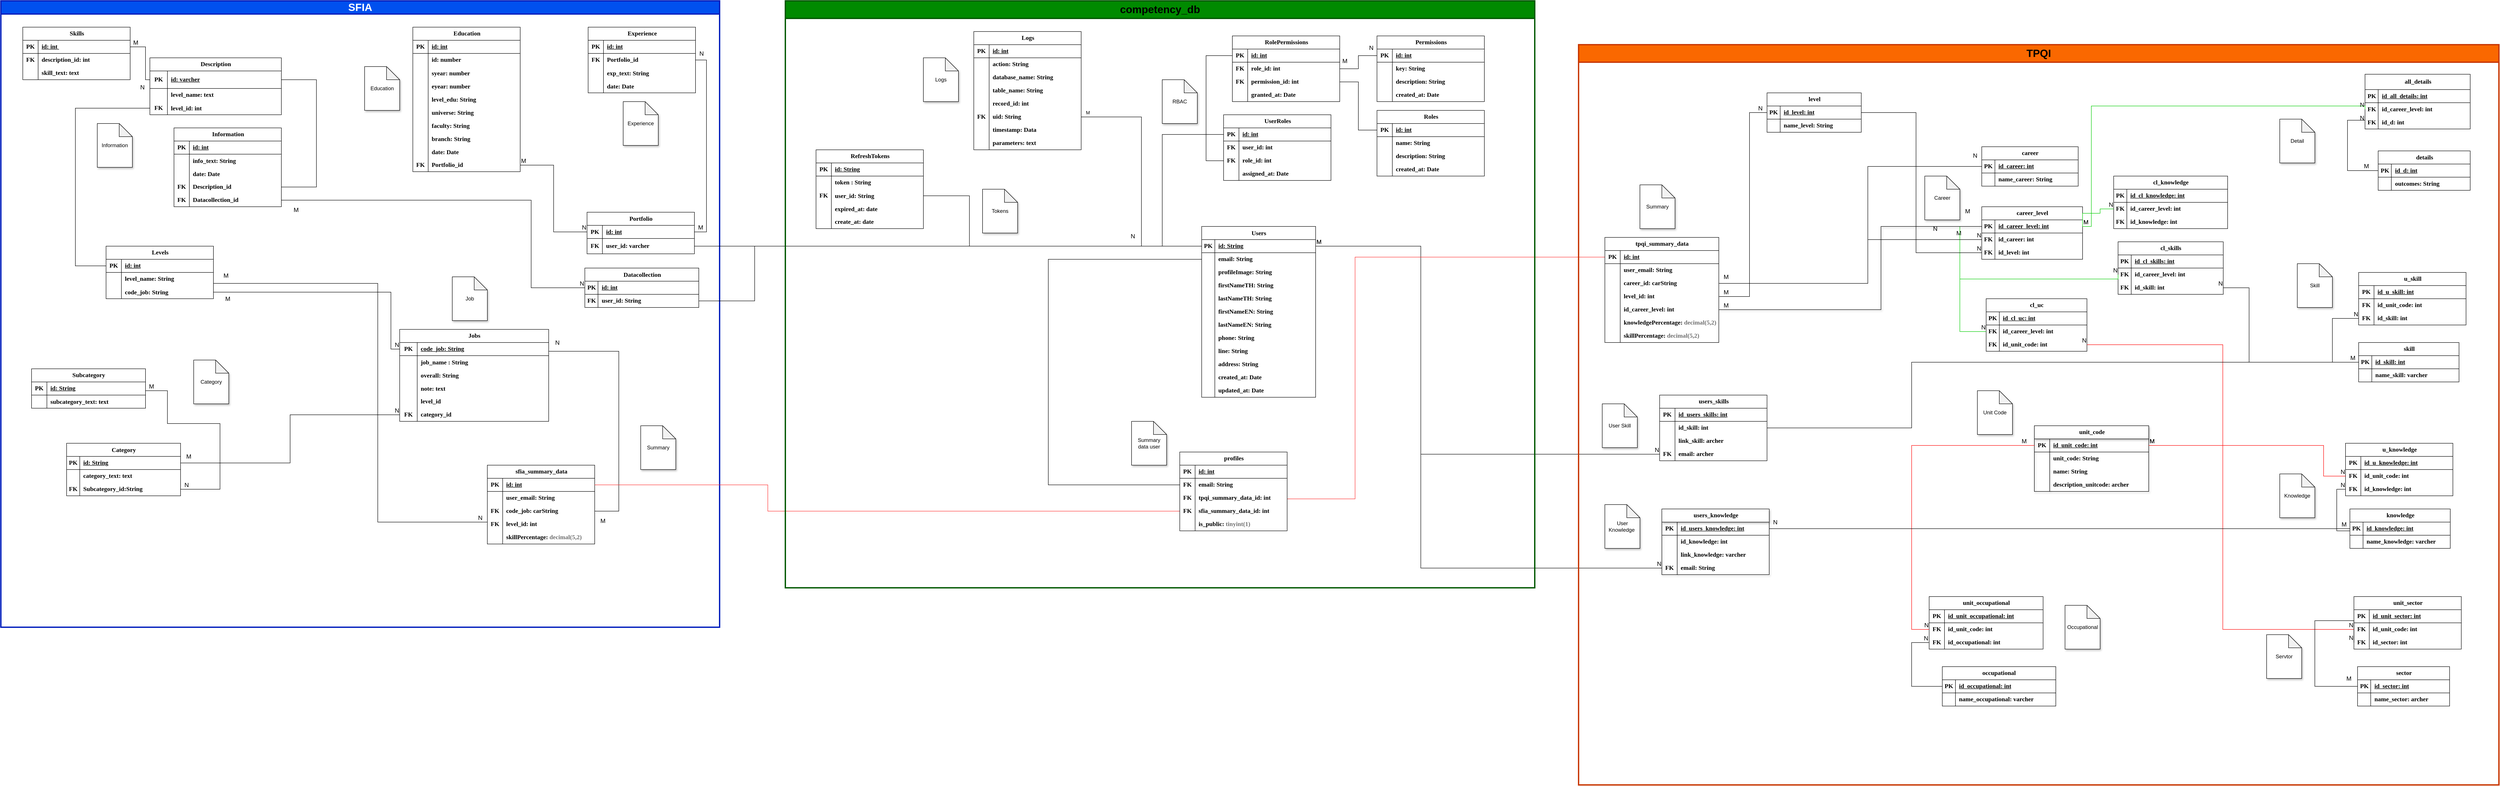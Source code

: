 <mxfile version="27.1.6">
  <diagram id="C5RBs43oDa-KdzZeNtuy" name="Page-1">
    <mxGraphModel dx="5892" dy="4974" grid="1" gridSize="10" guides="1" tooltips="1" connect="1" arrows="1" fold="1" page="1" pageScale="1" pageWidth="827" pageHeight="1169" math="0" shadow="0">
      <root>
        <mxCell id="WIyWlLk6GJQsqaUBKTNV-0" />
        <mxCell id="WIyWlLk6GJQsqaUBKTNV-1" parent="WIyWlLk6GJQsqaUBKTNV-0" />
        <mxCell id="UbTQ_r3mF0Jgm6rEwQKA-1" value="SFIA" style="swimlane;whiteSpace=wrap;html=1;fillColor=#0050ef;fontColor=#ffffff;strokeColor=#001DBC;fontSize=24;startSize=30;strokeWidth=3;" vertex="1" parent="WIyWlLk6GJQsqaUBKTNV-1">
          <mxGeometry x="-3210" y="-3370" width="1640" height="1430" as="geometry" />
        </mxCell>
        <object label="&lt;div class=&quot;a-b-r-La&quot; style=&quot;user-select: text; margin-top: 0px; margin-bottom: 0px; overflow-wrap: break-word; background-color: rgb(255, 255, 255); text-align: left;&quot;&gt;&lt;span style=&quot;text-wrap-mode: wrap;&quot;&gt;Skills&lt;/span&gt;&lt;/div&gt;" id="5DggMJzuIfEuxDMJQzhU-543">
          <mxCell style="shape=table;startSize=30;container=1;collapsible=1;childLayout=tableLayout;fixedRows=1;rowLines=0;fontStyle=1;align=center;resizeLast=1;html=1;fontSize=14;fontFamily=Garamond;" parent="UbTQ_r3mF0Jgm6rEwQKA-1" vertex="1">
            <mxGeometry x="50" y="60" width="245" height="120" as="geometry">
              <mxRectangle x="-2420" y="660" width="140" height="30" as="alternateBounds" />
            </mxGeometry>
          </mxCell>
        </object>
        <mxCell id="5DggMJzuIfEuxDMJQzhU-544" value="" style="shape=tableRow;horizontal=0;startSize=0;swimlaneHead=0;swimlaneBody=0;fillColor=none;collapsible=0;dropTarget=0;points=[[0,0.5],[1,0.5]];portConstraint=eastwest;top=0;left=0;right=0;bottom=1;fontSize=14;fontFamily=Garamond;fontStyle=1" parent="5DggMJzuIfEuxDMJQzhU-543" vertex="1">
          <mxGeometry y="30" width="245" height="30" as="geometry" />
        </mxCell>
        <mxCell id="5DggMJzuIfEuxDMJQzhU-545" value="PK" style="shape=partialRectangle;connectable=0;fillColor=none;top=0;left=0;bottom=0;right=0;fontStyle=1;overflow=hidden;whiteSpace=wrap;html=1;fontSize=14;fontFamily=Garamond;" parent="5DggMJzuIfEuxDMJQzhU-544" vertex="1">
          <mxGeometry width="35" height="30" as="geometry">
            <mxRectangle width="35" height="30" as="alternateBounds" />
          </mxGeometry>
        </mxCell>
        <mxCell id="5DggMJzuIfEuxDMJQzhU-546" value="id: int&amp;nbsp;" style="shape=partialRectangle;connectable=0;fillColor=none;top=0;left=0;bottom=0;right=0;align=left;spacingLeft=6;fontStyle=5;overflow=hidden;whiteSpace=wrap;html=1;fontSize=14;fontFamily=Garamond;" parent="5DggMJzuIfEuxDMJQzhU-544" vertex="1">
          <mxGeometry x="35" width="210" height="30" as="geometry">
            <mxRectangle width="210" height="30" as="alternateBounds" />
          </mxGeometry>
        </mxCell>
        <mxCell id="5DggMJzuIfEuxDMJQzhU-547" value="" style="shape=tableRow;horizontal=0;startSize=0;swimlaneHead=0;swimlaneBody=0;fillColor=none;collapsible=0;dropTarget=0;points=[[0,0.5],[1,0.5]];portConstraint=eastwest;top=0;left=0;right=0;bottom=0;fontSize=14;fontFamily=Garamond;fontStyle=1" parent="5DggMJzuIfEuxDMJQzhU-543" vertex="1">
          <mxGeometry y="60" width="245" height="30" as="geometry" />
        </mxCell>
        <mxCell id="5DggMJzuIfEuxDMJQzhU-548" value="FK" style="shape=partialRectangle;connectable=0;fillColor=none;top=0;left=0;bottom=0;right=0;editable=1;overflow=hidden;whiteSpace=wrap;html=1;fontSize=14;fontFamily=Garamond;fontStyle=1" parent="5DggMJzuIfEuxDMJQzhU-547" vertex="1">
          <mxGeometry width="35" height="30" as="geometry">
            <mxRectangle width="35" height="30" as="alternateBounds" />
          </mxGeometry>
        </mxCell>
        <mxCell id="5DggMJzuIfEuxDMJQzhU-549" value="&lt;div class=&quot;a-b-r-La&quot; style=&quot;user-select: text; margin-top: 0px; margin-bottom: 0px; overflow-wrap: break-word; background-color: rgb(255, 255, 255);&quot;&gt;&lt;div class=&quot;a-b-r-La&quot; style=&quot;user-select: text; margin-top: 0px; margin-bottom: 0px; overflow-wrap: break-word;&quot;&gt;description_id: int&lt;/div&gt;&lt;/div&gt;" style="shape=partialRectangle;connectable=0;fillColor=none;top=0;left=0;bottom=0;right=0;align=left;spacingLeft=6;overflow=hidden;whiteSpace=wrap;html=1;fontSize=14;fontFamily=Garamond;fontStyle=1" parent="5DggMJzuIfEuxDMJQzhU-547" vertex="1">
          <mxGeometry x="35" width="210" height="30" as="geometry">
            <mxRectangle width="210" height="30" as="alternateBounds" />
          </mxGeometry>
        </mxCell>
        <mxCell id="5DggMJzuIfEuxDMJQzhU-550" value="" style="shape=tableRow;horizontal=0;startSize=0;swimlaneHead=0;swimlaneBody=0;fillColor=none;collapsible=0;dropTarget=0;points=[[0,0.5],[1,0.5]];portConstraint=eastwest;top=0;left=0;right=0;bottom=0;fontSize=14;fontFamily=Garamond;fontStyle=1" parent="5DggMJzuIfEuxDMJQzhU-543" vertex="1">
          <mxGeometry y="90" width="245" height="30" as="geometry" />
        </mxCell>
        <mxCell id="5DggMJzuIfEuxDMJQzhU-551" value="" style="shape=partialRectangle;connectable=0;fillColor=none;top=0;left=0;bottom=0;right=0;editable=1;overflow=hidden;whiteSpace=wrap;html=1;fontSize=14;fontFamily=Garamond;fontStyle=1" parent="5DggMJzuIfEuxDMJQzhU-550" vertex="1">
          <mxGeometry width="35" height="30" as="geometry">
            <mxRectangle width="35" height="30" as="alternateBounds" />
          </mxGeometry>
        </mxCell>
        <mxCell id="5DggMJzuIfEuxDMJQzhU-552" value="&lt;div class=&quot;a-b-r-La&quot; style=&quot;user-select: text; margin-top: 0px; margin-bottom: 0px; overflow-wrap: break-word; background-color: rgb(255, 255, 255);&quot;&gt;skill_text: text&lt;/div&gt;" style="shape=partialRectangle;connectable=0;fillColor=none;top=0;left=0;bottom=0;right=0;align=left;spacingLeft=6;overflow=hidden;whiteSpace=wrap;html=1;fontSize=14;fontFamily=Garamond;fontStyle=1" parent="5DggMJzuIfEuxDMJQzhU-550" vertex="1">
          <mxGeometry x="35" width="210" height="30" as="geometry">
            <mxRectangle width="210" height="30" as="alternateBounds" />
          </mxGeometry>
        </mxCell>
        <object label="&lt;div class=&quot;a-b-r-La&quot; style=&quot;user-select: text; margin-top: 0px; margin-bottom: 0px; text-wrap-mode: wrap; overflow-wrap: break-word; background-color: rgb(255, 255, 255); text-align: left;&quot;&gt;&lt;span style=&quot;white-space: normal;&quot;&gt;Description&lt;/span&gt;&lt;br&gt;&lt;/div&gt;" id="rkjTkYLmzTIrr56INYd--1152">
          <mxCell style="shape=table;startSize=30;container=1;collapsible=1;childLayout=tableLayout;fixedRows=1;rowLines=0;fontStyle=1;align=center;resizeLast=1;html=1;fontSize=14;fontFamily=Garamond;" parent="UbTQ_r3mF0Jgm6rEwQKA-1" vertex="1">
            <mxGeometry x="340" y="130" width="300" height="130.0" as="geometry" />
          </mxCell>
        </object>
        <mxCell id="rkjTkYLmzTIrr56INYd--1153" value="" style="shape=tableRow;horizontal=0;startSize=0;swimlaneHead=0;swimlaneBody=0;fillColor=none;collapsible=0;dropTarget=0;points=[[0,0.5],[1,0.5]];portConstraint=eastwest;top=0;left=0;right=0;bottom=1;fontSize=14;fontFamily=Garamond;fontStyle=1" parent="rkjTkYLmzTIrr56INYd--1152" vertex="1">
          <mxGeometry y="30" width="300" height="40" as="geometry" />
        </mxCell>
        <mxCell id="rkjTkYLmzTIrr56INYd--1154" value="PK" style="shape=partialRectangle;connectable=0;fillColor=none;top=0;left=0;bottom=0;right=0;fontStyle=1;overflow=hidden;whiteSpace=wrap;html=1;fontSize=14;fontFamily=Garamond;" parent="rkjTkYLmzTIrr56INYd--1153" vertex="1">
          <mxGeometry width="40" height="40" as="geometry">
            <mxRectangle width="40" height="40" as="alternateBounds" />
          </mxGeometry>
        </mxCell>
        <mxCell id="rkjTkYLmzTIrr56INYd--1155" value="&lt;font&gt;id: varcher&lt;/font&gt;" style="shape=partialRectangle;connectable=0;fillColor=none;top=0;left=0;bottom=0;right=0;align=left;spacingLeft=6;fontStyle=5;overflow=hidden;whiteSpace=wrap;html=1;fontSize=14;fontFamily=Garamond;" parent="rkjTkYLmzTIrr56INYd--1153" vertex="1">
          <mxGeometry x="40" width="260" height="40" as="geometry">
            <mxRectangle width="260" height="40" as="alternateBounds" />
          </mxGeometry>
        </mxCell>
        <mxCell id="rkjTkYLmzTIrr56INYd--1156" value="" style="shape=tableRow;horizontal=0;startSize=0;swimlaneHead=0;swimlaneBody=0;fillColor=none;collapsible=0;dropTarget=0;points=[[0,0.5],[1,0.5]];portConstraint=eastwest;top=0;left=0;right=0;bottom=0;fontSize=14;fontFamily=Garamond;fontStyle=1" parent="rkjTkYLmzTIrr56INYd--1152" vertex="1">
          <mxGeometry y="70" width="300" height="30" as="geometry" />
        </mxCell>
        <mxCell id="rkjTkYLmzTIrr56INYd--1157" value="" style="shape=partialRectangle;connectable=0;fillColor=none;top=0;left=0;bottom=0;right=0;editable=1;overflow=hidden;whiteSpace=wrap;html=1;fontSize=14;fontFamily=Garamond;fontStyle=1" parent="rkjTkYLmzTIrr56INYd--1156" vertex="1">
          <mxGeometry width="40" height="30" as="geometry">
            <mxRectangle width="40" height="30" as="alternateBounds" />
          </mxGeometry>
        </mxCell>
        <mxCell id="rkjTkYLmzTIrr56INYd--1158" value="&lt;div class=&quot;a-b-r-La&quot; style=&quot;user-select: text; margin-top: 0px; margin-bottom: 0px; text-wrap-mode: wrap; overflow-wrap: break-word; background-color: rgb(255, 255, 255);&quot;&gt;&lt;span style=&quot;white-space: normal;&quot;&gt;level_name: text&lt;/span&gt;&lt;br&gt;&lt;/div&gt;" style="shape=partialRectangle;connectable=0;fillColor=none;top=0;left=0;bottom=0;right=0;align=left;spacingLeft=6;overflow=hidden;whiteSpace=wrap;html=1;fontSize=14;fontFamily=Garamond;fontStyle=1" parent="rkjTkYLmzTIrr56INYd--1156" vertex="1">
          <mxGeometry x="40" width="260" height="30" as="geometry">
            <mxRectangle width="260" height="30" as="alternateBounds" />
          </mxGeometry>
        </mxCell>
        <mxCell id="rkjTkYLmzTIrr56INYd--1159" value="" style="shape=tableRow;horizontal=0;startSize=0;swimlaneHead=0;swimlaneBody=0;fillColor=none;collapsible=0;dropTarget=0;points=[[0,0.5],[1,0.5]];portConstraint=eastwest;top=0;left=0;right=0;bottom=0;fontSize=14;fontFamily=Garamond;fontStyle=1" parent="rkjTkYLmzTIrr56INYd--1152" vertex="1">
          <mxGeometry y="100" width="300" height="30" as="geometry" />
        </mxCell>
        <mxCell id="rkjTkYLmzTIrr56INYd--1160" value="FK" style="shape=partialRectangle;connectable=0;fillColor=none;top=0;left=0;bottom=0;right=0;editable=1;overflow=hidden;whiteSpace=wrap;html=1;fontSize=14;fontFamily=Garamond;fontStyle=1" parent="rkjTkYLmzTIrr56INYd--1159" vertex="1">
          <mxGeometry width="40" height="30" as="geometry">
            <mxRectangle width="40" height="30" as="alternateBounds" />
          </mxGeometry>
        </mxCell>
        <mxCell id="rkjTkYLmzTIrr56INYd--1161" value="&lt;div class=&quot;a-b-r-La&quot; style=&quot;user-select: text; margin-top: 0px; margin-bottom: 0px; text-wrap-mode: wrap; overflow-wrap: break-word; background-color: rgb(255, 255, 255);&quot;&gt;&lt;code style=&quot;white-space: normal;&quot;&gt;&lt;font face=&quot;Garamond&quot;&gt;level_id: int&lt;/font&gt;&lt;/code&gt;&lt;br&gt;&lt;/div&gt;" style="shape=partialRectangle;connectable=0;fillColor=none;top=0;left=0;bottom=0;right=0;align=left;spacingLeft=6;overflow=hidden;whiteSpace=wrap;html=1;fontSize=14;fontFamily=Garamond;fontStyle=1" parent="rkjTkYLmzTIrr56INYd--1159" vertex="1">
          <mxGeometry x="40" width="260" height="30" as="geometry">
            <mxRectangle width="260" height="30" as="alternateBounds" />
          </mxGeometry>
        </mxCell>
        <mxCell id="5DggMJzuIfEuxDMJQzhU-563" value="" style="endArrow=none;html=1;rounded=0;exitX=1;exitY=0.5;exitDx=0;exitDy=0;edgeStyle=orthogonalEdgeStyle;fontSize=14;entryX=0;entryY=0.5;entryDx=0;entryDy=0;" parent="UbTQ_r3mF0Jgm6rEwQKA-1" source="5DggMJzuIfEuxDMJQzhU-544" target="rkjTkYLmzTIrr56INYd--1153" edge="1">
          <mxGeometry relative="1" as="geometry">
            <mxPoint x="495" y="260" as="sourcePoint" />
            <mxPoint x="515" y="430" as="targetPoint" />
            <Array as="points">
              <mxPoint x="330" y="105" />
              <mxPoint x="330" y="180" />
            </Array>
          </mxGeometry>
        </mxCell>
        <mxCell id="5DggMJzuIfEuxDMJQzhU-564" value="M" style="resizable=0;html=1;whiteSpace=wrap;align=left;verticalAlign=bottom;fontSize=14;" parent="5DggMJzuIfEuxDMJQzhU-563" connectable="0" vertex="1">
          <mxGeometry x="-1" relative="1" as="geometry">
            <mxPoint x="5" as="offset" />
          </mxGeometry>
        </mxCell>
        <object label="&lt;div class=&quot;a-b-r-La&quot; style=&quot;user-select: text; margin-top: 0px; margin-bottom: 0px; text-wrap-mode: wrap; overflow-wrap: break-word; background-color: rgb(255, 255, 255); text-align: left;&quot;&gt;&lt;span style=&quot;white-space: normal;&quot;&gt;Levels&lt;/span&gt;&lt;br&gt;&lt;/div&gt;" id="rkjTkYLmzTIrr56INYd--1082">
          <mxCell style="shape=table;startSize=30;container=1;collapsible=1;childLayout=tableLayout;fixedRows=1;rowLines=0;fontStyle=1;align=center;resizeLast=1;html=1;fontSize=14;fontFamily=Garamond;" parent="UbTQ_r3mF0Jgm6rEwQKA-1" vertex="1">
            <mxGeometry x="240" y="560" width="245" height="120" as="geometry" />
          </mxCell>
        </object>
        <mxCell id="rkjTkYLmzTIrr56INYd--1083" value="" style="shape=tableRow;horizontal=0;startSize=0;swimlaneHead=0;swimlaneBody=0;fillColor=none;collapsible=0;dropTarget=0;points=[[0,0.5],[1,0.5]];portConstraint=eastwest;top=0;left=0;right=0;bottom=1;fontSize=14;fontFamily=Garamond;fontStyle=1" parent="rkjTkYLmzTIrr56INYd--1082" vertex="1">
          <mxGeometry y="30" width="245" height="30" as="geometry" />
        </mxCell>
        <mxCell id="rkjTkYLmzTIrr56INYd--1084" value="PK" style="shape=partialRectangle;connectable=0;fillColor=none;top=0;left=0;bottom=0;right=0;fontStyle=1;overflow=hidden;whiteSpace=wrap;html=1;fontSize=14;fontFamily=Garamond;" parent="rkjTkYLmzTIrr56INYd--1083" vertex="1">
          <mxGeometry width="35" height="30" as="geometry">
            <mxRectangle width="35" height="30" as="alternateBounds" />
          </mxGeometry>
        </mxCell>
        <mxCell id="rkjTkYLmzTIrr56INYd--1085" value="id: int" style="shape=partialRectangle;connectable=0;fillColor=none;top=0;left=0;bottom=0;right=0;align=left;spacingLeft=6;fontStyle=5;overflow=hidden;whiteSpace=wrap;html=1;fontSize=14;fontFamily=Garamond;" parent="rkjTkYLmzTIrr56INYd--1083" vertex="1">
          <mxGeometry x="35" width="210" height="30" as="geometry">
            <mxRectangle width="210" height="30" as="alternateBounds" />
          </mxGeometry>
        </mxCell>
        <mxCell id="rkjTkYLmzTIrr56INYd--1086" value="" style="shape=tableRow;horizontal=0;startSize=0;swimlaneHead=0;swimlaneBody=0;fillColor=none;collapsible=0;dropTarget=0;points=[[0,0.5],[1,0.5]];portConstraint=eastwest;top=0;left=0;right=0;bottom=0;fontSize=14;fontFamily=Garamond;fontStyle=1" parent="rkjTkYLmzTIrr56INYd--1082" vertex="1">
          <mxGeometry y="60" width="245" height="30" as="geometry" />
        </mxCell>
        <mxCell id="rkjTkYLmzTIrr56INYd--1087" value="" style="shape=partialRectangle;connectable=0;fillColor=none;top=0;left=0;bottom=0;right=0;editable=1;overflow=hidden;whiteSpace=wrap;html=1;fontSize=14;fontFamily=Garamond;fontStyle=1" parent="rkjTkYLmzTIrr56INYd--1086" vertex="1">
          <mxGeometry width="35" height="30" as="geometry">
            <mxRectangle width="35" height="30" as="alternateBounds" />
          </mxGeometry>
        </mxCell>
        <mxCell id="rkjTkYLmzTIrr56INYd--1088" value="&lt;div class=&quot;a-b-r-La&quot; style=&quot;user-select: text; margin-top: 0px; margin-bottom: 0px; text-wrap-mode: wrap; overflow-wrap: break-word; background-color: rgb(255, 255, 255);&quot;&gt;&lt;span style=&quot;white-space: normal;&quot;&gt;level_name: String&lt;/span&gt;&lt;br&gt;&lt;/div&gt;" style="shape=partialRectangle;connectable=0;fillColor=none;top=0;left=0;bottom=0;right=0;align=left;spacingLeft=6;overflow=hidden;whiteSpace=wrap;html=1;fontSize=14;fontFamily=Garamond;fontStyle=1" parent="rkjTkYLmzTIrr56INYd--1086" vertex="1">
          <mxGeometry x="35" width="210" height="30" as="geometry">
            <mxRectangle width="210" height="30" as="alternateBounds" />
          </mxGeometry>
        </mxCell>
        <mxCell id="rkjTkYLmzTIrr56INYd--1089" value="" style="shape=tableRow;horizontal=0;startSize=0;swimlaneHead=0;swimlaneBody=0;fillColor=none;collapsible=0;dropTarget=0;points=[[0,0.5],[1,0.5]];portConstraint=eastwest;top=0;left=0;right=0;bottom=0;fontSize=14;fontFamily=Garamond;fontStyle=1" parent="rkjTkYLmzTIrr56INYd--1082" vertex="1">
          <mxGeometry y="90" width="245" height="30" as="geometry" />
        </mxCell>
        <mxCell id="rkjTkYLmzTIrr56INYd--1090" value="" style="shape=partialRectangle;connectable=0;fillColor=none;top=0;left=0;bottom=0;right=0;editable=1;overflow=hidden;whiteSpace=wrap;html=1;fontSize=14;fontFamily=Garamond;fontStyle=1" parent="rkjTkYLmzTIrr56INYd--1089" vertex="1">
          <mxGeometry width="35" height="30" as="geometry">
            <mxRectangle width="35" height="30" as="alternateBounds" />
          </mxGeometry>
        </mxCell>
        <mxCell id="rkjTkYLmzTIrr56INYd--1091" value="&lt;div class=&quot;a-b-r-La&quot; style=&quot;user-select: text; margin-top: 0px; margin-bottom: 0px; text-wrap-mode: wrap; overflow-wrap: break-word; background-color: rgb(255, 255, 255);&quot;&gt;&lt;code style=&quot;white-space: normal;&quot;&gt;&lt;font face=&quot;Garamond&quot;&gt;code_job: String&lt;/font&gt;&lt;/code&gt;&lt;br&gt;&lt;/div&gt;" style="shape=partialRectangle;connectable=0;fillColor=none;top=0;left=0;bottom=0;right=0;align=left;spacingLeft=6;overflow=hidden;whiteSpace=wrap;html=1;fontSize=14;fontFamily=Garamond;fontStyle=1" parent="rkjTkYLmzTIrr56INYd--1089" vertex="1">
          <mxGeometry x="35" width="210" height="30" as="geometry">
            <mxRectangle width="210" height="30" as="alternateBounds" />
          </mxGeometry>
        </mxCell>
        <mxCell id="zfp71cMkI_Qum2cGC3NR-983" value="" style="endArrow=none;html=1;rounded=0;entryX=0;entryY=0.5;entryDx=0;entryDy=0;exitX=0;exitY=0.5;exitDx=0;exitDy=0;edgeStyle=orthogonalEdgeStyle;fontSize=14;" parent="UbTQ_r3mF0Jgm6rEwQKA-1" source="rkjTkYLmzTIrr56INYd--1083" target="rkjTkYLmzTIrr56INYd--1159" edge="1">
          <mxGeometry relative="1" as="geometry">
            <mxPoint x="890" y="750" as="sourcePoint" />
            <mxPoint x="1050" y="750" as="targetPoint" />
            <Array as="points">
              <mxPoint x="170" y="605" />
              <mxPoint x="170" y="245" />
            </Array>
          </mxGeometry>
        </mxCell>
        <object label="&lt;div class=&quot;a-b-r-La&quot; style=&quot;user-select: text; margin-top: 0px; margin-bottom: 0px; overflow-wrap: break-word; background-color: rgb(255, 255, 255); text-align: left;&quot;&gt;&lt;span style=&quot;text-wrap-mode: wrap;&quot;&gt;sfia_summary_data&lt;/span&gt;&lt;/div&gt;" id="5DggMJzuIfEuxDMJQzhU-50">
          <mxCell style="shape=table;startSize=30;container=1;collapsible=1;childLayout=tableLayout;fixedRows=1;rowLines=0;fontStyle=1;align=center;resizeLast=1;html=1;fontSize=14;fontFamily=Garamond;" parent="UbTQ_r3mF0Jgm6rEwQKA-1" vertex="1">
            <mxGeometry x="1110" y="1060" width="245" height="180" as="geometry">
              <mxRectangle x="-2420" y="660" width="140" height="30" as="alternateBounds" />
            </mxGeometry>
          </mxCell>
        </object>
        <mxCell id="5DggMJzuIfEuxDMJQzhU-51" value="" style="shape=tableRow;horizontal=0;startSize=0;swimlaneHead=0;swimlaneBody=0;fillColor=none;collapsible=0;dropTarget=0;points=[[0,0.5],[1,0.5]];portConstraint=eastwest;top=0;left=0;right=0;bottom=1;fontSize=14;fontFamily=Garamond;fontStyle=1" parent="5DggMJzuIfEuxDMJQzhU-50" vertex="1">
          <mxGeometry y="30" width="245" height="30" as="geometry" />
        </mxCell>
        <mxCell id="5DggMJzuIfEuxDMJQzhU-52" value="PK" style="shape=partialRectangle;connectable=0;fillColor=none;top=0;left=0;bottom=0;right=0;fontStyle=1;overflow=hidden;whiteSpace=wrap;html=1;fontSize=14;fontFamily=Garamond;" parent="5DggMJzuIfEuxDMJQzhU-51" vertex="1">
          <mxGeometry width="35" height="30" as="geometry">
            <mxRectangle width="35" height="30" as="alternateBounds" />
          </mxGeometry>
        </mxCell>
        <mxCell id="5DggMJzuIfEuxDMJQzhU-53" value="id: int" style="shape=partialRectangle;connectable=0;fillColor=none;top=0;left=0;bottom=0;right=0;align=left;spacingLeft=6;fontStyle=5;overflow=hidden;whiteSpace=wrap;html=1;fontSize=14;fontFamily=Garamond;" parent="5DggMJzuIfEuxDMJQzhU-51" vertex="1">
          <mxGeometry x="35" width="210" height="30" as="geometry">
            <mxRectangle width="210" height="30" as="alternateBounds" />
          </mxGeometry>
        </mxCell>
        <mxCell id="5DggMJzuIfEuxDMJQzhU-54" value="" style="shape=tableRow;horizontal=0;startSize=0;swimlaneHead=0;swimlaneBody=0;fillColor=none;collapsible=0;dropTarget=0;points=[[0,0.5],[1,0.5]];portConstraint=eastwest;top=0;left=0;right=0;bottom=0;fontSize=14;fontFamily=Garamond;fontStyle=1" parent="5DggMJzuIfEuxDMJQzhU-50" vertex="1">
          <mxGeometry y="60" width="245" height="30" as="geometry" />
        </mxCell>
        <mxCell id="5DggMJzuIfEuxDMJQzhU-55" value="" style="shape=partialRectangle;connectable=0;fillColor=none;top=0;left=0;bottom=0;right=0;editable=1;overflow=hidden;whiteSpace=wrap;html=1;fontSize=14;fontFamily=Garamond;fontStyle=1" parent="5DggMJzuIfEuxDMJQzhU-54" vertex="1">
          <mxGeometry width="35" height="30" as="geometry">
            <mxRectangle width="35" height="30" as="alternateBounds" />
          </mxGeometry>
        </mxCell>
        <mxCell id="5DggMJzuIfEuxDMJQzhU-56" value="&lt;div class=&quot;a-b-r-La&quot; style=&quot;user-select: text; margin-top: 0px; margin-bottom: 0px; overflow-wrap: break-word; background-color: rgb(255, 255, 255);&quot;&gt;&lt;div class=&quot;a-b-r-La&quot; style=&quot;user-select: text; margin-top: 0px; margin-bottom: 0px; overflow-wrap: break-word;&quot;&gt;user_email: String&lt;/div&gt;&lt;/div&gt;" style="shape=partialRectangle;connectable=0;fillColor=none;top=0;left=0;bottom=0;right=0;align=left;spacingLeft=6;overflow=hidden;whiteSpace=wrap;html=1;fontSize=14;fontFamily=Garamond;fontStyle=1" parent="5DggMJzuIfEuxDMJQzhU-54" vertex="1">
          <mxGeometry x="35" width="210" height="30" as="geometry">
            <mxRectangle width="210" height="30" as="alternateBounds" />
          </mxGeometry>
        </mxCell>
        <mxCell id="5DggMJzuIfEuxDMJQzhU-57" value="" style="shape=tableRow;horizontal=0;startSize=0;swimlaneHead=0;swimlaneBody=0;fillColor=none;collapsible=0;dropTarget=0;points=[[0,0.5],[1,0.5]];portConstraint=eastwest;top=0;left=0;right=0;bottom=0;fontSize=14;fontFamily=Garamond;fontStyle=1" parent="5DggMJzuIfEuxDMJQzhU-50" vertex="1">
          <mxGeometry y="90" width="245" height="30" as="geometry" />
        </mxCell>
        <mxCell id="5DggMJzuIfEuxDMJQzhU-58" value="FK" style="shape=partialRectangle;connectable=0;fillColor=none;top=0;left=0;bottom=0;right=0;editable=1;overflow=hidden;whiteSpace=wrap;html=1;fontSize=14;fontFamily=Garamond;fontStyle=1" parent="5DggMJzuIfEuxDMJQzhU-57" vertex="1">
          <mxGeometry width="35" height="30" as="geometry">
            <mxRectangle width="35" height="30" as="alternateBounds" />
          </mxGeometry>
        </mxCell>
        <mxCell id="5DggMJzuIfEuxDMJQzhU-59" value="&lt;div class=&quot;a-b-r-La&quot; style=&quot;user-select: text; margin-top: 0px; margin-bottom: 0px; overflow-wrap: break-word; background-color: rgb(255, 255, 255);&quot;&gt;code_job: carString&lt;/div&gt;" style="shape=partialRectangle;connectable=0;fillColor=none;top=0;left=0;bottom=0;right=0;align=left;spacingLeft=6;overflow=hidden;whiteSpace=wrap;html=1;fontSize=14;fontFamily=Garamond;fontStyle=1" parent="5DggMJzuIfEuxDMJQzhU-57" vertex="1">
          <mxGeometry x="35" width="210" height="30" as="geometry">
            <mxRectangle width="210" height="30" as="alternateBounds" />
          </mxGeometry>
        </mxCell>
        <mxCell id="5DggMJzuIfEuxDMJQzhU-60" value="" style="shape=tableRow;horizontal=0;startSize=0;swimlaneHead=0;swimlaneBody=0;fillColor=none;collapsible=0;dropTarget=0;points=[[0,0.5],[1,0.5]];portConstraint=eastwest;top=0;left=0;right=0;bottom=0;fontSize=14;fontFamily=Garamond;fontStyle=1" parent="5DggMJzuIfEuxDMJQzhU-50" vertex="1">
          <mxGeometry y="120" width="245" height="30" as="geometry" />
        </mxCell>
        <mxCell id="5DggMJzuIfEuxDMJQzhU-61" value="FK" style="shape=partialRectangle;connectable=0;fillColor=none;top=0;left=0;bottom=0;right=0;editable=1;overflow=hidden;whiteSpace=wrap;html=1;fontSize=14;fontFamily=Garamond;fontStyle=1" parent="5DggMJzuIfEuxDMJQzhU-60" vertex="1">
          <mxGeometry width="35" height="30" as="geometry">
            <mxRectangle width="35" height="30" as="alternateBounds" />
          </mxGeometry>
        </mxCell>
        <mxCell id="5DggMJzuIfEuxDMJQzhU-62" value="&lt;div class=&quot;a-b-r-La&quot; style=&quot;user-select: text; margin-top: 0px; margin-bottom: 0px; overflow-wrap: break-word; background-color: rgb(255, 255, 255);&quot;&gt;level_id: int&lt;/div&gt;" style="shape=partialRectangle;connectable=0;fillColor=none;top=0;left=0;bottom=0;right=0;align=left;spacingLeft=6;overflow=hidden;whiteSpace=wrap;html=1;fontSize=14;fontFamily=Garamond;fontStyle=1" parent="5DggMJzuIfEuxDMJQzhU-60" vertex="1">
          <mxGeometry x="35" width="210" height="30" as="geometry">
            <mxRectangle width="210" height="30" as="alternateBounds" />
          </mxGeometry>
        </mxCell>
        <mxCell id="5DggMJzuIfEuxDMJQzhU-63" style="shape=tableRow;horizontal=0;startSize=0;swimlaneHead=0;swimlaneBody=0;fillColor=none;collapsible=0;dropTarget=0;points=[[0,0.5],[1,0.5]];portConstraint=eastwest;top=0;left=0;right=0;bottom=0;fontSize=14;fontFamily=Garamond;fontStyle=1" parent="5DggMJzuIfEuxDMJQzhU-50" vertex="1">
          <mxGeometry y="150" width="245" height="30" as="geometry" />
        </mxCell>
        <mxCell id="5DggMJzuIfEuxDMJQzhU-64" style="shape=partialRectangle;connectable=0;fillColor=none;top=0;left=0;bottom=0;right=0;editable=1;overflow=hidden;whiteSpace=wrap;html=1;fontSize=14;fontFamily=Garamond;fontStyle=1" parent="5DggMJzuIfEuxDMJQzhU-63" vertex="1">
          <mxGeometry width="35" height="30" as="geometry">
            <mxRectangle width="35" height="30" as="alternateBounds" />
          </mxGeometry>
        </mxCell>
        <mxCell id="5DggMJzuIfEuxDMJQzhU-65" value="skillPercentage:&amp;nbsp;&lt;font color=&quot;#717171&quot;&gt;decimal(5,2)&lt;/font&gt;" style="shape=partialRectangle;connectable=0;fillColor=none;top=0;left=0;bottom=0;right=0;align=left;spacingLeft=6;overflow=hidden;whiteSpace=wrap;html=1;fontSize=14;fontFamily=Garamond;fontStyle=1" parent="5DggMJzuIfEuxDMJQzhU-63" vertex="1">
          <mxGeometry x="35" width="210" height="30" as="geometry">
            <mxRectangle width="210" height="30" as="alternateBounds" />
          </mxGeometry>
        </mxCell>
        <mxCell id="5DggMJzuIfEuxDMJQzhU-569" value="" style="endArrow=none;html=1;rounded=0;exitX=1;exitY=0.5;exitDx=0;exitDy=0;entryX=0;entryY=0.5;entryDx=0;entryDy=0;edgeStyle=orthogonalEdgeStyle;fontSize=14;" parent="UbTQ_r3mF0Jgm6rEwQKA-1" source="rkjTkYLmzTIrr56INYd--1089" target="5DggMJzuIfEuxDMJQzhU-60" edge="1">
          <mxGeometry relative="1" as="geometry">
            <mxPoint x="475" y="840" as="sourcePoint" />
            <mxPoint x="670" y="1020" as="targetPoint" />
            <Array as="points">
              <mxPoint x="485" y="645" />
              <mxPoint x="860" y="645" />
              <mxPoint x="860" y="1190" />
              <mxPoint x="1110" y="1190" />
            </Array>
          </mxGeometry>
        </mxCell>
        <mxCell id="5DggMJzuIfEuxDMJQzhU-570" value="N" style="resizable=0;html=1;whiteSpace=wrap;align=right;verticalAlign=bottom;fontSize=14;" parent="5DggMJzuIfEuxDMJQzhU-569" connectable="0" vertex="1">
          <mxGeometry x="1" relative="1" as="geometry">
            <mxPoint x="-10" y="-5" as="offset" />
          </mxGeometry>
        </mxCell>
        <mxCell id="UbTQ_r3mF0Jgm6rEwQKA-2" value="Summary" style="shape=note;whiteSpace=wrap;html=1;backgroundOutline=1;darkOpacity=0.05;shadow=1;fillColor=light-dark(#FFFFFF,#3333FF);" vertex="1" parent="UbTQ_r3mF0Jgm6rEwQKA-1">
          <mxGeometry x="1460" y="970" width="80" height="100" as="geometry" />
        </mxCell>
        <object label="&lt;div class=&quot;a-b-r-La&quot; style=&quot;user-select: text; margin-top: 0px; margin-bottom: 0px; text-wrap-mode: wrap; overflow-wrap: break-word; background-color: rgb(255, 255, 255); text-align: left;&quot;&gt;&lt;span style=&quot;white-space: normal;&quot;&gt;Subcategory&lt;/span&gt;&lt;br&gt;&lt;/div&gt;" id="rkjTkYLmzTIrr56INYd--1052">
          <mxCell style="shape=table;startSize=30;container=1;collapsible=1;childLayout=tableLayout;fixedRows=1;rowLines=0;fontStyle=1;align=center;resizeLast=1;html=1;fontSize=14;fontFamily=Garamond;" parent="UbTQ_r3mF0Jgm6rEwQKA-1" vertex="1">
            <mxGeometry x="70" y="840" width="260" height="90" as="geometry" />
          </mxCell>
        </object>
        <mxCell id="rkjTkYLmzTIrr56INYd--1053" value="" style="shape=tableRow;horizontal=0;startSize=0;swimlaneHead=0;swimlaneBody=0;fillColor=none;collapsible=0;dropTarget=0;points=[[0,0.5],[1,0.5]];portConstraint=eastwest;top=0;left=0;right=0;bottom=1;fontSize=14;fontFamily=Garamond;fontStyle=1" parent="rkjTkYLmzTIrr56INYd--1052" vertex="1">
          <mxGeometry y="30" width="260" height="30" as="geometry" />
        </mxCell>
        <mxCell id="rkjTkYLmzTIrr56INYd--1054" value="PK" style="shape=partialRectangle;connectable=0;fillColor=none;top=0;left=0;bottom=0;right=0;fontStyle=1;overflow=hidden;whiteSpace=wrap;html=1;fontSize=14;fontFamily=Garamond;" parent="rkjTkYLmzTIrr56INYd--1053" vertex="1">
          <mxGeometry width="35" height="30" as="geometry">
            <mxRectangle width="35" height="30" as="alternateBounds" />
          </mxGeometry>
        </mxCell>
        <mxCell id="rkjTkYLmzTIrr56INYd--1055" value="&lt;div class=&quot;a-b-r-La&quot; style=&quot;text-decoration: none; user-select: text; margin-top: 0px; margin-bottom: 0px; text-wrap-mode: wrap; overflow-wrap: break-word; background-color: rgb(255, 255, 255);&quot;&gt;&lt;span style=&quot;white-space: normal;&quot;&gt;id: String&lt;/span&gt;&lt;/div&gt;" style="shape=partialRectangle;connectable=0;fillColor=none;top=0;left=0;bottom=0;right=0;align=left;spacingLeft=6;fontStyle=5;overflow=hidden;whiteSpace=wrap;html=1;fontSize=14;fontFamily=Garamond;" parent="rkjTkYLmzTIrr56INYd--1053" vertex="1">
          <mxGeometry x="35" width="225" height="30" as="geometry">
            <mxRectangle width="225" height="30" as="alternateBounds" />
          </mxGeometry>
        </mxCell>
        <mxCell id="rkjTkYLmzTIrr56INYd--1056" value="" style="shape=tableRow;horizontal=0;startSize=0;swimlaneHead=0;swimlaneBody=0;fillColor=none;collapsible=0;dropTarget=0;points=[[0,0.5],[1,0.5]];portConstraint=eastwest;top=0;left=0;right=0;bottom=0;fontSize=14;fontFamily=Garamond;fontStyle=1" parent="rkjTkYLmzTIrr56INYd--1052" vertex="1">
          <mxGeometry y="60" width="260" height="30" as="geometry" />
        </mxCell>
        <mxCell id="rkjTkYLmzTIrr56INYd--1057" value="" style="shape=partialRectangle;connectable=0;fillColor=none;top=0;left=0;bottom=0;right=0;editable=1;overflow=hidden;whiteSpace=wrap;html=1;fontSize=14;fontFamily=Garamond;fontStyle=1" parent="rkjTkYLmzTIrr56INYd--1056" vertex="1">
          <mxGeometry width="35" height="30" as="geometry">
            <mxRectangle width="35" height="30" as="alternateBounds" />
          </mxGeometry>
        </mxCell>
        <mxCell id="rkjTkYLmzTIrr56INYd--1058" value="&lt;div class=&quot;a-b-r-La&quot; style=&quot;user-select: text; margin-top: 0px; margin-bottom: 0px; text-wrap-mode: wrap; overflow-wrap: break-word; background-color: rgb(255, 255, 255);&quot;&gt;&lt;code style=&quot;white-space: normal;&quot;&gt;&lt;font face=&quot;Garamond&quot;&gt;subcategory_text: text&lt;/font&gt;&lt;/code&gt;&lt;br&gt;&lt;/div&gt;" style="shape=partialRectangle;connectable=0;fillColor=none;top=0;left=0;bottom=0;right=0;align=left;spacingLeft=6;overflow=hidden;whiteSpace=wrap;html=1;fontSize=14;fontFamily=Garamond;fontStyle=1" parent="rkjTkYLmzTIrr56INYd--1056" vertex="1">
          <mxGeometry x="35" width="225" height="30" as="geometry">
            <mxRectangle width="225" height="30" as="alternateBounds" />
          </mxGeometry>
        </mxCell>
        <mxCell id="rkjTkYLmzTIrr56INYd--979" value="&lt;p style=&quot;margin: 0px; font-style: normal; font-variant: normal; font-size-adjust: none; font-kerning: auto; font-optical-sizing: auto; font-feature-settings: normal; font-variation-settings: normal; font-stretch: normal; line-height: normal;&quot;&gt;Category&lt;/p&gt;" style="shape=table;startSize=30;container=1;collapsible=1;childLayout=tableLayout;fixedRows=1;rowLines=0;fontStyle=1;align=center;resizeLast=1;html=1;fontSize=14;fontFamily=Garamond;" parent="UbTQ_r3mF0Jgm6rEwQKA-1" vertex="1">
          <mxGeometry x="150" y="1010" width="260" height="120" as="geometry" />
        </mxCell>
        <mxCell id="rkjTkYLmzTIrr56INYd--980" value="" style="shape=tableRow;horizontal=0;startSize=0;swimlaneHead=0;swimlaneBody=0;fillColor=none;collapsible=0;dropTarget=0;points=[[0,0.5],[1,0.5]];portConstraint=eastwest;top=0;left=0;right=0;bottom=1;fontSize=14;fontFamily=Garamond;fontStyle=1" parent="rkjTkYLmzTIrr56INYd--979" vertex="1">
          <mxGeometry y="30" width="260" height="30" as="geometry" />
        </mxCell>
        <mxCell id="rkjTkYLmzTIrr56INYd--981" value="PK" style="shape=partialRectangle;connectable=0;fillColor=none;top=0;left=0;bottom=0;right=0;fontStyle=1;overflow=hidden;whiteSpace=wrap;html=1;fontSize=14;fontFamily=Garamond;" parent="rkjTkYLmzTIrr56INYd--980" vertex="1">
          <mxGeometry width="30" height="30" as="geometry">
            <mxRectangle width="30" height="30" as="alternateBounds" />
          </mxGeometry>
        </mxCell>
        <mxCell id="rkjTkYLmzTIrr56INYd--982" value="id:&amp;nbsp;&lt;span style=&quot;text-decoration: none;&quot;&gt;String&lt;/span&gt;" style="shape=partialRectangle;connectable=0;fillColor=none;top=0;left=0;bottom=0;right=0;align=left;spacingLeft=6;fontStyle=5;overflow=hidden;whiteSpace=wrap;html=1;fontSize=14;fontFamily=Garamond;" parent="rkjTkYLmzTIrr56INYd--980" vertex="1">
          <mxGeometry x="30" width="230" height="30" as="geometry">
            <mxRectangle width="230" height="30" as="alternateBounds" />
          </mxGeometry>
        </mxCell>
        <mxCell id="rkjTkYLmzTIrr56INYd--983" value="" style="shape=tableRow;horizontal=0;startSize=0;swimlaneHead=0;swimlaneBody=0;fillColor=none;collapsible=0;dropTarget=0;points=[[0,0.5],[1,0.5]];portConstraint=eastwest;top=0;left=0;right=0;bottom=0;fontSize=14;fontFamily=Garamond;fontStyle=1" parent="rkjTkYLmzTIrr56INYd--979" vertex="1">
          <mxGeometry y="60" width="260" height="30" as="geometry" />
        </mxCell>
        <mxCell id="rkjTkYLmzTIrr56INYd--984" value="" style="shape=partialRectangle;connectable=0;fillColor=none;top=0;left=0;bottom=0;right=0;editable=1;overflow=hidden;whiteSpace=wrap;html=1;fontSize=14;fontFamily=Garamond;fontStyle=1" parent="rkjTkYLmzTIrr56INYd--983" vertex="1">
          <mxGeometry width="30" height="30" as="geometry">
            <mxRectangle width="30" height="30" as="alternateBounds" />
          </mxGeometry>
        </mxCell>
        <mxCell id="rkjTkYLmzTIrr56INYd--985" value="&lt;font style=&quot;color: rgb(0, 0, 0);&quot;&gt;&lt;span&gt;category_text:&amp;nbsp;&lt;/span&gt;&lt;font&gt;text&lt;/font&gt;&lt;/font&gt;" style="shape=partialRectangle;connectable=0;fillColor=none;top=0;left=0;bottom=0;right=0;align=left;spacingLeft=6;overflow=hidden;whiteSpace=wrap;html=1;fontSize=14;fontFamily=Garamond;fontStyle=1" parent="rkjTkYLmzTIrr56INYd--983" vertex="1">
          <mxGeometry x="30" width="230" height="30" as="geometry">
            <mxRectangle width="230" height="30" as="alternateBounds" />
          </mxGeometry>
        </mxCell>
        <mxCell id="rkjTkYLmzTIrr56INYd--986" style="shape=tableRow;horizontal=0;startSize=0;swimlaneHead=0;swimlaneBody=0;fillColor=none;collapsible=0;dropTarget=0;points=[[0,0.5],[1,0.5]];portConstraint=eastwest;top=0;left=0;right=0;bottom=0;fontSize=14;fontFamily=Garamond;fontStyle=1" parent="rkjTkYLmzTIrr56INYd--979" vertex="1">
          <mxGeometry y="90" width="260" height="30" as="geometry" />
        </mxCell>
        <mxCell id="rkjTkYLmzTIrr56INYd--987" value="FK" style="shape=partialRectangle;connectable=0;fillColor=none;top=0;left=0;bottom=0;right=0;editable=1;overflow=hidden;whiteSpace=wrap;html=1;fontSize=14;fontFamily=Garamond;fontStyle=1" parent="rkjTkYLmzTIrr56INYd--986" vertex="1">
          <mxGeometry width="30" height="30" as="geometry">
            <mxRectangle width="30" height="30" as="alternateBounds" />
          </mxGeometry>
        </mxCell>
        <mxCell id="rkjTkYLmzTIrr56INYd--988" value="&lt;div class=&quot;a-b-r-La&quot; style=&quot;user-select: text; margin-top: 0px; margin-bottom: 0px; text-wrap-mode: wrap; overflow-wrap: break-word; background-color: rgb(255, 255, 255);&quot;&gt;&lt;span style=&quot;white-space: normal;&quot;&gt;&lt;span&gt;Subcategory_id:String&lt;/span&gt;&lt;/span&gt;&lt;/div&gt;" style="shape=partialRectangle;connectable=0;fillColor=none;top=0;left=0;bottom=0;right=0;align=left;spacingLeft=6;overflow=hidden;whiteSpace=wrap;html=1;fontSize=14;fontFamily=Garamond;fontStyle=1" parent="rkjTkYLmzTIrr56INYd--986" vertex="1">
          <mxGeometry x="30" width="230" height="30" as="geometry">
            <mxRectangle width="230" height="30" as="alternateBounds" />
          </mxGeometry>
        </mxCell>
        <mxCell id="zfp71cMkI_Qum2cGC3NR-979" value="" style="endArrow=none;html=1;rounded=0;exitX=1;exitY=0.5;exitDx=0;exitDy=0;entryX=1;entryY=0.5;entryDx=0;entryDy=0;edgeStyle=orthogonalEdgeStyle;fontSize=14;" parent="UbTQ_r3mF0Jgm6rEwQKA-1" source="rkjTkYLmzTIrr56INYd--1053" target="rkjTkYLmzTIrr56INYd--986" edge="1">
          <mxGeometry relative="1" as="geometry">
            <mxPoint x="370" y="870" as="sourcePoint" />
            <mxPoint x="530" y="870" as="targetPoint" />
            <Array as="points">
              <mxPoint x="330" y="890" />
              <mxPoint x="380" y="890" />
              <mxPoint x="380" y="965" />
              <mxPoint x="500" y="965" />
              <mxPoint x="500" y="1115" />
            </Array>
          </mxGeometry>
        </mxCell>
        <mxCell id="zfp71cMkI_Qum2cGC3NR-980" value="N" style="resizable=0;html=1;whiteSpace=wrap;align=right;verticalAlign=bottom;fontSize=14;" parent="zfp71cMkI_Qum2cGC3NR-979" connectable="0" vertex="1">
          <mxGeometry x="1" relative="1" as="geometry">
            <mxPoint x="20" as="offset" />
          </mxGeometry>
        </mxCell>
        <object label="&lt;div class=&quot;a-b-r-La&quot; style=&quot;user-select: text; margin-top: 0px; margin-bottom: 0px; text-wrap-mode: wrap; overflow-wrap: break-word; background-color: rgb(255, 255, 255); text-align: left;&quot;&gt;&lt;span style=&quot;white-space: normal;&quot;&gt;Education&lt;/span&gt;&lt;br&gt;&lt;/div&gt;" id="rkjTkYLmzTIrr56INYd--1121">
          <mxCell style="shape=table;startSize=30;container=1;collapsible=1;childLayout=tableLayout;fixedRows=1;rowLines=0;fontStyle=1;align=center;resizeLast=1;html=1;fontSize=14;fontFamily=Garamond;" parent="UbTQ_r3mF0Jgm6rEwQKA-1" vertex="1">
            <mxGeometry x="940" y="60" width="245" height="330" as="geometry" />
          </mxCell>
        </object>
        <mxCell id="rkjTkYLmzTIrr56INYd--1122" value="" style="shape=tableRow;horizontal=0;startSize=0;swimlaneHead=0;swimlaneBody=0;fillColor=none;collapsible=0;dropTarget=0;points=[[0,0.5],[1,0.5]];portConstraint=eastwest;top=0;left=0;right=0;bottom=1;fontSize=14;fontFamily=Garamond;fontStyle=1" parent="rkjTkYLmzTIrr56INYd--1121" vertex="1">
          <mxGeometry y="30" width="245" height="30" as="geometry" />
        </mxCell>
        <mxCell id="rkjTkYLmzTIrr56INYd--1123" value="PK" style="shape=partialRectangle;connectable=0;fillColor=none;top=0;left=0;bottom=0;right=0;fontStyle=1;overflow=hidden;whiteSpace=wrap;html=1;fontSize=14;fontFamily=Garamond;" parent="rkjTkYLmzTIrr56INYd--1122" vertex="1">
          <mxGeometry width="35" height="30" as="geometry">
            <mxRectangle width="35" height="30" as="alternateBounds" />
          </mxGeometry>
        </mxCell>
        <mxCell id="rkjTkYLmzTIrr56INYd--1124" value="&lt;div class=&quot;a-b-r-La&quot; style=&quot;text-decoration: none; user-select: text; margin-top: 0px; margin-bottom: 0px; text-wrap-mode: wrap; overflow-wrap: break-word; background-color: rgb(255, 255, 255);&quot;&gt;&lt;span style=&quot;white-space: normal;&quot;&gt;id: int&lt;/span&gt;&lt;/div&gt;" style="shape=partialRectangle;connectable=0;fillColor=none;top=0;left=0;bottom=0;right=0;align=left;spacingLeft=6;fontStyle=5;overflow=hidden;whiteSpace=wrap;html=1;fontSize=14;fontFamily=Garamond;" parent="rkjTkYLmzTIrr56INYd--1122" vertex="1">
          <mxGeometry x="35" width="210" height="30" as="geometry">
            <mxRectangle width="210" height="30" as="alternateBounds" />
          </mxGeometry>
        </mxCell>
        <mxCell id="rkjTkYLmzTIrr56INYd--1125" value="" style="shape=tableRow;horizontal=0;startSize=0;swimlaneHead=0;swimlaneBody=0;fillColor=none;collapsible=0;dropTarget=0;points=[[0,0.5],[1,0.5]];portConstraint=eastwest;top=0;left=0;right=0;bottom=0;fontSize=14;fontFamily=Garamond;fontStyle=1" parent="rkjTkYLmzTIrr56INYd--1121" vertex="1">
          <mxGeometry y="60" width="245" height="30" as="geometry" />
        </mxCell>
        <mxCell id="rkjTkYLmzTIrr56INYd--1126" value="" style="shape=partialRectangle;connectable=0;fillColor=none;top=0;left=0;bottom=0;right=0;editable=1;overflow=hidden;whiteSpace=wrap;html=1;fontSize=14;fontFamily=Garamond;fontStyle=1" parent="rkjTkYLmzTIrr56INYd--1125" vertex="1">
          <mxGeometry width="35" height="30" as="geometry">
            <mxRectangle width="35" height="30" as="alternateBounds" />
          </mxGeometry>
        </mxCell>
        <mxCell id="rkjTkYLmzTIrr56INYd--1127" value="&lt;div class=&quot;a-b-r-La&quot; style=&quot;user-select: text; margin-top: 0px; margin-bottom: 0px; text-wrap-mode: wrap; overflow-wrap: break-word; background-color: rgb(255, 255, 255);&quot;&gt;&lt;span style=&quot;white-space: normal;&quot;&gt;id: number&lt;/span&gt;&lt;br&gt;&lt;/div&gt;" style="shape=partialRectangle;connectable=0;fillColor=none;top=0;left=0;bottom=0;right=0;align=left;spacingLeft=6;overflow=hidden;whiteSpace=wrap;html=1;fontSize=14;fontFamily=Garamond;fontStyle=1" parent="rkjTkYLmzTIrr56INYd--1125" vertex="1">
          <mxGeometry x="35" width="210" height="30" as="geometry">
            <mxRectangle width="210" height="30" as="alternateBounds" />
          </mxGeometry>
        </mxCell>
        <mxCell id="rkjTkYLmzTIrr56INYd--1128" value="" style="shape=tableRow;horizontal=0;startSize=0;swimlaneHead=0;swimlaneBody=0;fillColor=none;collapsible=0;dropTarget=0;points=[[0,0.5],[1,0.5]];portConstraint=eastwest;top=0;left=0;right=0;bottom=0;fontSize=14;fontFamily=Garamond;fontStyle=1" parent="rkjTkYLmzTIrr56INYd--1121" vertex="1">
          <mxGeometry y="90" width="245" height="30" as="geometry" />
        </mxCell>
        <mxCell id="rkjTkYLmzTIrr56INYd--1129" value="" style="shape=partialRectangle;connectable=0;fillColor=none;top=0;left=0;bottom=0;right=0;editable=1;overflow=hidden;whiteSpace=wrap;html=1;fontSize=14;fontFamily=Garamond;fontStyle=1" parent="rkjTkYLmzTIrr56INYd--1128" vertex="1">
          <mxGeometry width="35" height="30" as="geometry">
            <mxRectangle width="35" height="30" as="alternateBounds" />
          </mxGeometry>
        </mxCell>
        <mxCell id="rkjTkYLmzTIrr56INYd--1130" value="&lt;div class=&quot;a-b-r-La&quot; style=&quot;user-select: text; margin-top: 0px; margin-bottom: 0px; text-wrap-mode: wrap; overflow-wrap: break-word; background-color: rgb(255, 255, 255);&quot;&gt;&lt;code style=&quot;white-space: normal;&quot;&gt;&lt;font face=&quot;Garamond&quot;&gt;syear: number&lt;/font&gt;&lt;/code&gt;&lt;br&gt;&lt;/div&gt;" style="shape=partialRectangle;connectable=0;fillColor=none;top=0;left=0;bottom=0;right=0;align=left;spacingLeft=6;overflow=hidden;whiteSpace=wrap;html=1;fontSize=14;fontFamily=Garamond;fontStyle=1" parent="rkjTkYLmzTIrr56INYd--1128" vertex="1">
          <mxGeometry x="35" width="210" height="30" as="geometry">
            <mxRectangle width="210" height="30" as="alternateBounds" />
          </mxGeometry>
        </mxCell>
        <mxCell id="rkjTkYLmzTIrr56INYd--1131" value="" style="shape=tableRow;horizontal=0;startSize=0;swimlaneHead=0;swimlaneBody=0;fillColor=none;collapsible=0;dropTarget=0;points=[[0,0.5],[1,0.5]];portConstraint=eastwest;top=0;left=0;right=0;bottom=0;fontSize=14;fontFamily=Garamond;fontStyle=1" parent="rkjTkYLmzTIrr56INYd--1121" vertex="1">
          <mxGeometry y="120" width="245" height="30" as="geometry" />
        </mxCell>
        <mxCell id="rkjTkYLmzTIrr56INYd--1132" value="" style="shape=partialRectangle;connectable=0;fillColor=none;top=0;left=0;bottom=0;right=0;editable=1;overflow=hidden;whiteSpace=wrap;html=1;fontSize=14;fontFamily=Garamond;fontStyle=1" parent="rkjTkYLmzTIrr56INYd--1131" vertex="1">
          <mxGeometry width="35" height="30" as="geometry">
            <mxRectangle width="35" height="30" as="alternateBounds" />
          </mxGeometry>
        </mxCell>
        <mxCell id="rkjTkYLmzTIrr56INYd--1133" value="&lt;div class=&quot;a-b-r-La&quot; style=&quot;user-select: text; margin-top: 0px; margin-bottom: 0px; text-wrap-mode: wrap; overflow-wrap: break-word; background-color: rgb(255, 255, 255);&quot;&gt;&lt;code style=&quot;white-space: normal;&quot;&gt;&lt;font face=&quot;Garamond&quot;&gt;eyear: number&lt;/font&gt;&lt;/code&gt;&lt;br&gt;&lt;/div&gt;" style="shape=partialRectangle;connectable=0;fillColor=none;top=0;left=0;bottom=0;right=0;align=left;spacingLeft=6;overflow=hidden;whiteSpace=wrap;html=1;fontSize=14;fontFamily=Garamond;fontStyle=1" parent="rkjTkYLmzTIrr56INYd--1131" vertex="1">
          <mxGeometry x="35" width="210" height="30" as="geometry">
            <mxRectangle width="210" height="30" as="alternateBounds" />
          </mxGeometry>
        </mxCell>
        <mxCell id="rkjTkYLmzTIrr56INYd--1134" style="shape=tableRow;horizontal=0;startSize=0;swimlaneHead=0;swimlaneBody=0;fillColor=none;collapsible=0;dropTarget=0;points=[[0,0.5],[1,0.5]];portConstraint=eastwest;top=0;left=0;right=0;bottom=0;fontSize=14;fontFamily=Garamond;fontStyle=1" parent="rkjTkYLmzTIrr56INYd--1121" vertex="1">
          <mxGeometry y="150" width="245" height="30" as="geometry" />
        </mxCell>
        <mxCell id="rkjTkYLmzTIrr56INYd--1135" style="shape=partialRectangle;connectable=0;fillColor=none;top=0;left=0;bottom=0;right=0;editable=1;overflow=hidden;whiteSpace=wrap;html=1;fontSize=14;fontFamily=Garamond;fontStyle=1" parent="rkjTkYLmzTIrr56INYd--1134" vertex="1">
          <mxGeometry width="35" height="30" as="geometry">
            <mxRectangle width="35" height="30" as="alternateBounds" />
          </mxGeometry>
        </mxCell>
        <mxCell id="rkjTkYLmzTIrr56INYd--1136" value="&lt;code&gt;&lt;font face=&quot;Garamond&quot;&gt;level_edu: String&lt;/font&gt;&lt;/code&gt;" style="shape=partialRectangle;connectable=0;fillColor=none;top=0;left=0;bottom=0;right=0;align=left;spacingLeft=6;overflow=hidden;whiteSpace=wrap;html=1;fontSize=14;fontFamily=Garamond;fontStyle=1" parent="rkjTkYLmzTIrr56INYd--1134" vertex="1">
          <mxGeometry x="35" width="210" height="30" as="geometry">
            <mxRectangle width="210" height="30" as="alternateBounds" />
          </mxGeometry>
        </mxCell>
        <mxCell id="rkjTkYLmzTIrr56INYd--1137" style="shape=tableRow;horizontal=0;startSize=0;swimlaneHead=0;swimlaneBody=0;fillColor=none;collapsible=0;dropTarget=0;points=[[0,0.5],[1,0.5]];portConstraint=eastwest;top=0;left=0;right=0;bottom=0;fontSize=14;fontFamily=Garamond;fontStyle=1" parent="rkjTkYLmzTIrr56INYd--1121" vertex="1">
          <mxGeometry y="180" width="245" height="30" as="geometry" />
        </mxCell>
        <mxCell id="rkjTkYLmzTIrr56INYd--1138" style="shape=partialRectangle;connectable=0;fillColor=none;top=0;left=0;bottom=0;right=0;editable=1;overflow=hidden;whiteSpace=wrap;html=1;fontSize=14;fontFamily=Garamond;fontStyle=1" parent="rkjTkYLmzTIrr56INYd--1137" vertex="1">
          <mxGeometry width="35" height="30" as="geometry">
            <mxRectangle width="35" height="30" as="alternateBounds" />
          </mxGeometry>
        </mxCell>
        <mxCell id="rkjTkYLmzTIrr56INYd--1139" value="&lt;code&gt;&lt;font face=&quot;Garamond&quot;&gt;universe: String&lt;/font&gt;&lt;/code&gt;" style="shape=partialRectangle;connectable=0;fillColor=none;top=0;left=0;bottom=0;right=0;align=left;spacingLeft=6;overflow=hidden;whiteSpace=wrap;html=1;fontSize=14;fontFamily=Garamond;fontStyle=1" parent="rkjTkYLmzTIrr56INYd--1137" vertex="1">
          <mxGeometry x="35" width="210" height="30" as="geometry">
            <mxRectangle width="210" height="30" as="alternateBounds" />
          </mxGeometry>
        </mxCell>
        <mxCell id="rkjTkYLmzTIrr56INYd--1140" style="shape=tableRow;horizontal=0;startSize=0;swimlaneHead=0;swimlaneBody=0;fillColor=none;collapsible=0;dropTarget=0;points=[[0,0.5],[1,0.5]];portConstraint=eastwest;top=0;left=0;right=0;bottom=0;fontSize=14;fontFamily=Garamond;fontStyle=1" parent="rkjTkYLmzTIrr56INYd--1121" vertex="1">
          <mxGeometry y="210" width="245" height="30" as="geometry" />
        </mxCell>
        <mxCell id="rkjTkYLmzTIrr56INYd--1141" style="shape=partialRectangle;connectable=0;fillColor=none;top=0;left=0;bottom=0;right=0;editable=1;overflow=hidden;whiteSpace=wrap;html=1;fontSize=14;fontFamily=Garamond;fontStyle=1" parent="rkjTkYLmzTIrr56INYd--1140" vertex="1">
          <mxGeometry width="35" height="30" as="geometry">
            <mxRectangle width="35" height="30" as="alternateBounds" />
          </mxGeometry>
        </mxCell>
        <mxCell id="rkjTkYLmzTIrr56INYd--1142" value="&lt;code&gt;&lt;font face=&quot;Garamond&quot;&gt;faculty: String&lt;/font&gt;&lt;/code&gt;" style="shape=partialRectangle;connectable=0;fillColor=none;top=0;left=0;bottom=0;right=0;align=left;spacingLeft=6;overflow=hidden;whiteSpace=wrap;html=1;fontSize=14;fontFamily=Garamond;fontStyle=1" parent="rkjTkYLmzTIrr56INYd--1140" vertex="1">
          <mxGeometry x="35" width="210" height="30" as="geometry">
            <mxRectangle width="210" height="30" as="alternateBounds" />
          </mxGeometry>
        </mxCell>
        <mxCell id="rkjTkYLmzTIrr56INYd--1143" style="shape=tableRow;horizontal=0;startSize=0;swimlaneHead=0;swimlaneBody=0;fillColor=none;collapsible=0;dropTarget=0;points=[[0,0.5],[1,0.5]];portConstraint=eastwest;top=0;left=0;right=0;bottom=0;fontSize=14;fontFamily=Garamond;fontStyle=1" parent="rkjTkYLmzTIrr56INYd--1121" vertex="1">
          <mxGeometry y="240" width="245" height="30" as="geometry" />
        </mxCell>
        <mxCell id="rkjTkYLmzTIrr56INYd--1144" style="shape=partialRectangle;connectable=0;fillColor=none;top=0;left=0;bottom=0;right=0;editable=1;overflow=hidden;whiteSpace=wrap;html=1;fontSize=14;fontFamily=Garamond;fontStyle=1" parent="rkjTkYLmzTIrr56INYd--1143" vertex="1">
          <mxGeometry width="35" height="30" as="geometry">
            <mxRectangle width="35" height="30" as="alternateBounds" />
          </mxGeometry>
        </mxCell>
        <mxCell id="rkjTkYLmzTIrr56INYd--1145" value="&lt;code&gt;&lt;font face=&quot;Garamond&quot;&gt;branch: String&lt;/font&gt;&lt;/code&gt;" style="shape=partialRectangle;connectable=0;fillColor=none;top=0;left=0;bottom=0;right=0;align=left;spacingLeft=6;overflow=hidden;whiteSpace=wrap;html=1;fontSize=14;fontFamily=Garamond;fontStyle=1" parent="rkjTkYLmzTIrr56INYd--1143" vertex="1">
          <mxGeometry x="35" width="210" height="30" as="geometry">
            <mxRectangle width="210" height="30" as="alternateBounds" />
          </mxGeometry>
        </mxCell>
        <mxCell id="rkjTkYLmzTIrr56INYd--1146" style="shape=tableRow;horizontal=0;startSize=0;swimlaneHead=0;swimlaneBody=0;fillColor=none;collapsible=0;dropTarget=0;points=[[0,0.5],[1,0.5]];portConstraint=eastwest;top=0;left=0;right=0;bottom=0;fontSize=14;fontFamily=Garamond;fontStyle=1" parent="rkjTkYLmzTIrr56INYd--1121" vertex="1">
          <mxGeometry y="270" width="245" height="30" as="geometry" />
        </mxCell>
        <mxCell id="rkjTkYLmzTIrr56INYd--1147" style="shape=partialRectangle;connectable=0;fillColor=none;top=0;left=0;bottom=0;right=0;editable=1;overflow=hidden;whiteSpace=wrap;html=1;fontSize=14;fontFamily=Garamond;fontStyle=1" parent="rkjTkYLmzTIrr56INYd--1146" vertex="1">
          <mxGeometry width="35" height="30" as="geometry">
            <mxRectangle width="35" height="30" as="alternateBounds" />
          </mxGeometry>
        </mxCell>
        <mxCell id="rkjTkYLmzTIrr56INYd--1148" value="&lt;code&gt;&lt;font face=&quot;Garamond&quot;&gt;date: Date&lt;/font&gt;&lt;/code&gt;" style="shape=partialRectangle;connectable=0;fillColor=none;top=0;left=0;bottom=0;right=0;align=left;spacingLeft=6;overflow=hidden;whiteSpace=wrap;html=1;fontSize=14;fontFamily=Garamond;fontStyle=1" parent="rkjTkYLmzTIrr56INYd--1146" vertex="1">
          <mxGeometry x="35" width="210" height="30" as="geometry">
            <mxRectangle width="210" height="30" as="alternateBounds" />
          </mxGeometry>
        </mxCell>
        <mxCell id="rkjTkYLmzTIrr56INYd--1149" style="shape=tableRow;horizontal=0;startSize=0;swimlaneHead=0;swimlaneBody=0;fillColor=none;collapsible=0;dropTarget=0;points=[[0,0.5],[1,0.5]];portConstraint=eastwest;top=0;left=0;right=0;bottom=0;fontSize=14;fontFamily=Garamond;fontStyle=1" parent="rkjTkYLmzTIrr56INYd--1121" vertex="1">
          <mxGeometry y="300" width="245" height="30" as="geometry" />
        </mxCell>
        <mxCell id="rkjTkYLmzTIrr56INYd--1150" value="FK" style="shape=partialRectangle;connectable=0;fillColor=none;top=0;left=0;bottom=0;right=0;editable=1;overflow=hidden;whiteSpace=wrap;html=1;fontSize=14;fontFamily=Garamond;fontStyle=1" parent="rkjTkYLmzTIrr56INYd--1149" vertex="1">
          <mxGeometry width="35" height="30" as="geometry">
            <mxRectangle width="35" height="30" as="alternateBounds" />
          </mxGeometry>
        </mxCell>
        <mxCell id="rkjTkYLmzTIrr56INYd--1151" value="&lt;div class=&quot;a-b-r-La&quot; style=&quot;user-select: text; margin-top: 0px; margin-bottom: 0px; text-wrap-mode: wrap; overflow-wrap: break-word; background-color: rgb(255, 255, 255);&quot;&gt;&lt;span style=&quot;white-space: normal;&quot;&gt;&lt;span&gt;&lt;font&gt;Portfolio_id&lt;/font&gt;&lt;/span&gt;&lt;/span&gt;&lt;/div&gt;" style="shape=partialRectangle;connectable=0;fillColor=none;top=0;left=0;bottom=0;right=0;align=left;spacingLeft=6;overflow=hidden;whiteSpace=wrap;html=1;fontSize=14;fontFamily=Garamond;fontStyle=1" parent="rkjTkYLmzTIrr56INYd--1149" vertex="1">
          <mxGeometry x="35" width="210" height="30" as="geometry">
            <mxRectangle width="210" height="30" as="alternateBounds" />
          </mxGeometry>
        </mxCell>
        <object label="&lt;div class=&quot;a-b-r-La&quot; style=&quot;user-select: text; margin-top: 0px; margin-bottom: 0px; text-wrap-mode: wrap; overflow-wrap: break-word; background-color: rgb(255, 255, 255); text-align: left;&quot;&gt;&lt;span style=&quot;white-space: normal;&quot;&gt;Experience&lt;/span&gt;&lt;br&gt;&lt;/div&gt;" id="rkjTkYLmzTIrr56INYd--1108">
          <mxCell style="shape=table;startSize=30;container=1;collapsible=1;childLayout=tableLayout;fixedRows=1;rowLines=0;fontStyle=1;align=center;resizeLast=1;html=1;fontSize=14;fontFamily=Garamond;" parent="UbTQ_r3mF0Jgm6rEwQKA-1" vertex="1">
            <mxGeometry x="1340" y="60" width="245" height="150" as="geometry">
              <mxRectangle x="-2420" y="660" width="140" height="30" as="alternateBounds" />
            </mxGeometry>
          </mxCell>
        </object>
        <mxCell id="rkjTkYLmzTIrr56INYd--1109" value="" style="shape=tableRow;horizontal=0;startSize=0;swimlaneHead=0;swimlaneBody=0;fillColor=none;collapsible=0;dropTarget=0;points=[[0,0.5],[1,0.5]];portConstraint=eastwest;top=0;left=0;right=0;bottom=1;fontSize=14;fontFamily=Garamond;fontStyle=1" parent="rkjTkYLmzTIrr56INYd--1108" vertex="1">
          <mxGeometry y="30" width="245" height="30" as="geometry" />
        </mxCell>
        <mxCell id="rkjTkYLmzTIrr56INYd--1110" value="PK" style="shape=partialRectangle;connectable=0;fillColor=none;top=0;left=0;bottom=0;right=0;fontStyle=1;overflow=hidden;whiteSpace=wrap;html=1;fontSize=14;fontFamily=Garamond;" parent="rkjTkYLmzTIrr56INYd--1109" vertex="1">
          <mxGeometry width="35" height="30" as="geometry">
            <mxRectangle width="35" height="30" as="alternateBounds" />
          </mxGeometry>
        </mxCell>
        <mxCell id="rkjTkYLmzTIrr56INYd--1111" value="id: int" style="shape=partialRectangle;connectable=0;fillColor=none;top=0;left=0;bottom=0;right=0;align=left;spacingLeft=6;fontStyle=5;overflow=hidden;whiteSpace=wrap;html=1;fontSize=14;fontFamily=Garamond;" parent="rkjTkYLmzTIrr56INYd--1109" vertex="1">
          <mxGeometry x="35" width="210" height="30" as="geometry">
            <mxRectangle width="210" height="30" as="alternateBounds" />
          </mxGeometry>
        </mxCell>
        <mxCell id="rkjTkYLmzTIrr56INYd--1112" value="" style="shape=tableRow;horizontal=0;startSize=0;swimlaneHead=0;swimlaneBody=0;fillColor=none;collapsible=0;dropTarget=0;points=[[0,0.5],[1,0.5]];portConstraint=eastwest;top=0;left=0;right=0;bottom=0;fontSize=14;fontFamily=Garamond;fontStyle=1" parent="rkjTkYLmzTIrr56INYd--1108" vertex="1">
          <mxGeometry y="60" width="245" height="30" as="geometry" />
        </mxCell>
        <mxCell id="rkjTkYLmzTIrr56INYd--1113" value="FK" style="shape=partialRectangle;connectable=0;fillColor=none;top=0;left=0;bottom=0;right=0;editable=1;overflow=hidden;whiteSpace=wrap;html=1;fontSize=14;fontFamily=Garamond;fontStyle=1" parent="rkjTkYLmzTIrr56INYd--1112" vertex="1">
          <mxGeometry width="35" height="30" as="geometry">
            <mxRectangle width="35" height="30" as="alternateBounds" />
          </mxGeometry>
        </mxCell>
        <mxCell id="rkjTkYLmzTIrr56INYd--1114" value="&lt;div class=&quot;a-b-r-La&quot; style=&quot;user-select: text; margin-top: 0px; margin-bottom: 0px; text-wrap-mode: wrap; overflow-wrap: break-word; background-color: rgb(255, 255, 255);&quot;&gt;&lt;div class=&quot;a-b-r-La&quot; style=&quot;user-select: text; margin-top: 0px; margin-bottom: 0px; text-wrap-mode: wrap; overflow-wrap: break-word;&quot;&gt;&lt;span style=&quot;white-space: normal;&quot;&gt;Portfolio_id&lt;/span&gt;&lt;/div&gt;&lt;/div&gt;" style="shape=partialRectangle;connectable=0;fillColor=none;top=0;left=0;bottom=0;right=0;align=left;spacingLeft=6;overflow=hidden;whiteSpace=wrap;html=1;fontSize=14;fontFamily=Garamond;fontStyle=1" parent="rkjTkYLmzTIrr56INYd--1112" vertex="1">
          <mxGeometry x="35" width="210" height="30" as="geometry">
            <mxRectangle width="210" height="30" as="alternateBounds" />
          </mxGeometry>
        </mxCell>
        <mxCell id="rkjTkYLmzTIrr56INYd--1115" value="" style="shape=tableRow;horizontal=0;startSize=0;swimlaneHead=0;swimlaneBody=0;fillColor=none;collapsible=0;dropTarget=0;points=[[0,0.5],[1,0.5]];portConstraint=eastwest;top=0;left=0;right=0;bottom=0;fontSize=14;fontFamily=Garamond;fontStyle=1" parent="rkjTkYLmzTIrr56INYd--1108" vertex="1">
          <mxGeometry y="90" width="245" height="30" as="geometry" />
        </mxCell>
        <mxCell id="rkjTkYLmzTIrr56INYd--1116" value="" style="shape=partialRectangle;connectable=0;fillColor=none;top=0;left=0;bottom=0;right=0;editable=1;overflow=hidden;whiteSpace=wrap;html=1;fontSize=14;fontFamily=Garamond;fontStyle=1" parent="rkjTkYLmzTIrr56INYd--1115" vertex="1">
          <mxGeometry width="35" height="30" as="geometry">
            <mxRectangle width="35" height="30" as="alternateBounds" />
          </mxGeometry>
        </mxCell>
        <mxCell id="rkjTkYLmzTIrr56INYd--1117" value="&lt;div class=&quot;a-b-r-La&quot; style=&quot;user-select: text; margin-top: 0px; margin-bottom: 0px; text-wrap-mode: wrap; overflow-wrap: break-word; background-color: rgb(255, 255, 255);&quot;&gt;&lt;code style=&quot;white-space: normal;&quot;&gt;&lt;font face=&quot;Garamond&quot;&gt;exp_text: String&lt;/font&gt;&lt;/code&gt;&lt;br&gt;&lt;/div&gt;" style="shape=partialRectangle;connectable=0;fillColor=none;top=0;left=0;bottom=0;right=0;align=left;spacingLeft=6;overflow=hidden;whiteSpace=wrap;html=1;fontSize=14;fontFamily=Garamond;fontStyle=1" parent="rkjTkYLmzTIrr56INYd--1115" vertex="1">
          <mxGeometry x="35" width="210" height="30" as="geometry">
            <mxRectangle width="210" height="30" as="alternateBounds" />
          </mxGeometry>
        </mxCell>
        <mxCell id="rkjTkYLmzTIrr56INYd--1118" value="" style="shape=tableRow;horizontal=0;startSize=0;swimlaneHead=0;swimlaneBody=0;fillColor=none;collapsible=0;dropTarget=0;points=[[0,0.5],[1,0.5]];portConstraint=eastwest;top=0;left=0;right=0;bottom=0;fontSize=14;fontFamily=Garamond;fontStyle=1" parent="rkjTkYLmzTIrr56INYd--1108" vertex="1">
          <mxGeometry y="120" width="245" height="30" as="geometry" />
        </mxCell>
        <mxCell id="rkjTkYLmzTIrr56INYd--1119" value="" style="shape=partialRectangle;connectable=0;fillColor=none;top=0;left=0;bottom=0;right=0;editable=1;overflow=hidden;whiteSpace=wrap;html=1;fontSize=14;fontFamily=Garamond;fontStyle=1" parent="rkjTkYLmzTIrr56INYd--1118" vertex="1">
          <mxGeometry width="35" height="30" as="geometry">
            <mxRectangle width="35" height="30" as="alternateBounds" />
          </mxGeometry>
        </mxCell>
        <mxCell id="rkjTkYLmzTIrr56INYd--1120" value="&lt;div class=&quot;a-b-r-La&quot; style=&quot;user-select: text; margin-top: 0px; margin-bottom: 0px; text-wrap-mode: wrap; overflow-wrap: break-word; background-color: rgb(255, 255, 255);&quot;&gt;&lt;code style=&quot;white-space: normal;&quot;&gt;&lt;font face=&quot;Garamond&quot;&gt;date: Date&lt;/font&gt;&lt;/code&gt;&lt;br&gt;&lt;/div&gt;" style="shape=partialRectangle;connectable=0;fillColor=none;top=0;left=0;bottom=0;right=0;align=left;spacingLeft=6;overflow=hidden;whiteSpace=wrap;html=1;fontSize=14;fontFamily=Garamond;fontStyle=1" parent="rkjTkYLmzTIrr56INYd--1118" vertex="1">
          <mxGeometry x="35" width="210" height="30" as="geometry">
            <mxRectangle width="210" height="30" as="alternateBounds" />
          </mxGeometry>
        </mxCell>
        <mxCell id="UbTQ_r3mF0Jgm6rEwQKA-3" value="Category" style="shape=note;whiteSpace=wrap;html=1;backgroundOutline=1;darkOpacity=0.05;shadow=1;fillColor=light-dark(#FFFFFF,#00CC00);" vertex="1" parent="UbTQ_r3mF0Jgm6rEwQKA-1">
          <mxGeometry x="440" y="820" width="80" height="100" as="geometry" />
        </mxCell>
        <mxCell id="UbTQ_r3mF0Jgm6rEwQKA-5" value="Information" style="shape=note;whiteSpace=wrap;html=1;backgroundOutline=1;darkOpacity=0.05;shadow=1;fillColor=light-dark(#FFFFFF,#FF00FF);" vertex="1" parent="UbTQ_r3mF0Jgm6rEwQKA-1">
          <mxGeometry x="220" y="280" width="80" height="100" as="geometry" />
        </mxCell>
        <object label="&lt;div class=&quot;a-b-r-La&quot; style=&quot;user-select: text; margin-top: 0px; margin-bottom: 0px; text-wrap-mode: wrap; overflow-wrap: break-word; background-color: rgb(255, 255, 255); text-align: left;&quot;&gt;&lt;span style=&quot;white-space: normal;&quot;&gt;Information&lt;/span&gt;&lt;br&gt;&lt;/div&gt;" id="rkjTkYLmzTIrr56INYd--1092">
          <mxCell style="shape=table;startSize=30;container=1;collapsible=1;childLayout=tableLayout;fixedRows=1;rowLines=0;fontStyle=1;align=center;resizeLast=1;html=1;fontSize=14;fontFamily=Garamond;" parent="UbTQ_r3mF0Jgm6rEwQKA-1" vertex="1">
            <mxGeometry x="395" y="290" width="245" height="180" as="geometry" />
          </mxCell>
        </object>
        <mxCell id="rkjTkYLmzTIrr56INYd--1093" value="" style="shape=tableRow;horizontal=0;startSize=0;swimlaneHead=0;swimlaneBody=0;fillColor=none;collapsible=0;dropTarget=0;points=[[0,0.5],[1,0.5]];portConstraint=eastwest;top=0;left=0;right=0;bottom=1;fontSize=14;fontFamily=Garamond;fontStyle=1" parent="rkjTkYLmzTIrr56INYd--1092" vertex="1">
          <mxGeometry y="30" width="245" height="30" as="geometry" />
        </mxCell>
        <mxCell id="rkjTkYLmzTIrr56INYd--1094" value="PK" style="shape=partialRectangle;connectable=0;fillColor=none;top=0;left=0;bottom=0;right=0;fontStyle=1;overflow=hidden;whiteSpace=wrap;html=1;fontSize=14;fontFamily=Garamond;" parent="rkjTkYLmzTIrr56INYd--1093" vertex="1">
          <mxGeometry width="35" height="30" as="geometry">
            <mxRectangle width="35" height="30" as="alternateBounds" />
          </mxGeometry>
        </mxCell>
        <mxCell id="rkjTkYLmzTIrr56INYd--1095" value="id: int" style="shape=partialRectangle;connectable=0;fillColor=none;top=0;left=0;bottom=0;right=0;align=left;spacingLeft=6;fontStyle=5;overflow=hidden;whiteSpace=wrap;html=1;fontSize=14;fontFamily=Garamond;" parent="rkjTkYLmzTIrr56INYd--1093" vertex="1">
          <mxGeometry x="35" width="210" height="30" as="geometry">
            <mxRectangle width="210" height="30" as="alternateBounds" />
          </mxGeometry>
        </mxCell>
        <mxCell id="rkjTkYLmzTIrr56INYd--1096" value="" style="shape=tableRow;horizontal=0;startSize=0;swimlaneHead=0;swimlaneBody=0;fillColor=none;collapsible=0;dropTarget=0;points=[[0,0.5],[1,0.5]];portConstraint=eastwest;top=0;left=0;right=0;bottom=0;fontSize=14;fontFamily=Garamond;fontStyle=1" parent="rkjTkYLmzTIrr56INYd--1092" vertex="1">
          <mxGeometry y="60" width="245" height="30" as="geometry" />
        </mxCell>
        <mxCell id="rkjTkYLmzTIrr56INYd--1097" value="" style="shape=partialRectangle;connectable=0;fillColor=none;top=0;left=0;bottom=0;right=0;editable=1;overflow=hidden;whiteSpace=wrap;html=1;fontSize=14;fontFamily=Garamond;fontStyle=1" parent="rkjTkYLmzTIrr56INYd--1096" vertex="1">
          <mxGeometry width="35" height="30" as="geometry">
            <mxRectangle width="35" height="30" as="alternateBounds" />
          </mxGeometry>
        </mxCell>
        <mxCell id="rkjTkYLmzTIrr56INYd--1098" value="&lt;div class=&quot;a-b-r-La&quot; style=&quot;user-select: text; margin-top: 0px; margin-bottom: 0px; text-wrap-mode: wrap; overflow-wrap: break-word; background-color: rgb(255, 255, 255);&quot;&gt;&lt;code style=&quot;white-space: normal;&quot;&gt;&lt;font face=&quot;Garamond&quot;&gt;info_text: String&lt;/font&gt;&lt;/code&gt;&lt;br&gt;&lt;/div&gt;" style="shape=partialRectangle;connectable=0;fillColor=none;top=0;left=0;bottom=0;right=0;align=left;spacingLeft=6;overflow=hidden;whiteSpace=wrap;html=1;fontSize=14;fontFamily=Garamond;fontStyle=1" parent="rkjTkYLmzTIrr56INYd--1096" vertex="1">
          <mxGeometry x="35" width="210" height="30" as="geometry">
            <mxRectangle width="210" height="30" as="alternateBounds" />
          </mxGeometry>
        </mxCell>
        <mxCell id="rkjTkYLmzTIrr56INYd--1099" value="" style="shape=tableRow;horizontal=0;startSize=0;swimlaneHead=0;swimlaneBody=0;fillColor=none;collapsible=0;dropTarget=0;points=[[0,0.5],[1,0.5]];portConstraint=eastwest;top=0;left=0;right=0;bottom=0;fontSize=14;fontFamily=Garamond;fontStyle=1" parent="rkjTkYLmzTIrr56INYd--1092" vertex="1">
          <mxGeometry y="90" width="245" height="30" as="geometry" />
        </mxCell>
        <mxCell id="rkjTkYLmzTIrr56INYd--1100" value="" style="shape=partialRectangle;connectable=0;fillColor=none;top=0;left=0;bottom=0;right=0;editable=1;overflow=hidden;whiteSpace=wrap;html=1;fontSize=14;fontFamily=Garamond;fontStyle=1" parent="rkjTkYLmzTIrr56INYd--1099" vertex="1">
          <mxGeometry width="35" height="30" as="geometry">
            <mxRectangle width="35" height="30" as="alternateBounds" />
          </mxGeometry>
        </mxCell>
        <mxCell id="rkjTkYLmzTIrr56INYd--1101" value="&lt;div class=&quot;a-b-r-La&quot; style=&quot;user-select: text; margin-top: 0px; margin-bottom: 0px; text-wrap-mode: wrap; overflow-wrap: break-word; background-color: rgb(255, 255, 255);&quot;&gt;&lt;code style=&quot;white-space: normal;&quot;&gt;&lt;font face=&quot;Garamond&quot;&gt;date: Date&lt;/font&gt;&lt;/code&gt;&lt;br&gt;&lt;/div&gt;" style="shape=partialRectangle;connectable=0;fillColor=none;top=0;left=0;bottom=0;right=0;align=left;spacingLeft=6;overflow=hidden;whiteSpace=wrap;html=1;fontSize=14;fontFamily=Garamond;fontStyle=1" parent="rkjTkYLmzTIrr56INYd--1099" vertex="1">
          <mxGeometry x="35" width="210" height="30" as="geometry">
            <mxRectangle width="210" height="30" as="alternateBounds" />
          </mxGeometry>
        </mxCell>
        <mxCell id="rkjTkYLmzTIrr56INYd--1102" style="shape=tableRow;horizontal=0;startSize=0;swimlaneHead=0;swimlaneBody=0;fillColor=none;collapsible=0;dropTarget=0;points=[[0,0.5],[1,0.5]];portConstraint=eastwest;top=0;left=0;right=0;bottom=0;fontSize=14;fontFamily=Garamond;fontStyle=1" parent="rkjTkYLmzTIrr56INYd--1092" vertex="1">
          <mxGeometry y="120" width="245" height="30" as="geometry" />
        </mxCell>
        <mxCell id="rkjTkYLmzTIrr56INYd--1103" value="FK" style="shape=partialRectangle;connectable=0;fillColor=none;top=0;left=0;bottom=0;right=0;editable=1;overflow=hidden;whiteSpace=wrap;html=1;fontSize=14;fontFamily=Garamond;fontStyle=1" parent="rkjTkYLmzTIrr56INYd--1102" vertex="1">
          <mxGeometry width="35" height="30" as="geometry">
            <mxRectangle width="35" height="30" as="alternateBounds" />
          </mxGeometry>
        </mxCell>
        <mxCell id="rkjTkYLmzTIrr56INYd--1104" value="&lt;div class=&quot;a-b-r-La&quot; style=&quot;user-select: text; margin-top: 0px; margin-bottom: 0px; text-wrap-mode: wrap; overflow-wrap: break-word; background-color: rgb(255, 255, 255);&quot;&gt;&lt;span style=&quot;white-space: normal;&quot;&gt;Description_id&lt;/span&gt;&lt;/div&gt;" style="shape=partialRectangle;connectable=0;fillColor=none;top=0;left=0;bottom=0;right=0;align=left;spacingLeft=6;overflow=hidden;whiteSpace=wrap;html=1;fontSize=14;fontFamily=Garamond;fontStyle=1" parent="rkjTkYLmzTIrr56INYd--1102" vertex="1">
          <mxGeometry x="35" width="210" height="30" as="geometry">
            <mxRectangle width="210" height="30" as="alternateBounds" />
          </mxGeometry>
        </mxCell>
        <mxCell id="rkjTkYLmzTIrr56INYd--1105" style="shape=tableRow;horizontal=0;startSize=0;swimlaneHead=0;swimlaneBody=0;fillColor=none;collapsible=0;dropTarget=0;points=[[0,0.5],[1,0.5]];portConstraint=eastwest;top=0;left=0;right=0;bottom=0;fontSize=14;fontFamily=Garamond;fontStyle=1" parent="rkjTkYLmzTIrr56INYd--1092" vertex="1">
          <mxGeometry y="150" width="245" height="30" as="geometry" />
        </mxCell>
        <mxCell id="rkjTkYLmzTIrr56INYd--1106" value="FK" style="shape=partialRectangle;connectable=0;fillColor=none;top=0;left=0;bottom=0;right=0;editable=1;overflow=hidden;whiteSpace=wrap;html=1;fontSize=14;fontFamily=Garamond;fontStyle=1" parent="rkjTkYLmzTIrr56INYd--1105" vertex="1">
          <mxGeometry width="35" height="30" as="geometry">
            <mxRectangle width="35" height="30" as="alternateBounds" />
          </mxGeometry>
        </mxCell>
        <mxCell id="rkjTkYLmzTIrr56INYd--1107" value="&lt;span&gt;Datacollection_id&lt;/span&gt;" style="shape=partialRectangle;connectable=0;fillColor=none;top=0;left=0;bottom=0;right=0;align=left;spacingLeft=6;overflow=hidden;whiteSpace=wrap;html=1;fontSize=14;fontFamily=Garamond;fontStyle=1" parent="rkjTkYLmzTIrr56INYd--1105" vertex="1">
          <mxGeometry x="35" width="210" height="30" as="geometry">
            <mxRectangle width="210" height="30" as="alternateBounds" />
          </mxGeometry>
        </mxCell>
        <mxCell id="zfp71cMkI_Qum2cGC3NR-986" value="" style="endArrow=none;html=1;rounded=0;exitX=1;exitY=0.5;exitDx=0;exitDy=0;entryX=1;entryY=0.5;entryDx=0;entryDy=0;edgeStyle=orthogonalEdgeStyle;fontSize=14;" parent="UbTQ_r3mF0Jgm6rEwQKA-1" source="rkjTkYLmzTIrr56INYd--1153" target="rkjTkYLmzTIrr56INYd--1102" edge="1">
          <mxGeometry relative="1" as="geometry">
            <mxPoint x="930" y="520" as="sourcePoint" />
            <mxPoint x="1090" y="520" as="targetPoint" />
            <Array as="points">
              <mxPoint x="720" y="180" />
              <mxPoint x="720" y="425" />
            </Array>
          </mxGeometry>
        </mxCell>
        <mxCell id="UbTQ_r3mF0Jgm6rEwQKA-141" value="Job" style="shape=note;whiteSpace=wrap;html=1;backgroundOutline=1;darkOpacity=0.05;shadow=1;fillColor=light-dark(#FFFFFF,#99004D);" vertex="1" parent="UbTQ_r3mF0Jgm6rEwQKA-1">
          <mxGeometry x="1030" y="630" width="80" height="100" as="geometry" />
        </mxCell>
        <mxCell id="UbTQ_r3mF0Jgm6rEwQKA-413" value="Education" style="shape=note;whiteSpace=wrap;html=1;backgroundOutline=1;darkOpacity=0.05;shadow=1;fillColor=light-dark(#FFFFFF,#CC0000);" vertex="1" parent="UbTQ_r3mF0Jgm6rEwQKA-1">
          <mxGeometry x="830" y="150" width="80" height="100" as="geometry" />
        </mxCell>
        <mxCell id="UbTQ_r3mF0Jgm6rEwQKA-551" value="Experience" style="shape=note;whiteSpace=wrap;html=1;backgroundOutline=1;darkOpacity=0.05;shadow=1;fillColor=light-dark(#FFFFFF,#009999);" vertex="1" parent="UbTQ_r3mF0Jgm6rEwQKA-1">
          <mxGeometry x="1420" y="230" width="80" height="100" as="geometry" />
        </mxCell>
        <object label="&lt;div class=&quot;a-b-r-La&quot; style=&quot;user-select: text; margin-top: 0px; margin-bottom: 0px; text-wrap-mode: wrap; overflow-wrap: break-word; background-color: rgb(255, 255, 255); text-align: left;&quot;&gt;&lt;span style=&quot;white-space: normal;&quot;&gt;Portfolio&lt;/span&gt;&lt;br&gt;&lt;/div&gt;" id="rkjTkYLmzTIrr56INYd--1075">
          <mxCell style="shape=table;startSize=30;container=1;collapsible=1;childLayout=tableLayout;fixedRows=1;rowLines=0;fontStyle=1;align=center;resizeLast=1;html=1;fontSize=14;fontFamily=Garamond;" parent="UbTQ_r3mF0Jgm6rEwQKA-1" vertex="1">
            <mxGeometry x="1337.5" y="482.5" width="245" height="95" as="geometry" />
          </mxCell>
        </object>
        <mxCell id="rkjTkYLmzTIrr56INYd--1076" value="" style="shape=tableRow;horizontal=0;startSize=0;swimlaneHead=0;swimlaneBody=0;fillColor=none;collapsible=0;dropTarget=0;points=[[0,0.5],[1,0.5]];portConstraint=eastwest;top=0;left=0;right=0;bottom=1;fontSize=14;fontFamily=Garamond;fontStyle=1" parent="rkjTkYLmzTIrr56INYd--1075" vertex="1">
          <mxGeometry y="30" width="245" height="30" as="geometry" />
        </mxCell>
        <mxCell id="rkjTkYLmzTIrr56INYd--1077" value="PK" style="shape=partialRectangle;connectable=0;fillColor=none;top=0;left=0;bottom=0;right=0;fontStyle=1;overflow=hidden;whiteSpace=wrap;html=1;fontSize=14;fontFamily=Garamond;" parent="rkjTkYLmzTIrr56INYd--1076" vertex="1">
          <mxGeometry width="35" height="30" as="geometry">
            <mxRectangle width="35" height="30" as="alternateBounds" />
          </mxGeometry>
        </mxCell>
        <mxCell id="rkjTkYLmzTIrr56INYd--1078" value="id: int" style="shape=partialRectangle;connectable=0;fillColor=none;top=0;left=0;bottom=0;right=0;align=left;spacingLeft=6;fontStyle=5;overflow=hidden;whiteSpace=wrap;html=1;fontSize=14;fontFamily=Garamond;" parent="rkjTkYLmzTIrr56INYd--1076" vertex="1">
          <mxGeometry x="35" width="210" height="30" as="geometry">
            <mxRectangle width="210" height="30" as="alternateBounds" />
          </mxGeometry>
        </mxCell>
        <mxCell id="rkjTkYLmzTIrr56INYd--1079" value="" style="shape=tableRow;horizontal=0;startSize=0;swimlaneHead=0;swimlaneBody=0;fillColor=none;collapsible=0;dropTarget=0;points=[[0,0.5],[1,0.5]];portConstraint=eastwest;top=0;left=0;right=0;bottom=0;fontSize=14;fontFamily=Garamond;fontStyle=1" parent="rkjTkYLmzTIrr56INYd--1075" vertex="1">
          <mxGeometry y="60" width="245" height="35" as="geometry" />
        </mxCell>
        <mxCell id="rkjTkYLmzTIrr56INYd--1080" value="FK" style="shape=partialRectangle;connectable=0;fillColor=none;top=0;left=0;bottom=0;right=0;editable=1;overflow=hidden;whiteSpace=wrap;html=1;fontSize=14;fontFamily=Garamond;fontStyle=1" parent="rkjTkYLmzTIrr56INYd--1079" vertex="1">
          <mxGeometry width="35" height="35" as="geometry">
            <mxRectangle width="35" height="35" as="alternateBounds" />
          </mxGeometry>
        </mxCell>
        <mxCell id="rkjTkYLmzTIrr56INYd--1081" value="&lt;div class=&quot;a-b-r-La&quot; style=&quot;user-select: text; margin-top: 0px; margin-bottom: 0px; overflow-wrap: break-word; background-color: rgb(255, 255, 255);&quot;&gt;&lt;span style=&quot;white-space: normal;&quot;&gt;user_id: v&lt;/span&gt;&lt;font&gt;&lt;span style=&quot;white-space: normal;&quot;&gt;archer&lt;/span&gt;&lt;/font&gt;&lt;font&gt;&lt;span style=&quot;text-wrap-mode: wrap;&quot;&gt;&lt;br&gt;&lt;/span&gt;&lt;/font&gt;&lt;/div&gt;" style="shape=partialRectangle;connectable=0;fillColor=none;top=0;left=0;bottom=0;right=0;align=left;spacingLeft=6;overflow=hidden;whiteSpace=wrap;html=1;fontSize=14;fontFamily=Garamond;fontStyle=1" parent="rkjTkYLmzTIrr56INYd--1079" vertex="1">
          <mxGeometry x="35" width="210" height="35" as="geometry">
            <mxRectangle width="210" height="35" as="alternateBounds" />
          </mxGeometry>
        </mxCell>
        <mxCell id="zfp71cMkI_Qum2cGC3NR-968" value="" style="endArrow=none;html=1;rounded=0;exitX=1;exitY=0.5;exitDx=0;exitDy=0;entryX=0;entryY=0.5;entryDx=0;entryDy=0;edgeStyle=orthogonalEdgeStyle;fontSize=14;" parent="UbTQ_r3mF0Jgm6rEwQKA-1" source="rkjTkYLmzTIrr56INYd--1149" target="rkjTkYLmzTIrr56INYd--1076" edge="1">
          <mxGeometry relative="1" as="geometry">
            <mxPoint x="1090" y="510" as="sourcePoint" />
            <mxPoint x="1250" y="510" as="targetPoint" />
          </mxGeometry>
        </mxCell>
        <mxCell id="zfp71cMkI_Qum2cGC3NR-969" value="M" style="resizable=0;html=1;whiteSpace=wrap;align=left;verticalAlign=bottom;fontSize=14;" parent="zfp71cMkI_Qum2cGC3NR-968" connectable="0" vertex="1">
          <mxGeometry x="-1" relative="1" as="geometry" />
        </mxCell>
        <mxCell id="zfp71cMkI_Qum2cGC3NR-970" value="N" style="resizable=0;html=1;whiteSpace=wrap;align=right;verticalAlign=bottom;fontSize=14;" parent="zfp71cMkI_Qum2cGC3NR-968" connectable="0" vertex="1">
          <mxGeometry x="1" relative="1" as="geometry" />
        </mxCell>
        <mxCell id="zfp71cMkI_Qum2cGC3NR-992" value="" style="endArrow=none;html=1;rounded=0;entryX=1;entryY=0.5;entryDx=0;entryDy=0;exitX=1;exitY=0.5;exitDx=0;exitDy=0;edgeStyle=orthogonalEdgeStyle;fontSize=14;" parent="UbTQ_r3mF0Jgm6rEwQKA-1" source="rkjTkYLmzTIrr56INYd--1076" target="rkjTkYLmzTIrr56INYd--1112" edge="1">
          <mxGeometry relative="1" as="geometry">
            <mxPoint x="1735" y="460" as="sourcePoint" />
            <mxPoint x="1600" y="350" as="targetPoint" />
            <Array as="points">
              <mxPoint x="1610" y="528" />
              <mxPoint x="1610" y="135" />
            </Array>
          </mxGeometry>
        </mxCell>
        <mxCell id="zfp71cMkI_Qum2cGC3NR-993" value="N" style="resizable=0;html=1;whiteSpace=wrap;align=right;verticalAlign=bottom;fontSize=14;" parent="zfp71cMkI_Qum2cGC3NR-992" connectable="0" vertex="1">
          <mxGeometry x="1" relative="1" as="geometry">
            <mxPoint x="20" y="-5" as="offset" />
          </mxGeometry>
        </mxCell>
        <mxCell id="rkjTkYLmzTIrr56INYd--989" value="&lt;p style=&quot;margin: 0px; font-style: normal; font-variant: normal; font-size-adjust: none; font-kerning: auto; font-optical-sizing: auto; font-feature-settings: normal; font-variation-settings: normal; font-stretch: normal; line-height: normal;&quot;&gt;&lt;span style=&quot;text-align: start; white-space: normal;&quot;&gt;Datacollection&lt;/span&gt;&lt;br&gt;&lt;/p&gt;" style="shape=table;startSize=30;container=1;collapsible=1;childLayout=tableLayout;fixedRows=1;rowLines=0;fontStyle=1;align=center;resizeLast=1;html=1;fontSize=14;fontFamily=Garamond;" parent="UbTQ_r3mF0Jgm6rEwQKA-1" vertex="1">
          <mxGeometry x="1332.5" y="610" width="260" height="90" as="geometry" />
        </mxCell>
        <mxCell id="rkjTkYLmzTIrr56INYd--990" value="" style="shape=tableRow;horizontal=0;startSize=0;swimlaneHead=0;swimlaneBody=0;fillColor=none;collapsible=0;dropTarget=0;points=[[0,0.5],[1,0.5]];portConstraint=eastwest;top=0;left=0;right=0;bottom=1;fontSize=14;fontFamily=Garamond;fontStyle=1" parent="rkjTkYLmzTIrr56INYd--989" vertex="1">
          <mxGeometry y="30" width="260" height="30" as="geometry" />
        </mxCell>
        <mxCell id="rkjTkYLmzTIrr56INYd--991" value="PK" style="shape=partialRectangle;connectable=0;fillColor=none;top=0;left=0;bottom=0;right=0;fontStyle=1;overflow=hidden;whiteSpace=wrap;html=1;fontSize=14;fontFamily=Garamond;" parent="rkjTkYLmzTIrr56INYd--990" vertex="1">
          <mxGeometry width="30" height="30" as="geometry">
            <mxRectangle width="30" height="30" as="alternateBounds" />
          </mxGeometry>
        </mxCell>
        <mxCell id="rkjTkYLmzTIrr56INYd--992" value="&lt;font&gt;id:&amp;nbsp;&lt;span style=&quot;text-decoration: none;&quot;&gt;int&lt;/span&gt;&lt;/font&gt;" style="shape=partialRectangle;connectable=0;fillColor=none;top=0;left=0;bottom=0;right=0;align=left;spacingLeft=6;fontStyle=5;overflow=hidden;whiteSpace=wrap;html=1;fontSize=14;fontFamily=Garamond;" parent="rkjTkYLmzTIrr56INYd--990" vertex="1">
          <mxGeometry x="30" width="230" height="30" as="geometry">
            <mxRectangle width="230" height="30" as="alternateBounds" />
          </mxGeometry>
        </mxCell>
        <mxCell id="rkjTkYLmzTIrr56INYd--993" value="" style="shape=tableRow;horizontal=0;startSize=0;swimlaneHead=0;swimlaneBody=0;fillColor=none;collapsible=0;dropTarget=0;points=[[0,0.5],[1,0.5]];portConstraint=eastwest;top=0;left=0;right=0;bottom=0;fontSize=14;fontFamily=Garamond;fontStyle=1" parent="rkjTkYLmzTIrr56INYd--989" vertex="1">
          <mxGeometry y="60" width="260" height="30" as="geometry" />
        </mxCell>
        <mxCell id="rkjTkYLmzTIrr56INYd--994" value="FK" style="shape=partialRectangle;connectable=0;fillColor=none;top=0;left=0;bottom=0;right=0;editable=1;overflow=hidden;whiteSpace=wrap;html=1;fontSize=14;fontFamily=Garamond;fontStyle=1" parent="rkjTkYLmzTIrr56INYd--993" vertex="1">
          <mxGeometry width="30" height="30" as="geometry">
            <mxRectangle width="30" height="30" as="alternateBounds" />
          </mxGeometry>
        </mxCell>
        <mxCell id="rkjTkYLmzTIrr56INYd--995" value="&lt;span&gt;user_id:&amp;nbsp;&lt;/span&gt;&lt;span&gt;String&lt;/span&gt;" style="shape=partialRectangle;connectable=0;fillColor=none;top=0;left=0;bottom=0;right=0;align=left;spacingLeft=6;overflow=hidden;whiteSpace=wrap;html=1;fontSize=14;fontFamily=Garamond;fontStyle=1" parent="rkjTkYLmzTIrr56INYd--993" vertex="1">
          <mxGeometry x="30" width="230" height="30" as="geometry">
            <mxRectangle width="230" height="30" as="alternateBounds" />
          </mxGeometry>
        </mxCell>
        <mxCell id="zfp71cMkI_Qum2cGC3NR-973" value="" style="endArrow=none;html=1;rounded=0;entryX=0;entryY=0.5;entryDx=0;entryDy=0;exitX=1;exitY=0.5;exitDx=0;exitDy=0;edgeStyle=orthogonalEdgeStyle;fontSize=14;" parent="UbTQ_r3mF0Jgm6rEwQKA-1" source="rkjTkYLmzTIrr56INYd--1105" target="rkjTkYLmzTIrr56INYd--990" edge="1">
          <mxGeometry relative="1" as="geometry">
            <mxPoint x="1230" y="710" as="sourcePoint" />
            <mxPoint x="1280" y="780" as="targetPoint" />
            <Array as="points">
              <mxPoint x="1210" y="455" />
              <mxPoint x="1210" y="655" />
            </Array>
          </mxGeometry>
        </mxCell>
        <mxCell id="zfp71cMkI_Qum2cGC3NR-974" value="" style="resizable=0;html=1;whiteSpace=wrap;align=left;verticalAlign=bottom;fontSize=14;" parent="zfp71cMkI_Qum2cGC3NR-973" connectable="0" vertex="1">
          <mxGeometry x="-1" relative="1" as="geometry" />
        </mxCell>
        <mxCell id="zfp71cMkI_Qum2cGC3NR-975" value="N" style="resizable=0;html=1;whiteSpace=wrap;align=right;verticalAlign=bottom;fontSize=14;" parent="zfp71cMkI_Qum2cGC3NR-973" connectable="0" vertex="1">
          <mxGeometry x="1" relative="1" as="geometry" />
        </mxCell>
        <mxCell id="UbTQ_r3mF0Jgm6rEwQKA-630" value="M" style="resizable=0;html=1;whiteSpace=wrap;align=left;verticalAlign=bottom;fontSize=14;" connectable="0" vertex="1" parent="UbTQ_r3mF0Jgm6rEwQKA-1">
          <mxGeometry x="336" y="890" as="geometry" />
        </mxCell>
        <mxCell id="UbTQ_r3mF0Jgm6rEwQKA-632" value="M" style="resizable=0;html=1;whiteSpace=wrap;align=left;verticalAlign=bottom;fontSize=14;" connectable="0" vertex="1" parent="UbTQ_r3mF0Jgm6rEwQKA-1">
          <mxGeometry x="380" y="870" as="geometry">
            <mxPoint x="126" y="-233" as="offset" />
          </mxGeometry>
        </mxCell>
        <mxCell id="UbTQ_r3mF0Jgm6rEwQKA-633" value="M" style="resizable=0;html=1;whiteSpace=wrap;align=left;verticalAlign=bottom;fontSize=14;" connectable="0" vertex="1" parent="UbTQ_r3mF0Jgm6rEwQKA-1">
          <mxGeometry x="540" y="720" as="geometry">
            <mxPoint x="126" y="-233" as="offset" />
          </mxGeometry>
        </mxCell>
        <mxCell id="UbTQ_r3mF0Jgm6rEwQKA-634" value="N" style="resizable=0;html=1;whiteSpace=wrap;align=left;verticalAlign=bottom;fontSize=14;" connectable="0" vertex="1" parent="UbTQ_r3mF0Jgm6rEwQKA-1">
          <mxGeometry x="190" y="440" as="geometry">
            <mxPoint x="126" y="-233" as="offset" />
          </mxGeometry>
        </mxCell>
        <mxCell id="UbTQ_r3mF0Jgm6rEwQKA-635" value="M" style="resizable=0;html=1;whiteSpace=wrap;align=left;verticalAlign=bottom;fontSize=14;" connectable="0" vertex="1" parent="UbTQ_r3mF0Jgm6rEwQKA-1">
          <mxGeometry x="1462.5" y="760" as="geometry">
            <mxPoint x="126" y="-233" as="offset" />
          </mxGeometry>
        </mxCell>
        <mxCell id="UbTQ_r3mF0Jgm6rEwQKA-636" value="M" style="resizable=0;html=1;whiteSpace=wrap;align=left;verticalAlign=bottom;fontSize=14;" connectable="0" vertex="1" parent="UbTQ_r3mF0Jgm6rEwQKA-1">
          <mxGeometry x="1240" y="1430" as="geometry">
            <mxPoint x="126" y="-233" as="offset" />
          </mxGeometry>
        </mxCell>
        <mxCell id="UbTQ_r3mF0Jgm6rEwQKA-637" value="M" style="resizable=0;html=1;whiteSpace=wrap;align=left;verticalAlign=bottom;fontSize=14;" connectable="0" vertex="1" parent="UbTQ_r3mF0Jgm6rEwQKA-1">
          <mxGeometry x="295" y="1283" as="geometry">
            <mxPoint x="126" y="-233" as="offset" />
          </mxGeometry>
        </mxCell>
        <object label="&lt;div class=&quot;a-b-r-La&quot; style=&quot;user-select: text; margin-top: 0px; margin-bottom: 0px; text-wrap-mode: wrap; overflow-wrap: break-word; background-color: rgb(255, 255, 255); text-align: left;&quot;&gt;&lt;span style=&quot;white-space: normal;&quot;&gt;Jobs&lt;/span&gt;&lt;br&gt;&lt;/div&gt;" id="rkjTkYLmzTIrr56INYd--1059">
          <mxCell style="shape=table;startSize=30;container=1;collapsible=1;childLayout=tableLayout;fixedRows=1;rowLines=0;fontStyle=1;align=center;resizeLast=1;html=1;fontSize=14;fontFamily=Garamond;" parent="WIyWlLk6GJQsqaUBKTNV-1" vertex="1">
            <mxGeometry x="-2300" y="-2620" width="340" height="210" as="geometry" />
          </mxCell>
        </object>
        <mxCell id="rkjTkYLmzTIrr56INYd--1060" value="" style="shape=tableRow;horizontal=0;startSize=0;swimlaneHead=0;swimlaneBody=0;fillColor=none;collapsible=0;dropTarget=0;points=[[0,0.5],[1,0.5]];portConstraint=eastwest;top=0;left=0;right=0;bottom=1;fontSize=14;fontFamily=Garamond;fontStyle=1" parent="rkjTkYLmzTIrr56INYd--1059" vertex="1">
          <mxGeometry y="30" width="340" height="30" as="geometry" />
        </mxCell>
        <mxCell id="rkjTkYLmzTIrr56INYd--1061" value="PK" style="shape=partialRectangle;connectable=0;top=0;left=0;bottom=0;right=0;fontStyle=1;overflow=hidden;whiteSpace=wrap;html=1;fontSize=14;fontFamily=Garamond;fillColor=none;" parent="rkjTkYLmzTIrr56INYd--1060" vertex="1">
          <mxGeometry width="40" height="30" as="geometry">
            <mxRectangle width="40" height="30" as="alternateBounds" />
          </mxGeometry>
        </mxCell>
        <mxCell id="rkjTkYLmzTIrr56INYd--1062" value="code_job: String" style="shape=partialRectangle;connectable=0;fillColor=none;top=0;left=0;bottom=0;right=0;align=left;spacingLeft=6;fontStyle=5;overflow=hidden;whiteSpace=wrap;html=1;fontSize=14;fontFamily=Garamond;" parent="rkjTkYLmzTIrr56INYd--1060" vertex="1">
          <mxGeometry x="40" width="300" height="30" as="geometry">
            <mxRectangle width="300" height="30" as="alternateBounds" />
          </mxGeometry>
        </mxCell>
        <mxCell id="rkjTkYLmzTIrr56INYd--1063" value="" style="shape=tableRow;horizontal=0;startSize=0;swimlaneHead=0;swimlaneBody=0;fillColor=none;collapsible=0;dropTarget=0;points=[[0,0.5],[1,0.5]];portConstraint=eastwest;top=0;left=0;right=0;bottom=0;fontSize=14;fontFamily=Garamond;fontStyle=1" parent="rkjTkYLmzTIrr56INYd--1059" vertex="1">
          <mxGeometry y="60" width="340" height="30" as="geometry" />
        </mxCell>
        <mxCell id="rkjTkYLmzTIrr56INYd--1064" value="" style="shape=partialRectangle;connectable=0;top=0;left=0;bottom=0;right=0;editable=1;overflow=hidden;whiteSpace=wrap;html=1;fontSize=14;fontFamily=Garamond;fontStyle=1;fillColor=none;" parent="rkjTkYLmzTIrr56INYd--1063" vertex="1">
          <mxGeometry width="40" height="30" as="geometry">
            <mxRectangle width="40" height="30" as="alternateBounds" />
          </mxGeometry>
        </mxCell>
        <mxCell id="rkjTkYLmzTIrr56INYd--1065" value="&lt;div class=&quot;a-b-r-La&quot; style=&quot;user-select: text; margin-top: 0px; margin-bottom: 0px; text-wrap-mode: wrap; overflow-wrap: break-word; background-color: rgb(255, 255, 255);&quot;&gt;&lt;code style=&quot;white-space: normal;&quot;&gt;&lt;font face=&quot;Garamond&quot;&gt;job_name&lt;/font&gt;&lt;font face=&quot;Garamond&quot;&gt;&amp;nbsp;&lt;/font&gt;&lt;/code&gt;&lt;span style=&quot;font-family: Garamond; white-space: normal;&quot;&gt;: String&lt;/span&gt;&lt;/div&gt;" style="shape=partialRectangle;connectable=0;fillColor=none;top=0;left=0;bottom=0;right=0;align=left;spacingLeft=6;overflow=hidden;whiteSpace=wrap;html=1;fontSize=14;fontFamily=Garamond;fontStyle=1" parent="rkjTkYLmzTIrr56INYd--1063" vertex="1">
          <mxGeometry x="40" width="300" height="30" as="geometry">
            <mxRectangle width="300" height="30" as="alternateBounds" />
          </mxGeometry>
        </mxCell>
        <mxCell id="rkjTkYLmzTIrr56INYd--1066" value="" style="shape=tableRow;horizontal=0;startSize=0;swimlaneHead=0;swimlaneBody=0;fillColor=none;collapsible=0;dropTarget=0;points=[[0,0.5],[1,0.5]];portConstraint=eastwest;top=0;left=0;right=0;bottom=0;fontSize=14;fontFamily=Garamond;fontStyle=1" parent="rkjTkYLmzTIrr56INYd--1059" vertex="1">
          <mxGeometry y="90" width="340" height="30" as="geometry" />
        </mxCell>
        <mxCell id="rkjTkYLmzTIrr56INYd--1067" value="" style="shape=partialRectangle;connectable=0;fillColor=none;top=0;left=0;bottom=0;right=0;editable=1;overflow=hidden;whiteSpace=wrap;html=1;fontSize=14;fontFamily=Garamond;fontStyle=1" parent="rkjTkYLmzTIrr56INYd--1066" vertex="1">
          <mxGeometry width="40" height="30" as="geometry">
            <mxRectangle width="40" height="30" as="alternateBounds" />
          </mxGeometry>
        </mxCell>
        <mxCell id="rkjTkYLmzTIrr56INYd--1068" value="&lt;div class=&quot;a-b-r-La&quot; style=&quot;user-select: text; margin-top: 0px; margin-bottom: 0px; text-wrap-mode: wrap; overflow-wrap: break-word; background-color: rgb(255, 255, 255);&quot;&gt;&lt;code style=&quot;white-space: normal;&quot;&gt;&lt;font face=&quot;Garamond&quot;&gt;overall: String&lt;/font&gt;&lt;/code&gt;&lt;br&gt;&lt;/div&gt;" style="shape=partialRectangle;connectable=0;fillColor=none;top=0;left=0;bottom=0;right=0;align=left;spacingLeft=6;overflow=hidden;whiteSpace=wrap;html=1;fontSize=14;fontFamily=Garamond;fontStyle=1" parent="rkjTkYLmzTIrr56INYd--1066" vertex="1">
          <mxGeometry x="40" width="300" height="30" as="geometry">
            <mxRectangle width="300" height="30" as="alternateBounds" />
          </mxGeometry>
        </mxCell>
        <mxCell id="rkjTkYLmzTIrr56INYd--1069" style="shape=tableRow;horizontal=0;startSize=0;swimlaneHead=0;swimlaneBody=0;fillColor=none;collapsible=0;dropTarget=0;points=[[0,0.5],[1,0.5]];portConstraint=eastwest;top=0;left=0;right=0;bottom=0;fontSize=14;fontFamily=Garamond;fontStyle=1" parent="rkjTkYLmzTIrr56INYd--1059" vertex="1">
          <mxGeometry y="120" width="340" height="30" as="geometry" />
        </mxCell>
        <mxCell id="rkjTkYLmzTIrr56INYd--1070" style="shape=partialRectangle;connectable=0;fillColor=none;top=0;left=0;bottom=0;right=0;editable=1;overflow=hidden;whiteSpace=wrap;html=1;fontSize=14;fontFamily=Garamond;fontStyle=1" parent="rkjTkYLmzTIrr56INYd--1069" vertex="1">
          <mxGeometry width="40" height="30" as="geometry">
            <mxRectangle width="40" height="30" as="alternateBounds" />
          </mxGeometry>
        </mxCell>
        <mxCell id="rkjTkYLmzTIrr56INYd--1071" value="&lt;code&gt;&lt;font face=&quot;Garamond&quot;&gt;note: text&lt;/font&gt;&lt;/code&gt;" style="shape=partialRectangle;connectable=0;fillColor=none;top=0;left=0;bottom=0;right=0;align=left;spacingLeft=6;overflow=hidden;whiteSpace=wrap;html=1;fontSize=14;fontFamily=Garamond;fontStyle=1" parent="rkjTkYLmzTIrr56INYd--1069" vertex="1">
          <mxGeometry x="40" width="300" height="30" as="geometry">
            <mxRectangle width="300" height="30" as="alternateBounds" />
          </mxGeometry>
        </mxCell>
        <mxCell id="zfp71cMkI_Qum2cGC3NR-864" style="shape=tableRow;horizontal=0;startSize=0;swimlaneHead=0;swimlaneBody=0;fillColor=none;collapsible=0;dropTarget=0;points=[[0,0.5],[1,0.5]];portConstraint=eastwest;top=0;left=0;right=0;bottom=0;fontSize=14;fontFamily=Garamond;fontStyle=1" parent="rkjTkYLmzTIrr56INYd--1059" vertex="1">
          <mxGeometry y="150" width="340" height="30" as="geometry" />
        </mxCell>
        <mxCell id="zfp71cMkI_Qum2cGC3NR-865" style="shape=partialRectangle;connectable=0;fillColor=none;top=0;left=0;bottom=0;right=0;editable=1;overflow=hidden;whiteSpace=wrap;html=1;fontSize=14;fontFamily=Garamond;fontStyle=1" parent="zfp71cMkI_Qum2cGC3NR-864" vertex="1">
          <mxGeometry width="40" height="30" as="geometry">
            <mxRectangle width="40" height="30" as="alternateBounds" />
          </mxGeometry>
        </mxCell>
        <mxCell id="zfp71cMkI_Qum2cGC3NR-866" value="level_id" style="shape=partialRectangle;connectable=0;fillColor=none;top=0;left=0;bottom=0;right=0;align=left;spacingLeft=6;overflow=hidden;whiteSpace=wrap;html=1;fontSize=14;fontFamily=Garamond;fontStyle=1" parent="zfp71cMkI_Qum2cGC3NR-864" vertex="1">
          <mxGeometry x="40" width="300" height="30" as="geometry">
            <mxRectangle width="300" height="30" as="alternateBounds" />
          </mxGeometry>
        </mxCell>
        <mxCell id="rkjTkYLmzTIrr56INYd--1072" style="shape=tableRow;horizontal=0;startSize=0;swimlaneHead=0;swimlaneBody=0;fillColor=none;collapsible=0;dropTarget=0;points=[[0,0.5],[1,0.5]];portConstraint=eastwest;top=0;left=0;right=0;bottom=0;fontSize=14;fontFamily=Garamond;fontStyle=1" parent="rkjTkYLmzTIrr56INYd--1059" vertex="1">
          <mxGeometry y="180" width="340" height="30" as="geometry" />
        </mxCell>
        <mxCell id="rkjTkYLmzTIrr56INYd--1073" value="FK" style="shape=partialRectangle;connectable=0;fillColor=none;top=0;left=0;bottom=0;right=0;editable=1;overflow=hidden;whiteSpace=wrap;html=1;fontSize=14;fontFamily=Garamond;fontStyle=1" parent="rkjTkYLmzTIrr56INYd--1072" vertex="1">
          <mxGeometry width="40" height="30" as="geometry">
            <mxRectangle width="40" height="30" as="alternateBounds" />
          </mxGeometry>
        </mxCell>
        <mxCell id="rkjTkYLmzTIrr56INYd--1074" value="&lt;span style=&quot;text-align: center; white-space: nowrap;&quot;&gt;category_id&lt;/span&gt;" style="shape=partialRectangle;connectable=0;fillColor=none;top=0;left=0;bottom=0;right=0;align=left;spacingLeft=6;overflow=hidden;whiteSpace=wrap;html=1;fontSize=14;fontFamily=Garamond;fontStyle=1" parent="rkjTkYLmzTIrr56INYd--1072" vertex="1">
          <mxGeometry x="40" width="300" height="30" as="geometry">
            <mxRectangle width="300" height="30" as="alternateBounds" />
          </mxGeometry>
        </mxCell>
        <mxCell id="zfp71cMkI_Qum2cGC3NR-960" value="" style="endArrow=none;html=1;rounded=0;entryX=0;entryY=0.5;entryDx=0;entryDy=0;edgeStyle=orthogonalEdgeStyle;fontSize=14;" parent="WIyWlLk6GJQsqaUBKTNV-1" source="rkjTkYLmzTIrr56INYd--997" target="rkjTkYLmzTIrr56INYd--1213" edge="1">
          <mxGeometry relative="1" as="geometry">
            <mxPoint y="-2780" as="sourcePoint" />
            <mxPoint x="200" y="-2395" as="targetPoint" />
            <Array as="points">
              <mxPoint x="30" y="-2810" />
              <mxPoint x="30" y="-2335" />
            </Array>
          </mxGeometry>
        </mxCell>
        <mxCell id="zfp71cMkI_Qum2cGC3NR-961" value="M" style="resizable=0;html=1;whiteSpace=wrap;align=left;verticalAlign=bottom;fontSize=14;" parent="zfp71cMkI_Qum2cGC3NR-960" connectable="0" vertex="1">
          <mxGeometry x="-1" relative="1" as="geometry" />
        </mxCell>
        <mxCell id="zfp71cMkI_Qum2cGC3NR-962" value="N" style="resizable=0;html=1;whiteSpace=wrap;align=right;verticalAlign=bottom;fontSize=14;" parent="zfp71cMkI_Qum2cGC3NR-960" connectable="0" vertex="1">
          <mxGeometry x="1" relative="1" as="geometry" />
        </mxCell>
        <mxCell id="zfp71cMkI_Qum2cGC3NR-963" value="" style="endArrow=none;html=1;rounded=0;exitX=1;exitY=0.5;exitDx=0;exitDy=0;entryX=0;entryY=0.5;entryDx=0;entryDy=0;edgeStyle=orthogonalEdgeStyle;fontSize=14;" parent="WIyWlLk6GJQsqaUBKTNV-1" source="rkjTkYLmzTIrr56INYd--997" target="rkjTkYLmzTIrr56INYd--1200" edge="1">
          <mxGeometry relative="1" as="geometry">
            <mxPoint y="-2780" as="sourcePoint" />
            <mxPoint x="250" y="-2495" as="targetPoint" />
            <Array as="points">
              <mxPoint x="30" y="-2810" />
              <mxPoint x="30" y="-2075" />
            </Array>
          </mxGeometry>
        </mxCell>
        <mxCell id="zfp71cMkI_Qum2cGC3NR-964" value="M" style="resizable=0;html=1;whiteSpace=wrap;align=left;verticalAlign=bottom;fontSize=14;" parent="zfp71cMkI_Qum2cGC3NR-963" connectable="0" vertex="1">
          <mxGeometry x="-1" relative="1" as="geometry" />
        </mxCell>
        <mxCell id="zfp71cMkI_Qum2cGC3NR-965" value="N" style="resizable=0;html=1;whiteSpace=wrap;align=right;verticalAlign=bottom;fontSize=14;" parent="zfp71cMkI_Qum2cGC3NR-963" connectable="0" vertex="1">
          <mxGeometry x="1" relative="1" as="geometry" />
        </mxCell>
        <mxCell id="zfp71cMkI_Qum2cGC3NR-971" value="" style="endArrow=none;html=1;rounded=0;entryX=0;entryY=0.5;entryDx=0;entryDy=0;exitX=1;exitY=0.5;exitDx=0;exitDy=0;edgeStyle=orthogonalEdgeStyle;fontSize=14;" parent="WIyWlLk6GJQsqaUBKTNV-1" source="rkjTkYLmzTIrr56INYd--1079" target="rkjTkYLmzTIrr56INYd--997" edge="1">
          <mxGeometry relative="1" as="geometry">
            <mxPoint x="-645" y="-2880" as="sourcePoint" />
            <mxPoint x="-485" y="-2880" as="targetPoint" />
            <Array as="points">
              <mxPoint x="-640" y="-2810" />
              <mxPoint x="-640" y="-2810" />
            </Array>
          </mxGeometry>
        </mxCell>
        <mxCell id="zfp71cMkI_Qum2cGC3NR-972" value="" style="endArrow=none;html=1;rounded=0;entryX=0;entryY=0.5;entryDx=0;entryDy=0;exitX=1;exitY=0.5;exitDx=0;exitDy=0;edgeStyle=orthogonalEdgeStyle;fontSize=14;" parent="WIyWlLk6GJQsqaUBKTNV-1" source="rkjTkYLmzTIrr56INYd--993" target="rkjTkYLmzTIrr56INYd--997" edge="1">
          <mxGeometry relative="1" as="geometry">
            <mxPoint x="-595" y="-2580" as="sourcePoint" />
            <mxPoint x="-435" y="-2580" as="targetPoint" />
            <Array as="points">
              <mxPoint x="-1490" y="-2685" />
              <mxPoint x="-1490" y="-2810" />
            </Array>
          </mxGeometry>
        </mxCell>
        <mxCell id="zfp71cMkI_Qum2cGC3NR-976" value="" style="endArrow=none;html=1;rounded=0;exitX=1;exitY=0.5;exitDx=0;exitDy=0;entryX=0;entryY=0.5;entryDx=0;entryDy=0;edgeStyle=orthogonalEdgeStyle;fontSize=14;" parent="WIyWlLk6GJQsqaUBKTNV-1" source="rkjTkYLmzTIrr56INYd--1089" target="rkjTkYLmzTIrr56INYd--1060" edge="1">
          <mxGeometry relative="1" as="geometry">
            <mxPoint x="-2430" y="-2610" as="sourcePoint" />
            <mxPoint x="-2270" y="-2610" as="targetPoint" />
            <Array as="points">
              <mxPoint x="-2320" y="-2705" />
              <mxPoint x="-2320" y="-2575" />
            </Array>
          </mxGeometry>
        </mxCell>
        <mxCell id="zfp71cMkI_Qum2cGC3NR-977" value="M" style="resizable=0;html=1;whiteSpace=wrap;align=left;verticalAlign=bottom;fontSize=14;" parent="zfp71cMkI_Qum2cGC3NR-976" connectable="0" vertex="1">
          <mxGeometry x="-1" relative="1" as="geometry">
            <mxPoint x="25" y="25" as="offset" />
          </mxGeometry>
        </mxCell>
        <mxCell id="zfp71cMkI_Qum2cGC3NR-978" value="N" style="resizable=0;html=1;whiteSpace=wrap;align=right;verticalAlign=bottom;fontSize=14;" parent="zfp71cMkI_Qum2cGC3NR-976" connectable="0" vertex="1">
          <mxGeometry x="1" relative="1" as="geometry" />
        </mxCell>
        <mxCell id="zfp71cMkI_Qum2cGC3NR-981" value="" style="endArrow=none;html=1;rounded=0;entryX=0;entryY=0.5;entryDx=0;entryDy=0;exitX=1;exitY=0.5;exitDx=0;exitDy=0;edgeStyle=orthogonalEdgeStyle;fontSize=14;" parent="WIyWlLk6GJQsqaUBKTNV-1" source="rkjTkYLmzTIrr56INYd--980" target="rkjTkYLmzTIrr56INYd--1072" edge="1">
          <mxGeometry relative="1" as="geometry">
            <mxPoint x="-2450" y="-2230" as="sourcePoint" />
            <mxPoint x="-2290" y="-2230" as="targetPoint" />
          </mxGeometry>
        </mxCell>
        <mxCell id="zfp71cMkI_Qum2cGC3NR-982" value="N" style="resizable=0;html=1;whiteSpace=wrap;align=right;verticalAlign=bottom;fontSize=14;" parent="zfp71cMkI_Qum2cGC3NR-981" connectable="0" vertex="1">
          <mxGeometry x="1" relative="1" as="geometry" />
        </mxCell>
        <mxCell id="5DggMJzuIfEuxDMJQzhU-566" value="" style="endArrow=none;html=1;rounded=0;exitX=1;exitY=0.5;exitDx=0;exitDy=0;edgeStyle=orthogonalEdgeStyle;fontSize=14;entryX=1;entryY=0.5;entryDx=0;entryDy=0;" parent="WIyWlLk6GJQsqaUBKTNV-1" source="5DggMJzuIfEuxDMJQzhU-57" target="rkjTkYLmzTIrr56INYd--1060" edge="1">
          <mxGeometry relative="1" as="geometry">
            <mxPoint x="-2145" y="-2210" as="sourcePoint" />
            <mxPoint x="-2061" y="-2270" as="targetPoint" />
            <Array as="points">
              <mxPoint x="-1800" y="-2205" />
              <mxPoint x="-1800" y="-2570" />
              <mxPoint x="-1960" y="-2570" />
            </Array>
          </mxGeometry>
        </mxCell>
        <mxCell id="5DggMJzuIfEuxDMJQzhU-567" value="N" style="resizable=0;html=1;whiteSpace=wrap;align=right;verticalAlign=bottom;fontSize=14;" parent="5DggMJzuIfEuxDMJQzhU-566" connectable="0" vertex="1">
          <mxGeometry x="1" relative="1" as="geometry">
            <mxPoint x="26" y="-5" as="offset" />
          </mxGeometry>
        </mxCell>
        <mxCell id="5DggMJzuIfEuxDMJQzhU-609" value="" style="endArrow=none;html=1;rounded=0;entryX=0;entryY=0.5;entryDx=0;entryDy=0;exitX=1;exitY=0.5;exitDx=0;exitDy=0;edgeStyle=orthogonalEdgeStyle;strokeColor=light-dark(#FF3333,#FFFFFF);" parent="WIyWlLk6GJQsqaUBKTNV-1" source="5DggMJzuIfEuxDMJQzhU-51" target="5DggMJzuIfEuxDMJQzhU-35" edge="1">
          <mxGeometry width="50" height="50" relative="1" as="geometry">
            <mxPoint x="-980" y="-2030" as="sourcePoint" />
            <mxPoint x="-930" y="-2080" as="targetPoint" />
            <Array as="points">
              <mxPoint x="-1460" y="-2265" />
              <mxPoint x="-1460" y="-2205" />
            </Array>
          </mxGeometry>
        </mxCell>
        <mxCell id="5DggMJzuIfEuxDMJQzhU-610" value="" style="endArrow=none;html=1;rounded=0;entryX=0;entryY=0.5;entryDx=0;entryDy=0;exitX=1;exitY=0.5;exitDx=0;exitDy=0;edgeStyle=orthogonalEdgeStyle;strokeColor=light-dark(#FF3333,#FFFFFF);" parent="WIyWlLk6GJQsqaUBKTNV-1" source="5DggMJzuIfEuxDMJQzhU-32" target="5DggMJzuIfEuxDMJQzhU-573" edge="1">
          <mxGeometry width="50" height="50" relative="1" as="geometry">
            <mxPoint x="-598" y="-2475" as="sourcePoint" />
            <mxPoint x="70" y="-2560" as="targetPoint" />
            <Array as="points">
              <mxPoint x="-275" y="-2233" />
              <mxPoint x="-120" y="-2233" />
              <mxPoint x="-120" y="-2785" />
            </Array>
          </mxGeometry>
        </mxCell>
        <mxCell id="UbTQ_r3mF0Jgm6rEwQKA-0" value="TPQI" style="swimlane;whiteSpace=wrap;html=1;fillColor=#fa6800;fontColor=#000000;strokeColor=#C73500;fontSize=24;startSize=40;strokeWidth=3;" vertex="1" parent="WIyWlLk6GJQsqaUBKTNV-1">
          <mxGeometry x="390" y="-3270" width="2100" height="1690" as="geometry" />
        </mxCell>
        <mxCell id="rkjTkYLmzTIrr56INYd--1264" value="&lt;div class=&quot;a-b-r-La&quot; style=&quot;user-select: text; margin-top: 0px; margin-bottom: 0px; text-wrap-mode: wrap; overflow-wrap: break-word; background-color: rgb(255, 255, 255); text-align: left;&quot;&gt;all_details&lt;/div&gt;" style="shape=table;startSize=35;container=1;collapsible=1;childLayout=tableLayout;fixedRows=1;rowLines=0;fontStyle=1;align=center;resizeLast=1;html=1;fontSize=14;fontFamily=Garamond;" parent="UbTQ_r3mF0Jgm6rEwQKA-0" vertex="1">
          <mxGeometry x="1794.5" y="67.5" width="240" height="125" as="geometry">
            <mxRectangle x="40" y="50" width="130" height="30" as="alternateBounds" />
          </mxGeometry>
        </mxCell>
        <mxCell id="rkjTkYLmzTIrr56INYd--1265" value="" style="shape=tableRow;horizontal=0;startSize=0;swimlaneHead=0;swimlaneBody=0;fillColor=none;collapsible=0;dropTarget=0;points=[[0,0.5],[1,0.5]];portConstraint=eastwest;top=0;left=0;right=0;bottom=1;fontSize=14;fontFamily=Garamond;fontStyle=1" parent="rkjTkYLmzTIrr56INYd--1264" vertex="1">
          <mxGeometry y="35" width="240" height="30" as="geometry" />
        </mxCell>
        <mxCell id="rkjTkYLmzTIrr56INYd--1266" value="PK" style="shape=partialRectangle;connectable=0;fillColor=none;top=0;left=0;bottom=0;right=0;fontStyle=1;overflow=hidden;whiteSpace=wrap;html=1;fontSize=14;fontFamily=Garamond;" parent="rkjTkYLmzTIrr56INYd--1265" vertex="1">
          <mxGeometry width="30" height="30" as="geometry">
            <mxRectangle width="30" height="30" as="alternateBounds" />
          </mxGeometry>
        </mxCell>
        <mxCell id="rkjTkYLmzTIrr56INYd--1267" value="&lt;div class=&quot;a-b-r-La&quot; style=&quot;text-decoration: none; user-select: text; margin-top: 0px; margin-bottom: 0px; text-wrap-mode: wrap; overflow-wrap: break-word; background-color: rgb(255, 255, 255);&quot;&gt;id_all_details: &lt;span style=&quot;white-space: normal;&quot;&gt;int&lt;/span&gt;&lt;/div&gt;" style="shape=partialRectangle;connectable=0;fillColor=none;top=0;left=0;bottom=0;right=0;align=left;spacingLeft=6;fontStyle=5;overflow=hidden;whiteSpace=wrap;html=1;fontSize=14;fontFamily=Garamond;" parent="rkjTkYLmzTIrr56INYd--1265" vertex="1">
          <mxGeometry x="30" width="210" height="30" as="geometry">
            <mxRectangle width="210" height="30" as="alternateBounds" />
          </mxGeometry>
        </mxCell>
        <mxCell id="rkjTkYLmzTIrr56INYd--1268" value="" style="shape=tableRow;horizontal=0;startSize=0;swimlaneHead=0;swimlaneBody=0;fillColor=none;collapsible=0;dropTarget=0;points=[[0,0.5],[1,0.5]];portConstraint=eastwest;top=0;left=0;right=0;bottom=0;fontSize=14;fontFamily=Garamond;fontStyle=1" parent="rkjTkYLmzTIrr56INYd--1264" vertex="1">
          <mxGeometry y="65" width="240" height="30" as="geometry" />
        </mxCell>
        <mxCell id="rkjTkYLmzTIrr56INYd--1269" value="FK" style="shape=partialRectangle;connectable=0;fillColor=none;top=0;left=0;bottom=0;right=0;editable=1;overflow=hidden;whiteSpace=wrap;html=1;fontSize=14;fontFamily=Garamond;fontStyle=1" parent="rkjTkYLmzTIrr56INYd--1268" vertex="1">
          <mxGeometry width="30" height="30" as="geometry">
            <mxRectangle width="30" height="30" as="alternateBounds" />
          </mxGeometry>
        </mxCell>
        <mxCell id="rkjTkYLmzTIrr56INYd--1270" value="&lt;div class=&quot;a-b-r-La&quot; style=&quot;user-select: text; margin-top: 0px; margin-bottom: 0px; text-wrap-mode: wrap; overflow-wrap: break-word; background-color: rgb(255, 255, 255);&quot;&gt;id_career_level: int&lt;/div&gt;" style="shape=partialRectangle;connectable=0;fillColor=none;top=0;left=0;bottom=0;right=0;align=left;spacingLeft=6;overflow=hidden;whiteSpace=wrap;html=1;fontSize=14;fontFamily=Garamond;fontStyle=1" parent="rkjTkYLmzTIrr56INYd--1268" vertex="1">
          <mxGeometry x="30" width="210" height="30" as="geometry">
            <mxRectangle width="210" height="30" as="alternateBounds" />
          </mxGeometry>
        </mxCell>
        <mxCell id="rkjTkYLmzTIrr56INYd--1271" value="" style="shape=tableRow;horizontal=0;startSize=0;swimlaneHead=0;swimlaneBody=0;fillColor=none;collapsible=0;dropTarget=0;points=[[0,0.5],[1,0.5]];portConstraint=eastwest;top=0;left=0;right=0;bottom=0;fontSize=14;fontFamily=Garamond;fontStyle=1" parent="rkjTkYLmzTIrr56INYd--1264" vertex="1">
          <mxGeometry y="95" width="240" height="30" as="geometry" />
        </mxCell>
        <mxCell id="rkjTkYLmzTIrr56INYd--1272" value="FK" style="shape=partialRectangle;connectable=0;fillColor=none;top=0;left=0;bottom=0;right=0;editable=1;overflow=hidden;whiteSpace=wrap;html=1;fontSize=14;fontFamily=Garamond;fontStyle=1" parent="rkjTkYLmzTIrr56INYd--1271" vertex="1">
          <mxGeometry width="30" height="30" as="geometry">
            <mxRectangle width="30" height="30" as="alternateBounds" />
          </mxGeometry>
        </mxCell>
        <mxCell id="rkjTkYLmzTIrr56INYd--1273" value="&lt;div class=&quot;a-b-r-La&quot; style=&quot;user-select: text; margin-top: 0px; margin-bottom: 0px; text-wrap-mode: wrap; overflow-wrap: break-word; background-color: rgb(255, 255, 255);&quot;&gt;id_d: int&lt;/div&gt;" style="shape=partialRectangle;connectable=0;fillColor=none;top=0;left=0;bottom=0;right=0;align=left;spacingLeft=6;overflow=hidden;whiteSpace=wrap;html=1;fontSize=14;fontFamily=Garamond;fontStyle=1" parent="rkjTkYLmzTIrr56INYd--1271" vertex="1">
          <mxGeometry x="30" width="210" height="30" as="geometry">
            <mxRectangle width="210" height="30" as="alternateBounds" />
          </mxGeometry>
        </mxCell>
        <mxCell id="rkjTkYLmzTIrr56INYd--1321" value="&lt;div class=&quot;a-b-r-La&quot; style=&quot;user-select: text; margin-top: 0px; margin-bottom: 0px; text-wrap-mode: wrap; overflow-wrap: break-word; background-color: rgb(255, 255, 255); text-align: left;&quot;&gt;details&lt;/div&gt;" style="shape=table;startSize=30;container=1;collapsible=1;childLayout=tableLayout;fixedRows=1;rowLines=0;fontStyle=1;align=center;resizeLast=1;html=1;fontSize=14;fontFamily=Garamond;" parent="UbTQ_r3mF0Jgm6rEwQKA-0" vertex="1">
          <mxGeometry x="1824.5" y="242.5" width="210" height="90" as="geometry" />
        </mxCell>
        <mxCell id="rkjTkYLmzTIrr56INYd--1322" value="" style="shape=tableRow;horizontal=0;startSize=0;swimlaneHead=0;swimlaneBody=0;fillColor=none;collapsible=0;dropTarget=0;points=[[0,0.5],[1,0.5]];portConstraint=eastwest;top=0;left=0;right=0;bottom=1;fontSize=14;fontFamily=Garamond;fontStyle=1" parent="rkjTkYLmzTIrr56INYd--1321" vertex="1">
          <mxGeometry y="30" width="210" height="30" as="geometry" />
        </mxCell>
        <mxCell id="rkjTkYLmzTIrr56INYd--1323" value="PK" style="shape=partialRectangle;connectable=0;fillColor=none;top=0;left=0;bottom=0;right=0;fontStyle=1;overflow=hidden;whiteSpace=wrap;html=1;fontSize=14;fontFamily=Garamond;" parent="rkjTkYLmzTIrr56INYd--1322" vertex="1">
          <mxGeometry width="30" height="30" as="geometry">
            <mxRectangle width="30" height="30" as="alternateBounds" />
          </mxGeometry>
        </mxCell>
        <mxCell id="rkjTkYLmzTIrr56INYd--1324" value="&lt;div class=&quot;a-b-r-La&quot; style=&quot;text-decoration: none; user-select: text; margin-top: 0px; margin-bottom: 0px; text-wrap-mode: wrap; overflow-wrap: break-word; background-color: rgb(255, 255, 255);&quot;&gt;id_d: &lt;span style=&quot;white-space: normal;&quot;&gt;int&lt;/span&gt;&lt;/div&gt;" style="shape=partialRectangle;connectable=0;fillColor=none;top=0;left=0;bottom=0;right=0;align=left;spacingLeft=6;fontStyle=5;overflow=hidden;whiteSpace=wrap;html=1;fontSize=14;fontFamily=Garamond;" parent="rkjTkYLmzTIrr56INYd--1322" vertex="1">
          <mxGeometry x="30" width="180" height="30" as="geometry">
            <mxRectangle width="180" height="30" as="alternateBounds" />
          </mxGeometry>
        </mxCell>
        <mxCell id="rkjTkYLmzTIrr56INYd--1325" value="" style="shape=tableRow;horizontal=0;startSize=0;swimlaneHead=0;swimlaneBody=0;fillColor=none;collapsible=0;dropTarget=0;points=[[0,0.5],[1,0.5]];portConstraint=eastwest;top=0;left=0;right=0;bottom=0;fontSize=14;fontFamily=Garamond;fontStyle=1" parent="rkjTkYLmzTIrr56INYd--1321" vertex="1">
          <mxGeometry y="60" width="210" height="30" as="geometry" />
        </mxCell>
        <mxCell id="rkjTkYLmzTIrr56INYd--1326" value="" style="shape=partialRectangle;connectable=0;fillColor=none;top=0;left=0;bottom=0;right=0;editable=1;overflow=hidden;whiteSpace=wrap;html=1;fontSize=14;fontFamily=Garamond;fontStyle=1" parent="rkjTkYLmzTIrr56INYd--1325" vertex="1">
          <mxGeometry width="30" height="30" as="geometry">
            <mxRectangle width="30" height="30" as="alternateBounds" />
          </mxGeometry>
        </mxCell>
        <mxCell id="rkjTkYLmzTIrr56INYd--1327" value="&lt;div class=&quot;a-b-r-La&quot; style=&quot;user-select: text; margin-top: 0px; margin-bottom: 0px; text-wrap-mode: wrap; overflow-wrap: break-word; background-color: rgb(255, 255, 255);&quot;&gt;outcomes: &lt;span style=&quot;white-space: normal;&quot;&gt;String&lt;/span&gt;&lt;/div&gt;" style="shape=partialRectangle;connectable=0;fillColor=none;top=0;left=0;bottom=0;right=0;align=left;spacingLeft=6;overflow=hidden;whiteSpace=wrap;html=1;fontSize=14;fontFamily=Garamond;fontStyle=1" parent="rkjTkYLmzTIrr56INYd--1325" vertex="1">
          <mxGeometry x="30" width="180" height="30" as="geometry">
            <mxRectangle width="180" height="30" as="alternateBounds" />
          </mxGeometry>
        </mxCell>
        <mxCell id="zfp71cMkI_Qum2cGC3NR-899" value="" style="endArrow=none;html=1;rounded=0;entryX=0;entryY=0.5;entryDx=0;entryDy=0;exitX=0;exitY=0.5;exitDx=0;exitDy=0;edgeStyle=orthogonalEdgeStyle;fontSize=14;" parent="UbTQ_r3mF0Jgm6rEwQKA-0" source="rkjTkYLmzTIrr56INYd--1322" target="rkjTkYLmzTIrr56INYd--1271" edge="1">
          <mxGeometry relative="1" as="geometry">
            <mxPoint x="494" y="192.5" as="sourcePoint" />
            <mxPoint x="654" y="192.5" as="targetPoint" />
            <Array as="points">
              <mxPoint x="1754.5" y="287.5" />
              <mxPoint x="1754.5" y="172.5" />
            </Array>
          </mxGeometry>
        </mxCell>
        <mxCell id="zfp71cMkI_Qum2cGC3NR-900" value="N" style="resizable=0;html=1;whiteSpace=wrap;align=right;verticalAlign=bottom;fontSize=14;" parent="zfp71cMkI_Qum2cGC3NR-899" connectable="0" vertex="1">
          <mxGeometry x="1" relative="1" as="geometry" />
        </mxCell>
        <mxCell id="UbTQ_r3mF0Jgm6rEwQKA-142" value="Detail" style="shape=note;whiteSpace=wrap;html=1;backgroundOutline=1;darkOpacity=0.05;shadow=1;fillColor=light-dark(#FFFFFF,#99004D);" vertex="1" parent="UbTQ_r3mF0Jgm6rEwQKA-0">
          <mxGeometry x="1600" y="170" width="80" height="100" as="geometry" />
        </mxCell>
        <mxCell id="rkjTkYLmzTIrr56INYd--1291" value="&lt;div class=&quot;a-b-r-La&quot; style=&quot;user-select: text; margin-top: 0px; margin-bottom: 0px; text-wrap-mode: wrap; overflow-wrap: break-word; background-color: rgb(255, 255, 255); text-align: left;&quot;&gt;cl_knowledge&lt;/div&gt;" style="shape=table;startSize=30;container=1;collapsible=1;childLayout=tableLayout;fixedRows=1;rowLines=0;fontStyle=1;align=center;resizeLast=1;html=1;fontSize=14;fontFamily=Garamond;" parent="UbTQ_r3mF0Jgm6rEwQKA-0" vertex="1">
          <mxGeometry x="1221" y="300" width="260" height="120" as="geometry" />
        </mxCell>
        <mxCell id="rkjTkYLmzTIrr56INYd--1292" value="" style="shape=tableRow;horizontal=0;startSize=0;swimlaneHead=0;swimlaneBody=0;fillColor=none;collapsible=0;dropTarget=0;points=[[0,0.5],[1,0.5]];portConstraint=eastwest;top=0;left=0;right=0;bottom=1;fontSize=14;fontFamily=Garamond;fontStyle=1" parent="rkjTkYLmzTIrr56INYd--1291" vertex="1">
          <mxGeometry y="30" width="260" height="30" as="geometry" />
        </mxCell>
        <mxCell id="rkjTkYLmzTIrr56INYd--1293" value="PK" style="shape=partialRectangle;connectable=0;fillColor=none;top=0;left=0;bottom=0;right=0;fontStyle=1;overflow=hidden;whiteSpace=wrap;html=1;fontSize=14;fontFamily=Garamond;" parent="rkjTkYLmzTIrr56INYd--1292" vertex="1">
          <mxGeometry width="30" height="30" as="geometry">
            <mxRectangle width="30" height="30" as="alternateBounds" />
          </mxGeometry>
        </mxCell>
        <mxCell id="rkjTkYLmzTIrr56INYd--1294" value="&lt;div class=&quot;a-b-r-La&quot; style=&quot;text-decoration: none; user-select: text; margin-top: 0px; margin-bottom: 0px; text-wrap-mode: wrap; overflow-wrap: break-word; background-color: rgb(255, 255, 255);&quot;&gt;id_cl_knowledge: &lt;span style=&quot;white-space: normal;&quot;&gt;int&lt;/span&gt;&lt;/div&gt;" style="shape=partialRectangle;connectable=0;fillColor=none;top=0;left=0;bottom=0;right=0;align=left;spacingLeft=6;fontStyle=5;overflow=hidden;whiteSpace=wrap;html=1;fontSize=14;fontFamily=Garamond;" parent="rkjTkYLmzTIrr56INYd--1292" vertex="1">
          <mxGeometry x="30" width="230" height="30" as="geometry">
            <mxRectangle width="230" height="30" as="alternateBounds" />
          </mxGeometry>
        </mxCell>
        <mxCell id="rkjTkYLmzTIrr56INYd--1295" value="" style="shape=tableRow;horizontal=0;startSize=0;swimlaneHead=0;swimlaneBody=0;fillColor=none;collapsible=0;dropTarget=0;points=[[0,0.5],[1,0.5]];portConstraint=eastwest;top=0;left=0;right=0;bottom=0;fontSize=14;fontFamily=Garamond;fontStyle=1" parent="rkjTkYLmzTIrr56INYd--1291" vertex="1">
          <mxGeometry y="60" width="260" height="30" as="geometry" />
        </mxCell>
        <mxCell id="rkjTkYLmzTIrr56INYd--1296" value="FK" style="shape=partialRectangle;connectable=0;fillColor=none;top=0;left=0;bottom=0;right=0;editable=1;overflow=hidden;whiteSpace=wrap;html=1;fontSize=14;fontFamily=Garamond;fontStyle=1" parent="rkjTkYLmzTIrr56INYd--1295" vertex="1">
          <mxGeometry width="30" height="30" as="geometry">
            <mxRectangle width="30" height="30" as="alternateBounds" />
          </mxGeometry>
        </mxCell>
        <mxCell id="rkjTkYLmzTIrr56INYd--1297" value="&lt;div class=&quot;a-b-r-La&quot; style=&quot;user-select: text; margin-top: 0px; margin-bottom: 0px; text-wrap-mode: wrap; overflow-wrap: break-word; background-color: rgb(255, 255, 255);&quot;&gt;id_career_level: &lt;span style=&quot;white-space: normal;&quot;&gt;int&lt;/span&gt;&lt;/div&gt;" style="shape=partialRectangle;connectable=0;fillColor=none;top=0;left=0;bottom=0;right=0;align=left;spacingLeft=6;overflow=hidden;whiteSpace=wrap;html=1;fontSize=14;fontFamily=Garamond;fontStyle=1" parent="rkjTkYLmzTIrr56INYd--1295" vertex="1">
          <mxGeometry x="30" width="230" height="30" as="geometry">
            <mxRectangle width="230" height="30" as="alternateBounds" />
          </mxGeometry>
        </mxCell>
        <mxCell id="rkjTkYLmzTIrr56INYd--1298" value="" style="shape=tableRow;horizontal=0;startSize=0;swimlaneHead=0;swimlaneBody=0;fillColor=none;collapsible=0;dropTarget=0;points=[[0,0.5],[1,0.5]];portConstraint=eastwest;top=0;left=0;right=0;bottom=0;fontSize=14;fontFamily=Garamond;fontStyle=1" parent="rkjTkYLmzTIrr56INYd--1291" vertex="1">
          <mxGeometry y="90" width="260" height="30" as="geometry" />
        </mxCell>
        <mxCell id="rkjTkYLmzTIrr56INYd--1299" value="FK" style="shape=partialRectangle;connectable=0;fillColor=none;top=0;left=0;bottom=0;right=0;editable=1;overflow=hidden;whiteSpace=wrap;html=1;fontSize=14;fontFamily=Garamond;fontStyle=1" parent="rkjTkYLmzTIrr56INYd--1298" vertex="1">
          <mxGeometry width="30" height="30" as="geometry">
            <mxRectangle width="30" height="30" as="alternateBounds" />
          </mxGeometry>
        </mxCell>
        <mxCell id="rkjTkYLmzTIrr56INYd--1300" value="&lt;div class=&quot;a-b-r-La&quot; style=&quot;user-select: text; margin-top: 0px; margin-bottom: 0px; text-wrap-mode: wrap; overflow-wrap: break-word; background-color: rgb(255, 255, 255);&quot;&gt;id_knowledge: &lt;span style=&quot;white-space: normal;&quot;&gt;int&lt;/span&gt;&lt;/div&gt;" style="shape=partialRectangle;connectable=0;fillColor=none;top=0;left=0;bottom=0;right=0;align=left;spacingLeft=6;overflow=hidden;whiteSpace=wrap;html=1;fontSize=14;fontFamily=Garamond;fontStyle=1" parent="rkjTkYLmzTIrr56INYd--1298" vertex="1">
          <mxGeometry x="30" width="230" height="30" as="geometry">
            <mxRectangle width="230" height="30" as="alternateBounds" />
          </mxGeometry>
        </mxCell>
        <mxCell id="rkjTkYLmzTIrr56INYd--1301" value="&lt;div class=&quot;a-b-r-La&quot; style=&quot;user-select: text; margin-top: 0px; margin-bottom: 0px; text-wrap-mode: wrap; overflow-wrap: break-word; background-color: rgb(255, 255, 255); text-align: left;&quot;&gt;cl_skills&lt;/div&gt;" style="shape=table;startSize=30;container=1;collapsible=1;childLayout=tableLayout;fixedRows=1;rowLines=0;fontStyle=1;align=center;resizeLast=1;html=1;fontSize=14;fontFamily=Garamond;" parent="UbTQ_r3mF0Jgm6rEwQKA-0" vertex="1">
          <mxGeometry x="1231" y="450" width="240" height="120" as="geometry" />
        </mxCell>
        <mxCell id="rkjTkYLmzTIrr56INYd--1302" value="" style="shape=tableRow;horizontal=0;startSize=0;swimlaneHead=0;swimlaneBody=0;fillColor=none;collapsible=0;dropTarget=0;points=[[0,0.5],[1,0.5]];portConstraint=eastwest;top=0;left=0;right=0;bottom=1;fontSize=14;fontFamily=Garamond;fontStyle=1" parent="rkjTkYLmzTIrr56INYd--1301" vertex="1">
          <mxGeometry y="30" width="240" height="30" as="geometry" />
        </mxCell>
        <mxCell id="rkjTkYLmzTIrr56INYd--1303" value="PK" style="shape=partialRectangle;connectable=0;fillColor=none;top=0;left=0;bottom=0;right=0;fontStyle=1;overflow=hidden;whiteSpace=wrap;html=1;fontSize=14;fontFamily=Garamond;" parent="rkjTkYLmzTIrr56INYd--1302" vertex="1">
          <mxGeometry width="30" height="30" as="geometry">
            <mxRectangle width="30" height="30" as="alternateBounds" />
          </mxGeometry>
        </mxCell>
        <mxCell id="rkjTkYLmzTIrr56INYd--1304" value="&lt;div class=&quot;a-b-r-La&quot; style=&quot;text-decoration: none; user-select: text; margin-top: 0px; margin-bottom: 0px; text-wrap-mode: wrap; overflow-wrap: break-word; background-color: rgb(255, 255, 255);&quot;&gt;id_cl_skills: int&lt;/div&gt;" style="shape=partialRectangle;connectable=0;fillColor=none;top=0;left=0;bottom=0;right=0;align=left;spacingLeft=6;fontStyle=5;overflow=hidden;whiteSpace=wrap;html=1;fontSize=14;fontFamily=Garamond;" parent="rkjTkYLmzTIrr56INYd--1302" vertex="1">
          <mxGeometry x="30" width="210" height="30" as="geometry">
            <mxRectangle width="210" height="30" as="alternateBounds" />
          </mxGeometry>
        </mxCell>
        <mxCell id="rkjTkYLmzTIrr56INYd--1305" value="" style="shape=tableRow;horizontal=0;startSize=0;swimlaneHead=0;swimlaneBody=0;fillColor=none;collapsible=0;dropTarget=0;points=[[0,0.5],[1,0.5]];portConstraint=eastwest;top=0;left=0;right=0;bottom=0;fontSize=14;fontFamily=Garamond;fontStyle=1" parent="rkjTkYLmzTIrr56INYd--1301" vertex="1">
          <mxGeometry y="60" width="240" height="30" as="geometry" />
        </mxCell>
        <mxCell id="rkjTkYLmzTIrr56INYd--1306" value="FK" style="shape=partialRectangle;connectable=0;fillColor=none;top=0;left=0;bottom=0;right=0;editable=1;overflow=hidden;whiteSpace=wrap;html=1;fontSize=14;fontFamily=Garamond;fontStyle=1" parent="rkjTkYLmzTIrr56INYd--1305" vertex="1">
          <mxGeometry width="30" height="30" as="geometry">
            <mxRectangle width="30" height="30" as="alternateBounds" />
          </mxGeometry>
        </mxCell>
        <mxCell id="rkjTkYLmzTIrr56INYd--1307" value="&lt;div class=&quot;a-b-r-La&quot; style=&quot;user-select: text; margin-top: 0px; margin-bottom: 0px; text-wrap-mode: wrap; overflow-wrap: break-word; background-color: rgb(255, 255, 255);&quot;&gt;id_career_level: int&lt;/div&gt;" style="shape=partialRectangle;connectable=0;fillColor=none;top=0;left=0;bottom=0;right=0;align=left;spacingLeft=6;overflow=hidden;whiteSpace=wrap;html=1;fontSize=14;fontFamily=Garamond;fontStyle=1" parent="rkjTkYLmzTIrr56INYd--1305" vertex="1">
          <mxGeometry x="30" width="210" height="30" as="geometry">
            <mxRectangle width="210" height="30" as="alternateBounds" />
          </mxGeometry>
        </mxCell>
        <mxCell id="rkjTkYLmzTIrr56INYd--1308" value="" style="shape=tableRow;horizontal=0;startSize=0;swimlaneHead=0;swimlaneBody=0;fillColor=none;collapsible=0;dropTarget=0;points=[[0,0.5],[1,0.5]];portConstraint=eastwest;top=0;left=0;right=0;bottom=0;fontSize=14;fontFamily=Garamond;fontStyle=1" parent="rkjTkYLmzTIrr56INYd--1301" vertex="1">
          <mxGeometry y="90" width="240" height="30" as="geometry" />
        </mxCell>
        <mxCell id="rkjTkYLmzTIrr56INYd--1309" value="FK" style="shape=partialRectangle;connectable=0;fillColor=none;top=0;left=0;bottom=0;right=0;editable=1;overflow=hidden;whiteSpace=wrap;html=1;fontSize=14;fontFamily=Garamond;fontStyle=1" parent="rkjTkYLmzTIrr56INYd--1308" vertex="1">
          <mxGeometry width="30" height="30" as="geometry">
            <mxRectangle width="30" height="30" as="alternateBounds" />
          </mxGeometry>
        </mxCell>
        <mxCell id="rkjTkYLmzTIrr56INYd--1310" value="&lt;div class=&quot;a-b-r-La&quot; style=&quot;user-select: text; margin-top: 0px; margin-bottom: 0px; text-wrap-mode: wrap; overflow-wrap: break-word; background-color: rgb(255, 255, 255);&quot;&gt;id_skill: int&lt;/div&gt;" style="shape=partialRectangle;connectable=0;fillColor=none;top=0;left=0;bottom=0;right=0;align=left;spacingLeft=6;overflow=hidden;whiteSpace=wrap;html=1;fontSize=14;fontFamily=Garamond;fontStyle=1" parent="rkjTkYLmzTIrr56INYd--1308" vertex="1">
          <mxGeometry x="30" width="210" height="30" as="geometry">
            <mxRectangle width="210" height="30" as="alternateBounds" />
          </mxGeometry>
        </mxCell>
        <mxCell id="rkjTkYLmzTIrr56INYd--1311" value="&lt;div class=&quot;a-b-r-La&quot; style=&quot;user-select: text; margin-top: 0px; margin-bottom: 0px; text-wrap-mode: wrap; overflow-wrap: break-word; background-color: rgb(255, 255, 255); text-align: left;&quot;&gt;cl_uc&lt;/div&gt;" style="shape=table;startSize=30;container=1;collapsible=1;childLayout=tableLayout;fixedRows=1;rowLines=0;fontStyle=1;align=center;resizeLast=1;html=1;fontSize=14;fontFamily=Garamond;" parent="UbTQ_r3mF0Jgm6rEwQKA-0" vertex="1">
          <mxGeometry x="930" y="580" width="230" height="120" as="geometry" />
        </mxCell>
        <mxCell id="rkjTkYLmzTIrr56INYd--1312" value="" style="shape=tableRow;horizontal=0;startSize=0;swimlaneHead=0;swimlaneBody=0;fillColor=none;collapsible=0;dropTarget=0;points=[[0,0.5],[1,0.5]];portConstraint=eastwest;top=0;left=0;right=0;bottom=1;fontSize=14;fontFamily=Garamond;fontStyle=1" parent="rkjTkYLmzTIrr56INYd--1311" vertex="1">
          <mxGeometry y="30" width="230" height="30" as="geometry" />
        </mxCell>
        <mxCell id="rkjTkYLmzTIrr56INYd--1313" value="PK" style="shape=partialRectangle;connectable=0;fillColor=none;top=0;left=0;bottom=0;right=0;fontStyle=1;overflow=hidden;whiteSpace=wrap;html=1;fontSize=14;fontFamily=Garamond;" parent="rkjTkYLmzTIrr56INYd--1312" vertex="1">
          <mxGeometry width="30" height="30" as="geometry">
            <mxRectangle width="30" height="30" as="alternateBounds" />
          </mxGeometry>
        </mxCell>
        <mxCell id="rkjTkYLmzTIrr56INYd--1314" value="&lt;div class=&quot;a-b-r-La&quot; style=&quot;text-decoration: none; user-select: text; margin-top: 0px; margin-bottom: 0px; text-wrap-mode: wrap; overflow-wrap: break-word; background-color: rgb(255, 255, 255);&quot;&gt;&lt;div class=&quot;a-b-r-La&quot; style=&quot;text-decoration: none; user-select: text; margin-top: 0px; margin-bottom: 0px; text-wrap-mode: wrap; overflow-wrap: break-word;&quot;&gt;id_cl_uc: int&lt;/div&gt;&lt;/div&gt;" style="shape=partialRectangle;connectable=0;fillColor=none;top=0;left=0;bottom=0;right=0;align=left;spacingLeft=6;fontStyle=5;overflow=hidden;whiteSpace=wrap;html=1;fontSize=14;fontFamily=Garamond;" parent="rkjTkYLmzTIrr56INYd--1312" vertex="1">
          <mxGeometry x="30" width="200" height="30" as="geometry">
            <mxRectangle width="200" height="30" as="alternateBounds" />
          </mxGeometry>
        </mxCell>
        <mxCell id="rkjTkYLmzTIrr56INYd--1315" value="" style="shape=tableRow;horizontal=0;startSize=0;swimlaneHead=0;swimlaneBody=0;fillColor=none;collapsible=0;dropTarget=0;points=[[0,0.5],[1,0.5]];portConstraint=eastwest;top=0;left=0;right=0;bottom=0;fontSize=14;fontFamily=Garamond;fontStyle=1" parent="rkjTkYLmzTIrr56INYd--1311" vertex="1">
          <mxGeometry y="60" width="230" height="30" as="geometry" />
        </mxCell>
        <mxCell id="rkjTkYLmzTIrr56INYd--1316" value="FK" style="shape=partialRectangle;connectable=0;fillColor=none;top=0;left=0;bottom=0;right=0;editable=1;overflow=hidden;whiteSpace=wrap;html=1;fontSize=14;fontFamily=Garamond;fontStyle=1" parent="rkjTkYLmzTIrr56INYd--1315" vertex="1">
          <mxGeometry width="30" height="30" as="geometry">
            <mxRectangle width="30" height="30" as="alternateBounds" />
          </mxGeometry>
        </mxCell>
        <mxCell id="rkjTkYLmzTIrr56INYd--1317" value="&lt;div class=&quot;a-b-r-La&quot; style=&quot;user-select: text; margin-top: 0px; margin-bottom: 0px; text-wrap-mode: wrap; overflow-wrap: break-word; background-color: rgb(255, 255, 255);&quot;&gt;id_career_level: int&lt;/div&gt;" style="shape=partialRectangle;connectable=0;fillColor=none;top=0;left=0;bottom=0;right=0;align=left;spacingLeft=6;overflow=hidden;whiteSpace=wrap;html=1;fontSize=14;fontFamily=Garamond;fontStyle=1" parent="rkjTkYLmzTIrr56INYd--1315" vertex="1">
          <mxGeometry x="30" width="200" height="30" as="geometry">
            <mxRectangle width="200" height="30" as="alternateBounds" />
          </mxGeometry>
        </mxCell>
        <mxCell id="rkjTkYLmzTIrr56INYd--1318" value="" style="shape=tableRow;horizontal=0;startSize=0;swimlaneHead=0;swimlaneBody=0;fillColor=none;collapsible=0;dropTarget=0;points=[[0,0.5],[1,0.5]];portConstraint=eastwest;top=0;left=0;right=0;bottom=0;fontSize=14;fontFamily=Garamond;fontStyle=1" parent="rkjTkYLmzTIrr56INYd--1311" vertex="1">
          <mxGeometry y="90" width="230" height="30" as="geometry" />
        </mxCell>
        <mxCell id="rkjTkYLmzTIrr56INYd--1319" value="FK" style="shape=partialRectangle;connectable=0;fillColor=none;top=0;left=0;bottom=0;right=0;editable=1;overflow=hidden;whiteSpace=wrap;html=1;fontSize=14;fontFamily=Garamond;fontStyle=1" parent="rkjTkYLmzTIrr56INYd--1318" vertex="1">
          <mxGeometry width="30" height="30" as="geometry">
            <mxRectangle width="30" height="30" as="alternateBounds" />
          </mxGeometry>
        </mxCell>
        <mxCell id="rkjTkYLmzTIrr56INYd--1320" value="&lt;div class=&quot;a-b-r-La&quot; style=&quot;user-select: text; margin-top: 0px; margin-bottom: 0px; text-wrap-mode: wrap; overflow-wrap: break-word; background-color: rgb(255, 255, 255);&quot;&gt;id_unit_code: int&lt;/div&gt;" style="shape=partialRectangle;connectable=0;fillColor=none;top=0;left=0;bottom=0;right=0;align=left;spacingLeft=6;overflow=hidden;whiteSpace=wrap;html=1;fontSize=14;fontFamily=Garamond;fontStyle=1" parent="rkjTkYLmzTIrr56INYd--1318" vertex="1">
          <mxGeometry x="30" width="200" height="30" as="geometry">
            <mxRectangle width="200" height="30" as="alternateBounds" />
          </mxGeometry>
        </mxCell>
        <mxCell id="rkjTkYLmzTIrr56INYd--1281" value="&lt;div class=&quot;a-b-r-La&quot; style=&quot;user-select: text; margin-top: 0px; margin-bottom: 0px; text-wrap-mode: wrap; overflow-wrap: break-word; background-color: rgb(255, 255, 255); text-align: left;&quot;&gt;career_level&lt;/div&gt;" style="shape=table;startSize=30;container=1;collapsible=1;childLayout=tableLayout;fixedRows=1;rowLines=0;fontStyle=1;align=center;resizeLast=1;html=1;fontSize=14;fontFamily=Garamond;" parent="UbTQ_r3mF0Jgm6rEwQKA-0" vertex="1">
          <mxGeometry x="920" y="370" width="230" height="120" as="geometry" />
        </mxCell>
        <mxCell id="rkjTkYLmzTIrr56INYd--1282" value="" style="shape=tableRow;horizontal=0;startSize=0;swimlaneHead=0;swimlaneBody=0;fillColor=none;collapsible=0;dropTarget=0;points=[[0,0.5],[1,0.5]];portConstraint=eastwest;top=0;left=0;right=0;bottom=1;fontSize=14;fontFamily=Garamond;fontStyle=1" parent="rkjTkYLmzTIrr56INYd--1281" vertex="1">
          <mxGeometry y="30" width="230" height="30" as="geometry" />
        </mxCell>
        <mxCell id="rkjTkYLmzTIrr56INYd--1283" value="PK" style="shape=partialRectangle;connectable=0;fillColor=none;top=0;left=0;bottom=0;right=0;fontStyle=1;overflow=hidden;whiteSpace=wrap;html=1;fontSize=14;fontFamily=Garamond;" parent="rkjTkYLmzTIrr56INYd--1282" vertex="1">
          <mxGeometry width="30" height="30" as="geometry">
            <mxRectangle width="30" height="30" as="alternateBounds" />
          </mxGeometry>
        </mxCell>
        <mxCell id="rkjTkYLmzTIrr56INYd--1284" value="&lt;div class=&quot;a-b-r-La&quot; style=&quot;text-decoration: none; user-select: text; margin-top: 0px; margin-bottom: 0px; text-wrap-mode: wrap; overflow-wrap: break-word; background-color: rgb(255, 255, 255);&quot;&gt;id_career_level: &lt;span style=&quot;white-space: normal;&quot;&gt;int&lt;/span&gt;&lt;/div&gt;" style="shape=partialRectangle;connectable=0;fillColor=none;top=0;left=0;bottom=0;right=0;align=left;spacingLeft=6;fontStyle=5;overflow=hidden;whiteSpace=wrap;html=1;fontSize=14;fontFamily=Garamond;" parent="rkjTkYLmzTIrr56INYd--1282" vertex="1">
          <mxGeometry x="30" width="200" height="30" as="geometry">
            <mxRectangle width="200" height="30" as="alternateBounds" />
          </mxGeometry>
        </mxCell>
        <mxCell id="rkjTkYLmzTIrr56INYd--1285" value="" style="shape=tableRow;horizontal=0;startSize=0;swimlaneHead=0;swimlaneBody=0;fillColor=none;collapsible=0;dropTarget=0;points=[[0,0.5],[1,0.5]];portConstraint=eastwest;top=0;left=0;right=0;bottom=0;fontSize=14;fontFamily=Garamond;fontStyle=1" parent="rkjTkYLmzTIrr56INYd--1281" vertex="1">
          <mxGeometry y="60" width="230" height="30" as="geometry" />
        </mxCell>
        <mxCell id="rkjTkYLmzTIrr56INYd--1286" value="FK" style="shape=partialRectangle;connectable=0;fillColor=none;top=0;left=0;bottom=0;right=0;editable=1;overflow=hidden;whiteSpace=wrap;html=1;fontSize=14;fontFamily=Garamond;fontStyle=1" parent="rkjTkYLmzTIrr56INYd--1285" vertex="1">
          <mxGeometry width="30" height="30" as="geometry">
            <mxRectangle width="30" height="30" as="alternateBounds" />
          </mxGeometry>
        </mxCell>
        <mxCell id="rkjTkYLmzTIrr56INYd--1287" value="&lt;div class=&quot;a-b-r-La&quot; style=&quot;user-select: text; margin-top: 0px; margin-bottom: 0px; text-wrap-mode: wrap; overflow-wrap: break-word; background-color: rgb(255, 255, 255);&quot;&gt;id_career: &lt;span style=&quot;white-space: normal;&quot;&gt;int&lt;/span&gt;&lt;/div&gt;" style="shape=partialRectangle;connectable=0;fillColor=none;top=0;left=0;bottom=0;right=0;align=left;spacingLeft=6;overflow=hidden;whiteSpace=wrap;html=1;fontSize=14;fontFamily=Garamond;fontStyle=1" parent="rkjTkYLmzTIrr56INYd--1285" vertex="1">
          <mxGeometry x="30" width="200" height="30" as="geometry">
            <mxRectangle width="200" height="30" as="alternateBounds" />
          </mxGeometry>
        </mxCell>
        <mxCell id="rkjTkYLmzTIrr56INYd--1288" value="" style="shape=tableRow;horizontal=0;startSize=0;swimlaneHead=0;swimlaneBody=0;fillColor=none;collapsible=0;dropTarget=0;points=[[0,0.5],[1,0.5]];portConstraint=eastwest;top=0;left=0;right=0;bottom=0;fontSize=14;fontFamily=Garamond;fontStyle=1" parent="rkjTkYLmzTIrr56INYd--1281" vertex="1">
          <mxGeometry y="90" width="230" height="30" as="geometry" />
        </mxCell>
        <mxCell id="rkjTkYLmzTIrr56INYd--1289" value="FK" style="shape=partialRectangle;connectable=0;fillColor=none;top=0;left=0;bottom=0;right=0;editable=1;overflow=hidden;whiteSpace=wrap;html=1;fontSize=14;fontFamily=Garamond;fontStyle=1" parent="rkjTkYLmzTIrr56INYd--1288" vertex="1">
          <mxGeometry width="30" height="30" as="geometry">
            <mxRectangle width="30" height="30" as="alternateBounds" />
          </mxGeometry>
        </mxCell>
        <mxCell id="rkjTkYLmzTIrr56INYd--1290" value="&lt;div class=&quot;a-b-r-La&quot; style=&quot;user-select: text; margin-top: 0px; margin-bottom: 0px; text-wrap-mode: wrap; overflow-wrap: break-word; background-color: rgb(255, 255, 255);&quot;&gt;id_level: &lt;span style=&quot;white-space: normal;&quot;&gt;int&lt;/span&gt;&lt;/div&gt;" style="shape=partialRectangle;connectable=0;fillColor=none;top=0;left=0;bottom=0;right=0;align=left;spacingLeft=6;overflow=hidden;whiteSpace=wrap;html=1;fontSize=14;fontFamily=Garamond;fontStyle=1" parent="rkjTkYLmzTIrr56INYd--1288" vertex="1">
          <mxGeometry x="30" width="200" height="30" as="geometry">
            <mxRectangle width="200" height="30" as="alternateBounds" />
          </mxGeometry>
        </mxCell>
        <mxCell id="zfp71cMkI_Qum2cGC3NR-877" value="" style="endArrow=none;html=1;rounded=0;entryX=0;entryY=0.5;entryDx=0;entryDy=0;exitX=1;exitY=0.5;exitDx=0;exitDy=0;edgeStyle=orthogonalEdgeStyle;strokeColor=#00CC00;fontSize=14;" parent="UbTQ_r3mF0Jgm6rEwQKA-0" source="rkjTkYLmzTIrr56INYd--1282" target="rkjTkYLmzTIrr56INYd--1268" edge="1">
          <mxGeometry relative="1" as="geometry">
            <mxPoint x="593.5" y="250" as="sourcePoint" />
            <mxPoint x="753.5" y="250" as="targetPoint" />
            <Array as="points">
              <mxPoint x="1170" y="415" />
              <mxPoint x="1170" y="140" />
              <mxPoint x="1795" y="140" />
            </Array>
          </mxGeometry>
        </mxCell>
        <mxCell id="zfp71cMkI_Qum2cGC3NR-878" value="M" style="resizable=0;html=1;whiteSpace=wrap;align=left;verticalAlign=bottom;fontSize=14;" parent="zfp71cMkI_Qum2cGC3NR-877" connectable="0" vertex="1">
          <mxGeometry x="-1" relative="1" as="geometry" />
        </mxCell>
        <mxCell id="zfp71cMkI_Qum2cGC3NR-879" value="N" style="resizable=0;html=1;whiteSpace=wrap;align=right;verticalAlign=bottom;fontSize=14;" parent="zfp71cMkI_Qum2cGC3NR-877" connectable="0" vertex="1">
          <mxGeometry x="1" relative="1" as="geometry" />
        </mxCell>
        <mxCell id="zfp71cMkI_Qum2cGC3NR-880" value="" style="endArrow=none;html=1;rounded=0;entryX=0;entryY=0.5;entryDx=0;entryDy=0;exitX=1;exitY=0.5;exitDx=0;exitDy=0;edgeStyle=orthogonalEdgeStyle;strokeColor=#00CC00;fontSize=14;" parent="UbTQ_r3mF0Jgm6rEwQKA-0" source="rkjTkYLmzTIrr56INYd--1282" target="rkjTkYLmzTIrr56INYd--1295" edge="1">
          <mxGeometry relative="1" as="geometry">
            <mxPoint x="511.53" y="699.47" as="sourcePoint" />
            <mxPoint x="664.53" y="439.47" as="targetPoint" />
            <Array as="points">
              <mxPoint x="1150" y="385" />
              <mxPoint x="1190" y="385" />
              <mxPoint x="1190" y="375" />
            </Array>
          </mxGeometry>
        </mxCell>
        <mxCell id="zfp71cMkI_Qum2cGC3NR-881" value="M" style="resizable=0;html=1;whiteSpace=wrap;align=left;verticalAlign=bottom;fontSize=14;" parent="zfp71cMkI_Qum2cGC3NR-880" connectable="0" vertex="1">
          <mxGeometry x="-1" relative="1" as="geometry" />
        </mxCell>
        <mxCell id="zfp71cMkI_Qum2cGC3NR-882" value="N" style="resizable=0;html=1;whiteSpace=wrap;align=right;verticalAlign=bottom;fontSize=14;" parent="zfp71cMkI_Qum2cGC3NR-880" connectable="0" vertex="1">
          <mxGeometry x="1" relative="1" as="geometry" />
        </mxCell>
        <mxCell id="zfp71cMkI_Qum2cGC3NR-883" value="" style="endArrow=none;html=1;rounded=0;exitX=0;exitY=0.5;exitDx=0;exitDy=0;edgeStyle=orthogonalEdgeStyle;entryX=0;entryY=0.5;entryDx=0;entryDy=0;strokeColor=#00CC00;fontSize=14;" parent="UbTQ_r3mF0Jgm6rEwQKA-0" source="rkjTkYLmzTIrr56INYd--1282" target="rkjTkYLmzTIrr56INYd--1305" edge="1">
          <mxGeometry relative="1" as="geometry">
            <mxPoint x="646.5" y="395" as="sourcePoint" />
            <mxPoint x="739.5" y="510" as="targetPoint" />
            <Array as="points">
              <mxPoint x="870" y="415" />
              <mxPoint x="870" y="535" />
              <mxPoint x="1231" y="535" />
            </Array>
          </mxGeometry>
        </mxCell>
        <mxCell id="zfp71cMkI_Qum2cGC3NR-884" value="M" style="resizable=0;html=1;whiteSpace=wrap;align=left;verticalAlign=bottom;fontSize=14;" parent="zfp71cMkI_Qum2cGC3NR-883" connectable="0" vertex="1">
          <mxGeometry x="-1" relative="1" as="geometry">
            <mxPoint x="-60" y="25" as="offset" />
          </mxGeometry>
        </mxCell>
        <mxCell id="zfp71cMkI_Qum2cGC3NR-885" value="N" style="resizable=0;html=1;whiteSpace=wrap;align=right;verticalAlign=bottom;fontSize=14;" parent="zfp71cMkI_Qum2cGC3NR-883" connectable="0" vertex="1">
          <mxGeometry x="1" relative="1" as="geometry" />
        </mxCell>
        <mxCell id="zfp71cMkI_Qum2cGC3NR-886" value="" style="endArrow=none;html=1;rounded=0;edgeStyle=orthogonalEdgeStyle;entryX=0;entryY=0.5;entryDx=0;entryDy=0;exitX=0;exitY=0.5;exitDx=0;exitDy=0;strokeColor=#00CC00;fontSize=14;" parent="UbTQ_r3mF0Jgm6rEwQKA-0" source="rkjTkYLmzTIrr56INYd--1282" target="rkjTkYLmzTIrr56INYd--1315" edge="1">
          <mxGeometry relative="1" as="geometry">
            <mxPoint x="660.97" y="432.5" as="sourcePoint" />
            <mxPoint x="787" y="822.5" as="targetPoint" />
            <Array as="points">
              <mxPoint x="870" y="415" />
              <mxPoint x="870" y="655" />
            </Array>
          </mxGeometry>
        </mxCell>
        <mxCell id="zfp71cMkI_Qum2cGC3NR-887" value="M" style="resizable=0;html=1;whiteSpace=wrap;align=left;verticalAlign=bottom;fontSize=14;" parent="zfp71cMkI_Qum2cGC3NR-886" connectable="0" vertex="1">
          <mxGeometry x="-1" relative="1" as="geometry">
            <mxPoint x="-40" y="-25" as="offset" />
          </mxGeometry>
        </mxCell>
        <mxCell id="zfp71cMkI_Qum2cGC3NR-888" value="N" style="resizable=0;html=1;whiteSpace=wrap;align=right;verticalAlign=bottom;fontSize=14;" parent="zfp71cMkI_Qum2cGC3NR-886" connectable="0" vertex="1">
          <mxGeometry x="1" relative="1" as="geometry" />
        </mxCell>
        <mxCell id="rkjTkYLmzTIrr56INYd--1274" value="&lt;div class=&quot;a-b-r-La&quot; style=&quot;user-select: text; margin-top: 0px; margin-bottom: 0px; text-wrap-mode: wrap; overflow-wrap: break-word; background-color: rgb(255, 255, 255); text-align: left;&quot;&gt;career&lt;/div&gt;" style="shape=table;startSize=30;container=1;collapsible=1;childLayout=tableLayout;fixedRows=1;rowLines=0;fontStyle=1;align=center;resizeLast=1;html=1;fontSize=14;fontFamily=Garamond;" parent="UbTQ_r3mF0Jgm6rEwQKA-0" vertex="1">
          <mxGeometry x="920" y="233" width="220" height="90" as="geometry" />
        </mxCell>
        <mxCell id="rkjTkYLmzTIrr56INYd--1275" value="" style="shape=tableRow;horizontal=0;startSize=0;swimlaneHead=0;swimlaneBody=0;fillColor=none;collapsible=0;dropTarget=0;points=[[0,0.5],[1,0.5]];portConstraint=eastwest;top=0;left=0;right=0;bottom=1;fontSize=14;fontFamily=Garamond;fontStyle=1" parent="rkjTkYLmzTIrr56INYd--1274" vertex="1">
          <mxGeometry y="30" width="220" height="30" as="geometry" />
        </mxCell>
        <mxCell id="rkjTkYLmzTIrr56INYd--1276" value="PK" style="shape=partialRectangle;connectable=0;fillColor=none;top=0;left=0;bottom=0;right=0;fontStyle=1;overflow=hidden;whiteSpace=wrap;html=1;fontSize=14;fontFamily=Garamond;" parent="rkjTkYLmzTIrr56INYd--1275" vertex="1">
          <mxGeometry width="30" height="30" as="geometry">
            <mxRectangle width="30" height="30" as="alternateBounds" />
          </mxGeometry>
        </mxCell>
        <mxCell id="rkjTkYLmzTIrr56INYd--1277" value="&lt;div class=&quot;a-b-r-La&quot; style=&quot;text-decoration: none; user-select: text; margin-top: 0px; margin-bottom: 0px; text-wrap-mode: wrap; overflow-wrap: break-word; background-color: rgb(255, 255, 255);&quot;&gt;id_career: int&lt;/div&gt;" style="shape=partialRectangle;connectable=0;fillColor=none;top=0;left=0;bottom=0;right=0;align=left;spacingLeft=6;fontStyle=5;overflow=hidden;whiteSpace=wrap;html=1;fontSize=14;fontFamily=Garamond;" parent="rkjTkYLmzTIrr56INYd--1275" vertex="1">
          <mxGeometry x="30" width="190" height="30" as="geometry">
            <mxRectangle width="190" height="30" as="alternateBounds" />
          </mxGeometry>
        </mxCell>
        <mxCell id="rkjTkYLmzTIrr56INYd--1278" value="" style="shape=tableRow;horizontal=0;startSize=0;swimlaneHead=0;swimlaneBody=0;fillColor=none;collapsible=0;dropTarget=0;points=[[0,0.5],[1,0.5]];portConstraint=eastwest;top=0;left=0;right=0;bottom=0;fontSize=14;fontFamily=Garamond;fontStyle=1" parent="rkjTkYLmzTIrr56INYd--1274" vertex="1">
          <mxGeometry y="60" width="220" height="30" as="geometry" />
        </mxCell>
        <mxCell id="rkjTkYLmzTIrr56INYd--1279" value="" style="shape=partialRectangle;connectable=0;fillColor=none;top=0;left=0;bottom=0;right=0;editable=1;overflow=hidden;whiteSpace=wrap;html=1;fontSize=14;fontFamily=Garamond;fontStyle=1" parent="rkjTkYLmzTIrr56INYd--1278" vertex="1">
          <mxGeometry width="30" height="30" as="geometry">
            <mxRectangle width="30" height="30" as="alternateBounds" />
          </mxGeometry>
        </mxCell>
        <mxCell id="rkjTkYLmzTIrr56INYd--1280" value="&lt;div class=&quot;a-b-r-La&quot; style=&quot;user-select: text; margin-top: 0px; margin-bottom: 0px; text-wrap-mode: wrap; overflow-wrap: break-word; background-color: rgb(255, 255, 255);&quot;&gt;name_career: &lt;span style=&quot;white-space: normal;&quot;&gt;String&lt;/span&gt;&lt;/div&gt;" style="shape=partialRectangle;connectable=0;fillColor=none;top=0;left=0;bottom=0;right=0;align=left;spacingLeft=6;overflow=hidden;whiteSpace=wrap;html=1;fontSize=14;fontFamily=Garamond;fontStyle=1" parent="rkjTkYLmzTIrr56INYd--1278" vertex="1">
          <mxGeometry x="30" width="190" height="30" as="geometry">
            <mxRectangle width="190" height="30" as="alternateBounds" />
          </mxGeometry>
        </mxCell>
        <mxCell id="zfp71cMkI_Qum2cGC3NR-901" value="" style="endArrow=none;html=1;rounded=0;entryX=0;entryY=0.5;entryDx=0;entryDy=0;exitX=0;exitY=0.5;exitDx=0;exitDy=0;edgeStyle=orthogonalEdgeStyle;fontSize=14;" parent="UbTQ_r3mF0Jgm6rEwQKA-0" source="rkjTkYLmzTIrr56INYd--1275" target="rkjTkYLmzTIrr56INYd--1285" edge="1">
          <mxGeometry relative="1" as="geometry">
            <mxPoint x="158.5" y="410" as="sourcePoint" />
            <mxPoint x="318.5" y="410" as="targetPoint" />
            <Array as="points">
              <mxPoint x="660" y="278" />
              <mxPoint x="660" y="445" />
            </Array>
          </mxGeometry>
        </mxCell>
        <mxCell id="zfp71cMkI_Qum2cGC3NR-902" value="N" style="resizable=0;html=1;whiteSpace=wrap;align=right;verticalAlign=bottom;fontSize=14;" parent="zfp71cMkI_Qum2cGC3NR-901" connectable="0" vertex="1">
          <mxGeometry x="1" relative="1" as="geometry" />
        </mxCell>
        <mxCell id="rkjTkYLmzTIrr56INYd--1335" value="&lt;div class=&quot;a-b-r-La&quot; style=&quot;user-select: text; margin-top: 0px; margin-bottom: 0px; text-wrap-mode: wrap; overflow-wrap: break-word; background-color: rgb(255, 255, 255); text-align: left;&quot;&gt;level&lt;/div&gt;" style="shape=table;startSize=30;container=1;collapsible=1;childLayout=tableLayout;fixedRows=1;rowLines=0;fontStyle=1;align=center;resizeLast=1;html=1;fontSize=14;fontFamily=Garamond;" parent="UbTQ_r3mF0Jgm6rEwQKA-0" vertex="1">
          <mxGeometry x="430" y="110" width="215" height="90" as="geometry" />
        </mxCell>
        <mxCell id="rkjTkYLmzTIrr56INYd--1336" value="" style="shape=tableRow;horizontal=0;startSize=0;swimlaneHead=0;swimlaneBody=0;fillColor=none;collapsible=0;dropTarget=0;points=[[0,0.5],[1,0.5]];portConstraint=eastwest;top=0;left=0;right=0;bottom=1;fontSize=14;fontFamily=Garamond;fontStyle=1" parent="rkjTkYLmzTIrr56INYd--1335" vertex="1">
          <mxGeometry y="30" width="215" height="30" as="geometry" />
        </mxCell>
        <mxCell id="rkjTkYLmzTIrr56INYd--1337" value="PK" style="shape=partialRectangle;connectable=0;fillColor=none;top=0;left=0;bottom=0;right=0;fontStyle=1;overflow=hidden;whiteSpace=wrap;html=1;fontSize=14;fontFamily=Garamond;" parent="rkjTkYLmzTIrr56INYd--1336" vertex="1">
          <mxGeometry width="30" height="30" as="geometry">
            <mxRectangle width="30" height="30" as="alternateBounds" />
          </mxGeometry>
        </mxCell>
        <mxCell id="rkjTkYLmzTIrr56INYd--1338" value="&lt;div class=&quot;a-b-r-La&quot; style=&quot;text-decoration: none; user-select: text; margin-top: 0px; margin-bottom: 0px; text-wrap-mode: wrap; overflow-wrap: break-word; background-color: rgb(255, 255, 255);&quot;&gt;id_level: int&lt;/div&gt;" style="shape=partialRectangle;connectable=0;fillColor=none;top=0;left=0;bottom=0;right=0;align=left;spacingLeft=6;fontStyle=5;overflow=hidden;whiteSpace=wrap;html=1;fontSize=14;fontFamily=Garamond;" parent="rkjTkYLmzTIrr56INYd--1336" vertex="1">
          <mxGeometry x="30" width="185" height="30" as="geometry">
            <mxRectangle width="185" height="30" as="alternateBounds" />
          </mxGeometry>
        </mxCell>
        <mxCell id="rkjTkYLmzTIrr56INYd--1339" value="" style="shape=tableRow;horizontal=0;startSize=0;swimlaneHead=0;swimlaneBody=0;fillColor=none;collapsible=0;dropTarget=0;points=[[0,0.5],[1,0.5]];portConstraint=eastwest;top=0;left=0;right=0;bottom=0;fontSize=14;fontFamily=Garamond;fontStyle=1" parent="rkjTkYLmzTIrr56INYd--1335" vertex="1">
          <mxGeometry y="60" width="215" height="30" as="geometry" />
        </mxCell>
        <mxCell id="rkjTkYLmzTIrr56INYd--1340" value="" style="shape=partialRectangle;connectable=0;fillColor=none;top=0;left=0;bottom=0;right=0;editable=1;overflow=hidden;whiteSpace=wrap;html=1;fontSize=14;fontFamily=Garamond;fontStyle=1" parent="rkjTkYLmzTIrr56INYd--1339" vertex="1">
          <mxGeometry width="30" height="30" as="geometry">
            <mxRectangle width="30" height="30" as="alternateBounds" />
          </mxGeometry>
        </mxCell>
        <mxCell id="rkjTkYLmzTIrr56INYd--1341" value="&lt;div class=&quot;a-b-r-La&quot; style=&quot;user-select: text; margin-top: 0px; margin-bottom: 0px; text-wrap-mode: wrap; overflow-wrap: break-word; background-color: rgb(255, 255, 255);&quot;&gt;name_level: &lt;span style=&quot;white-space: normal;&quot;&gt;String&lt;/span&gt;&lt;/div&gt;" style="shape=partialRectangle;connectable=0;fillColor=none;top=0;left=0;bottom=0;right=0;align=left;spacingLeft=6;overflow=hidden;whiteSpace=wrap;html=1;fontSize=14;fontFamily=Garamond;fontStyle=1" parent="rkjTkYLmzTIrr56INYd--1339" vertex="1">
          <mxGeometry x="30" width="185" height="30" as="geometry">
            <mxRectangle width="185" height="30" as="alternateBounds" />
          </mxGeometry>
        </mxCell>
        <mxCell id="zfp71cMkI_Qum2cGC3NR-903" value="" style="endArrow=none;html=1;rounded=0;entryX=0;entryY=0.5;entryDx=0;entryDy=0;exitX=1;exitY=0.5;exitDx=0;exitDy=0;edgeStyle=orthogonalEdgeStyle;fontSize=14;" parent="UbTQ_r3mF0Jgm6rEwQKA-0" source="rkjTkYLmzTIrr56INYd--1336" target="rkjTkYLmzTIrr56INYd--1288" edge="1">
          <mxGeometry relative="1" as="geometry">
            <mxPoint x="278.5" y="520" as="sourcePoint" />
            <mxPoint x="438.5" y="520" as="targetPoint" />
            <Array as="points">
              <mxPoint x="770" y="155" />
              <mxPoint x="770" y="475" />
            </Array>
          </mxGeometry>
        </mxCell>
        <mxCell id="zfp71cMkI_Qum2cGC3NR-904" value="N" style="resizable=0;html=1;whiteSpace=wrap;align=right;verticalAlign=bottom;fontSize=14;" parent="zfp71cMkI_Qum2cGC3NR-903" connectable="0" vertex="1">
          <mxGeometry x="1" relative="1" as="geometry" />
        </mxCell>
        <object label="&lt;div class=&quot;a-b-r-La&quot; style=&quot;user-select: text; margin-top: 0px; margin-bottom: 0px; overflow-wrap: break-word; background-color: rgb(255, 255, 255); text-align: left;&quot;&gt;&lt;span style=&quot;text-wrap-mode: wrap;&quot;&gt;tpqi_summary_data&lt;/span&gt;&lt;/div&gt;" id="5DggMJzuIfEuxDMJQzhU-572">
          <mxCell style="shape=table;startSize=30;container=1;collapsible=1;childLayout=tableLayout;fixedRows=1;rowLines=0;fontStyle=1;align=center;resizeLast=1;html=1;fontSize=14;fontFamily=Garamond;" parent="UbTQ_r3mF0Jgm6rEwQKA-0" vertex="1">
            <mxGeometry x="60" y="440" width="260" height="240" as="geometry">
              <mxRectangle x="-2420" y="660" width="140" height="30" as="alternateBounds" />
            </mxGeometry>
          </mxCell>
        </object>
        <mxCell id="5DggMJzuIfEuxDMJQzhU-573" value="" style="shape=tableRow;horizontal=0;startSize=0;swimlaneHead=0;swimlaneBody=0;fillColor=none;collapsible=0;dropTarget=0;points=[[0,0.5],[1,0.5]];portConstraint=eastwest;top=0;left=0;right=0;bottom=1;fontSize=14;fontFamily=Garamond;fontStyle=1" parent="5DggMJzuIfEuxDMJQzhU-572" vertex="1">
          <mxGeometry y="30" width="260" height="30" as="geometry" />
        </mxCell>
        <mxCell id="5DggMJzuIfEuxDMJQzhU-574" value="PK" style="shape=partialRectangle;connectable=0;fillColor=none;top=0;left=0;bottom=0;right=0;fontStyle=1;overflow=hidden;whiteSpace=wrap;html=1;fontSize=14;fontFamily=Garamond;" parent="5DggMJzuIfEuxDMJQzhU-573" vertex="1">
          <mxGeometry width="35" height="30" as="geometry">
            <mxRectangle width="35" height="30" as="alternateBounds" />
          </mxGeometry>
        </mxCell>
        <mxCell id="5DggMJzuIfEuxDMJQzhU-575" value="id: int" style="shape=partialRectangle;connectable=0;fillColor=none;top=0;left=0;bottom=0;right=0;align=left;spacingLeft=6;fontStyle=5;overflow=hidden;whiteSpace=wrap;html=1;fontSize=14;fontFamily=Garamond;" parent="5DggMJzuIfEuxDMJQzhU-573" vertex="1">
          <mxGeometry x="35" width="225" height="30" as="geometry">
            <mxRectangle width="225" height="30" as="alternateBounds" />
          </mxGeometry>
        </mxCell>
        <mxCell id="5DggMJzuIfEuxDMJQzhU-576" value="" style="shape=tableRow;horizontal=0;startSize=0;swimlaneHead=0;swimlaneBody=0;fillColor=none;collapsible=0;dropTarget=0;points=[[0,0.5],[1,0.5]];portConstraint=eastwest;top=0;left=0;right=0;bottom=0;fontSize=14;fontFamily=Garamond;fontStyle=1" parent="5DggMJzuIfEuxDMJQzhU-572" vertex="1">
          <mxGeometry y="60" width="260" height="30" as="geometry" />
        </mxCell>
        <mxCell id="5DggMJzuIfEuxDMJQzhU-577" value="" style="shape=partialRectangle;connectable=0;fillColor=none;top=0;left=0;bottom=0;right=0;editable=1;overflow=hidden;whiteSpace=wrap;html=1;fontSize=14;fontFamily=Garamond;fontStyle=1" parent="5DggMJzuIfEuxDMJQzhU-576" vertex="1">
          <mxGeometry width="35" height="30" as="geometry">
            <mxRectangle width="35" height="30" as="alternateBounds" />
          </mxGeometry>
        </mxCell>
        <mxCell id="5DggMJzuIfEuxDMJQzhU-578" value="&lt;div class=&quot;a-b-r-La&quot; style=&quot;user-select: text; margin-top: 0px; margin-bottom: 0px; overflow-wrap: break-word; background-color: rgb(255, 255, 255);&quot;&gt;&lt;div class=&quot;a-b-r-La&quot; style=&quot;user-select: text; margin-top: 0px; margin-bottom: 0px; overflow-wrap: break-word;&quot;&gt;user_email: String&lt;/div&gt;&lt;/div&gt;" style="shape=partialRectangle;connectable=0;fillColor=none;top=0;left=0;bottom=0;right=0;align=left;spacingLeft=6;overflow=hidden;whiteSpace=wrap;html=1;fontSize=14;fontFamily=Garamond;fontStyle=1" parent="5DggMJzuIfEuxDMJQzhU-576" vertex="1">
          <mxGeometry x="35" width="225" height="30" as="geometry">
            <mxRectangle width="225" height="30" as="alternateBounds" />
          </mxGeometry>
        </mxCell>
        <mxCell id="5DggMJzuIfEuxDMJQzhU-579" value="" style="shape=tableRow;horizontal=0;startSize=0;swimlaneHead=0;swimlaneBody=0;fillColor=none;collapsible=0;dropTarget=0;points=[[0,0.5],[1,0.5]];portConstraint=eastwest;top=0;left=0;right=0;bottom=0;fontSize=14;fontFamily=Garamond;fontStyle=1" parent="5DggMJzuIfEuxDMJQzhU-572" vertex="1">
          <mxGeometry y="90" width="260" height="30" as="geometry" />
        </mxCell>
        <mxCell id="5DggMJzuIfEuxDMJQzhU-580" value="" style="shape=partialRectangle;connectable=0;fillColor=none;top=0;left=0;bottom=0;right=0;editable=1;overflow=hidden;whiteSpace=wrap;html=1;fontSize=14;fontFamily=Garamond;fontStyle=1" parent="5DggMJzuIfEuxDMJQzhU-579" vertex="1">
          <mxGeometry width="35" height="30" as="geometry">
            <mxRectangle width="35" height="30" as="alternateBounds" />
          </mxGeometry>
        </mxCell>
        <mxCell id="5DggMJzuIfEuxDMJQzhU-581" value="&lt;div class=&quot;a-b-r-La&quot; style=&quot;user-select: text; margin-top: 0px; margin-bottom: 0px; overflow-wrap: break-word; background-color: rgb(255, 255, 255);&quot;&gt;career_id: carString&lt;/div&gt;" style="shape=partialRectangle;connectable=0;fillColor=none;top=0;left=0;bottom=0;right=0;align=left;spacingLeft=6;overflow=hidden;whiteSpace=wrap;html=1;fontSize=14;fontFamily=Garamond;fontStyle=1" parent="5DggMJzuIfEuxDMJQzhU-579" vertex="1">
          <mxGeometry x="35" width="225" height="30" as="geometry">
            <mxRectangle width="225" height="30" as="alternateBounds" />
          </mxGeometry>
        </mxCell>
        <mxCell id="5DggMJzuIfEuxDMJQzhU-582" value="" style="shape=tableRow;horizontal=0;startSize=0;swimlaneHead=0;swimlaneBody=0;fillColor=none;collapsible=0;dropTarget=0;points=[[0,0.5],[1,0.5]];portConstraint=eastwest;top=0;left=0;right=0;bottom=0;fontSize=14;fontFamily=Garamond;fontStyle=1" parent="5DggMJzuIfEuxDMJQzhU-572" vertex="1">
          <mxGeometry y="120" width="260" height="30" as="geometry" />
        </mxCell>
        <mxCell id="5DggMJzuIfEuxDMJQzhU-583" value="" style="shape=partialRectangle;connectable=0;fillColor=none;top=0;left=0;bottom=0;right=0;editable=1;overflow=hidden;whiteSpace=wrap;html=1;fontSize=14;fontFamily=Garamond;fontStyle=1" parent="5DggMJzuIfEuxDMJQzhU-582" vertex="1">
          <mxGeometry width="35" height="30" as="geometry">
            <mxRectangle width="35" height="30" as="alternateBounds" />
          </mxGeometry>
        </mxCell>
        <mxCell id="5DggMJzuIfEuxDMJQzhU-584" value="&lt;div class=&quot;a-b-r-La&quot; style=&quot;user-select: text; margin-top: 0px; margin-bottom: 0px; overflow-wrap: break-word; background-color: rgb(255, 255, 255);&quot;&gt;level_id: int&lt;/div&gt;" style="shape=partialRectangle;connectable=0;fillColor=none;top=0;left=0;bottom=0;right=0;align=left;spacingLeft=6;overflow=hidden;whiteSpace=wrap;html=1;fontSize=14;fontFamily=Garamond;fontStyle=1" parent="5DggMJzuIfEuxDMJQzhU-582" vertex="1">
          <mxGeometry x="35" width="225" height="30" as="geometry">
            <mxRectangle width="225" height="30" as="alternateBounds" />
          </mxGeometry>
        </mxCell>
        <mxCell id="5DggMJzuIfEuxDMJQzhU-591" style="shape=tableRow;horizontal=0;startSize=0;swimlaneHead=0;swimlaneBody=0;fillColor=none;collapsible=0;dropTarget=0;points=[[0,0.5],[1,0.5]];portConstraint=eastwest;top=0;left=0;right=0;bottom=0;fontSize=14;fontFamily=Garamond;fontStyle=1" parent="5DggMJzuIfEuxDMJQzhU-572" vertex="1">
          <mxGeometry y="150" width="260" height="30" as="geometry" />
        </mxCell>
        <mxCell id="5DggMJzuIfEuxDMJQzhU-592" style="shape=partialRectangle;connectable=0;fillColor=none;top=0;left=0;bottom=0;right=0;editable=1;overflow=hidden;whiteSpace=wrap;html=1;fontSize=14;fontFamily=Garamond;fontStyle=1" parent="5DggMJzuIfEuxDMJQzhU-591" vertex="1">
          <mxGeometry width="35" height="30" as="geometry">
            <mxRectangle width="35" height="30" as="alternateBounds" />
          </mxGeometry>
        </mxCell>
        <mxCell id="5DggMJzuIfEuxDMJQzhU-593" value="id_career_level: int" style="shape=partialRectangle;connectable=0;fillColor=none;top=0;left=0;bottom=0;right=0;align=left;spacingLeft=6;overflow=hidden;whiteSpace=wrap;html=1;fontSize=14;fontFamily=Garamond;fontStyle=1" parent="5DggMJzuIfEuxDMJQzhU-591" vertex="1">
          <mxGeometry x="35" width="225" height="30" as="geometry">
            <mxRectangle width="225" height="30" as="alternateBounds" />
          </mxGeometry>
        </mxCell>
        <mxCell id="5DggMJzuIfEuxDMJQzhU-588" style="shape=tableRow;horizontal=0;startSize=0;swimlaneHead=0;swimlaneBody=0;fillColor=none;collapsible=0;dropTarget=0;points=[[0,0.5],[1,0.5]];portConstraint=eastwest;top=0;left=0;right=0;bottom=0;fontSize=14;fontFamily=Garamond;fontStyle=1" parent="5DggMJzuIfEuxDMJQzhU-572" vertex="1">
          <mxGeometry y="180" width="260" height="30" as="geometry" />
        </mxCell>
        <mxCell id="5DggMJzuIfEuxDMJQzhU-589" style="shape=partialRectangle;connectable=0;fillColor=none;top=0;left=0;bottom=0;right=0;editable=1;overflow=hidden;whiteSpace=wrap;html=1;fontSize=14;fontFamily=Garamond;fontStyle=1" parent="5DggMJzuIfEuxDMJQzhU-588" vertex="1">
          <mxGeometry width="35" height="30" as="geometry">
            <mxRectangle width="35" height="30" as="alternateBounds" />
          </mxGeometry>
        </mxCell>
        <mxCell id="5DggMJzuIfEuxDMJQzhU-590" value="knowledgePercentage:&amp;nbsp;&lt;font color=&quot;#717171&quot;&gt;decimal(5,2)&lt;/font&gt;" style="shape=partialRectangle;connectable=0;fillColor=none;top=0;left=0;bottom=0;right=0;align=left;spacingLeft=6;overflow=hidden;whiteSpace=wrap;html=1;fontSize=14;fontFamily=Garamond;fontStyle=1" parent="5DggMJzuIfEuxDMJQzhU-588" vertex="1">
          <mxGeometry x="35" width="225" height="30" as="geometry">
            <mxRectangle width="225" height="30" as="alternateBounds" />
          </mxGeometry>
        </mxCell>
        <mxCell id="5DggMJzuIfEuxDMJQzhU-585" style="shape=tableRow;horizontal=0;startSize=0;swimlaneHead=0;swimlaneBody=0;fillColor=none;collapsible=0;dropTarget=0;points=[[0,0.5],[1,0.5]];portConstraint=eastwest;top=0;left=0;right=0;bottom=0;fontSize=14;fontFamily=Garamond;fontStyle=1" parent="5DggMJzuIfEuxDMJQzhU-572" vertex="1">
          <mxGeometry y="210" width="260" height="30" as="geometry" />
        </mxCell>
        <mxCell id="5DggMJzuIfEuxDMJQzhU-586" style="shape=partialRectangle;connectable=0;fillColor=none;top=0;left=0;bottom=0;right=0;editable=1;overflow=hidden;whiteSpace=wrap;html=1;fontSize=14;fontFamily=Garamond;fontStyle=1" parent="5DggMJzuIfEuxDMJQzhU-585" vertex="1">
          <mxGeometry width="35" height="30" as="geometry">
            <mxRectangle width="35" height="30" as="alternateBounds" />
          </mxGeometry>
        </mxCell>
        <mxCell id="5DggMJzuIfEuxDMJQzhU-587" value="skillPercentage:&amp;nbsp;&lt;font color=&quot;#717171&quot;&gt;decimal(5,2)&lt;/font&gt;" style="shape=partialRectangle;connectable=0;fillColor=none;top=0;left=0;bottom=0;right=0;align=left;spacingLeft=6;overflow=hidden;whiteSpace=wrap;html=1;fontSize=14;fontFamily=Garamond;fontStyle=1" parent="5DggMJzuIfEuxDMJQzhU-585" vertex="1">
          <mxGeometry x="35" width="225" height="30" as="geometry">
            <mxRectangle width="225" height="30" as="alternateBounds" />
          </mxGeometry>
        </mxCell>
        <mxCell id="5DggMJzuIfEuxDMJQzhU-598" value="" style="endArrow=none;html=1;rounded=0;exitX=1;exitY=0.5;exitDx=0;exitDy=0;entryX=0;entryY=0.5;entryDx=0;entryDy=0;fontSize=14;edgeStyle=orthogonalEdgeStyle;" parent="UbTQ_r3mF0Jgm6rEwQKA-0" source="5DggMJzuIfEuxDMJQzhU-579" target="rkjTkYLmzTIrr56INYd--1275" edge="1">
          <mxGeometry relative="1" as="geometry">
            <mxPoint x="431" y="625" as="sourcePoint" />
            <mxPoint x="139" y="405" as="targetPoint" />
            <Array as="points">
              <mxPoint x="660" y="545" />
              <mxPoint x="660" y="278" />
            </Array>
          </mxGeometry>
        </mxCell>
        <mxCell id="5DggMJzuIfEuxDMJQzhU-599" value="M" style="resizable=0;html=1;whiteSpace=wrap;align=left;verticalAlign=bottom;fontSize=14;" parent="5DggMJzuIfEuxDMJQzhU-598" connectable="0" vertex="1">
          <mxGeometry x="-1" relative="1" as="geometry">
            <mxPoint x="9" y="-5" as="offset" />
          </mxGeometry>
        </mxCell>
        <mxCell id="5DggMJzuIfEuxDMJQzhU-600" value="N" style="resizable=0;html=1;whiteSpace=wrap;align=right;verticalAlign=bottom;fontSize=14;" parent="5DggMJzuIfEuxDMJQzhU-598" connectable="0" vertex="1">
          <mxGeometry x="1" relative="1" as="geometry">
            <mxPoint x="-9" y="-15" as="offset" />
          </mxGeometry>
        </mxCell>
        <mxCell id="5DggMJzuIfEuxDMJQzhU-594" value="" style="endArrow=none;html=1;rounded=0;exitX=1;exitY=0.5;exitDx=0;exitDy=0;entryX=0;entryY=0.5;entryDx=0;entryDy=0;fontSize=14;edgeStyle=orthogonalEdgeStyle;" parent="UbTQ_r3mF0Jgm6rEwQKA-0" source="5DggMJzuIfEuxDMJQzhU-582" target="rkjTkYLmzTIrr56INYd--1336" edge="1">
          <mxGeometry relative="1" as="geometry">
            <mxPoint x="314.5" y="620" as="sourcePoint" />
            <mxPoint x="63.5" y="620" as="targetPoint" />
            <Array as="points">
              <mxPoint x="390" y="575" />
              <mxPoint x="390" y="155" />
            </Array>
          </mxGeometry>
        </mxCell>
        <mxCell id="5DggMJzuIfEuxDMJQzhU-595" value="M" style="resizable=0;html=1;whiteSpace=wrap;align=left;verticalAlign=bottom;fontSize=14;" parent="5DggMJzuIfEuxDMJQzhU-594" connectable="0" vertex="1">
          <mxGeometry x="-1" relative="1" as="geometry">
            <mxPoint x="9" as="offset" />
          </mxGeometry>
        </mxCell>
        <mxCell id="5DggMJzuIfEuxDMJQzhU-596" value="N" style="resizable=0;html=1;whiteSpace=wrap;align=right;verticalAlign=bottom;fontSize=14;" parent="5DggMJzuIfEuxDMJQzhU-594" connectable="0" vertex="1">
          <mxGeometry x="1" relative="1" as="geometry">
            <mxPoint x="-9" as="offset" />
          </mxGeometry>
        </mxCell>
        <mxCell id="5DggMJzuIfEuxDMJQzhU-601" value="" style="endArrow=none;html=1;rounded=0;exitX=1;exitY=0.5;exitDx=0;exitDy=0;entryX=0;entryY=0.5;entryDx=0;entryDy=0;fontSize=14;edgeStyle=orthogonalEdgeStyle;shadow=1;fillColor=light-dark(transparent,#FF0000);strokeColor=light-dark(#000000,#FF0000);" parent="UbTQ_r3mF0Jgm6rEwQKA-0" source="5DggMJzuIfEuxDMJQzhU-591" target="rkjTkYLmzTIrr56INYd--1282" edge="1">
          <mxGeometry relative="1" as="geometry">
            <mxPoint x="321" y="730" as="sourcePoint" />
            <mxPoint x="29" y="510" as="targetPoint" />
            <Array as="points">
              <mxPoint x="690" y="605" />
              <mxPoint x="690" y="415" />
            </Array>
          </mxGeometry>
        </mxCell>
        <mxCell id="5DggMJzuIfEuxDMJQzhU-602" value="M" style="resizable=0;html=1;whiteSpace=wrap;align=left;verticalAlign=bottom;fontSize=14;" parent="5DggMJzuIfEuxDMJQzhU-601" connectable="0" vertex="1">
          <mxGeometry x="-1" relative="1" as="geometry">
            <mxPoint x="9" as="offset" />
          </mxGeometry>
        </mxCell>
        <mxCell id="5DggMJzuIfEuxDMJQzhU-603" value="N" style="resizable=0;html=1;whiteSpace=wrap;align=right;verticalAlign=bottom;fontSize=14;" parent="5DggMJzuIfEuxDMJQzhU-601" connectable="0" vertex="1">
          <mxGeometry x="1" relative="1" as="geometry">
            <mxPoint x="-100" y="15" as="offset" />
          </mxGeometry>
        </mxCell>
        <mxCell id="UbTQ_r3mF0Jgm6rEwQKA-143" value="Summary" style="shape=note;whiteSpace=wrap;html=1;backgroundOutline=1;darkOpacity=0.05;shadow=1;fillColor=light-dark(#FFFFFF,#3333FF);" vertex="1" parent="UbTQ_r3mF0Jgm6rEwQKA-0">
          <mxGeometry x="140" y="320" width="80" height="100" as="geometry" />
        </mxCell>
        <mxCell id="UbTQ_r3mF0Jgm6rEwQKA-144" value="Career" style="shape=note;whiteSpace=wrap;html=1;backgroundOutline=1;darkOpacity=0.05;shadow=1;fillColor=light-dark(#FFFFFF,#994C00);" vertex="1" parent="UbTQ_r3mF0Jgm6rEwQKA-0">
          <mxGeometry x="790" y="300" width="80" height="100" as="geometry" />
        </mxCell>
        <object label="&lt;div class=&quot;a-b-r-La&quot; style=&quot;user-select: text; margin-top: 0px; margin-bottom: 0px; text-wrap-mode: wrap; overflow-wrap: break-word; background-color: rgb(255, 255, 255); text-align: left;&quot;&gt;&lt;div class=&quot;a-b-r-La&quot; style=&quot;user-select: text; margin-top: 0px; margin-bottom: 0px; text-wrap-mode: wrap; overflow-wrap: break-word;&quot;&gt;u_skill&lt;/div&gt;&lt;/div&gt;" id="rkjTkYLmzTIrr56INYd--1414">
          <mxCell style="shape=table;startSize=30;container=1;collapsible=1;childLayout=tableLayout;fixedRows=1;rowLines=0;fontStyle=1;align=center;resizeLast=1;html=1;fontSize=14;fontFamily=Garamond;" parent="UbTQ_r3mF0Jgm6rEwQKA-0" vertex="1">
            <mxGeometry x="1780" y="520" width="245" height="120" as="geometry" />
          </mxCell>
        </object>
        <mxCell id="rkjTkYLmzTIrr56INYd--1415" value="" style="shape=tableRow;horizontal=0;startSize=0;swimlaneHead=0;swimlaneBody=0;fillColor=none;collapsible=0;dropTarget=0;points=[[0,0.5],[1,0.5]];portConstraint=eastwest;top=0;left=0;right=0;bottom=1;fontSize=14;fontFamily=Garamond;fontStyle=1" parent="rkjTkYLmzTIrr56INYd--1414" vertex="1">
          <mxGeometry y="30" width="245" height="30" as="geometry" />
        </mxCell>
        <mxCell id="rkjTkYLmzTIrr56INYd--1416" value="PK" style="shape=partialRectangle;connectable=0;fillColor=none;top=0;left=0;bottom=0;right=0;fontStyle=1;overflow=hidden;whiteSpace=wrap;html=1;fontSize=14;fontFamily=Garamond;" parent="rkjTkYLmzTIrr56INYd--1415" vertex="1">
          <mxGeometry width="35" height="30" as="geometry">
            <mxRectangle width="35" height="30" as="alternateBounds" />
          </mxGeometry>
        </mxCell>
        <mxCell id="rkjTkYLmzTIrr56INYd--1417" value="&lt;div class=&quot;a-b-r-La&quot; style=&quot;background-color: rgb(255, 255, 255); text-decoration: none; user-select: text; margin-top: 0px; margin-bottom: 0px; text-wrap-mode: wrap; overflow-wrap: break-word;&quot;&gt;id_u_skill: int&lt;/div&gt;" style="shape=partialRectangle;connectable=0;fillColor=none;top=0;left=0;bottom=0;right=0;align=left;spacingLeft=6;fontStyle=5;overflow=hidden;whiteSpace=wrap;html=1;fontSize=14;fontFamily=Garamond;" parent="rkjTkYLmzTIrr56INYd--1415" vertex="1">
          <mxGeometry x="35" width="210" height="30" as="geometry">
            <mxRectangle width="210" height="30" as="alternateBounds" />
          </mxGeometry>
        </mxCell>
        <mxCell id="rkjTkYLmzTIrr56INYd--1418" value="" style="shape=tableRow;horizontal=0;startSize=0;swimlaneHead=0;swimlaneBody=0;fillColor=none;collapsible=0;dropTarget=0;points=[[0,0.5],[1,0.5]];portConstraint=eastwest;top=0;left=0;right=0;bottom=0;fontSize=14;fontFamily=Garamond;fontStyle=1" parent="rkjTkYLmzTIrr56INYd--1414" vertex="1">
          <mxGeometry y="60" width="245" height="30" as="geometry" />
        </mxCell>
        <mxCell id="rkjTkYLmzTIrr56INYd--1419" value="FK" style="shape=partialRectangle;connectable=0;fillColor=none;top=0;left=0;bottom=0;right=0;editable=1;overflow=hidden;whiteSpace=wrap;html=1;fontSize=14;fontFamily=Garamond;fontStyle=1" parent="rkjTkYLmzTIrr56INYd--1418" vertex="1">
          <mxGeometry width="35" height="30" as="geometry">
            <mxRectangle width="35" height="30" as="alternateBounds" />
          </mxGeometry>
        </mxCell>
        <mxCell id="rkjTkYLmzTIrr56INYd--1420" value="&lt;div class=&quot;a-b-r-La&quot; style=&quot;user-select: text; margin-top: 0px; margin-bottom: 0px; text-wrap-mode: wrap; overflow-wrap: break-word; background-color: rgb(255, 255, 255);&quot;&gt;&lt;div class=&quot;a-b-r-La&quot; style=&quot;user-select: text; margin-top: 0px; margin-bottom: 0px; text-wrap-mode: wrap; overflow-wrap: break-word;&quot;&gt;id_unit_code: int&lt;/div&gt;&lt;/div&gt;" style="shape=partialRectangle;connectable=0;fillColor=none;top=0;left=0;bottom=0;right=0;align=left;spacingLeft=6;overflow=hidden;whiteSpace=wrap;html=1;fontSize=14;fontFamily=Garamond;fontStyle=1" parent="rkjTkYLmzTIrr56INYd--1418" vertex="1">
          <mxGeometry x="35" width="210" height="30" as="geometry">
            <mxRectangle width="210" height="30" as="alternateBounds" />
          </mxGeometry>
        </mxCell>
        <mxCell id="rkjTkYLmzTIrr56INYd--1421" value="" style="shape=tableRow;horizontal=0;startSize=0;swimlaneHead=0;swimlaneBody=0;fillColor=none;collapsible=0;dropTarget=0;points=[[0,0.5],[1,0.5]];portConstraint=eastwest;top=0;left=0;right=0;bottom=0;fontSize=14;fontFamily=Garamond;fontStyle=1" parent="rkjTkYLmzTIrr56INYd--1414" vertex="1">
          <mxGeometry y="90" width="245" height="30" as="geometry" />
        </mxCell>
        <mxCell id="rkjTkYLmzTIrr56INYd--1422" value="FK" style="shape=partialRectangle;connectable=0;fillColor=none;top=0;left=0;bottom=0;right=0;editable=1;overflow=hidden;whiteSpace=wrap;html=1;fontSize=14;fontFamily=Garamond;fontStyle=1" parent="rkjTkYLmzTIrr56INYd--1421" vertex="1">
          <mxGeometry width="35" height="30" as="geometry">
            <mxRectangle width="35" height="30" as="alternateBounds" />
          </mxGeometry>
        </mxCell>
        <mxCell id="rkjTkYLmzTIrr56INYd--1423" value="&lt;div class=&quot;a-b-r-La&quot; style=&quot;user-select: text; margin-top: 0px; margin-bottom: 0px; text-wrap-mode: wrap; overflow-wrap: break-word; background-color: rgb(255, 255, 255);&quot;&gt;&lt;div class=&quot;a-b-r-La&quot; style=&quot;user-select: text; margin-top: 0px; margin-bottom: 0px; text-wrap-mode: wrap; overflow-wrap: break-word;&quot;&gt;id_skill: int&lt;/div&gt;&lt;/div&gt;" style="shape=partialRectangle;connectable=0;fillColor=none;top=0;left=0;bottom=0;right=0;align=left;spacingLeft=6;overflow=hidden;whiteSpace=wrap;html=1;fontSize=14;fontFamily=Garamond;fontStyle=1" parent="rkjTkYLmzTIrr56INYd--1421" vertex="1">
          <mxGeometry x="35" width="210" height="30" as="geometry">
            <mxRectangle width="210" height="30" as="alternateBounds" />
          </mxGeometry>
        </mxCell>
        <object label="&lt;div class=&quot;a-b-r-La&quot; style=&quot;user-select: text; margin-top: 0px; margin-bottom: 0px; text-wrap-mode: wrap; overflow-wrap: break-word; background-color: rgb(255, 255, 255); text-align: left;&quot;&gt;&lt;div class=&quot;a-b-r-La&quot; style=&quot;user-select: text; margin-top: 0px; margin-bottom: 0px; text-wrap-mode: wrap; overflow-wrap: break-word;&quot;&gt;unit_sector&lt;/div&gt;&lt;/div&gt;" id="rkjTkYLmzTIrr56INYd--1386">
          <mxCell style="shape=table;startSize=30;container=1;collapsible=1;childLayout=tableLayout;fixedRows=1;rowLines=0;fontStyle=1;align=center;resizeLast=1;html=1;fontSize=14;fontFamily=Garamond;" parent="UbTQ_r3mF0Jgm6rEwQKA-0" vertex="1">
            <mxGeometry x="1769.18" y="1260" width="245" height="120" as="geometry" />
          </mxCell>
        </object>
        <mxCell id="rkjTkYLmzTIrr56INYd--1387" value="" style="shape=tableRow;horizontal=0;startSize=0;swimlaneHead=0;swimlaneBody=0;fillColor=none;collapsible=0;dropTarget=0;points=[[0,0.5],[1,0.5]];portConstraint=eastwest;top=0;left=0;right=0;bottom=1;fontSize=14;fontFamily=Garamond;fontStyle=1" parent="rkjTkYLmzTIrr56INYd--1386" vertex="1">
          <mxGeometry y="30" width="245" height="30" as="geometry" />
        </mxCell>
        <mxCell id="rkjTkYLmzTIrr56INYd--1388" value="PK" style="shape=partialRectangle;connectable=0;fillColor=none;top=0;left=0;bottom=0;right=0;fontStyle=1;overflow=hidden;whiteSpace=wrap;html=1;fontSize=14;fontFamily=Garamond;" parent="rkjTkYLmzTIrr56INYd--1387" vertex="1">
          <mxGeometry width="35" height="30" as="geometry">
            <mxRectangle width="35" height="30" as="alternateBounds" />
          </mxGeometry>
        </mxCell>
        <mxCell id="rkjTkYLmzTIrr56INYd--1389" value="&lt;div class=&quot;a-b-r-La&quot; style=&quot;background-color: rgb(255, 255, 255); text-decoration: none; user-select: text; margin-top: 0px; margin-bottom: 0px; text-wrap-mode: wrap; overflow-wrap: break-word;&quot;&gt;id_unit_sector: int&lt;/div&gt;" style="shape=partialRectangle;connectable=0;fillColor=none;top=0;left=0;bottom=0;right=0;align=left;spacingLeft=6;fontStyle=5;overflow=hidden;whiteSpace=wrap;html=1;fontSize=14;fontFamily=Garamond;" parent="rkjTkYLmzTIrr56INYd--1387" vertex="1">
          <mxGeometry x="35" width="210" height="30" as="geometry">
            <mxRectangle width="210" height="30" as="alternateBounds" />
          </mxGeometry>
        </mxCell>
        <mxCell id="rkjTkYLmzTIrr56INYd--1390" value="" style="shape=tableRow;horizontal=0;startSize=0;swimlaneHead=0;swimlaneBody=0;fillColor=none;collapsible=0;dropTarget=0;points=[[0,0.5],[1,0.5]];portConstraint=eastwest;top=0;left=0;right=0;bottom=0;fontSize=14;fontFamily=Garamond;fontStyle=1" parent="rkjTkYLmzTIrr56INYd--1386" vertex="1">
          <mxGeometry y="60" width="245" height="30" as="geometry" />
        </mxCell>
        <mxCell id="rkjTkYLmzTIrr56INYd--1391" value="FK" style="shape=partialRectangle;connectable=0;fillColor=none;top=0;left=0;bottom=0;right=0;editable=1;overflow=hidden;whiteSpace=wrap;html=1;fontSize=14;fontFamily=Garamond;fontStyle=1" parent="rkjTkYLmzTIrr56INYd--1390" vertex="1">
          <mxGeometry width="35" height="30" as="geometry">
            <mxRectangle width="35" height="30" as="alternateBounds" />
          </mxGeometry>
        </mxCell>
        <mxCell id="rkjTkYLmzTIrr56INYd--1392" value="&lt;div class=&quot;a-b-r-La&quot; style=&quot;user-select: text; margin-top: 0px; margin-bottom: 0px; text-wrap-mode: wrap; overflow-wrap: break-word; background-color: rgb(255, 255, 255);&quot;&gt;&lt;div class=&quot;a-b-r-La&quot; style=&quot;user-select: text; margin-top: 0px; margin-bottom: 0px; text-wrap-mode: wrap; overflow-wrap: break-word;&quot;&gt;id_unit_code: int&lt;/div&gt;&lt;/div&gt;" style="shape=partialRectangle;connectable=0;fillColor=none;top=0;left=0;bottom=0;right=0;align=left;spacingLeft=6;overflow=hidden;whiteSpace=wrap;html=1;fontSize=14;fontFamily=Garamond;fontStyle=1" parent="rkjTkYLmzTIrr56INYd--1390" vertex="1">
          <mxGeometry x="35" width="210" height="30" as="geometry">
            <mxRectangle width="210" height="30" as="alternateBounds" />
          </mxGeometry>
        </mxCell>
        <mxCell id="rkjTkYLmzTIrr56INYd--1393" value="" style="shape=tableRow;horizontal=0;startSize=0;swimlaneHead=0;swimlaneBody=0;fillColor=none;collapsible=0;dropTarget=0;points=[[0,0.5],[1,0.5]];portConstraint=eastwest;top=0;left=0;right=0;bottom=0;fontSize=14;fontFamily=Garamond;fontStyle=1" parent="rkjTkYLmzTIrr56INYd--1386" vertex="1">
          <mxGeometry y="90" width="245" height="30" as="geometry" />
        </mxCell>
        <mxCell id="rkjTkYLmzTIrr56INYd--1394" value="FK" style="shape=partialRectangle;connectable=0;fillColor=none;top=0;left=0;bottom=0;right=0;editable=1;overflow=hidden;whiteSpace=wrap;html=1;fontSize=14;fontFamily=Garamond;fontStyle=1" parent="rkjTkYLmzTIrr56INYd--1393" vertex="1">
          <mxGeometry width="35" height="30" as="geometry">
            <mxRectangle width="35" height="30" as="alternateBounds" />
          </mxGeometry>
        </mxCell>
        <mxCell id="rkjTkYLmzTIrr56INYd--1395" value="&lt;div class=&quot;a-b-r-La&quot; style=&quot;user-select: text; margin-top: 0px; margin-bottom: 0px; text-wrap-mode: wrap; overflow-wrap: break-word; background-color: rgb(255, 255, 255);&quot;&gt;&lt;div class=&quot;a-b-r-La&quot; style=&quot;user-select: text; margin-top: 0px; margin-bottom: 0px; text-wrap-mode: wrap; overflow-wrap: break-word;&quot;&gt;id_sector: int&lt;/div&gt;&lt;/div&gt;" style="shape=partialRectangle;connectable=0;fillColor=none;top=0;left=0;bottom=0;right=0;align=left;spacingLeft=6;overflow=hidden;whiteSpace=wrap;html=1;fontSize=14;fontFamily=Garamond;fontStyle=1" parent="rkjTkYLmzTIrr56INYd--1393" vertex="1">
          <mxGeometry x="35" width="210" height="30" as="geometry">
            <mxRectangle width="210" height="30" as="alternateBounds" />
          </mxGeometry>
        </mxCell>
        <mxCell id="rkjTkYLmzTIrr56INYd--1404" value="&lt;div class=&quot;a-b-r-La&quot; style=&quot;user-select: text; margin-top: 0px; margin-bottom: 0px; text-wrap-mode: wrap; overflow-wrap: break-word; background-color: rgb(255, 255, 255); text-align: left;&quot;&gt;&lt;div class=&quot;a-b-r-La&quot; style=&quot;user-select: text; margin-top: 0px; margin-bottom: 0px; text-wrap-mode: wrap; overflow-wrap: break-word;&quot;&gt;u_knowledge&lt;/div&gt;&lt;/div&gt;" style="shape=table;startSize=30;container=1;collapsible=1;childLayout=tableLayout;fixedRows=1;rowLines=0;fontStyle=1;align=center;resizeLast=1;html=1;fontSize=14;fontFamily=Garamond;" parent="UbTQ_r3mF0Jgm6rEwQKA-0" vertex="1">
          <mxGeometry x="1750" y="910" width="245" height="120" as="geometry" />
        </mxCell>
        <mxCell id="rkjTkYLmzTIrr56INYd--1405" value="" style="shape=tableRow;horizontal=0;startSize=0;swimlaneHead=0;swimlaneBody=0;fillColor=none;collapsible=0;dropTarget=0;points=[[0,0.5],[1,0.5]];portConstraint=eastwest;top=0;left=0;right=0;bottom=1;fontSize=14;fontFamily=Garamond;fontStyle=1" parent="rkjTkYLmzTIrr56INYd--1404" vertex="1">
          <mxGeometry y="30" width="245" height="30" as="geometry" />
        </mxCell>
        <mxCell id="rkjTkYLmzTIrr56INYd--1406" value="PK" style="shape=partialRectangle;connectable=0;fillColor=none;top=0;left=0;bottom=0;right=0;fontStyle=1;overflow=hidden;whiteSpace=wrap;html=1;fontSize=14;fontFamily=Garamond;" parent="rkjTkYLmzTIrr56INYd--1405" vertex="1">
          <mxGeometry width="35" height="30" as="geometry">
            <mxRectangle width="35" height="30" as="alternateBounds" />
          </mxGeometry>
        </mxCell>
        <mxCell id="rkjTkYLmzTIrr56INYd--1407" value="&lt;div class=&quot;a-b-r-La&quot; style=&quot;background-color: rgb(255, 255, 255); text-decoration: none; user-select: text; margin-top: 0px; margin-bottom: 0px; text-wrap-mode: wrap; overflow-wrap: break-word;&quot;&gt;id_u_knowledge: int&lt;/div&gt;" style="shape=partialRectangle;connectable=0;fillColor=none;top=0;left=0;bottom=0;right=0;align=left;spacingLeft=6;fontStyle=5;overflow=hidden;whiteSpace=wrap;html=1;fontSize=14;fontFamily=Garamond;" parent="rkjTkYLmzTIrr56INYd--1405" vertex="1">
          <mxGeometry x="35" width="210" height="30" as="geometry">
            <mxRectangle width="210" height="30" as="alternateBounds" />
          </mxGeometry>
        </mxCell>
        <mxCell id="rkjTkYLmzTIrr56INYd--1408" value="" style="shape=tableRow;horizontal=0;startSize=0;swimlaneHead=0;swimlaneBody=0;fillColor=none;collapsible=0;dropTarget=0;points=[[0,0.5],[1,0.5]];portConstraint=eastwest;top=0;left=0;right=0;bottom=0;fontSize=14;fontFamily=Garamond;fontStyle=1" parent="rkjTkYLmzTIrr56INYd--1404" vertex="1">
          <mxGeometry y="60" width="245" height="30" as="geometry" />
        </mxCell>
        <mxCell id="rkjTkYLmzTIrr56INYd--1409" value="FK" style="shape=partialRectangle;connectable=0;fillColor=none;top=0;left=0;bottom=0;right=0;editable=1;overflow=hidden;whiteSpace=wrap;html=1;fontSize=14;fontFamily=Garamond;fontStyle=1" parent="rkjTkYLmzTIrr56INYd--1408" vertex="1">
          <mxGeometry width="35" height="30" as="geometry">
            <mxRectangle width="35" height="30" as="alternateBounds" />
          </mxGeometry>
        </mxCell>
        <mxCell id="rkjTkYLmzTIrr56INYd--1410" value="&lt;div class=&quot;a-b-r-La&quot; style=&quot;user-select: text; margin-top: 0px; margin-bottom: 0px; text-wrap-mode: wrap; overflow-wrap: break-word; background-color: rgb(255, 255, 255);&quot;&gt;&lt;div class=&quot;a-b-r-La&quot; style=&quot;user-select: text; margin-top: 0px; margin-bottom: 0px; text-wrap-mode: wrap; overflow-wrap: break-word;&quot;&gt;id_unit_code: int&lt;/div&gt;&lt;/div&gt;" style="shape=partialRectangle;connectable=0;fillColor=none;top=0;left=0;bottom=0;right=0;align=left;spacingLeft=6;overflow=hidden;whiteSpace=wrap;html=1;fontSize=14;fontFamily=Garamond;fontStyle=1" parent="rkjTkYLmzTIrr56INYd--1408" vertex="1">
          <mxGeometry x="35" width="210" height="30" as="geometry">
            <mxRectangle width="210" height="30" as="alternateBounds" />
          </mxGeometry>
        </mxCell>
        <mxCell id="rkjTkYLmzTIrr56INYd--1411" value="" style="shape=tableRow;horizontal=0;startSize=0;swimlaneHead=0;swimlaneBody=0;fillColor=none;collapsible=0;dropTarget=0;points=[[0,0.5],[1,0.5]];portConstraint=eastwest;top=0;left=0;right=0;bottom=0;fontSize=14;fontFamily=Garamond;fontStyle=1" parent="rkjTkYLmzTIrr56INYd--1404" vertex="1">
          <mxGeometry y="90" width="245" height="30" as="geometry" />
        </mxCell>
        <mxCell id="rkjTkYLmzTIrr56INYd--1412" value="FK" style="shape=partialRectangle;connectable=0;fillColor=none;top=0;left=0;bottom=0;right=0;editable=1;overflow=hidden;whiteSpace=wrap;html=1;fontSize=14;fontFamily=Garamond;fontStyle=1" parent="rkjTkYLmzTIrr56INYd--1411" vertex="1">
          <mxGeometry width="35" height="30" as="geometry">
            <mxRectangle width="35" height="30" as="alternateBounds" />
          </mxGeometry>
        </mxCell>
        <mxCell id="rkjTkYLmzTIrr56INYd--1413" value="&lt;div class=&quot;a-b-r-La&quot; style=&quot;user-select: text; margin-top: 0px; margin-bottom: 0px; text-wrap-mode: wrap; overflow-wrap: break-word; background-color: rgb(255, 255, 255);&quot;&gt;&lt;div class=&quot;a-b-r-La&quot; style=&quot;user-select: text; margin-top: 0px; margin-bottom: 0px; text-wrap-mode: wrap; overflow-wrap: break-word;&quot;&gt;id_knowledge: int&lt;/div&gt;&lt;/div&gt;" style="shape=partialRectangle;connectable=0;fillColor=none;top=0;left=0;bottom=0;right=0;align=left;spacingLeft=6;overflow=hidden;whiteSpace=wrap;html=1;fontSize=14;fontFamily=Garamond;fontStyle=1" parent="rkjTkYLmzTIrr56INYd--1411" vertex="1">
          <mxGeometry x="35" width="210" height="30" as="geometry">
            <mxRectangle width="210" height="30" as="alternateBounds" />
          </mxGeometry>
        </mxCell>
        <object label="&lt;div class=&quot;a-b-r-La&quot; style=&quot;user-select: text; margin-top: 0px; margin-bottom: 0px; text-wrap-mode: wrap; overflow-wrap: break-word; background-color: rgb(255, 255, 255); text-align: left;&quot;&gt;unit_code&lt;/div&gt;" le="name" id="rkjTkYLmzTIrr56INYd--1363">
          <mxCell style="shape=table;startSize=30;container=1;collapsible=1;childLayout=tableLayout;fixedRows=1;rowLines=0;fontStyle=1;align=center;resizeLast=1;html=1;shadow=1;fontSize=14;fontFamily=Garamond;" parent="UbTQ_r3mF0Jgm6rEwQKA-0" vertex="1">
            <mxGeometry x="1040" y="870" width="261" height="150" as="geometry" />
          </mxCell>
        </object>
        <mxCell id="rkjTkYLmzTIrr56INYd--1364" value="" style="shape=tableRow;horizontal=0;startSize=0;swimlaneHead=0;swimlaneBody=0;fillColor=none;collapsible=0;dropTarget=0;points=[[0,0.5],[1,0.5]];portConstraint=eastwest;top=0;left=0;right=0;bottom=1;fontSize=14;fontFamily=Garamond;fontStyle=1" parent="rkjTkYLmzTIrr56INYd--1363" vertex="1">
          <mxGeometry y="30" width="261" height="30" as="geometry" />
        </mxCell>
        <mxCell id="rkjTkYLmzTIrr56INYd--1365" value="PK" style="shape=partialRectangle;connectable=0;fillColor=none;top=0;left=0;bottom=0;right=0;fontStyle=1;overflow=hidden;whiteSpace=wrap;html=1;fontSize=14;fontFamily=Garamond;" parent="rkjTkYLmzTIrr56INYd--1364" vertex="1">
          <mxGeometry width="35" height="30" as="geometry">
            <mxRectangle width="35" height="30" as="alternateBounds" />
          </mxGeometry>
        </mxCell>
        <mxCell id="rkjTkYLmzTIrr56INYd--1366" value="&lt;div class=&quot;a-b-r-La&quot; style=&quot;text-decoration: none; user-select: text; margin-top: 0px; margin-bottom: 0px; text-wrap-mode: wrap; overflow-wrap: break-word; background-color: rgb(255, 255, 255);&quot;&gt;id_unit_code: int&lt;/div&gt;" style="shape=partialRectangle;connectable=0;fillColor=none;top=0;left=0;bottom=0;right=0;align=left;spacingLeft=6;fontStyle=5;overflow=hidden;whiteSpace=wrap;html=1;fontSize=14;fontFamily=Garamond;" parent="rkjTkYLmzTIrr56INYd--1364" vertex="1">
          <mxGeometry x="35" width="226" height="30" as="geometry">
            <mxRectangle width="226" height="30" as="alternateBounds" />
          </mxGeometry>
        </mxCell>
        <mxCell id="rkjTkYLmzTIrr56INYd--1367" value="" style="shape=tableRow;horizontal=0;startSize=0;swimlaneHead=0;swimlaneBody=0;fillColor=none;collapsible=0;dropTarget=0;points=[[0,0.5],[1,0.5]];portConstraint=eastwest;top=0;left=0;right=0;bottom=0;fontSize=14;fontFamily=Garamond;fontStyle=1" parent="rkjTkYLmzTIrr56INYd--1363" vertex="1">
          <mxGeometry y="60" width="261" height="30" as="geometry" />
        </mxCell>
        <mxCell id="rkjTkYLmzTIrr56INYd--1368" value="" style="shape=partialRectangle;connectable=0;fillColor=none;top=0;left=0;bottom=0;right=0;editable=1;overflow=hidden;whiteSpace=wrap;html=1;fontSize=14;fontFamily=Garamond;fontStyle=1" parent="rkjTkYLmzTIrr56INYd--1367" vertex="1">
          <mxGeometry width="35" height="30" as="geometry">
            <mxRectangle width="35" height="30" as="alternateBounds" />
          </mxGeometry>
        </mxCell>
        <mxCell id="rkjTkYLmzTIrr56INYd--1369" value="&lt;div class=&quot;a-b-r-La&quot; style=&quot;user-select: text; margin-top: 0px; margin-bottom: 0px; text-wrap-mode: wrap; overflow-wrap: break-word; background-color: rgb(255, 255, 255);&quot;&gt;unit_code: String&lt;/div&gt;" style="shape=partialRectangle;connectable=0;fillColor=none;top=0;left=0;bottom=0;right=0;align=left;spacingLeft=6;overflow=hidden;whiteSpace=wrap;html=1;fontSize=14;fontFamily=Garamond;fontStyle=1" parent="rkjTkYLmzTIrr56INYd--1367" vertex="1">
          <mxGeometry x="35" width="226" height="30" as="geometry">
            <mxRectangle width="226" height="30" as="alternateBounds" />
          </mxGeometry>
        </mxCell>
        <mxCell id="rkjTkYLmzTIrr56INYd--1370" value="" style="shape=tableRow;horizontal=0;startSize=0;swimlaneHead=0;swimlaneBody=0;fillColor=none;collapsible=0;dropTarget=0;points=[[0,0.5],[1,0.5]];portConstraint=eastwest;top=0;left=0;right=0;bottom=0;fontSize=14;fontFamily=Garamond;fontStyle=1" parent="rkjTkYLmzTIrr56INYd--1363" vertex="1">
          <mxGeometry y="90" width="261" height="30" as="geometry" />
        </mxCell>
        <mxCell id="rkjTkYLmzTIrr56INYd--1371" value="" style="shape=partialRectangle;connectable=0;fillColor=none;top=0;left=0;bottom=0;right=0;editable=1;overflow=hidden;whiteSpace=wrap;html=1;fontSize=14;fontFamily=Garamond;fontStyle=1" parent="rkjTkYLmzTIrr56INYd--1370" vertex="1">
          <mxGeometry width="35" height="30" as="geometry">
            <mxRectangle width="35" height="30" as="alternateBounds" />
          </mxGeometry>
        </mxCell>
        <mxCell id="rkjTkYLmzTIrr56INYd--1372" value="&lt;div class=&quot;a-b-r-La&quot; style=&quot;user-select: text; margin-top: 0px; margin-bottom: 0px; text-wrap-mode: wrap; overflow-wrap: break-word; background-color: rgb(255, 255, 255);&quot;&gt;name: String&lt;/div&gt;" style="shape=partialRectangle;connectable=0;fillColor=none;top=0;left=0;bottom=0;right=0;align=left;spacingLeft=6;overflow=hidden;whiteSpace=wrap;html=1;fontSize=14;fontFamily=Garamond;fontStyle=1" parent="rkjTkYLmzTIrr56INYd--1370" vertex="1">
          <mxGeometry x="35" width="226" height="30" as="geometry">
            <mxRectangle width="226" height="30" as="alternateBounds" />
          </mxGeometry>
        </mxCell>
        <mxCell id="rkjTkYLmzTIrr56INYd--1373" style="shape=tableRow;horizontal=0;startSize=0;swimlaneHead=0;swimlaneBody=0;fillColor=none;collapsible=0;dropTarget=0;points=[[0,0.5],[1,0.5]];portConstraint=eastwest;top=0;left=0;right=0;bottom=0;fontSize=14;fontFamily=Garamond;fontStyle=1" parent="rkjTkYLmzTIrr56INYd--1363" vertex="1">
          <mxGeometry y="120" width="261" height="30" as="geometry" />
        </mxCell>
        <mxCell id="rkjTkYLmzTIrr56INYd--1374" style="shape=partialRectangle;connectable=0;fillColor=none;top=0;left=0;bottom=0;right=0;editable=1;overflow=hidden;whiteSpace=wrap;html=1;fontSize=14;fontFamily=Garamond;fontStyle=1" parent="rkjTkYLmzTIrr56INYd--1373" vertex="1">
          <mxGeometry width="35" height="30" as="geometry">
            <mxRectangle width="35" height="30" as="alternateBounds" />
          </mxGeometry>
        </mxCell>
        <mxCell id="rkjTkYLmzTIrr56INYd--1375" value="&lt;div class=&quot;a-b-r-La&quot; style=&quot;user-select: text; margin-top: 0px; margin-bottom: 0px; text-wrap-mode: wrap; overflow-wrap: break-word; background-color: rgb(255, 255, 255);&quot;&gt;description_unitcode: archer&lt;/div&gt;" style="shape=partialRectangle;connectable=0;fillColor=none;top=0;left=0;bottom=0;right=0;align=left;spacingLeft=6;overflow=hidden;whiteSpace=wrap;html=1;fontSize=14;fontFamily=Garamond;fontStyle=1" parent="rkjTkYLmzTIrr56INYd--1373" vertex="1">
          <mxGeometry x="35" width="226" height="30" as="geometry">
            <mxRectangle width="226" height="30" as="alternateBounds" />
          </mxGeometry>
        </mxCell>
        <mxCell id="zfp71cMkI_Qum2cGC3NR-916" value="" style="endArrow=none;html=1;rounded=0;entryX=1;entryY=0.5;entryDx=0;entryDy=0;exitX=1;exitY=0.5;exitDx=0;exitDy=0;edgeStyle=orthogonalEdgeStyle;strokeColor=#FF0000;fontSize=14;" parent="UbTQ_r3mF0Jgm6rEwQKA-0" source="rkjTkYLmzTIrr56INYd--1364" target="rkjTkYLmzTIrr56INYd--1318" edge="1">
          <mxGeometry relative="1" as="geometry">
            <mxPoint x="529.5" y="1040" as="sourcePoint" />
            <mxPoint x="689.5" y="1040" as="targetPoint" />
            <Array as="points">
              <mxPoint x="1470" y="915" />
              <mxPoint x="1470" y="685" />
            </Array>
          </mxGeometry>
        </mxCell>
        <mxCell id="zfp71cMkI_Qum2cGC3NR-917" value="M" style="resizable=0;html=1;whiteSpace=wrap;align=left;verticalAlign=bottom;fontSize=14;" parent="zfp71cMkI_Qum2cGC3NR-916" connectable="0" vertex="1">
          <mxGeometry x="-1" relative="1" as="geometry" />
        </mxCell>
        <mxCell id="zfp71cMkI_Qum2cGC3NR-918" value="N" style="resizable=0;html=1;whiteSpace=wrap;align=right;verticalAlign=bottom;fontSize=14;" parent="zfp71cMkI_Qum2cGC3NR-916" connectable="0" vertex="1">
          <mxGeometry x="1" relative="1" as="geometry" />
        </mxCell>
        <mxCell id="zfp71cMkI_Qum2cGC3NR-921" value="" style="endArrow=none;html=1;rounded=0;exitX=1;exitY=0.5;exitDx=0;exitDy=0;entryX=0;entryY=0.5;entryDx=0;entryDy=0;edgeStyle=orthogonalEdgeStyle;strokeColor=#FF0000;fontSize=14;" parent="UbTQ_r3mF0Jgm6rEwQKA-0" source="rkjTkYLmzTIrr56INYd--1364" target="rkjTkYLmzTIrr56INYd--1390" edge="1">
          <mxGeometry relative="1" as="geometry">
            <mxPoint x="649.5" y="1140" as="sourcePoint" />
            <mxPoint x="809.5" y="1140" as="targetPoint" />
            <Array as="points">
              <mxPoint x="1470" y="915" />
              <mxPoint x="1470" y="1335" />
            </Array>
          </mxGeometry>
        </mxCell>
        <mxCell id="zfp71cMkI_Qum2cGC3NR-922" value="M" style="resizable=0;html=1;whiteSpace=wrap;align=left;verticalAlign=bottom;fontSize=14;" parent="zfp71cMkI_Qum2cGC3NR-921" connectable="0" vertex="1">
          <mxGeometry x="-1" relative="1" as="geometry" />
        </mxCell>
        <mxCell id="zfp71cMkI_Qum2cGC3NR-923" value="N" style="resizable=0;html=1;whiteSpace=wrap;align=right;verticalAlign=bottom;fontSize=14;" parent="zfp71cMkI_Qum2cGC3NR-921" connectable="0" vertex="1">
          <mxGeometry x="1" relative="1" as="geometry" />
        </mxCell>
        <mxCell id="zfp71cMkI_Qum2cGC3NR-924" value="" style="endArrow=none;html=1;rounded=0;exitX=1;exitY=0.5;exitDx=0;exitDy=0;entryX=0;entryY=0.5;entryDx=0;entryDy=0;edgeStyle=orthogonalEdgeStyle;strokeColor=#FF0000;fontSize=14;" parent="UbTQ_r3mF0Jgm6rEwQKA-0" source="rkjTkYLmzTIrr56INYd--1364" target="rkjTkYLmzTIrr56INYd--1408" edge="1">
          <mxGeometry relative="1" as="geometry">
            <mxPoint x="639.5" y="1130" as="sourcePoint" />
            <mxPoint x="799.5" y="1130" as="targetPoint" />
            <Array as="points">
              <mxPoint x="1700" y="915" />
              <mxPoint x="1700" y="985" />
            </Array>
          </mxGeometry>
        </mxCell>
        <mxCell id="zfp71cMkI_Qum2cGC3NR-925" value="M" style="resizable=0;html=1;whiteSpace=wrap;align=left;verticalAlign=bottom;fontSize=14;" parent="zfp71cMkI_Qum2cGC3NR-924" connectable="0" vertex="1">
          <mxGeometry x="-1" relative="1" as="geometry" />
        </mxCell>
        <mxCell id="zfp71cMkI_Qum2cGC3NR-926" value="N" style="resizable=0;html=1;whiteSpace=wrap;align=right;verticalAlign=bottom;fontSize=14;" parent="zfp71cMkI_Qum2cGC3NR-924" connectable="0" vertex="1">
          <mxGeometry x="1" relative="1" as="geometry" />
        </mxCell>
        <object label="&lt;div class=&quot;a-b-r-La&quot; style=&quot;user-select: text; margin-top: 0px; margin-bottom: 0px; text-wrap-mode: wrap; overflow-wrap: break-word; background-color: rgb(255, 255, 255); text-align: left;&quot;&gt;&lt;div class=&quot;a-b-r-La&quot; style=&quot;user-select: text; margin-top: 0px; margin-bottom: 0px; text-wrap-mode: wrap; overflow-wrap: break-word;&quot;&gt;unit_occupational&lt;/div&gt;&lt;/div&gt;" id="rkjTkYLmzTIrr56INYd--1376">
          <mxCell style="shape=table;startSize=30;container=1;collapsible=1;childLayout=tableLayout;fixedRows=1;rowLines=0;fontStyle=1;align=center;resizeLast=1;html=1;fontSize=14;fontFamily=Garamond;" parent="UbTQ_r3mF0Jgm6rEwQKA-0" vertex="1">
            <mxGeometry x="799.94" y="1260" width="260" height="120" as="geometry" />
          </mxCell>
        </object>
        <mxCell id="rkjTkYLmzTIrr56INYd--1377" value="" style="shape=tableRow;horizontal=0;startSize=0;swimlaneHead=0;swimlaneBody=0;fillColor=none;collapsible=0;dropTarget=0;points=[[0,0.5],[1,0.5]];portConstraint=eastwest;top=0;left=0;right=0;bottom=1;fontSize=14;fontFamily=Garamond;fontStyle=1" parent="rkjTkYLmzTIrr56INYd--1376" vertex="1">
          <mxGeometry y="30" width="260" height="30" as="geometry" />
        </mxCell>
        <mxCell id="rkjTkYLmzTIrr56INYd--1378" value="PK" style="shape=partialRectangle;connectable=0;fillColor=none;top=0;left=0;bottom=0;right=0;fontStyle=1;overflow=hidden;whiteSpace=wrap;html=1;fontSize=14;fontFamily=Garamond;" parent="rkjTkYLmzTIrr56INYd--1377" vertex="1">
          <mxGeometry width="35" height="30" as="geometry">
            <mxRectangle width="35" height="30" as="alternateBounds" />
          </mxGeometry>
        </mxCell>
        <mxCell id="rkjTkYLmzTIrr56INYd--1379" value="&lt;div class=&quot;a-b-r-La&quot; style=&quot;background-color: rgb(255, 255, 255); text-decoration: none; user-select: text; margin-top: 0px; margin-bottom: 0px; text-wrap-mode: wrap; overflow-wrap: break-word;&quot;&gt;id_unit_occupational: int&lt;/div&gt;" style="shape=partialRectangle;connectable=0;fillColor=none;top=0;left=0;bottom=0;right=0;align=left;spacingLeft=6;fontStyle=5;overflow=hidden;whiteSpace=wrap;html=1;fontSize=14;fontFamily=Garamond;" parent="rkjTkYLmzTIrr56INYd--1377" vertex="1">
          <mxGeometry x="35" width="225" height="30" as="geometry">
            <mxRectangle width="225" height="30" as="alternateBounds" />
          </mxGeometry>
        </mxCell>
        <mxCell id="rkjTkYLmzTIrr56INYd--1380" value="" style="shape=tableRow;horizontal=0;startSize=0;swimlaneHead=0;swimlaneBody=0;fillColor=none;collapsible=0;dropTarget=0;points=[[0,0.5],[1,0.5]];portConstraint=eastwest;top=0;left=0;right=0;bottom=0;fontSize=14;fontFamily=Garamond;fontStyle=1" parent="rkjTkYLmzTIrr56INYd--1376" vertex="1">
          <mxGeometry y="60" width="260" height="30" as="geometry" />
        </mxCell>
        <mxCell id="rkjTkYLmzTIrr56INYd--1381" value="FK" style="shape=partialRectangle;connectable=0;fillColor=none;top=0;left=0;bottom=0;right=0;editable=1;overflow=hidden;whiteSpace=wrap;html=1;fontSize=14;fontFamily=Garamond;fontStyle=1" parent="rkjTkYLmzTIrr56INYd--1380" vertex="1">
          <mxGeometry width="35" height="30" as="geometry">
            <mxRectangle width="35" height="30" as="alternateBounds" />
          </mxGeometry>
        </mxCell>
        <mxCell id="rkjTkYLmzTIrr56INYd--1382" value="&lt;div class=&quot;a-b-r-La&quot; style=&quot;user-select: text; margin-top: 0px; margin-bottom: 0px; text-wrap-mode: wrap; overflow-wrap: break-word; background-color: rgb(255, 255, 255);&quot;&gt;&lt;div class=&quot;a-b-r-La&quot; style=&quot;user-select: text; margin-top: 0px; margin-bottom: 0px; text-wrap-mode: wrap; overflow-wrap: break-word;&quot;&gt;id_unit_code: int&lt;/div&gt;&lt;/div&gt;" style="shape=partialRectangle;connectable=0;fillColor=none;top=0;left=0;bottom=0;right=0;align=left;spacingLeft=6;overflow=hidden;whiteSpace=wrap;html=1;fontSize=14;fontFamily=Garamond;fontStyle=1" parent="rkjTkYLmzTIrr56INYd--1380" vertex="1">
          <mxGeometry x="35" width="225" height="30" as="geometry">
            <mxRectangle width="225" height="30" as="alternateBounds" />
          </mxGeometry>
        </mxCell>
        <mxCell id="rkjTkYLmzTIrr56INYd--1383" value="" style="shape=tableRow;horizontal=0;startSize=0;swimlaneHead=0;swimlaneBody=0;fillColor=none;collapsible=0;dropTarget=0;points=[[0,0.5],[1,0.5]];portConstraint=eastwest;top=0;left=0;right=0;bottom=0;fontSize=14;fontFamily=Garamond;fontStyle=1" parent="rkjTkYLmzTIrr56INYd--1376" vertex="1">
          <mxGeometry y="90" width="260" height="30" as="geometry" />
        </mxCell>
        <mxCell id="rkjTkYLmzTIrr56INYd--1384" value="FK" style="shape=partialRectangle;connectable=0;fillColor=none;top=0;left=0;bottom=0;right=0;editable=1;overflow=hidden;whiteSpace=wrap;html=1;fontSize=14;fontFamily=Garamond;fontStyle=1" parent="rkjTkYLmzTIrr56INYd--1383" vertex="1">
          <mxGeometry width="35" height="30" as="geometry">
            <mxRectangle width="35" height="30" as="alternateBounds" />
          </mxGeometry>
        </mxCell>
        <mxCell id="rkjTkYLmzTIrr56INYd--1385" value="&lt;div class=&quot;a-b-r-La&quot; style=&quot;user-select: text; margin-top: 0px; margin-bottom: 0px; text-wrap-mode: wrap; overflow-wrap: break-word; background-color: rgb(255, 255, 255);&quot;&gt;&lt;div class=&quot;a-b-r-La&quot; style=&quot;user-select: text; margin-top: 0px; margin-bottom: 0px; text-wrap-mode: wrap; overflow-wrap: break-word;&quot;&gt;id_occupational: int&lt;/div&gt;&lt;/div&gt;" style="shape=partialRectangle;connectable=0;fillColor=none;top=0;left=0;bottom=0;right=0;align=left;spacingLeft=6;overflow=hidden;whiteSpace=wrap;html=1;fontSize=14;fontFamily=Garamond;fontStyle=1" parent="rkjTkYLmzTIrr56INYd--1383" vertex="1">
          <mxGeometry x="35" width="225" height="30" as="geometry">
            <mxRectangle width="225" height="30" as="alternateBounds" />
          </mxGeometry>
        </mxCell>
        <mxCell id="zfp71cMkI_Qum2cGC3NR-927" value="" style="endArrow=none;html=1;rounded=0;exitX=0;exitY=0.5;exitDx=0;exitDy=0;entryX=0;entryY=0.5;entryDx=0;entryDy=0;edgeStyle=orthogonalEdgeStyle;strokeColor=light-dark(#FF0000,#EDEDED);fontSize=14;" parent="UbTQ_r3mF0Jgm6rEwQKA-0" source="rkjTkYLmzTIrr56INYd--1364" target="rkjTkYLmzTIrr56INYd--1380" edge="1">
          <mxGeometry relative="1" as="geometry">
            <mxPoint x="689.5" y="1310" as="sourcePoint" />
            <mxPoint x="849.5" y="1310" as="targetPoint" />
            <Array as="points">
              <mxPoint x="760" y="915" />
              <mxPoint x="760" y="1335" />
            </Array>
          </mxGeometry>
        </mxCell>
        <mxCell id="zfp71cMkI_Qum2cGC3NR-928" value="M" style="resizable=0;html=1;whiteSpace=wrap;align=left;verticalAlign=bottom;fontSize=14;" parent="zfp71cMkI_Qum2cGC3NR-927" connectable="0" vertex="1">
          <mxGeometry x="-1" relative="1" as="geometry">
            <mxPoint x="-31" as="offset" />
          </mxGeometry>
        </mxCell>
        <mxCell id="zfp71cMkI_Qum2cGC3NR-929" value="N" style="resizable=0;html=1;whiteSpace=wrap;align=right;verticalAlign=bottom;fontSize=14;" parent="zfp71cMkI_Qum2cGC3NR-927" connectable="0" vertex="1">
          <mxGeometry x="1" relative="1" as="geometry" />
        </mxCell>
        <mxCell id="rkjTkYLmzTIrr56INYd--1342" value="&lt;div class=&quot;a-b-r-La&quot; style=&quot;user-select: text; margin-top: 0px; margin-bottom: 0px; text-wrap-mode: wrap; overflow-wrap: break-word; background-color: rgb(255, 255, 255); text-align: left;&quot;&gt;occupational&lt;/div&gt;" style="shape=table;startSize=30;container=1;collapsible=1;childLayout=tableLayout;fixedRows=1;rowLines=0;fontStyle=1;align=center;resizeLast=1;html=1;fontSize=14;fontFamily=Garamond;" parent="UbTQ_r3mF0Jgm6rEwQKA-0" vertex="1">
          <mxGeometry x="829.94" y="1420" width="259" height="90" as="geometry" />
        </mxCell>
        <mxCell id="rkjTkYLmzTIrr56INYd--1343" value="" style="shape=tableRow;horizontal=0;startSize=0;swimlaneHead=0;swimlaneBody=0;fillColor=none;collapsible=0;dropTarget=0;points=[[0,0.5],[1,0.5]];portConstraint=eastwest;top=0;left=0;right=0;bottom=1;fontSize=14;fontFamily=Garamond;fontStyle=1" parent="rkjTkYLmzTIrr56INYd--1342" vertex="1">
          <mxGeometry y="30" width="259" height="30" as="geometry" />
        </mxCell>
        <mxCell id="rkjTkYLmzTIrr56INYd--1344" value="PK" style="shape=partialRectangle;connectable=0;fillColor=none;top=0;left=0;bottom=0;right=0;fontStyle=1;overflow=hidden;whiteSpace=wrap;html=1;fontSize=14;fontFamily=Garamond;" parent="rkjTkYLmzTIrr56INYd--1343" vertex="1">
          <mxGeometry width="30" height="30" as="geometry">
            <mxRectangle width="30" height="30" as="alternateBounds" />
          </mxGeometry>
        </mxCell>
        <mxCell id="rkjTkYLmzTIrr56INYd--1345" value="&lt;div class=&quot;a-b-r-La&quot; style=&quot;text-decoration: none; user-select: text; margin-top: 0px; margin-bottom: 0px; text-wrap-mode: wrap; overflow-wrap: break-word; background-color: rgb(255, 255, 255);&quot;&gt;id_occupational: int&lt;/div&gt;" style="shape=partialRectangle;connectable=0;fillColor=none;top=0;left=0;bottom=0;right=0;align=left;spacingLeft=6;fontStyle=5;overflow=hidden;whiteSpace=wrap;html=1;fontSize=14;fontFamily=Garamond;" parent="rkjTkYLmzTIrr56INYd--1343" vertex="1">
          <mxGeometry x="30" width="229" height="30" as="geometry">
            <mxRectangle width="229" height="30" as="alternateBounds" />
          </mxGeometry>
        </mxCell>
        <mxCell id="rkjTkYLmzTIrr56INYd--1346" value="" style="shape=tableRow;horizontal=0;startSize=0;swimlaneHead=0;swimlaneBody=0;fillColor=none;collapsible=0;dropTarget=0;points=[[0,0.5],[1,0.5]];portConstraint=eastwest;top=0;left=0;right=0;bottom=0;fontSize=14;fontFamily=Garamond;fontStyle=1" parent="rkjTkYLmzTIrr56INYd--1342" vertex="1">
          <mxGeometry y="60" width="259" height="30" as="geometry" />
        </mxCell>
        <mxCell id="rkjTkYLmzTIrr56INYd--1347" value="" style="shape=partialRectangle;connectable=0;fillColor=none;top=0;left=0;bottom=0;right=0;editable=1;overflow=hidden;whiteSpace=wrap;html=1;fontSize=14;fontFamily=Garamond;fontStyle=1" parent="rkjTkYLmzTIrr56INYd--1346" vertex="1">
          <mxGeometry width="30" height="30" as="geometry">
            <mxRectangle width="30" height="30" as="alternateBounds" />
          </mxGeometry>
        </mxCell>
        <mxCell id="rkjTkYLmzTIrr56INYd--1348" value="&lt;div class=&quot;a-b-r-La&quot; style=&quot;user-select: text; margin-top: 0px; margin-bottom: 0px; text-wrap-mode: wrap; overflow-wrap: break-word; background-color: rgb(255, 255, 255);&quot;&gt;name_occupational: varcher&lt;/div&gt;" style="shape=partialRectangle;connectable=0;fillColor=none;top=0;left=0;bottom=0;right=0;align=left;spacingLeft=6;overflow=hidden;whiteSpace=wrap;html=1;fontSize=14;fontFamily=Garamond;fontStyle=1" parent="rkjTkYLmzTIrr56INYd--1346" vertex="1">
          <mxGeometry x="30" width="229" height="30" as="geometry">
            <mxRectangle width="229" height="30" as="alternateBounds" />
          </mxGeometry>
        </mxCell>
        <mxCell id="zfp71cMkI_Qum2cGC3NR-930" value="" style="endArrow=none;html=1;rounded=0;exitX=0;exitY=0.5;exitDx=0;exitDy=0;entryX=0;entryY=0.5;entryDx=0;entryDy=0;edgeStyle=orthogonalEdgeStyle;fontSize=14;" parent="UbTQ_r3mF0Jgm6rEwQKA-0" source="rkjTkYLmzTIrr56INYd--1343" target="rkjTkYLmzTIrr56INYd--1383" edge="1">
          <mxGeometry relative="1" as="geometry">
            <mxPoint x="99.44" y="1470" as="sourcePoint" />
            <mxPoint x="259.44" y="1470" as="targetPoint" />
            <Array as="points">
              <mxPoint x="759.94" y="1465" />
              <mxPoint x="759.94" y="1365" />
            </Array>
          </mxGeometry>
        </mxCell>
        <mxCell id="zfp71cMkI_Qum2cGC3NR-931" value="N" style="resizable=0;html=1;whiteSpace=wrap;align=right;verticalAlign=bottom;fontSize=14;" parent="zfp71cMkI_Qum2cGC3NR-930" connectable="0" vertex="1">
          <mxGeometry x="1" relative="1" as="geometry" />
        </mxCell>
        <mxCell id="UbTQ_r3mF0Jgm6rEwQKA-145" value="Unit Code" style="shape=note;whiteSpace=wrap;html=1;backgroundOutline=1;darkOpacity=0.05;shadow=1;fillColor=light-dark(#FFFFFF,#4C0099);" vertex="1" parent="UbTQ_r3mF0Jgm6rEwQKA-0">
          <mxGeometry x="910" y="790" width="80" height="100" as="geometry" />
        </mxCell>
        <mxCell id="rkjTkYLmzTIrr56INYd--1349" value="&lt;div class=&quot;a-b-r-La&quot; style=&quot;user-select: text; margin-top: 0px; margin-bottom: 0px; text-wrap-mode: wrap; overflow-wrap: break-word; background-color: rgb(255, 255, 255); text-align: left;&quot;&gt;sector&lt;/div&gt;" style="shape=table;startSize=30;container=1;collapsible=1;childLayout=tableLayout;fixedRows=1;rowLines=0;fontStyle=1;align=center;resizeLast=1;html=1;fontSize=14;fontFamily=Garamond;" parent="UbTQ_r3mF0Jgm6rEwQKA-0" vertex="1">
          <mxGeometry x="1777.5" y="1420" width="210" height="90" as="geometry" />
        </mxCell>
        <mxCell id="rkjTkYLmzTIrr56INYd--1350" value="" style="shape=tableRow;horizontal=0;startSize=0;swimlaneHead=0;swimlaneBody=0;fillColor=none;collapsible=0;dropTarget=0;points=[[0,0.5],[1,0.5]];portConstraint=eastwest;top=0;left=0;right=0;bottom=1;fontSize=14;fontFamily=Garamond;fontStyle=1" parent="rkjTkYLmzTIrr56INYd--1349" vertex="1">
          <mxGeometry y="30" width="210" height="30" as="geometry" />
        </mxCell>
        <mxCell id="rkjTkYLmzTIrr56INYd--1351" value="PK" style="shape=partialRectangle;connectable=0;fillColor=none;top=0;left=0;bottom=0;right=0;fontStyle=1;overflow=hidden;whiteSpace=wrap;html=1;fontSize=14;fontFamily=Garamond;" parent="rkjTkYLmzTIrr56INYd--1350" vertex="1">
          <mxGeometry width="30" height="30" as="geometry">
            <mxRectangle width="30" height="30" as="alternateBounds" />
          </mxGeometry>
        </mxCell>
        <mxCell id="rkjTkYLmzTIrr56INYd--1352" value="&lt;div class=&quot;a-b-r-La&quot; style=&quot;text-decoration: none; user-select: text; margin-top: 0px; margin-bottom: 0px; text-wrap-mode: wrap; overflow-wrap: break-word; background-color: rgb(255, 255, 255);&quot;&gt;id_sector: int&lt;/div&gt;" style="shape=partialRectangle;connectable=0;fillColor=none;top=0;left=0;bottom=0;right=0;align=left;spacingLeft=6;fontStyle=5;overflow=hidden;whiteSpace=wrap;html=1;fontSize=14;fontFamily=Garamond;" parent="rkjTkYLmzTIrr56INYd--1350" vertex="1">
          <mxGeometry x="30" width="180" height="30" as="geometry">
            <mxRectangle width="180" height="30" as="alternateBounds" />
          </mxGeometry>
        </mxCell>
        <mxCell id="rkjTkYLmzTIrr56INYd--1353" value="" style="shape=tableRow;horizontal=0;startSize=0;swimlaneHead=0;swimlaneBody=0;fillColor=none;collapsible=0;dropTarget=0;points=[[0,0.5],[1,0.5]];portConstraint=eastwest;top=0;left=0;right=0;bottom=0;fontSize=14;fontFamily=Garamond;fontStyle=1" parent="rkjTkYLmzTIrr56INYd--1349" vertex="1">
          <mxGeometry y="60" width="210" height="30" as="geometry" />
        </mxCell>
        <mxCell id="rkjTkYLmzTIrr56INYd--1354" value="" style="shape=partialRectangle;connectable=0;fillColor=none;top=0;left=0;bottom=0;right=0;editable=1;overflow=hidden;whiteSpace=wrap;html=1;fontSize=14;fontFamily=Garamond;fontStyle=1" parent="rkjTkYLmzTIrr56INYd--1353" vertex="1">
          <mxGeometry width="30" height="30" as="geometry">
            <mxRectangle width="30" height="30" as="alternateBounds" />
          </mxGeometry>
        </mxCell>
        <mxCell id="rkjTkYLmzTIrr56INYd--1355" value="&lt;div class=&quot;a-b-r-La&quot; style=&quot;user-select: text; margin-top: 0px; margin-bottom: 0px; text-wrap-mode: wrap; overflow-wrap: break-word; background-color: rgb(255, 255, 255);&quot;&gt;name_sector: archer&lt;/div&gt;" style="shape=partialRectangle;connectable=0;fillColor=none;top=0;left=0;bottom=0;right=0;align=left;spacingLeft=6;overflow=hidden;whiteSpace=wrap;html=1;fontSize=14;fontFamily=Garamond;fontStyle=1" parent="rkjTkYLmzTIrr56INYd--1353" vertex="1">
          <mxGeometry x="30" width="180" height="30" as="geometry">
            <mxRectangle width="180" height="30" as="alternateBounds" />
          </mxGeometry>
        </mxCell>
        <mxCell id="zfp71cMkI_Qum2cGC3NR-912" value="" style="endArrow=none;html=1;rounded=0;exitX=0;exitY=0.5;exitDx=0;exitDy=0;entryX=0;entryY=0.5;entryDx=0;entryDy=0;edgeStyle=orthogonalEdgeStyle;fontSize=14;" parent="UbTQ_r3mF0Jgm6rEwQKA-0" source="rkjTkYLmzTIrr56INYd--1350" target="rkjTkYLmzTIrr56INYd--1393" edge="1">
          <mxGeometry relative="1" as="geometry">
            <mxPoint x="599.5" y="1160" as="sourcePoint" />
            <mxPoint x="759.5" y="1160" as="targetPoint" />
            <Array as="points">
              <mxPoint x="1680" y="1465" />
              <mxPoint x="1680" y="1315" />
              <mxPoint x="1769" y="1315" />
            </Array>
          </mxGeometry>
        </mxCell>
        <mxCell id="zfp71cMkI_Qum2cGC3NR-913" value="N" style="resizable=0;html=1;whiteSpace=wrap;align=right;verticalAlign=bottom;fontSize=14;" parent="zfp71cMkI_Qum2cGC3NR-912" connectable="0" vertex="1">
          <mxGeometry x="1" relative="1" as="geometry" />
        </mxCell>
        <mxCell id="UbTQ_r3mF0Jgm6rEwQKA-146" value="Servtor" style="shape=note;whiteSpace=wrap;html=1;backgroundOutline=1;darkOpacity=0.05;shadow=1;fillColor=light-dark(#FFFFFF,#CC6600);" vertex="1" parent="UbTQ_r3mF0Jgm6rEwQKA-0">
          <mxGeometry x="1570" y="1347" width="80" height="100" as="geometry" />
        </mxCell>
        <mxCell id="rkjTkYLmzTIrr56INYd--1328" value="&lt;div class=&quot;a-b-r-La&quot; style=&quot;user-select: text; margin-top: 0px; margin-bottom: 0px; text-wrap-mode: wrap; overflow-wrap: break-word; background-color: rgb(255, 255, 255); text-align: left;&quot;&gt;knowledge&lt;/div&gt;" style="shape=table;startSize=30;container=1;collapsible=1;childLayout=tableLayout;fixedRows=1;rowLines=0;fontStyle=1;align=center;resizeLast=1;html=1;fontSize=14;fontFamily=Garamond;" parent="UbTQ_r3mF0Jgm6rEwQKA-0" vertex="1">
          <mxGeometry x="1760" y="1060" width="229" height="90" as="geometry" />
        </mxCell>
        <mxCell id="rkjTkYLmzTIrr56INYd--1329" value="" style="shape=tableRow;horizontal=0;startSize=0;swimlaneHead=0;swimlaneBody=0;fillColor=none;collapsible=0;dropTarget=0;points=[[0,0.5],[1,0.5]];portConstraint=eastwest;top=0;left=0;right=0;bottom=1;fontSize=14;fontFamily=Garamond;fontStyle=1" parent="rkjTkYLmzTIrr56INYd--1328" vertex="1">
          <mxGeometry y="30" width="229" height="30" as="geometry" />
        </mxCell>
        <mxCell id="rkjTkYLmzTIrr56INYd--1330" value="PK" style="shape=partialRectangle;connectable=0;fillColor=none;top=0;left=0;bottom=0;right=0;fontStyle=1;overflow=hidden;whiteSpace=wrap;html=1;fontSize=14;fontFamily=Garamond;" parent="rkjTkYLmzTIrr56INYd--1329" vertex="1">
          <mxGeometry width="30" height="30" as="geometry">
            <mxRectangle width="30" height="30" as="alternateBounds" />
          </mxGeometry>
        </mxCell>
        <mxCell id="rkjTkYLmzTIrr56INYd--1331" value="&lt;div class=&quot;a-b-r-La&quot; style=&quot;text-decoration: none; user-select: text; margin-top: 0px; margin-bottom: 0px; text-wrap-mode: wrap; overflow-wrap: break-word; background-color: rgb(255, 255, 255);&quot;&gt;id_knowledge: int&lt;/div&gt;" style="shape=partialRectangle;connectable=0;fillColor=none;top=0;left=0;bottom=0;right=0;align=left;spacingLeft=6;fontStyle=5;overflow=hidden;whiteSpace=wrap;html=1;fontSize=14;fontFamily=Garamond;" parent="rkjTkYLmzTIrr56INYd--1329" vertex="1">
          <mxGeometry x="30" width="199" height="30" as="geometry">
            <mxRectangle width="199" height="30" as="alternateBounds" />
          </mxGeometry>
        </mxCell>
        <mxCell id="rkjTkYLmzTIrr56INYd--1332" value="" style="shape=tableRow;horizontal=0;startSize=0;swimlaneHead=0;swimlaneBody=0;fillColor=none;collapsible=0;dropTarget=0;points=[[0,0.5],[1,0.5]];portConstraint=eastwest;top=0;left=0;right=0;bottom=0;fontSize=14;fontFamily=Garamond;fontStyle=1" parent="rkjTkYLmzTIrr56INYd--1328" vertex="1">
          <mxGeometry y="60" width="229" height="30" as="geometry" />
        </mxCell>
        <mxCell id="rkjTkYLmzTIrr56INYd--1333" value="" style="shape=partialRectangle;connectable=0;fillColor=none;top=0;left=0;bottom=0;right=0;editable=1;overflow=hidden;whiteSpace=wrap;html=1;fontSize=14;fontFamily=Garamond;fontStyle=1" parent="rkjTkYLmzTIrr56INYd--1332" vertex="1">
          <mxGeometry width="30" height="30" as="geometry">
            <mxRectangle width="30" height="30" as="alternateBounds" />
          </mxGeometry>
        </mxCell>
        <mxCell id="rkjTkYLmzTIrr56INYd--1334" value="&lt;div class=&quot;a-b-r-La&quot; style=&quot;user-select: text; margin-top: 0px; margin-bottom: 0px; text-wrap-mode: wrap; overflow-wrap: break-word; background-color: rgb(255, 255, 255);&quot;&gt;name_knowledge: varcher&lt;/div&gt;" style="shape=partialRectangle;connectable=0;fillColor=none;top=0;left=0;bottom=0;right=0;align=left;spacingLeft=6;overflow=hidden;whiteSpace=wrap;html=1;fontSize=14;fontFamily=Garamond;fontStyle=1" parent="rkjTkYLmzTIrr56INYd--1332" vertex="1">
          <mxGeometry x="30" width="199" height="30" as="geometry">
            <mxRectangle width="199" height="30" as="alternateBounds" />
          </mxGeometry>
        </mxCell>
        <mxCell id="zfp71cMkI_Qum2cGC3NR-914" value="" style="endArrow=none;html=1;rounded=0;exitX=0;exitY=0.5;exitDx=0;exitDy=0;entryX=0;entryY=0.5;entryDx=0;entryDy=0;edgeStyle=orthogonalEdgeStyle;fontSize=14;" parent="UbTQ_r3mF0Jgm6rEwQKA-0" source="rkjTkYLmzTIrr56INYd--1329" target="rkjTkYLmzTIrr56INYd--1411" edge="1">
          <mxGeometry relative="1" as="geometry">
            <mxPoint x="619.5" y="1180" as="sourcePoint" />
            <mxPoint x="779.5" y="1180" as="targetPoint" />
            <Array as="points">
              <mxPoint x="1760" y="1110" />
              <mxPoint x="1730" y="1110" />
              <mxPoint x="1730" y="1015" />
            </Array>
          </mxGeometry>
        </mxCell>
        <mxCell id="zfp71cMkI_Qum2cGC3NR-915" value="N" style="resizable=0;html=1;whiteSpace=wrap;align=right;verticalAlign=bottom;fontSize=14;" parent="zfp71cMkI_Qum2cGC3NR-914" connectable="0" vertex="1">
          <mxGeometry x="1" relative="1" as="geometry" />
        </mxCell>
        <mxCell id="UbTQ_r3mF0Jgm6rEwQKA-147" value="Knowledge" style="shape=note;whiteSpace=wrap;html=1;backgroundOutline=1;darkOpacity=0.05;shadow=1;fillColor=light-dark(#FFFFFF,#009900);" vertex="1" parent="UbTQ_r3mF0Jgm6rEwQKA-0">
          <mxGeometry x="1600" y="980" width="80" height="100" as="geometry" />
        </mxCell>
        <mxCell id="zfp71cMkI_Qum2cGC3NR-870" value="&lt;div class=&quot;a-b-r-La&quot; style=&quot;user-select: text; margin-top: 0px; margin-bottom: 0px; text-wrap-mode: wrap; overflow-wrap: break-word; background-color: rgb(255, 255, 255); text-align: left;&quot;&gt;skill&lt;/div&gt;" style="shape=table;startSize=30;container=1;collapsible=1;childLayout=tableLayout;fixedRows=1;rowLines=0;fontStyle=1;align=center;resizeLast=1;html=1;fontSize=14;fontFamily=Garamond;" parent="UbTQ_r3mF0Jgm6rEwQKA-0" vertex="1">
          <mxGeometry x="1780" y="680" width="229" height="90" as="geometry" />
        </mxCell>
        <mxCell id="zfp71cMkI_Qum2cGC3NR-871" value="" style="shape=tableRow;horizontal=0;startSize=0;swimlaneHead=0;swimlaneBody=0;fillColor=none;collapsible=0;dropTarget=0;points=[[0,0.5],[1,0.5]];portConstraint=eastwest;top=0;left=0;right=0;bottom=1;fontSize=14;fontFamily=Garamond;fontStyle=1" parent="zfp71cMkI_Qum2cGC3NR-870" vertex="1">
          <mxGeometry y="30" width="229" height="30" as="geometry" />
        </mxCell>
        <mxCell id="zfp71cMkI_Qum2cGC3NR-872" value="PK" style="shape=partialRectangle;connectable=0;fillColor=none;top=0;left=0;bottom=0;right=0;fontStyle=1;overflow=hidden;whiteSpace=wrap;html=1;fontSize=14;fontFamily=Garamond;" parent="zfp71cMkI_Qum2cGC3NR-871" vertex="1">
          <mxGeometry width="30" height="30" as="geometry">
            <mxRectangle width="30" height="30" as="alternateBounds" />
          </mxGeometry>
        </mxCell>
        <mxCell id="zfp71cMkI_Qum2cGC3NR-873" value="&lt;div class=&quot;a-b-r-La&quot; style=&quot;text-decoration: none; user-select: text; margin-top: 0px; margin-bottom: 0px; text-wrap-mode: wrap; overflow-wrap: break-word; background-color: rgb(255, 255, 255);&quot;&gt;id_skill: int&lt;/div&gt;" style="shape=partialRectangle;connectable=0;fillColor=none;top=0;left=0;bottom=0;right=0;align=left;spacingLeft=6;fontStyle=5;overflow=hidden;whiteSpace=wrap;html=1;fontSize=14;fontFamily=Garamond;" parent="zfp71cMkI_Qum2cGC3NR-871" vertex="1">
          <mxGeometry x="30" width="199" height="30" as="geometry">
            <mxRectangle width="199" height="30" as="alternateBounds" />
          </mxGeometry>
        </mxCell>
        <mxCell id="zfp71cMkI_Qum2cGC3NR-874" value="" style="shape=tableRow;horizontal=0;startSize=0;swimlaneHead=0;swimlaneBody=0;fillColor=none;collapsible=0;dropTarget=0;points=[[0,0.5],[1,0.5]];portConstraint=eastwest;top=0;left=0;right=0;bottom=0;fontSize=14;fontFamily=Garamond;fontStyle=1" parent="zfp71cMkI_Qum2cGC3NR-870" vertex="1">
          <mxGeometry y="60" width="229" height="30" as="geometry" />
        </mxCell>
        <mxCell id="zfp71cMkI_Qum2cGC3NR-875" value="" style="shape=partialRectangle;connectable=0;fillColor=none;top=0;left=0;bottom=0;right=0;editable=1;overflow=hidden;whiteSpace=wrap;html=1;fontSize=14;fontFamily=Garamond;fontStyle=1" parent="zfp71cMkI_Qum2cGC3NR-874" vertex="1">
          <mxGeometry width="30" height="30" as="geometry">
            <mxRectangle width="30" height="30" as="alternateBounds" />
          </mxGeometry>
        </mxCell>
        <mxCell id="zfp71cMkI_Qum2cGC3NR-876" value="&lt;div class=&quot;a-b-r-La&quot; style=&quot;user-select: text; margin-top: 0px; margin-bottom: 0px; text-wrap-mode: wrap; overflow-wrap: break-word; background-color: rgb(255, 255, 255);&quot;&gt;name_skill: varcher&lt;/div&gt;" style="shape=partialRectangle;connectable=0;fillColor=none;top=0;left=0;bottom=0;right=0;align=left;spacingLeft=6;overflow=hidden;whiteSpace=wrap;html=1;fontSize=14;fontFamily=Garamond;fontStyle=1" parent="zfp71cMkI_Qum2cGC3NR-874" vertex="1">
          <mxGeometry x="30" width="199" height="30" as="geometry">
            <mxRectangle width="199" height="30" as="alternateBounds" />
          </mxGeometry>
        </mxCell>
        <mxCell id="zfp71cMkI_Qum2cGC3NR-905" value="" style="endArrow=none;html=1;rounded=0;entryX=1;entryY=0.5;entryDx=0;entryDy=0;exitX=0;exitY=0.5;exitDx=0;exitDy=0;edgeStyle=orthogonalEdgeStyle;fontSize=14;" parent="UbTQ_r3mF0Jgm6rEwQKA-0" source="zfp71cMkI_Qum2cGC3NR-871" target="rkjTkYLmzTIrr56INYd--1308" edge="1">
          <mxGeometry relative="1" as="geometry">
            <mxPoint x="469.5" y="640" as="sourcePoint" />
            <mxPoint x="629.5" y="640" as="targetPoint" />
            <Array as="points">
              <mxPoint x="1530" y="725" />
              <mxPoint x="1530" y="555" />
            </Array>
          </mxGeometry>
        </mxCell>
        <mxCell id="zfp71cMkI_Qum2cGC3NR-906" value="N" style="resizable=0;html=1;whiteSpace=wrap;align=right;verticalAlign=bottom;fontSize=14;" parent="zfp71cMkI_Qum2cGC3NR-905" connectable="0" vertex="1">
          <mxGeometry x="1" relative="1" as="geometry" />
        </mxCell>
        <mxCell id="zfp71cMkI_Qum2cGC3NR-910" value="" style="endArrow=none;html=1;rounded=0;exitX=0;exitY=0.5;exitDx=0;exitDy=0;entryX=0;entryY=0.5;entryDx=0;entryDy=0;edgeStyle=orthogonalEdgeStyle;fontSize=14;" parent="UbTQ_r3mF0Jgm6rEwQKA-0" source="zfp71cMkI_Qum2cGC3NR-871" target="rkjTkYLmzTIrr56INYd--1421" edge="1">
          <mxGeometry relative="1" as="geometry">
            <mxPoint x="599.5" y="860" as="sourcePoint" />
            <mxPoint x="759.5" y="860" as="targetPoint" />
            <Array as="points">
              <mxPoint x="1720" y="725" />
              <mxPoint x="1720" y="625" />
            </Array>
          </mxGeometry>
        </mxCell>
        <mxCell id="zfp71cMkI_Qum2cGC3NR-911" value="N" style="resizable=0;html=1;whiteSpace=wrap;align=right;verticalAlign=bottom;fontSize=14;" parent="zfp71cMkI_Qum2cGC3NR-910" connectable="0" vertex="1">
          <mxGeometry x="1" relative="1" as="geometry" />
        </mxCell>
        <object label="&lt;div class=&quot;a-b-r-La&quot; style=&quot;user-select: text; margin-top: 0px; margin-bottom: 0px; text-wrap-mode: wrap; overflow-wrap: break-word; background-color: rgb(255, 255, 255); text-align: left;&quot;&gt;&lt;div class=&quot;a-b-r-La&quot; style=&quot;user-select: text; margin-top: 0px; margin-bottom: 0px; text-wrap-mode: wrap; overflow-wrap: break-word;&quot;&gt;users_skills&lt;/div&gt;&lt;/div&gt;" id="rkjTkYLmzTIrr56INYd--1203">
          <mxCell style="shape=table;startSize=30;container=1;collapsible=1;childLayout=tableLayout;fixedRows=1;rowLines=0;fontStyle=1;align=center;resizeLast=1;html=1;fontSize=14;fontFamily=Garamond;" parent="UbTQ_r3mF0Jgm6rEwQKA-0" vertex="1">
            <mxGeometry x="185" y="800" width="245" height="150" as="geometry" />
          </mxCell>
        </object>
        <mxCell id="rkjTkYLmzTIrr56INYd--1204" value="" style="shape=tableRow;horizontal=0;startSize=0;swimlaneHead=0;swimlaneBody=0;fillColor=none;collapsible=0;dropTarget=0;points=[[0,0.5],[1,0.5]];portConstraint=eastwest;top=0;left=0;right=0;bottom=1;fontSize=14;fontFamily=Garamond;fontStyle=1" parent="rkjTkYLmzTIrr56INYd--1203" vertex="1">
          <mxGeometry y="30" width="245" height="30" as="geometry" />
        </mxCell>
        <mxCell id="rkjTkYLmzTIrr56INYd--1205" value="PK" style="shape=partialRectangle;connectable=0;fillColor=none;top=0;left=0;bottom=0;right=0;fontStyle=1;overflow=hidden;whiteSpace=wrap;html=1;fontSize=14;fontFamily=Garamond;" parent="rkjTkYLmzTIrr56INYd--1204" vertex="1">
          <mxGeometry width="35" height="30" as="geometry">
            <mxRectangle width="35" height="30" as="alternateBounds" />
          </mxGeometry>
        </mxCell>
        <mxCell id="rkjTkYLmzTIrr56INYd--1206" value="&lt;div class=&quot;a-b-r-La&quot; style=&quot;background-color: rgb(255, 255, 255); text-decoration: none; user-select: text; margin-top: 0px; margin-bottom: 0px; text-wrap-mode: wrap; overflow-wrap: break-word;&quot;&gt;id_users_skills: int&lt;/div&gt;" style="shape=partialRectangle;connectable=0;fillColor=none;top=0;left=0;bottom=0;right=0;align=left;spacingLeft=6;fontStyle=5;overflow=hidden;whiteSpace=wrap;html=1;fontSize=14;fontFamily=Garamond;" parent="rkjTkYLmzTIrr56INYd--1204" vertex="1">
          <mxGeometry x="35" width="210" height="30" as="geometry">
            <mxRectangle width="210" height="30" as="alternateBounds" />
          </mxGeometry>
        </mxCell>
        <mxCell id="rkjTkYLmzTIrr56INYd--1207" value="" style="shape=tableRow;horizontal=0;startSize=0;swimlaneHead=0;swimlaneBody=0;fillColor=none;collapsible=0;dropTarget=0;points=[[0,0.5],[1,0.5]];portConstraint=eastwest;top=0;left=0;right=0;bottom=0;fontSize=14;fontFamily=Garamond;fontStyle=1" parent="rkjTkYLmzTIrr56INYd--1203" vertex="1">
          <mxGeometry y="60" width="245" height="30" as="geometry" />
        </mxCell>
        <mxCell id="rkjTkYLmzTIrr56INYd--1208" value="" style="shape=partialRectangle;connectable=0;fillColor=none;top=0;left=0;bottom=0;right=0;editable=1;overflow=hidden;whiteSpace=wrap;html=1;fontSize=14;fontFamily=Garamond;fontStyle=1" parent="rkjTkYLmzTIrr56INYd--1207" vertex="1">
          <mxGeometry width="35" height="30" as="geometry">
            <mxRectangle width="35" height="30" as="alternateBounds" />
          </mxGeometry>
        </mxCell>
        <mxCell id="rkjTkYLmzTIrr56INYd--1209" value="&lt;div class=&quot;a-b-r-La&quot; style=&quot;user-select: text; margin-top: 0px; margin-bottom: 0px; text-wrap-mode: wrap; overflow-wrap: break-word; background-color: rgb(255, 255, 255);&quot;&gt;&lt;div class=&quot;a-b-r-La&quot; style=&quot;user-select: text; margin-top: 0px; margin-bottom: 0px; text-wrap-mode: wrap; overflow-wrap: break-word;&quot;&gt;id_skill: int&lt;/div&gt;&lt;/div&gt;" style="shape=partialRectangle;connectable=0;fillColor=none;top=0;left=0;bottom=0;right=0;align=left;spacingLeft=6;overflow=hidden;whiteSpace=wrap;html=1;fontSize=14;fontFamily=Garamond;fontStyle=1" parent="rkjTkYLmzTIrr56INYd--1207" vertex="1">
          <mxGeometry x="35" width="210" height="30" as="geometry">
            <mxRectangle width="210" height="30" as="alternateBounds" />
          </mxGeometry>
        </mxCell>
        <mxCell id="rkjTkYLmzTIrr56INYd--1210" value="" style="shape=tableRow;horizontal=0;startSize=0;swimlaneHead=0;swimlaneBody=0;fillColor=none;collapsible=0;dropTarget=0;points=[[0,0.5],[1,0.5]];portConstraint=eastwest;top=0;left=0;right=0;bottom=0;fontSize=14;fontFamily=Garamond;fontStyle=1" parent="rkjTkYLmzTIrr56INYd--1203" vertex="1">
          <mxGeometry y="90" width="245" height="30" as="geometry" />
        </mxCell>
        <mxCell id="rkjTkYLmzTIrr56INYd--1211" value="" style="shape=partialRectangle;connectable=0;fillColor=none;top=0;left=0;bottom=0;right=0;editable=1;overflow=hidden;whiteSpace=wrap;html=1;fontSize=14;fontFamily=Garamond;fontStyle=1" parent="rkjTkYLmzTIrr56INYd--1210" vertex="1">
          <mxGeometry width="35" height="30" as="geometry">
            <mxRectangle width="35" height="30" as="alternateBounds" />
          </mxGeometry>
        </mxCell>
        <mxCell id="rkjTkYLmzTIrr56INYd--1212" value="&lt;div class=&quot;a-b-r-La&quot; style=&quot;user-select: text; margin-top: 0px; margin-bottom: 0px; text-wrap-mode: wrap; overflow-wrap: break-word; background-color: rgb(255, 255, 255);&quot;&gt;&lt;div class=&quot;a-b-r-La&quot; style=&quot;user-select: text; margin-top: 0px; margin-bottom: 0px; text-wrap-mode: wrap; overflow-wrap: break-word;&quot;&gt;link_skill: archer&lt;/div&gt;&lt;/div&gt;" style="shape=partialRectangle;connectable=0;fillColor=none;top=0;left=0;bottom=0;right=0;align=left;spacingLeft=6;overflow=hidden;whiteSpace=wrap;html=1;fontSize=14;fontFamily=Garamond;fontStyle=1" parent="rkjTkYLmzTIrr56INYd--1210" vertex="1">
          <mxGeometry x="35" width="210" height="30" as="geometry">
            <mxRectangle width="210" height="30" as="alternateBounds" />
          </mxGeometry>
        </mxCell>
        <mxCell id="rkjTkYLmzTIrr56INYd--1213" style="shape=tableRow;horizontal=0;startSize=0;swimlaneHead=0;swimlaneBody=0;fillColor=none;collapsible=0;dropTarget=0;points=[[0,0.5],[1,0.5]];portConstraint=eastwest;top=0;left=0;right=0;bottom=0;fontSize=14;fontFamily=Garamond;fontStyle=1" parent="rkjTkYLmzTIrr56INYd--1203" vertex="1">
          <mxGeometry y="120" width="245" height="30" as="geometry" />
        </mxCell>
        <mxCell id="rkjTkYLmzTIrr56INYd--1214" value="FK" style="shape=partialRectangle;connectable=0;fillColor=none;top=0;left=0;bottom=0;right=0;editable=1;overflow=hidden;whiteSpace=wrap;html=1;fontSize=14;fontFamily=Garamond;fontStyle=1" parent="rkjTkYLmzTIrr56INYd--1213" vertex="1">
          <mxGeometry width="35" height="30" as="geometry">
            <mxRectangle width="35" height="30" as="alternateBounds" />
          </mxGeometry>
        </mxCell>
        <mxCell id="rkjTkYLmzTIrr56INYd--1215" value="&lt;div class=&quot;a-b-r-La&quot; style=&quot;user-select: text; margin-top: 0px; margin-bottom: 0px; text-wrap-mode: wrap; overflow-wrap: break-word; background-color: rgb(255, 255, 255);&quot;&gt;email: archer&lt;/div&gt;" style="shape=partialRectangle;connectable=0;fillColor=none;top=0;left=0;bottom=0;right=0;align=left;spacingLeft=6;overflow=hidden;whiteSpace=wrap;html=1;fontSize=14;fontFamily=Garamond;fontStyle=1" parent="rkjTkYLmzTIrr56INYd--1213" vertex="1">
          <mxGeometry x="35" width="210" height="30" as="geometry">
            <mxRectangle width="210" height="30" as="alternateBounds" />
          </mxGeometry>
        </mxCell>
        <mxCell id="zfp71cMkI_Qum2cGC3NR-907" value="" style="endArrow=none;html=1;rounded=0;exitX=0;exitY=0.5;exitDx=0;exitDy=0;fontSize=14;entryX=1;entryY=0.5;entryDx=0;entryDy=0;edgeStyle=orthogonalEdgeStyle;" parent="UbTQ_r3mF0Jgm6rEwQKA-0" source="zfp71cMkI_Qum2cGC3NR-871" target="rkjTkYLmzTIrr56INYd--1207" edge="1">
          <mxGeometry relative="1" as="geometry">
            <mxPoint x="238.5" y="960" as="sourcePoint" />
            <mxPoint x="320" y="893.095" as="targetPoint" />
            <Array as="points">
              <mxPoint x="760" y="725" />
              <mxPoint x="760" y="875" />
            </Array>
          </mxGeometry>
        </mxCell>
        <mxCell id="zfp71cMkI_Qum2cGC3NR-908" value="M" style="resizable=0;html=1;whiteSpace=wrap;align=left;verticalAlign=bottom;fontSize=14;" parent="zfp71cMkI_Qum2cGC3NR-907" connectable="0" vertex="1">
          <mxGeometry x="-1" relative="1" as="geometry">
            <mxPoint x="-21" as="offset" />
          </mxGeometry>
        </mxCell>
        <mxCell id="rkjTkYLmzTIrr56INYd--1190" value="&lt;div class=&quot;a-b-r-La&quot; style=&quot;user-select: text; margin-top: 0px; margin-bottom: 0px; text-wrap-mode: wrap; overflow-wrap: break-word; background-color: rgb(255, 255, 255); text-align: left;&quot;&gt;&lt;div class=&quot;a-b-r-La&quot; style=&quot;user-select: text; margin-top: 0px; margin-bottom: 0px; text-wrap-mode: wrap; overflow-wrap: break-word;&quot;&gt;users_knowledge&lt;/div&gt;&lt;/div&gt;" style="shape=table;startSize=30;container=1;collapsible=1;childLayout=tableLayout;fixedRows=1;rowLines=0;fontStyle=1;align=center;resizeLast=1;html=1;shadow=1;fontSize=14;fontFamily=Garamond;" parent="UbTQ_r3mF0Jgm6rEwQKA-0" vertex="1">
          <mxGeometry x="190" y="1060" width="245" height="150" as="geometry" />
        </mxCell>
        <mxCell id="rkjTkYLmzTIrr56INYd--1191" value="" style="shape=tableRow;horizontal=0;startSize=0;swimlaneHead=0;swimlaneBody=0;fillColor=none;collapsible=0;dropTarget=0;points=[[0,0.5],[1,0.5]];portConstraint=eastwest;top=0;left=0;right=0;bottom=1;fontSize=14;fontFamily=Garamond;fontStyle=1" parent="rkjTkYLmzTIrr56INYd--1190" vertex="1">
          <mxGeometry y="30" width="245" height="30" as="geometry" />
        </mxCell>
        <mxCell id="rkjTkYLmzTIrr56INYd--1192" value="PK" style="shape=partialRectangle;connectable=0;fillColor=none;top=0;left=0;bottom=0;right=0;fontStyle=1;overflow=hidden;whiteSpace=wrap;html=1;fontSize=14;fontFamily=Garamond;" parent="rkjTkYLmzTIrr56INYd--1191" vertex="1">
          <mxGeometry width="35" height="30" as="geometry">
            <mxRectangle width="35" height="30" as="alternateBounds" />
          </mxGeometry>
        </mxCell>
        <mxCell id="rkjTkYLmzTIrr56INYd--1193" value="&lt;div class=&quot;a-b-r-La&quot; style=&quot;background-color: rgb(255, 255, 255); text-decoration: none; user-select: text; margin-top: 0px; margin-bottom: 0px; text-wrap-mode: wrap; overflow-wrap: break-word;&quot;&gt;id_users_knowledge: int&lt;/div&gt;" style="shape=partialRectangle;connectable=0;fillColor=none;top=0;left=0;bottom=0;right=0;align=left;spacingLeft=6;fontStyle=5;overflow=hidden;whiteSpace=wrap;html=1;fontSize=14;fontFamily=Garamond;" parent="rkjTkYLmzTIrr56INYd--1191" vertex="1">
          <mxGeometry x="35" width="210" height="30" as="geometry">
            <mxRectangle width="210" height="30" as="alternateBounds" />
          </mxGeometry>
        </mxCell>
        <mxCell id="rkjTkYLmzTIrr56INYd--1194" value="" style="shape=tableRow;horizontal=0;startSize=0;swimlaneHead=0;swimlaneBody=0;fillColor=none;collapsible=0;dropTarget=0;points=[[0,0.5],[1,0.5]];portConstraint=eastwest;top=0;left=0;right=0;bottom=0;fontSize=14;fontFamily=Garamond;fontStyle=1" parent="rkjTkYLmzTIrr56INYd--1190" vertex="1">
          <mxGeometry y="60" width="245" height="30" as="geometry" />
        </mxCell>
        <mxCell id="rkjTkYLmzTIrr56INYd--1195" value="" style="shape=partialRectangle;connectable=0;fillColor=none;top=0;left=0;bottom=0;right=0;editable=1;overflow=hidden;whiteSpace=wrap;html=1;fontSize=14;fontFamily=Garamond;fontStyle=1" parent="rkjTkYLmzTIrr56INYd--1194" vertex="1">
          <mxGeometry width="35" height="30" as="geometry">
            <mxRectangle width="35" height="30" as="alternateBounds" />
          </mxGeometry>
        </mxCell>
        <mxCell id="rkjTkYLmzTIrr56INYd--1196" value="&lt;div class=&quot;a-b-r-La&quot; style=&quot;user-select: text; margin-top: 0px; margin-bottom: 0px; text-wrap-mode: wrap; overflow-wrap: break-word; background-color: rgb(255, 255, 255);&quot;&gt;&lt;div class=&quot;a-b-r-La&quot; style=&quot;user-select: text; margin-top: 0px; margin-bottom: 0px; text-wrap-mode: wrap; overflow-wrap: break-word;&quot;&gt;id_knowledge: int&lt;/div&gt;&lt;/div&gt;" style="shape=partialRectangle;connectable=0;fillColor=none;top=0;left=0;bottom=0;right=0;align=left;spacingLeft=6;overflow=hidden;whiteSpace=wrap;html=1;fontSize=14;fontFamily=Garamond;fontStyle=1" parent="rkjTkYLmzTIrr56INYd--1194" vertex="1">
          <mxGeometry x="35" width="210" height="30" as="geometry">
            <mxRectangle width="210" height="30" as="alternateBounds" />
          </mxGeometry>
        </mxCell>
        <mxCell id="rkjTkYLmzTIrr56INYd--1197" value="" style="shape=tableRow;horizontal=0;startSize=0;swimlaneHead=0;swimlaneBody=0;fillColor=none;collapsible=0;dropTarget=0;points=[[0,0.5],[1,0.5]];portConstraint=eastwest;top=0;left=0;right=0;bottom=0;fontSize=14;fontFamily=Garamond;fontStyle=1" parent="rkjTkYLmzTIrr56INYd--1190" vertex="1">
          <mxGeometry y="90" width="245" height="30" as="geometry" />
        </mxCell>
        <mxCell id="rkjTkYLmzTIrr56INYd--1198" value="" style="shape=partialRectangle;connectable=0;fillColor=none;top=0;left=0;bottom=0;right=0;editable=1;overflow=hidden;whiteSpace=wrap;html=1;fontSize=14;fontFamily=Garamond;fontStyle=1" parent="rkjTkYLmzTIrr56INYd--1197" vertex="1">
          <mxGeometry width="35" height="30" as="geometry">
            <mxRectangle width="35" height="30" as="alternateBounds" />
          </mxGeometry>
        </mxCell>
        <mxCell id="rkjTkYLmzTIrr56INYd--1199" value="&lt;div class=&quot;a-b-r-La&quot; style=&quot;user-select: text; margin-top: 0px; margin-bottom: 0px; text-wrap-mode: wrap; overflow-wrap: break-word; background-color: rgb(255, 255, 255);&quot;&gt;&lt;div class=&quot;a-b-r-La&quot; style=&quot;user-select: text; margin-top: 0px; margin-bottom: 0px; text-wrap-mode: wrap; overflow-wrap: break-word;&quot;&gt;link_knowledge: varcher&lt;/div&gt;&lt;/div&gt;" style="shape=partialRectangle;connectable=0;fillColor=none;top=0;left=0;bottom=0;right=0;align=left;spacingLeft=6;overflow=hidden;whiteSpace=wrap;html=1;fontSize=14;fontFamily=Garamond;fontStyle=1" parent="rkjTkYLmzTIrr56INYd--1197" vertex="1">
          <mxGeometry x="35" width="210" height="30" as="geometry">
            <mxRectangle width="210" height="30" as="alternateBounds" />
          </mxGeometry>
        </mxCell>
        <mxCell id="rkjTkYLmzTIrr56INYd--1200" style="shape=tableRow;horizontal=0;startSize=0;swimlaneHead=0;swimlaneBody=0;fillColor=none;collapsible=0;dropTarget=0;points=[[0,0.5],[1,0.5]];portConstraint=eastwest;top=0;left=0;right=0;bottom=0;fontSize=14;fontFamily=Garamond;fontStyle=1" parent="rkjTkYLmzTIrr56INYd--1190" vertex="1">
          <mxGeometry y="120" width="245" height="30" as="geometry" />
        </mxCell>
        <mxCell id="rkjTkYLmzTIrr56INYd--1201" value="FK" style="shape=partialRectangle;connectable=0;fillColor=none;top=0;left=0;bottom=0;right=0;editable=1;overflow=hidden;whiteSpace=wrap;html=1;fontSize=14;fontFamily=Garamond;fontStyle=1" parent="rkjTkYLmzTIrr56INYd--1200" vertex="1">
          <mxGeometry width="35" height="30" as="geometry">
            <mxRectangle width="35" height="30" as="alternateBounds" />
          </mxGeometry>
        </mxCell>
        <mxCell id="rkjTkYLmzTIrr56INYd--1202" value="&lt;div class=&quot;a-b-r-La&quot; style=&quot;user-select: text; margin-top: 0px; margin-bottom: 0px; text-wrap-mode: wrap; overflow-wrap: break-word; background-color: rgb(255, 255, 255);&quot;&gt;&lt;span style=&quot;white-space: normal;&quot;&gt;email&lt;/span&gt;: String&lt;/div&gt;" style="shape=partialRectangle;connectable=0;fillColor=none;top=0;left=0;bottom=0;right=0;align=left;spacingLeft=6;overflow=hidden;whiteSpace=wrap;html=1;fontSize=14;fontFamily=Garamond;fontStyle=1" parent="rkjTkYLmzTIrr56INYd--1200" vertex="1">
          <mxGeometry x="35" width="210" height="30" as="geometry">
            <mxRectangle width="210" height="30" as="alternateBounds" />
          </mxGeometry>
        </mxCell>
        <mxCell id="zfp71cMkI_Qum2cGC3NR-932" value="" style="endArrow=none;html=1;rounded=0;edgeStyle=orthogonalEdgeStyle;exitX=0;exitY=0.5;exitDx=0;exitDy=0;fontSize=14;entryX=1;entryY=0.5;entryDx=0;entryDy=0;" parent="UbTQ_r3mF0Jgm6rEwQKA-0" source="rkjTkYLmzTIrr56INYd--1329" target="rkjTkYLmzTIrr56INYd--1191" edge="1">
          <mxGeometry relative="1" as="geometry">
            <mxPoint x="520" y="1325" as="sourcePoint" />
            <mxPoint x="530" y="1110" as="targetPoint" />
            <Array as="points">
              <mxPoint x="550" y="1105" />
              <mxPoint x="550" y="1105" />
            </Array>
          </mxGeometry>
        </mxCell>
        <mxCell id="zfp71cMkI_Qum2cGC3NR-933" value="M" style="resizable=0;html=1;whiteSpace=wrap;align=left;verticalAlign=bottom;fontSize=14;" parent="zfp71cMkI_Qum2cGC3NR-932" connectable="0" vertex="1">
          <mxGeometry x="-1" relative="1" as="geometry">
            <mxPoint x="-21" as="offset" />
          </mxGeometry>
        </mxCell>
        <mxCell id="zfp71cMkI_Qum2cGC3NR-934" value="N" style="resizable=0;html=1;whiteSpace=wrap;align=right;verticalAlign=bottom;fontSize=14;" parent="zfp71cMkI_Qum2cGC3NR-932" connectable="0" vertex="1">
          <mxGeometry x="1" relative="1" as="geometry">
            <mxPoint x="20" y="-5" as="offset" />
          </mxGeometry>
        </mxCell>
        <mxCell id="UbTQ_r3mF0Jgm6rEwQKA-148" value="Occupational" style="shape=note;whiteSpace=wrap;html=1;backgroundOutline=1;darkOpacity=0.05;shadow=1;fillColor=light-dark(#FFFFFF,#009999);" vertex="1" parent="UbTQ_r3mF0Jgm6rEwQKA-0">
          <mxGeometry x="1110" y="1280" width="80" height="100" as="geometry" />
        </mxCell>
        <mxCell id="UbTQ_r3mF0Jgm6rEwQKA-411" value="Skill" style="shape=note;whiteSpace=wrap;html=1;backgroundOutline=1;darkOpacity=0.05;shadow=1;fillColor=light-dark(#FFFFFF,#990099);" vertex="1" parent="UbTQ_r3mF0Jgm6rEwQKA-0">
          <mxGeometry x="1640" y="500" width="80" height="100" as="geometry" />
        </mxCell>
        <mxCell id="UbTQ_r3mF0Jgm6rEwQKA-627" value="User Skill" style="shape=note;whiteSpace=wrap;html=1;backgroundOutline=1;darkOpacity=0.05;shadow=1;fillColor=light-dark(#FFFFFF,#006666);" vertex="1" parent="UbTQ_r3mF0Jgm6rEwQKA-0">
          <mxGeometry x="54" y="820" width="80" height="100" as="geometry" />
        </mxCell>
        <mxCell id="UbTQ_r3mF0Jgm6rEwQKA-628" value="User Knowledge&amp;nbsp;" style="shape=note;whiteSpace=wrap;html=1;backgroundOutline=1;darkOpacity=0.05;shadow=1;fillColor=light-dark(#FFFFFF,#006666);" vertex="1" parent="UbTQ_r3mF0Jgm6rEwQKA-0">
          <mxGeometry x="60" y="1050" width="80" height="100" as="geometry" />
        </mxCell>
        <mxCell id="UbTQ_r3mF0Jgm6rEwQKA-642" value="M" style="resizable=0;html=1;whiteSpace=wrap;align=left;verticalAlign=bottom;fontSize=14;" connectable="0" vertex="1" parent="UbTQ_r3mF0Jgm6rEwQKA-0">
          <mxGeometry x="1664" y="520" as="geometry">
            <mxPoint x="126" y="-233" as="offset" />
          </mxGeometry>
        </mxCell>
        <mxCell id="UbTQ_r3mF0Jgm6rEwQKA-643" value="M" style="resizable=0;html=1;whiteSpace=wrap;align=left;verticalAlign=bottom;fontSize=14;" connectable="0" vertex="1" parent="UbTQ_r3mF0Jgm6rEwQKA-0">
          <mxGeometry x="1624" y="1690" as="geometry">
            <mxPoint x="126" y="-233" as="offset" />
          </mxGeometry>
        </mxCell>
        <mxCell id="UbTQ_r3mF0Jgm6rEwQKA-412" value="&lt;font style=&quot;font-size: 24px; color: light-dark(rgb(0, 0, 0), rgb(255, 255, 255));&quot;&gt;competency_db&lt;/font&gt;" style="swimlane;whiteSpace=wrap;html=1;fillColor=#008a00;fontColor=#ffffff;strokeColor=#005700;startSize=40;strokeWidth=3;" vertex="1" parent="WIyWlLk6GJQsqaUBKTNV-1">
          <mxGeometry x="-1420" y="-3370" width="1710" height="1340" as="geometry" />
        </mxCell>
        <object label="&lt;div class=&quot;a-b-r-La&quot; style=&quot;margin-top: 0px; margin-bottom: 0px; text-wrap-mode: wrap; overflow-wrap: break-word; background-color: rgb(255, 255, 255); text-align: left;&quot;&gt;RefreshTokens&lt;br&gt;&lt;/div&gt;" id="rkjTkYLmzTIrr56INYd--1039">
          <mxCell style="shape=table;startSize=30;container=1;collapsible=1;childLayout=tableLayout;fixedRows=1;rowLines=0;fontStyle=1;align=center;resizeLast=1;html=1;fontSize=14;fontFamily=Garamond;" parent="UbTQ_r3mF0Jgm6rEwQKA-412" vertex="1">
            <mxGeometry x="70" y="340" width="245" height="180" as="geometry" />
          </mxCell>
        </object>
        <mxCell id="rkjTkYLmzTIrr56INYd--1040" value="" style="shape=tableRow;horizontal=0;startSize=0;swimlaneHead=0;swimlaneBody=0;fillColor=none;collapsible=0;dropTarget=0;points=[[0,0.5],[1,0.5]];portConstraint=eastwest;top=0;left=0;right=0;bottom=1;fontSize=14;fontFamily=Garamond;fontStyle=1" parent="rkjTkYLmzTIrr56INYd--1039" vertex="1">
          <mxGeometry y="30" width="245" height="30" as="geometry" />
        </mxCell>
        <mxCell id="rkjTkYLmzTIrr56INYd--1041" value="PK" style="shape=partialRectangle;connectable=0;fillColor=none;top=0;left=0;bottom=0;right=0;fontStyle=1;overflow=hidden;whiteSpace=wrap;html=1;fontSize=14;fontFamily=Garamond;" parent="rkjTkYLmzTIrr56INYd--1040" vertex="1">
          <mxGeometry width="35" height="30" as="geometry">
            <mxRectangle width="35" height="30" as="alternateBounds" />
          </mxGeometry>
        </mxCell>
        <mxCell id="rkjTkYLmzTIrr56INYd--1042" value="id: String" style="shape=partialRectangle;connectable=0;fillColor=none;top=0;left=0;bottom=0;right=0;align=left;spacingLeft=6;fontStyle=5;overflow=hidden;whiteSpace=wrap;html=1;fontSize=14;fontFamily=Garamond;" parent="rkjTkYLmzTIrr56INYd--1040" vertex="1">
          <mxGeometry x="35" width="210" height="30" as="geometry">
            <mxRectangle width="210" height="30" as="alternateBounds" />
          </mxGeometry>
        </mxCell>
        <mxCell id="rkjTkYLmzTIrr56INYd--1043" value="" style="shape=tableRow;horizontal=0;startSize=0;swimlaneHead=0;swimlaneBody=0;fillColor=none;collapsible=0;dropTarget=0;points=[[0,0.5],[1,0.5]];portConstraint=eastwest;top=0;left=0;right=0;bottom=0;fontSize=14;fontFamily=Garamond;fontStyle=1" parent="rkjTkYLmzTIrr56INYd--1039" vertex="1">
          <mxGeometry y="60" width="245" height="30" as="geometry" />
        </mxCell>
        <mxCell id="rkjTkYLmzTIrr56INYd--1044" value="" style="shape=partialRectangle;connectable=0;fillColor=none;top=0;left=0;bottom=0;right=0;editable=1;overflow=hidden;whiteSpace=wrap;html=1;fontSize=14;fontFamily=Garamond;fontStyle=1" parent="rkjTkYLmzTIrr56INYd--1043" vertex="1">
          <mxGeometry width="35" height="30" as="geometry">
            <mxRectangle width="35" height="30" as="alternateBounds" />
          </mxGeometry>
        </mxCell>
        <mxCell id="rkjTkYLmzTIrr56INYd--1045" value="&lt;div class=&quot;a-b-r-La&quot; style=&quot;user-select: text; margin-top: 0px; margin-bottom: 0px; text-wrap-mode: wrap; overflow-wrap: break-word; background-color: rgb(255, 255, 255);&quot;&gt;token : String&lt;/div&gt;" style="shape=partialRectangle;connectable=0;fillColor=none;top=0;left=0;bottom=0;right=0;align=left;spacingLeft=6;overflow=hidden;whiteSpace=wrap;html=1;fontSize=14;fontFamily=Garamond;fontStyle=1" parent="rkjTkYLmzTIrr56INYd--1043" vertex="1">
          <mxGeometry x="35" width="210" height="30" as="geometry">
            <mxRectangle width="210" height="30" as="alternateBounds" />
          </mxGeometry>
        </mxCell>
        <mxCell id="rkjTkYLmzTIrr56INYd--1046" value="" style="shape=tableRow;horizontal=0;startSize=0;swimlaneHead=0;swimlaneBody=0;fillColor=none;collapsible=0;dropTarget=0;points=[[0,0.5],[1,0.5]];portConstraint=eastwest;top=0;left=0;right=0;bottom=0;fontSize=14;fontFamily=Garamond;fontStyle=1" parent="rkjTkYLmzTIrr56INYd--1039" vertex="1">
          <mxGeometry y="90" width="245" height="30" as="geometry" />
        </mxCell>
        <mxCell id="rkjTkYLmzTIrr56INYd--1047" value="FK" style="shape=partialRectangle;connectable=0;fillColor=none;top=0;left=0;bottom=0;right=0;editable=1;overflow=hidden;whiteSpace=wrap;html=1;fontSize=14;fontFamily=Garamond;fontStyle=1" parent="rkjTkYLmzTIrr56INYd--1046" vertex="1">
          <mxGeometry width="35" height="30" as="geometry">
            <mxRectangle width="35" height="30" as="alternateBounds" />
          </mxGeometry>
        </mxCell>
        <mxCell id="rkjTkYLmzTIrr56INYd--1048" value="&lt;div class=&quot;a-b-r-La&quot; style=&quot;user-select: text; margin-top: 0px; margin-bottom: 0px; text-wrap-mode: wrap; overflow-wrap: break-word; background-color: rgb(255, 255, 255);&quot;&gt;&lt;code style=&quot;white-space: normal;&quot;&gt;&lt;font face=&quot;Garamond&quot;&gt;user_id: String&lt;/font&gt;&lt;/code&gt;&lt;br&gt;&lt;/div&gt;" style="shape=partialRectangle;connectable=0;fillColor=none;top=0;left=0;bottom=0;right=0;align=left;spacingLeft=6;overflow=hidden;whiteSpace=wrap;html=1;fontSize=14;fontFamily=Garamond;fontStyle=1" parent="rkjTkYLmzTIrr56INYd--1046" vertex="1">
          <mxGeometry x="35" width="210" height="30" as="geometry">
            <mxRectangle width="210" height="30" as="alternateBounds" />
          </mxGeometry>
        </mxCell>
        <mxCell id="rkjTkYLmzTIrr56INYd--1049" value="" style="shape=tableRow;horizontal=0;startSize=0;swimlaneHead=0;swimlaneBody=0;fillColor=none;collapsible=0;dropTarget=0;points=[[0,0.5],[1,0.5]];portConstraint=eastwest;top=0;left=0;right=0;bottom=0;fontSize=14;fontFamily=Garamond;fontStyle=1" parent="rkjTkYLmzTIrr56INYd--1039" vertex="1">
          <mxGeometry y="120" width="245" height="30" as="geometry" />
        </mxCell>
        <mxCell id="rkjTkYLmzTIrr56INYd--1050" value="" style="shape=partialRectangle;connectable=0;fillColor=none;top=0;left=0;bottom=0;right=0;editable=1;overflow=hidden;whiteSpace=wrap;html=1;fontSize=14;fontFamily=Garamond;fontStyle=1" parent="rkjTkYLmzTIrr56INYd--1049" vertex="1">
          <mxGeometry width="35" height="30" as="geometry">
            <mxRectangle width="35" height="30" as="alternateBounds" />
          </mxGeometry>
        </mxCell>
        <mxCell id="rkjTkYLmzTIrr56INYd--1051" value="&lt;div class=&quot;a-b-r-La&quot; style=&quot;user-select: text; margin-top: 0px; margin-bottom: 0px; text-wrap-mode: wrap; overflow-wrap: break-word; background-color: rgb(255, 255, 255);&quot;&gt;&lt;code style=&quot;white-space: normal;&quot;&gt;&lt;font face=&quot;Garamond&quot;&gt;expired_at: date&lt;/font&gt;&lt;/code&gt;&lt;br&gt;&lt;/div&gt;" style="shape=partialRectangle;connectable=0;fillColor=none;top=0;left=0;bottom=0;right=0;align=left;spacingLeft=6;overflow=hidden;whiteSpace=wrap;html=1;fontSize=14;fontFamily=Garamond;fontStyle=1" parent="rkjTkYLmzTIrr56INYd--1049" vertex="1">
          <mxGeometry x="35" width="210" height="30" as="geometry">
            <mxRectangle width="210" height="30" as="alternateBounds" />
          </mxGeometry>
        </mxCell>
        <mxCell id="zfp71cMkI_Qum2cGC3NR-867" style="shape=tableRow;horizontal=0;startSize=0;swimlaneHead=0;swimlaneBody=0;fillColor=none;collapsible=0;dropTarget=0;points=[[0,0.5],[1,0.5]];portConstraint=eastwest;top=0;left=0;right=0;bottom=0;fontSize=14;fontFamily=Garamond;fontStyle=1" parent="rkjTkYLmzTIrr56INYd--1039" vertex="1">
          <mxGeometry y="150" width="245" height="30" as="geometry" />
        </mxCell>
        <mxCell id="zfp71cMkI_Qum2cGC3NR-868" style="shape=partialRectangle;connectable=0;fillColor=none;top=0;left=0;bottom=0;right=0;editable=1;overflow=hidden;whiteSpace=wrap;html=1;fontSize=14;fontFamily=Garamond;fontStyle=1" parent="zfp71cMkI_Qum2cGC3NR-867" vertex="1">
          <mxGeometry width="35" height="30" as="geometry">
            <mxRectangle width="35" height="30" as="alternateBounds" />
          </mxGeometry>
        </mxCell>
        <mxCell id="zfp71cMkI_Qum2cGC3NR-869" value="create_at: date" style="shape=partialRectangle;connectable=0;fillColor=none;top=0;left=0;bottom=0;right=0;align=left;spacingLeft=6;overflow=hidden;whiteSpace=wrap;html=1;fontSize=14;fontFamily=Garamond;fontStyle=1" parent="zfp71cMkI_Qum2cGC3NR-867" vertex="1">
          <mxGeometry x="35" width="210" height="30" as="geometry">
            <mxRectangle width="210" height="30" as="alternateBounds" />
          </mxGeometry>
        </mxCell>
        <object label="&lt;div class=&quot;a-b-r-La&quot; style=&quot;margin-top: 0px; margin-bottom: 0px; text-wrap-mode: wrap; overflow-wrap: break-word; background-color: rgb(255, 255, 255); text-align: left;&quot;&gt;Roles&lt;br&gt;&lt;/div&gt;" id="UbTQ_r3mF0Jgm6rEwQKA-552">
          <mxCell style="shape=table;startSize=30;container=1;collapsible=1;childLayout=tableLayout;fixedRows=1;rowLines=0;fontStyle=1;align=center;resizeLast=1;html=1;fontSize=14;fontFamily=Garamond;" vertex="1" parent="UbTQ_r3mF0Jgm6rEwQKA-412">
            <mxGeometry x="1350" y="250" width="245" height="150" as="geometry">
              <mxRectangle x="-2420" y="660" width="140" height="30" as="alternateBounds" />
            </mxGeometry>
          </mxCell>
        </object>
        <mxCell id="UbTQ_r3mF0Jgm6rEwQKA-553" value="" style="shape=tableRow;horizontal=0;startSize=0;swimlaneHead=0;swimlaneBody=0;fillColor=none;collapsible=0;dropTarget=0;points=[[0,0.5],[1,0.5]];portConstraint=eastwest;top=0;left=0;right=0;bottom=1;fontSize=14;fontFamily=Garamond;fontStyle=1" vertex="1" parent="UbTQ_r3mF0Jgm6rEwQKA-552">
          <mxGeometry y="30" width="245" height="30" as="geometry" />
        </mxCell>
        <mxCell id="UbTQ_r3mF0Jgm6rEwQKA-554" value="PK" style="shape=partialRectangle;connectable=0;fillColor=none;top=0;left=0;bottom=0;right=0;fontStyle=1;overflow=hidden;whiteSpace=wrap;html=1;fontSize=14;fontFamily=Garamond;" vertex="1" parent="UbTQ_r3mF0Jgm6rEwQKA-553">
          <mxGeometry width="35" height="30" as="geometry">
            <mxRectangle width="35" height="30" as="alternateBounds" />
          </mxGeometry>
        </mxCell>
        <mxCell id="UbTQ_r3mF0Jgm6rEwQKA-555" value="id: int" style="shape=partialRectangle;connectable=0;fillColor=none;top=0;left=0;bottom=0;right=0;align=left;spacingLeft=6;fontStyle=5;overflow=hidden;whiteSpace=wrap;html=1;fontSize=14;fontFamily=Garamond;" vertex="1" parent="UbTQ_r3mF0Jgm6rEwQKA-553">
          <mxGeometry x="35" width="210" height="30" as="geometry">
            <mxRectangle width="210" height="30" as="alternateBounds" />
          </mxGeometry>
        </mxCell>
        <mxCell id="UbTQ_r3mF0Jgm6rEwQKA-556" value="" style="shape=tableRow;horizontal=0;startSize=0;swimlaneHead=0;swimlaneBody=0;fillColor=none;collapsible=0;dropTarget=0;points=[[0,0.5],[1,0.5]];portConstraint=eastwest;top=0;left=0;right=0;bottom=0;fontSize=14;fontFamily=Garamond;fontStyle=1" vertex="1" parent="UbTQ_r3mF0Jgm6rEwQKA-552">
          <mxGeometry y="60" width="245" height="30" as="geometry" />
        </mxCell>
        <mxCell id="UbTQ_r3mF0Jgm6rEwQKA-557" value="" style="shape=partialRectangle;connectable=0;fillColor=none;top=0;left=0;bottom=0;right=0;editable=1;overflow=hidden;whiteSpace=wrap;html=1;fontSize=14;fontFamily=Garamond;fontStyle=1" vertex="1" parent="UbTQ_r3mF0Jgm6rEwQKA-556">
          <mxGeometry width="35" height="30" as="geometry">
            <mxRectangle width="35" height="30" as="alternateBounds" />
          </mxGeometry>
        </mxCell>
        <mxCell id="UbTQ_r3mF0Jgm6rEwQKA-558" value="&lt;div class=&quot;a-b-r-La&quot; style=&quot;margin-top: 0px; margin-bottom: 0px; overflow-wrap: break-word; background-color: rgb(255, 255, 255);&quot;&gt;&lt;div class=&quot;a-b-r-La&quot; style=&quot;user-select: text; margin-top: 0px; margin-bottom: 0px; overflow-wrap: break-word;&quot;&gt;name: String&lt;/div&gt;&lt;/div&gt;" style="shape=partialRectangle;connectable=0;fillColor=none;top=0;left=0;bottom=0;right=0;align=left;spacingLeft=6;overflow=hidden;whiteSpace=wrap;html=1;fontSize=14;fontFamily=Garamond;fontStyle=1" vertex="1" parent="UbTQ_r3mF0Jgm6rEwQKA-556">
          <mxGeometry x="35" width="210" height="30" as="geometry">
            <mxRectangle width="210" height="30" as="alternateBounds" />
          </mxGeometry>
        </mxCell>
        <mxCell id="UbTQ_r3mF0Jgm6rEwQKA-559" value="" style="shape=tableRow;horizontal=0;startSize=0;swimlaneHead=0;swimlaneBody=0;fillColor=none;collapsible=0;dropTarget=0;points=[[0,0.5],[1,0.5]];portConstraint=eastwest;top=0;left=0;right=0;bottom=0;fontSize=14;fontFamily=Garamond;fontStyle=1" vertex="1" parent="UbTQ_r3mF0Jgm6rEwQKA-552">
          <mxGeometry y="90" width="245" height="30" as="geometry" />
        </mxCell>
        <mxCell id="UbTQ_r3mF0Jgm6rEwQKA-560" value="" style="shape=partialRectangle;connectable=0;fillColor=none;top=0;left=0;bottom=0;right=0;editable=1;overflow=hidden;whiteSpace=wrap;html=1;fontSize=14;fontFamily=Garamond;fontStyle=1" vertex="1" parent="UbTQ_r3mF0Jgm6rEwQKA-559">
          <mxGeometry width="35" height="30" as="geometry">
            <mxRectangle width="35" height="30" as="alternateBounds" />
          </mxGeometry>
        </mxCell>
        <mxCell id="UbTQ_r3mF0Jgm6rEwQKA-561" value="&lt;div class=&quot;a-b-r-La&quot; style=&quot;margin-top: 0px; margin-bottom: 0px; overflow-wrap: break-word; background-color: rgb(255, 255, 255);&quot;&gt;description: String&lt;br&gt;&lt;/div&gt;" style="shape=partialRectangle;connectable=0;fillColor=none;top=0;left=0;bottom=0;right=0;align=left;spacingLeft=6;overflow=hidden;whiteSpace=wrap;html=1;fontSize=14;fontFamily=Garamond;fontStyle=1" vertex="1" parent="UbTQ_r3mF0Jgm6rEwQKA-559">
          <mxGeometry x="35" width="210" height="30" as="geometry">
            <mxRectangle width="210" height="30" as="alternateBounds" />
          </mxGeometry>
        </mxCell>
        <mxCell id="UbTQ_r3mF0Jgm6rEwQKA-562" value="" style="shape=tableRow;horizontal=0;startSize=0;swimlaneHead=0;swimlaneBody=0;fillColor=none;collapsible=0;dropTarget=0;points=[[0,0.5],[1,0.5]];portConstraint=eastwest;top=0;left=0;right=0;bottom=0;fontSize=14;fontFamily=Garamond;fontStyle=1" vertex="1" parent="UbTQ_r3mF0Jgm6rEwQKA-552">
          <mxGeometry y="120" width="245" height="30" as="geometry" />
        </mxCell>
        <mxCell id="UbTQ_r3mF0Jgm6rEwQKA-563" value="" style="shape=partialRectangle;connectable=0;fillColor=none;top=0;left=0;bottom=0;right=0;editable=1;overflow=hidden;whiteSpace=wrap;html=1;fontSize=14;fontFamily=Garamond;fontStyle=1" vertex="1" parent="UbTQ_r3mF0Jgm6rEwQKA-562">
          <mxGeometry width="35" height="30" as="geometry">
            <mxRectangle width="35" height="30" as="alternateBounds" />
          </mxGeometry>
        </mxCell>
        <mxCell id="UbTQ_r3mF0Jgm6rEwQKA-564" value="&lt;div class=&quot;a-b-r-La&quot; style=&quot;margin-top: 0px; margin-bottom: 0px; overflow-wrap: break-word; background-color: rgb(255, 255, 255);&quot;&gt;created_at: Date&lt;br&gt;&lt;/div&gt;" style="shape=partialRectangle;connectable=0;fillColor=none;top=0;left=0;bottom=0;right=0;align=left;spacingLeft=6;overflow=hidden;whiteSpace=wrap;html=1;fontSize=14;fontFamily=Garamond;fontStyle=1" vertex="1" parent="UbTQ_r3mF0Jgm6rEwQKA-562">
          <mxGeometry x="35" width="210" height="30" as="geometry">
            <mxRectangle width="210" height="30" as="alternateBounds" />
          </mxGeometry>
        </mxCell>
        <object label="&lt;div class=&quot;a-b-r-La&quot; style=&quot;margin-top: 0px; margin-bottom: 0px; text-wrap-mode: wrap; overflow-wrap: break-word; background-color: rgb(255, 255, 255); text-align: left;&quot;&gt;UserRoles&lt;br&gt;&lt;/div&gt;" id="UbTQ_r3mF0Jgm6rEwQKA-577">
          <mxCell style="shape=table;startSize=30;container=1;collapsible=1;childLayout=tableLayout;fixedRows=1;rowLines=0;fontStyle=1;align=center;resizeLast=1;html=1;fontSize=14;fontFamily=Garamond;" vertex="1" parent="UbTQ_r3mF0Jgm6rEwQKA-412">
            <mxGeometry x="1000" y="260" width="245" height="150" as="geometry">
              <mxRectangle x="-2420" y="660" width="140" height="30" as="alternateBounds" />
            </mxGeometry>
          </mxCell>
        </object>
        <mxCell id="UbTQ_r3mF0Jgm6rEwQKA-578" value="" style="shape=tableRow;horizontal=0;startSize=0;swimlaneHead=0;swimlaneBody=0;fillColor=none;collapsible=0;dropTarget=0;points=[[0,0.5],[1,0.5]];portConstraint=eastwest;top=0;left=0;right=0;bottom=1;fontSize=14;fontFamily=Garamond;fontStyle=1" vertex="1" parent="UbTQ_r3mF0Jgm6rEwQKA-577">
          <mxGeometry y="30" width="245" height="30" as="geometry" />
        </mxCell>
        <mxCell id="UbTQ_r3mF0Jgm6rEwQKA-579" value="PK" style="shape=partialRectangle;connectable=0;fillColor=none;top=0;left=0;bottom=0;right=0;fontStyle=1;overflow=hidden;whiteSpace=wrap;html=1;fontSize=14;fontFamily=Garamond;" vertex="1" parent="UbTQ_r3mF0Jgm6rEwQKA-578">
          <mxGeometry width="35" height="30" as="geometry">
            <mxRectangle width="35" height="30" as="alternateBounds" />
          </mxGeometry>
        </mxCell>
        <mxCell id="UbTQ_r3mF0Jgm6rEwQKA-580" value="id: int" style="shape=partialRectangle;connectable=0;fillColor=none;top=0;left=0;bottom=0;right=0;align=left;spacingLeft=6;fontStyle=5;overflow=hidden;whiteSpace=wrap;html=1;fontSize=14;fontFamily=Garamond;" vertex="1" parent="UbTQ_r3mF0Jgm6rEwQKA-578">
          <mxGeometry x="35" width="210" height="30" as="geometry">
            <mxRectangle width="210" height="30" as="alternateBounds" />
          </mxGeometry>
        </mxCell>
        <mxCell id="UbTQ_r3mF0Jgm6rEwQKA-581" value="" style="shape=tableRow;horizontal=0;startSize=0;swimlaneHead=0;swimlaneBody=0;fillColor=none;collapsible=0;dropTarget=0;points=[[0,0.5],[1,0.5]];portConstraint=eastwest;top=0;left=0;right=0;bottom=0;fontSize=14;fontFamily=Garamond;fontStyle=1" vertex="1" parent="UbTQ_r3mF0Jgm6rEwQKA-577">
          <mxGeometry y="60" width="245" height="30" as="geometry" />
        </mxCell>
        <mxCell id="UbTQ_r3mF0Jgm6rEwQKA-582" value="FK" style="shape=partialRectangle;connectable=0;fillColor=none;top=0;left=0;bottom=0;right=0;editable=1;overflow=hidden;whiteSpace=wrap;html=1;fontSize=14;fontFamily=Garamond;fontStyle=1" vertex="1" parent="UbTQ_r3mF0Jgm6rEwQKA-581">
          <mxGeometry width="35" height="30" as="geometry">
            <mxRectangle width="35" height="30" as="alternateBounds" />
          </mxGeometry>
        </mxCell>
        <mxCell id="UbTQ_r3mF0Jgm6rEwQKA-583" value="&lt;div class=&quot;a-b-r-La&quot; style=&quot;margin-top: 0px; margin-bottom: 0px; overflow-wrap: break-word; background-color: rgb(255, 255, 255);&quot;&gt;&lt;div class=&quot;a-b-r-La&quot; style=&quot;user-select: text; margin-top: 0px; margin-bottom: 0px; overflow-wrap: break-word;&quot;&gt;user_id: int&lt;/div&gt;&lt;/div&gt;" style="shape=partialRectangle;connectable=0;fillColor=none;top=0;left=0;bottom=0;right=0;align=left;spacingLeft=6;overflow=hidden;whiteSpace=wrap;html=1;fontSize=14;fontFamily=Garamond;fontStyle=1" vertex="1" parent="UbTQ_r3mF0Jgm6rEwQKA-581">
          <mxGeometry x="35" width="210" height="30" as="geometry">
            <mxRectangle width="210" height="30" as="alternateBounds" />
          </mxGeometry>
        </mxCell>
        <mxCell id="UbTQ_r3mF0Jgm6rEwQKA-584" value="" style="shape=tableRow;horizontal=0;startSize=0;swimlaneHead=0;swimlaneBody=0;fillColor=none;collapsible=0;dropTarget=0;points=[[0,0.5],[1,0.5]];portConstraint=eastwest;top=0;left=0;right=0;bottom=0;fontSize=14;fontFamily=Garamond;fontStyle=1" vertex="1" parent="UbTQ_r3mF0Jgm6rEwQKA-577">
          <mxGeometry y="90" width="245" height="30" as="geometry" />
        </mxCell>
        <mxCell id="UbTQ_r3mF0Jgm6rEwQKA-585" value="FK" style="shape=partialRectangle;connectable=0;fillColor=none;top=0;left=0;bottom=0;right=0;editable=1;overflow=hidden;whiteSpace=wrap;html=1;fontSize=14;fontFamily=Garamond;fontStyle=1" vertex="1" parent="UbTQ_r3mF0Jgm6rEwQKA-584">
          <mxGeometry width="35" height="30" as="geometry">
            <mxRectangle width="35" height="30" as="alternateBounds" />
          </mxGeometry>
        </mxCell>
        <mxCell id="UbTQ_r3mF0Jgm6rEwQKA-586" value="&lt;div class=&quot;a-b-r-La&quot; style=&quot;margin-top: 0px; margin-bottom: 0px; overflow-wrap: break-word; background-color: rgb(255, 255, 255);&quot;&gt;role_id: int&lt;br&gt;&lt;/div&gt;" style="shape=partialRectangle;connectable=0;fillColor=none;top=0;left=0;bottom=0;right=0;align=left;spacingLeft=6;overflow=hidden;whiteSpace=wrap;html=1;fontSize=14;fontFamily=Garamond;fontStyle=1" vertex="1" parent="UbTQ_r3mF0Jgm6rEwQKA-584">
          <mxGeometry x="35" width="210" height="30" as="geometry">
            <mxRectangle width="210" height="30" as="alternateBounds" />
          </mxGeometry>
        </mxCell>
        <mxCell id="UbTQ_r3mF0Jgm6rEwQKA-587" value="" style="shape=tableRow;horizontal=0;startSize=0;swimlaneHead=0;swimlaneBody=0;fillColor=none;collapsible=0;dropTarget=0;points=[[0,0.5],[1,0.5]];portConstraint=eastwest;top=0;left=0;right=0;bottom=0;fontSize=14;fontFamily=Garamond;fontStyle=1" vertex="1" parent="UbTQ_r3mF0Jgm6rEwQKA-577">
          <mxGeometry y="120" width="245" height="30" as="geometry" />
        </mxCell>
        <mxCell id="UbTQ_r3mF0Jgm6rEwQKA-588" value="" style="shape=partialRectangle;connectable=0;fillColor=none;top=0;left=0;bottom=0;right=0;editable=1;overflow=hidden;whiteSpace=wrap;html=1;fontSize=14;fontFamily=Garamond;fontStyle=1" vertex="1" parent="UbTQ_r3mF0Jgm6rEwQKA-587">
          <mxGeometry width="35" height="30" as="geometry">
            <mxRectangle width="35" height="30" as="alternateBounds" />
          </mxGeometry>
        </mxCell>
        <mxCell id="UbTQ_r3mF0Jgm6rEwQKA-589" value="&lt;div class=&quot;a-b-r-La&quot; style=&quot;margin-top: 0px; margin-bottom: 0px; overflow-wrap: break-word; background-color: rgb(255, 255, 255);&quot;&gt;assigned_at: Date&lt;br&gt;&lt;/div&gt;" style="shape=partialRectangle;connectable=0;fillColor=none;top=0;left=0;bottom=0;right=0;align=left;spacingLeft=6;overflow=hidden;whiteSpace=wrap;html=1;fontSize=14;fontFamily=Garamond;fontStyle=1" vertex="1" parent="UbTQ_r3mF0Jgm6rEwQKA-587">
          <mxGeometry x="35" width="210" height="30" as="geometry">
            <mxRectangle width="210" height="30" as="alternateBounds" />
          </mxGeometry>
        </mxCell>
        <object label="&lt;div class=&quot;a-b-r-La&quot; style=&quot;margin-top: 0px; margin-bottom: 0px; text-wrap-mode: wrap; overflow-wrap: break-word; background-color: rgb(255, 255, 255); text-align: left;&quot;&gt;Permissions&lt;br&gt;&lt;/div&gt;" id="UbTQ_r3mF0Jgm6rEwQKA-590">
          <mxCell style="shape=table;startSize=30;container=1;collapsible=1;childLayout=tableLayout;fixedRows=1;rowLines=0;fontStyle=1;align=center;resizeLast=1;html=1;fontSize=14;fontFamily=Garamond;" vertex="1" parent="UbTQ_r3mF0Jgm6rEwQKA-412">
            <mxGeometry x="1350" y="80" width="245" height="150" as="geometry">
              <mxRectangle x="-2420" y="660" width="140" height="30" as="alternateBounds" />
            </mxGeometry>
          </mxCell>
        </object>
        <mxCell id="UbTQ_r3mF0Jgm6rEwQKA-591" value="" style="shape=tableRow;horizontal=0;startSize=0;swimlaneHead=0;swimlaneBody=0;fillColor=none;collapsible=0;dropTarget=0;points=[[0,0.5],[1,0.5]];portConstraint=eastwest;top=0;left=0;right=0;bottom=1;fontSize=14;fontFamily=Garamond;fontStyle=1" vertex="1" parent="UbTQ_r3mF0Jgm6rEwQKA-590">
          <mxGeometry y="30" width="245" height="30" as="geometry" />
        </mxCell>
        <mxCell id="UbTQ_r3mF0Jgm6rEwQKA-592" value="PK" style="shape=partialRectangle;connectable=0;fillColor=none;top=0;left=0;bottom=0;right=0;fontStyle=1;overflow=hidden;whiteSpace=wrap;html=1;fontSize=14;fontFamily=Garamond;" vertex="1" parent="UbTQ_r3mF0Jgm6rEwQKA-591">
          <mxGeometry width="35" height="30" as="geometry">
            <mxRectangle width="35" height="30" as="alternateBounds" />
          </mxGeometry>
        </mxCell>
        <mxCell id="UbTQ_r3mF0Jgm6rEwQKA-593" value="id: int" style="shape=partialRectangle;connectable=0;fillColor=none;top=0;left=0;bottom=0;right=0;align=left;spacingLeft=6;fontStyle=5;overflow=hidden;whiteSpace=wrap;html=1;fontSize=14;fontFamily=Garamond;" vertex="1" parent="UbTQ_r3mF0Jgm6rEwQKA-591">
          <mxGeometry x="35" width="210" height="30" as="geometry">
            <mxRectangle width="210" height="30" as="alternateBounds" />
          </mxGeometry>
        </mxCell>
        <mxCell id="UbTQ_r3mF0Jgm6rEwQKA-594" value="" style="shape=tableRow;horizontal=0;startSize=0;swimlaneHead=0;swimlaneBody=0;fillColor=none;collapsible=0;dropTarget=0;points=[[0,0.5],[1,0.5]];portConstraint=eastwest;top=0;left=0;right=0;bottom=0;fontSize=14;fontFamily=Garamond;fontStyle=1" vertex="1" parent="UbTQ_r3mF0Jgm6rEwQKA-590">
          <mxGeometry y="60" width="245" height="30" as="geometry" />
        </mxCell>
        <mxCell id="UbTQ_r3mF0Jgm6rEwQKA-595" value="" style="shape=partialRectangle;connectable=0;fillColor=none;top=0;left=0;bottom=0;right=0;editable=1;overflow=hidden;whiteSpace=wrap;html=1;fontSize=14;fontFamily=Garamond;fontStyle=1" vertex="1" parent="UbTQ_r3mF0Jgm6rEwQKA-594">
          <mxGeometry width="35" height="30" as="geometry">
            <mxRectangle width="35" height="30" as="alternateBounds" />
          </mxGeometry>
        </mxCell>
        <mxCell id="UbTQ_r3mF0Jgm6rEwQKA-596" value="&lt;div class=&quot;a-b-r-La&quot; style=&quot;margin-top: 0px; margin-bottom: 0px; overflow-wrap: break-word; background-color: rgb(255, 255, 255);&quot;&gt;&lt;div class=&quot;a-b-r-La&quot; style=&quot;user-select: text; margin-top: 0px; margin-bottom: 0px; overflow-wrap: break-word;&quot;&gt;key: String&lt;/div&gt;&lt;/div&gt;" style="shape=partialRectangle;connectable=0;fillColor=none;top=0;left=0;bottom=0;right=0;align=left;spacingLeft=6;overflow=hidden;whiteSpace=wrap;html=1;fontSize=14;fontFamily=Garamond;fontStyle=1" vertex="1" parent="UbTQ_r3mF0Jgm6rEwQKA-594">
          <mxGeometry x="35" width="210" height="30" as="geometry">
            <mxRectangle width="210" height="30" as="alternateBounds" />
          </mxGeometry>
        </mxCell>
        <mxCell id="UbTQ_r3mF0Jgm6rEwQKA-597" value="" style="shape=tableRow;horizontal=0;startSize=0;swimlaneHead=0;swimlaneBody=0;fillColor=none;collapsible=0;dropTarget=0;points=[[0,0.5],[1,0.5]];portConstraint=eastwest;top=0;left=0;right=0;bottom=0;fontSize=14;fontFamily=Garamond;fontStyle=1" vertex="1" parent="UbTQ_r3mF0Jgm6rEwQKA-590">
          <mxGeometry y="90" width="245" height="30" as="geometry" />
        </mxCell>
        <mxCell id="UbTQ_r3mF0Jgm6rEwQKA-598" value="" style="shape=partialRectangle;connectable=0;fillColor=none;top=0;left=0;bottom=0;right=0;editable=1;overflow=hidden;whiteSpace=wrap;html=1;fontSize=14;fontFamily=Garamond;fontStyle=1" vertex="1" parent="UbTQ_r3mF0Jgm6rEwQKA-597">
          <mxGeometry width="35" height="30" as="geometry">
            <mxRectangle width="35" height="30" as="alternateBounds" />
          </mxGeometry>
        </mxCell>
        <mxCell id="UbTQ_r3mF0Jgm6rEwQKA-599" value="&lt;div class=&quot;a-b-r-La&quot; style=&quot;margin-top: 0px; margin-bottom: 0px; overflow-wrap: break-word; background-color: rgb(255, 255, 255);&quot;&gt;description: String&lt;br&gt;&lt;/div&gt;" style="shape=partialRectangle;connectable=0;fillColor=none;top=0;left=0;bottom=0;right=0;align=left;spacingLeft=6;overflow=hidden;whiteSpace=wrap;html=1;fontSize=14;fontFamily=Garamond;fontStyle=1" vertex="1" parent="UbTQ_r3mF0Jgm6rEwQKA-597">
          <mxGeometry x="35" width="210" height="30" as="geometry">
            <mxRectangle width="210" height="30" as="alternateBounds" />
          </mxGeometry>
        </mxCell>
        <mxCell id="UbTQ_r3mF0Jgm6rEwQKA-600" value="" style="shape=tableRow;horizontal=0;startSize=0;swimlaneHead=0;swimlaneBody=0;fillColor=none;collapsible=0;dropTarget=0;points=[[0,0.5],[1,0.5]];portConstraint=eastwest;top=0;left=0;right=0;bottom=0;fontSize=14;fontFamily=Garamond;fontStyle=1" vertex="1" parent="UbTQ_r3mF0Jgm6rEwQKA-590">
          <mxGeometry y="120" width="245" height="30" as="geometry" />
        </mxCell>
        <mxCell id="UbTQ_r3mF0Jgm6rEwQKA-601" value="" style="shape=partialRectangle;connectable=0;fillColor=none;top=0;left=0;bottom=0;right=0;editable=1;overflow=hidden;whiteSpace=wrap;html=1;fontSize=14;fontFamily=Garamond;fontStyle=1" vertex="1" parent="UbTQ_r3mF0Jgm6rEwQKA-600">
          <mxGeometry width="35" height="30" as="geometry">
            <mxRectangle width="35" height="30" as="alternateBounds" />
          </mxGeometry>
        </mxCell>
        <mxCell id="UbTQ_r3mF0Jgm6rEwQKA-602" value="&lt;div class=&quot;a-b-r-La&quot; style=&quot;margin-top: 0px; margin-bottom: 0px; overflow-wrap: break-word; background-color: rgb(255, 255, 255);&quot;&gt;created_at: Date&lt;br&gt;&lt;/div&gt;" style="shape=partialRectangle;connectable=0;fillColor=none;top=0;left=0;bottom=0;right=0;align=left;spacingLeft=6;overflow=hidden;whiteSpace=wrap;html=1;fontSize=14;fontFamily=Garamond;fontStyle=1" vertex="1" parent="UbTQ_r3mF0Jgm6rEwQKA-600">
          <mxGeometry x="35" width="210" height="30" as="geometry">
            <mxRectangle width="210" height="30" as="alternateBounds" />
          </mxGeometry>
        </mxCell>
        <object label="&lt;div class=&quot;a-b-r-La&quot; style=&quot;margin-top: 0px; margin-bottom: 0px; text-wrap-mode: wrap; overflow-wrap: break-word; background-color: rgb(255, 255, 255); text-align: left;&quot;&gt;RolePermissions&lt;br&gt;&lt;/div&gt;" id="UbTQ_r3mF0Jgm6rEwQKA-603">
          <mxCell style="shape=table;startSize=30;container=1;collapsible=1;childLayout=tableLayout;fixedRows=1;rowLines=0;fontStyle=1;align=center;resizeLast=1;html=1;fontSize=14;fontFamily=Garamond;" vertex="1" parent="UbTQ_r3mF0Jgm6rEwQKA-412">
            <mxGeometry x="1020" y="80" width="245" height="150" as="geometry">
              <mxRectangle x="-2420" y="660" width="140" height="30" as="alternateBounds" />
            </mxGeometry>
          </mxCell>
        </object>
        <mxCell id="UbTQ_r3mF0Jgm6rEwQKA-604" value="" style="shape=tableRow;horizontal=0;startSize=0;swimlaneHead=0;swimlaneBody=0;fillColor=none;collapsible=0;dropTarget=0;points=[[0,0.5],[1,0.5]];portConstraint=eastwest;top=0;left=0;right=0;bottom=1;fontSize=14;fontFamily=Garamond;fontStyle=1" vertex="1" parent="UbTQ_r3mF0Jgm6rEwQKA-603">
          <mxGeometry y="30" width="245" height="30" as="geometry" />
        </mxCell>
        <mxCell id="UbTQ_r3mF0Jgm6rEwQKA-605" value="PK" style="shape=partialRectangle;connectable=0;fillColor=none;top=0;left=0;bottom=0;right=0;fontStyle=1;overflow=hidden;whiteSpace=wrap;html=1;fontSize=14;fontFamily=Garamond;" vertex="1" parent="UbTQ_r3mF0Jgm6rEwQKA-604">
          <mxGeometry width="35" height="30" as="geometry">
            <mxRectangle width="35" height="30" as="alternateBounds" />
          </mxGeometry>
        </mxCell>
        <mxCell id="UbTQ_r3mF0Jgm6rEwQKA-606" value="id: int" style="shape=partialRectangle;connectable=0;fillColor=none;top=0;left=0;bottom=0;right=0;align=left;spacingLeft=6;fontStyle=5;overflow=hidden;whiteSpace=wrap;html=1;fontSize=14;fontFamily=Garamond;" vertex="1" parent="UbTQ_r3mF0Jgm6rEwQKA-604">
          <mxGeometry x="35" width="210" height="30" as="geometry">
            <mxRectangle width="210" height="30" as="alternateBounds" />
          </mxGeometry>
        </mxCell>
        <mxCell id="UbTQ_r3mF0Jgm6rEwQKA-607" value="" style="shape=tableRow;horizontal=0;startSize=0;swimlaneHead=0;swimlaneBody=0;fillColor=none;collapsible=0;dropTarget=0;points=[[0,0.5],[1,0.5]];portConstraint=eastwest;top=0;left=0;right=0;bottom=0;fontSize=14;fontFamily=Garamond;fontStyle=1" vertex="1" parent="UbTQ_r3mF0Jgm6rEwQKA-603">
          <mxGeometry y="60" width="245" height="30" as="geometry" />
        </mxCell>
        <mxCell id="UbTQ_r3mF0Jgm6rEwQKA-608" value="FK" style="shape=partialRectangle;connectable=0;fillColor=none;top=0;left=0;bottom=0;right=0;editable=1;overflow=hidden;whiteSpace=wrap;html=1;fontSize=14;fontFamily=Garamond;fontStyle=1" vertex="1" parent="UbTQ_r3mF0Jgm6rEwQKA-607">
          <mxGeometry width="35" height="30" as="geometry">
            <mxRectangle width="35" height="30" as="alternateBounds" />
          </mxGeometry>
        </mxCell>
        <mxCell id="UbTQ_r3mF0Jgm6rEwQKA-609" value="&lt;div class=&quot;a-b-r-La&quot; style=&quot;margin-top: 0px; margin-bottom: 0px; overflow-wrap: break-word; background-color: rgb(255, 255, 255);&quot;&gt;&lt;div class=&quot;a-b-r-La&quot; style=&quot;user-select: text; margin-top: 0px; margin-bottom: 0px; overflow-wrap: break-word;&quot;&gt;role_id: int&lt;/div&gt;&lt;/div&gt;" style="shape=partialRectangle;connectable=0;fillColor=none;top=0;left=0;bottom=0;right=0;align=left;spacingLeft=6;overflow=hidden;whiteSpace=wrap;html=1;fontSize=14;fontFamily=Garamond;fontStyle=1" vertex="1" parent="UbTQ_r3mF0Jgm6rEwQKA-607">
          <mxGeometry x="35" width="210" height="30" as="geometry">
            <mxRectangle width="210" height="30" as="alternateBounds" />
          </mxGeometry>
        </mxCell>
        <mxCell id="UbTQ_r3mF0Jgm6rEwQKA-610" value="" style="shape=tableRow;horizontal=0;startSize=0;swimlaneHead=0;swimlaneBody=0;fillColor=none;collapsible=0;dropTarget=0;points=[[0,0.5],[1,0.5]];portConstraint=eastwest;top=0;left=0;right=0;bottom=0;fontSize=14;fontFamily=Garamond;fontStyle=1" vertex="1" parent="UbTQ_r3mF0Jgm6rEwQKA-603">
          <mxGeometry y="90" width="245" height="30" as="geometry" />
        </mxCell>
        <mxCell id="UbTQ_r3mF0Jgm6rEwQKA-611" value="FK" style="shape=partialRectangle;connectable=0;fillColor=none;top=0;left=0;bottom=0;right=0;editable=1;overflow=hidden;whiteSpace=wrap;html=1;fontSize=14;fontFamily=Garamond;fontStyle=1" vertex="1" parent="UbTQ_r3mF0Jgm6rEwQKA-610">
          <mxGeometry width="35" height="30" as="geometry">
            <mxRectangle width="35" height="30" as="alternateBounds" />
          </mxGeometry>
        </mxCell>
        <mxCell id="UbTQ_r3mF0Jgm6rEwQKA-612" value="&lt;div class=&quot;a-b-r-La&quot; style=&quot;margin-top: 0px; margin-bottom: 0px; overflow-wrap: break-word; background-color: rgb(255, 255, 255);&quot;&gt;permission_id: int&lt;br&gt;&lt;/div&gt;" style="shape=partialRectangle;connectable=0;fillColor=none;top=0;left=0;bottom=0;right=0;align=left;spacingLeft=6;overflow=hidden;whiteSpace=wrap;html=1;fontSize=14;fontFamily=Garamond;fontStyle=1" vertex="1" parent="UbTQ_r3mF0Jgm6rEwQKA-610">
          <mxGeometry x="35" width="210" height="30" as="geometry">
            <mxRectangle width="210" height="30" as="alternateBounds" />
          </mxGeometry>
        </mxCell>
        <mxCell id="UbTQ_r3mF0Jgm6rEwQKA-613" value="" style="shape=tableRow;horizontal=0;startSize=0;swimlaneHead=0;swimlaneBody=0;fillColor=none;collapsible=0;dropTarget=0;points=[[0,0.5],[1,0.5]];portConstraint=eastwest;top=0;left=0;right=0;bottom=0;fontSize=14;fontFamily=Garamond;fontStyle=1" vertex="1" parent="UbTQ_r3mF0Jgm6rEwQKA-603">
          <mxGeometry y="120" width="245" height="30" as="geometry" />
        </mxCell>
        <mxCell id="UbTQ_r3mF0Jgm6rEwQKA-614" value="" style="shape=partialRectangle;connectable=0;fillColor=none;top=0;left=0;bottom=0;right=0;editable=1;overflow=hidden;whiteSpace=wrap;html=1;fontSize=14;fontFamily=Garamond;fontStyle=1" vertex="1" parent="UbTQ_r3mF0Jgm6rEwQKA-613">
          <mxGeometry width="35" height="30" as="geometry">
            <mxRectangle width="35" height="30" as="alternateBounds" />
          </mxGeometry>
        </mxCell>
        <mxCell id="UbTQ_r3mF0Jgm6rEwQKA-615" value="&lt;div class=&quot;a-b-r-La&quot; style=&quot;margin-top: 0px; margin-bottom: 0px; overflow-wrap: break-word; background-color: rgb(255, 255, 255);&quot;&gt;granted_at: Date&lt;br&gt;&lt;/div&gt;" style="shape=partialRectangle;connectable=0;fillColor=none;top=0;left=0;bottom=0;right=0;align=left;spacingLeft=6;overflow=hidden;whiteSpace=wrap;html=1;fontSize=14;fontFamily=Garamond;fontStyle=1" vertex="1" parent="UbTQ_r3mF0Jgm6rEwQKA-613">
          <mxGeometry x="35" width="210" height="30" as="geometry">
            <mxRectangle width="210" height="30" as="alternateBounds" />
          </mxGeometry>
        </mxCell>
        <mxCell id="UbTQ_r3mF0Jgm6rEwQKA-617" value="" style="endArrow=none;html=1;rounded=0;entryX=0;entryY=0.5;entryDx=0;entryDy=0;exitX=1;exitY=0.5;exitDx=0;exitDy=0;edgeStyle=orthogonalEdgeStyle;" edge="1" parent="UbTQ_r3mF0Jgm6rEwQKA-412" source="UbTQ_r3mF0Jgm6rEwQKA-607" target="UbTQ_r3mF0Jgm6rEwQKA-591">
          <mxGeometry width="50" height="50" relative="1" as="geometry">
            <mxPoint x="1280" y="320" as="sourcePoint" />
            <mxPoint x="1330" y="270" as="targetPoint" />
          </mxGeometry>
        </mxCell>
        <mxCell id="UbTQ_r3mF0Jgm6rEwQKA-618" value="" style="endArrow=none;html=1;rounded=0;entryX=0;entryY=0.5;entryDx=0;entryDy=0;exitX=1;exitY=0.5;exitDx=0;exitDy=0;edgeStyle=orthogonalEdgeStyle;" edge="1" parent="UbTQ_r3mF0Jgm6rEwQKA-412" source="UbTQ_r3mF0Jgm6rEwQKA-610" target="UbTQ_r3mF0Jgm6rEwQKA-553">
          <mxGeometry width="50" height="50" relative="1" as="geometry">
            <mxPoint x="1340" y="200" as="sourcePoint" />
            <mxPoint x="1425" y="170" as="targetPoint" />
          </mxGeometry>
        </mxCell>
        <mxCell id="UbTQ_r3mF0Jgm6rEwQKA-619" value="" style="endArrow=none;html=1;rounded=0;entryX=0;entryY=0.5;entryDx=0;entryDy=0;exitX=0;exitY=0.5;exitDx=0;exitDy=0;edgeStyle=orthogonalEdgeStyle;" edge="1" parent="UbTQ_r3mF0Jgm6rEwQKA-412" source="UbTQ_r3mF0Jgm6rEwQKA-604" target="UbTQ_r3mF0Jgm6rEwQKA-584">
          <mxGeometry width="50" height="50" relative="1" as="geometry">
            <mxPoint x="870" y="210" as="sourcePoint" />
            <mxPoint x="955" y="320" as="targetPoint" />
            <Array as="points">
              <mxPoint x="960" y="125" />
              <mxPoint x="960" y="365" />
            </Array>
          </mxGeometry>
        </mxCell>
        <object label="&lt;div class=&quot;a-b-r-La&quot; style=&quot;user-select: text; margin-top: 0px; margin-bottom: 0px; text-wrap-mode: wrap; overflow-wrap: break-word; background-color: rgb(255, 255, 255); text-align: left;&quot;&gt;&lt;span style=&quot;white-space: normal;&quot;&gt;Logs&lt;/span&gt;&lt;br&gt;&lt;/div&gt;" id="5DggMJzuIfEuxDMJQzhU-0">
          <mxCell style="shape=table;startSize=30;container=1;collapsible=1;childLayout=tableLayout;fixedRows=1;rowLines=0;fontStyle=1;align=center;resizeLast=1;html=1;fontSize=14;fontFamily=Garamond;" parent="UbTQ_r3mF0Jgm6rEwQKA-412" vertex="1">
            <mxGeometry x="430" y="70" width="245" height="270" as="geometry">
              <mxRectangle x="-2420" y="660" width="140" height="30" as="alternateBounds" />
            </mxGeometry>
          </mxCell>
        </object>
        <mxCell id="5DggMJzuIfEuxDMJQzhU-1" value="" style="shape=tableRow;horizontal=0;startSize=0;swimlaneHead=0;swimlaneBody=0;fillColor=none;collapsible=0;dropTarget=0;points=[[0,0.5],[1,0.5]];portConstraint=eastwest;top=0;left=0;right=0;bottom=1;fontSize=14;fontFamily=Garamond;fontStyle=1" parent="5DggMJzuIfEuxDMJQzhU-0" vertex="1">
          <mxGeometry y="30" width="245" height="30" as="geometry" />
        </mxCell>
        <mxCell id="5DggMJzuIfEuxDMJQzhU-2" value="PK" style="shape=partialRectangle;connectable=0;fillColor=none;top=0;left=0;bottom=0;right=0;fontStyle=1;overflow=hidden;whiteSpace=wrap;html=1;fontSize=14;fontFamily=Garamond;" parent="5DggMJzuIfEuxDMJQzhU-1" vertex="1">
          <mxGeometry width="35" height="30" as="geometry">
            <mxRectangle width="35" height="30" as="alternateBounds" />
          </mxGeometry>
        </mxCell>
        <mxCell id="5DggMJzuIfEuxDMJQzhU-3" value="id: int" style="shape=partialRectangle;connectable=0;fillColor=none;top=0;left=0;bottom=0;right=0;align=left;spacingLeft=6;fontStyle=5;overflow=hidden;whiteSpace=wrap;html=1;fontSize=14;fontFamily=Garamond;" parent="5DggMJzuIfEuxDMJQzhU-1" vertex="1">
          <mxGeometry x="35" width="210" height="30" as="geometry">
            <mxRectangle width="210" height="30" as="alternateBounds" />
          </mxGeometry>
        </mxCell>
        <mxCell id="5DggMJzuIfEuxDMJQzhU-4" value="" style="shape=tableRow;horizontal=0;startSize=0;swimlaneHead=0;swimlaneBody=0;fillColor=none;collapsible=0;dropTarget=0;points=[[0,0.5],[1,0.5]];portConstraint=eastwest;top=0;left=0;right=0;bottom=0;fontSize=14;fontFamily=Garamond;fontStyle=1" parent="5DggMJzuIfEuxDMJQzhU-0" vertex="1">
          <mxGeometry y="60" width="245" height="30" as="geometry" />
        </mxCell>
        <mxCell id="5DggMJzuIfEuxDMJQzhU-5" value="" style="shape=partialRectangle;connectable=0;fillColor=none;top=0;left=0;bottom=0;right=0;editable=1;overflow=hidden;whiteSpace=wrap;html=1;fontSize=14;fontFamily=Garamond;fontStyle=1" parent="5DggMJzuIfEuxDMJQzhU-4" vertex="1">
          <mxGeometry width="35" height="30" as="geometry">
            <mxRectangle width="35" height="30" as="alternateBounds" />
          </mxGeometry>
        </mxCell>
        <mxCell id="5DggMJzuIfEuxDMJQzhU-6" value="&lt;div class=&quot;a-b-r-La&quot; style=&quot;user-select: text; margin-top: 0px; margin-bottom: 0px; overflow-wrap: break-word; background-color: rgb(255, 255, 255);&quot;&gt;&lt;div class=&quot;a-b-r-La&quot; style=&quot;user-select: text; margin-top: 0px; margin-bottom: 0px; overflow-wrap: break-word;&quot;&gt;action:&amp;nbsp;String&lt;/div&gt;&lt;/div&gt;" style="shape=partialRectangle;connectable=0;fillColor=none;top=0;left=0;bottom=0;right=0;align=left;spacingLeft=6;overflow=hidden;whiteSpace=wrap;html=1;fontSize=14;fontFamily=Garamond;fontStyle=1" parent="5DggMJzuIfEuxDMJQzhU-4" vertex="1">
          <mxGeometry x="35" width="210" height="30" as="geometry">
            <mxRectangle width="210" height="30" as="alternateBounds" />
          </mxGeometry>
        </mxCell>
        <mxCell id="5DggMJzuIfEuxDMJQzhU-7" value="" style="shape=tableRow;horizontal=0;startSize=0;swimlaneHead=0;swimlaneBody=0;fillColor=none;collapsible=0;dropTarget=0;points=[[0,0.5],[1,0.5]];portConstraint=eastwest;top=0;left=0;right=0;bottom=0;fontSize=14;fontFamily=Garamond;fontStyle=1" parent="5DggMJzuIfEuxDMJQzhU-0" vertex="1">
          <mxGeometry y="90" width="245" height="30" as="geometry" />
        </mxCell>
        <mxCell id="5DggMJzuIfEuxDMJQzhU-8" value="" style="shape=partialRectangle;connectable=0;fillColor=none;top=0;left=0;bottom=0;right=0;editable=1;overflow=hidden;whiteSpace=wrap;html=1;fontSize=14;fontFamily=Garamond;fontStyle=1" parent="5DggMJzuIfEuxDMJQzhU-7" vertex="1">
          <mxGeometry width="35" height="30" as="geometry">
            <mxRectangle width="35" height="30" as="alternateBounds" />
          </mxGeometry>
        </mxCell>
        <mxCell id="5DggMJzuIfEuxDMJQzhU-9" value="&lt;div class=&quot;a-b-r-La&quot; style=&quot;user-select: text; margin-top: 0px; margin-bottom: 0px; overflow-wrap: break-word; background-color: rgb(255, 255, 255);&quot;&gt;database_name:&amp;nbsp;&lt;span style=&quot;color: light-dark(rgb(0, 0, 0), rgb(255, 255, 255));&quot;&gt;String&lt;/span&gt;&lt;/div&gt;" style="shape=partialRectangle;connectable=0;fillColor=none;top=0;left=0;bottom=0;right=0;align=left;spacingLeft=6;overflow=hidden;whiteSpace=wrap;html=1;fontSize=14;fontFamily=Garamond;fontStyle=1" parent="5DggMJzuIfEuxDMJQzhU-7" vertex="1">
          <mxGeometry x="35" width="210" height="30" as="geometry">
            <mxRectangle width="210" height="30" as="alternateBounds" />
          </mxGeometry>
        </mxCell>
        <mxCell id="5DggMJzuIfEuxDMJQzhU-10" value="" style="shape=tableRow;horizontal=0;startSize=0;swimlaneHead=0;swimlaneBody=0;fillColor=none;collapsible=0;dropTarget=0;points=[[0,0.5],[1,0.5]];portConstraint=eastwest;top=0;left=0;right=0;bottom=0;fontSize=14;fontFamily=Garamond;fontStyle=1" parent="5DggMJzuIfEuxDMJQzhU-0" vertex="1">
          <mxGeometry y="120" width="245" height="30" as="geometry" />
        </mxCell>
        <mxCell id="5DggMJzuIfEuxDMJQzhU-11" value="" style="shape=partialRectangle;connectable=0;fillColor=none;top=0;left=0;bottom=0;right=0;editable=1;overflow=hidden;whiteSpace=wrap;html=1;fontSize=14;fontFamily=Garamond;fontStyle=1" parent="5DggMJzuIfEuxDMJQzhU-10" vertex="1">
          <mxGeometry width="35" height="30" as="geometry">
            <mxRectangle width="35" height="30" as="alternateBounds" />
          </mxGeometry>
        </mxCell>
        <mxCell id="5DggMJzuIfEuxDMJQzhU-12" value="&lt;div class=&quot;a-b-r-La&quot; style=&quot;user-select: text; margin-top: 0px; margin-bottom: 0px; overflow-wrap: break-word; background-color: rgb(255, 255, 255);&quot;&gt;table_name:&amp;nbsp;&lt;span style=&quot;color: light-dark(rgb(0, 0, 0), rgb(255, 255, 255));&quot;&gt;String&lt;/span&gt;&lt;/div&gt;" style="shape=partialRectangle;connectable=0;fillColor=none;top=0;left=0;bottom=0;right=0;align=left;spacingLeft=6;overflow=hidden;whiteSpace=wrap;html=1;fontSize=14;fontFamily=Garamond;fontStyle=1" parent="5DggMJzuIfEuxDMJQzhU-10" vertex="1">
          <mxGeometry x="35" width="210" height="30" as="geometry">
            <mxRectangle width="210" height="30" as="alternateBounds" />
          </mxGeometry>
        </mxCell>
        <mxCell id="5DggMJzuIfEuxDMJQzhU-19" style="shape=tableRow;horizontal=0;startSize=0;swimlaneHead=0;swimlaneBody=0;fillColor=none;collapsible=0;dropTarget=0;points=[[0,0.5],[1,0.5]];portConstraint=eastwest;top=0;left=0;right=0;bottom=0;fontSize=14;fontFamily=Garamond;fontStyle=1" parent="5DggMJzuIfEuxDMJQzhU-0" vertex="1">
          <mxGeometry y="150" width="245" height="30" as="geometry" />
        </mxCell>
        <mxCell id="5DggMJzuIfEuxDMJQzhU-20" style="shape=partialRectangle;connectable=0;fillColor=none;top=0;left=0;bottom=0;right=0;editable=1;overflow=hidden;whiteSpace=wrap;html=1;fontSize=14;fontFamily=Garamond;fontStyle=1" parent="5DggMJzuIfEuxDMJQzhU-19" vertex="1">
          <mxGeometry width="35" height="30" as="geometry">
            <mxRectangle width="35" height="30" as="alternateBounds" />
          </mxGeometry>
        </mxCell>
        <mxCell id="5DggMJzuIfEuxDMJQzhU-21" value="record_id: int" style="shape=partialRectangle;connectable=0;fillColor=none;top=0;left=0;bottom=0;right=0;align=left;spacingLeft=6;overflow=hidden;whiteSpace=wrap;html=1;fontSize=14;fontFamily=Garamond;fontStyle=1" parent="5DggMJzuIfEuxDMJQzhU-19" vertex="1">
          <mxGeometry x="35" width="210" height="30" as="geometry">
            <mxRectangle width="210" height="30" as="alternateBounds" />
          </mxGeometry>
        </mxCell>
        <mxCell id="5DggMJzuIfEuxDMJQzhU-16" style="shape=tableRow;horizontal=0;startSize=0;swimlaneHead=0;swimlaneBody=0;fillColor=none;collapsible=0;dropTarget=0;points=[[0,0.5],[1,0.5]];portConstraint=eastwest;top=0;left=0;right=0;bottom=0;fontSize=14;fontFamily=Garamond;fontStyle=1" parent="5DggMJzuIfEuxDMJQzhU-0" vertex="1">
          <mxGeometry y="180" width="245" height="30" as="geometry" />
        </mxCell>
        <mxCell id="5DggMJzuIfEuxDMJQzhU-17" value="FK" style="shape=partialRectangle;connectable=0;fillColor=none;top=0;left=0;bottom=0;right=0;editable=1;overflow=hidden;whiteSpace=wrap;html=1;fontSize=14;fontFamily=Garamond;fontStyle=1" parent="5DggMJzuIfEuxDMJQzhU-16" vertex="1">
          <mxGeometry width="35" height="30" as="geometry">
            <mxRectangle width="35" height="30" as="alternateBounds" />
          </mxGeometry>
        </mxCell>
        <mxCell id="5DggMJzuIfEuxDMJQzhU-18" value="uid: String" style="shape=partialRectangle;connectable=0;fillColor=none;top=0;left=0;bottom=0;right=0;align=left;spacingLeft=6;overflow=hidden;whiteSpace=wrap;html=1;fontSize=14;fontFamily=Garamond;fontStyle=1" parent="5DggMJzuIfEuxDMJQzhU-16" vertex="1">
          <mxGeometry x="35" width="210" height="30" as="geometry">
            <mxRectangle width="210" height="30" as="alternateBounds" />
          </mxGeometry>
        </mxCell>
        <mxCell id="5DggMJzuIfEuxDMJQzhU-13" style="shape=tableRow;horizontal=0;startSize=0;swimlaneHead=0;swimlaneBody=0;fillColor=none;collapsible=0;dropTarget=0;points=[[0,0.5],[1,0.5]];portConstraint=eastwest;top=0;left=0;right=0;bottom=0;fontSize=14;fontFamily=Garamond;fontStyle=1" parent="5DggMJzuIfEuxDMJQzhU-0" vertex="1">
          <mxGeometry y="210" width="245" height="30" as="geometry" />
        </mxCell>
        <mxCell id="5DggMJzuIfEuxDMJQzhU-14" style="shape=partialRectangle;connectable=0;fillColor=none;top=0;left=0;bottom=0;right=0;editable=1;overflow=hidden;whiteSpace=wrap;html=1;fontSize=14;fontFamily=Garamond;fontStyle=1" parent="5DggMJzuIfEuxDMJQzhU-13" vertex="1">
          <mxGeometry width="35" height="30" as="geometry">
            <mxRectangle width="35" height="30" as="alternateBounds" />
          </mxGeometry>
        </mxCell>
        <mxCell id="5DggMJzuIfEuxDMJQzhU-15" value="timestamp: Data" style="shape=partialRectangle;connectable=0;fillColor=none;top=0;left=0;bottom=0;right=0;align=left;spacingLeft=6;overflow=hidden;whiteSpace=wrap;html=1;fontSize=14;fontFamily=Garamond;fontStyle=1" parent="5DggMJzuIfEuxDMJQzhU-13" vertex="1">
          <mxGeometry x="35" width="210" height="30" as="geometry">
            <mxRectangle width="210" height="30" as="alternateBounds" />
          </mxGeometry>
        </mxCell>
        <mxCell id="5DggMJzuIfEuxDMJQzhU-22" style="shape=tableRow;horizontal=0;startSize=0;swimlaneHead=0;swimlaneBody=0;fillColor=none;collapsible=0;dropTarget=0;points=[[0,0.5],[1,0.5]];portConstraint=eastwest;top=0;left=0;right=0;bottom=0;fontSize=14;fontFamily=Garamond;fontStyle=1" parent="5DggMJzuIfEuxDMJQzhU-0" vertex="1">
          <mxGeometry y="240" width="245" height="30" as="geometry" />
        </mxCell>
        <mxCell id="5DggMJzuIfEuxDMJQzhU-23" style="shape=partialRectangle;connectable=0;fillColor=none;top=0;left=0;bottom=0;right=0;editable=1;overflow=hidden;whiteSpace=wrap;html=1;fontSize=14;fontFamily=Garamond;fontStyle=1" parent="5DggMJzuIfEuxDMJQzhU-22" vertex="1">
          <mxGeometry width="35" height="30" as="geometry">
            <mxRectangle width="35" height="30" as="alternateBounds" />
          </mxGeometry>
        </mxCell>
        <mxCell id="5DggMJzuIfEuxDMJQzhU-24" value="parameters: text" style="shape=partialRectangle;connectable=0;fillColor=none;top=0;left=0;bottom=0;right=0;align=left;spacingLeft=6;overflow=hidden;whiteSpace=wrap;html=1;fontSize=14;fontFamily=Garamond;fontStyle=1" parent="5DggMJzuIfEuxDMJQzhU-22" vertex="1">
          <mxGeometry x="35" width="210" height="30" as="geometry">
            <mxRectangle width="210" height="30" as="alternateBounds" />
          </mxGeometry>
        </mxCell>
        <mxCell id="UbTQ_r3mF0Jgm6rEwQKA-622" value="RBAC" style="shape=note;whiteSpace=wrap;html=1;backgroundOutline=1;darkOpacity=0.05;shadow=1;fillColor=light-dark(#FFFFFF,#3333FF);" vertex="1" parent="UbTQ_r3mF0Jgm6rEwQKA-412">
          <mxGeometry x="860" y="180" width="80" height="100" as="geometry" />
        </mxCell>
        <mxCell id="UbTQ_r3mF0Jgm6rEwQKA-623" value="Logs" style="shape=note;whiteSpace=wrap;html=1;backgroundOutline=1;darkOpacity=0.05;shadow=1;fillColor=light-dark(#FFFFFF,#666600);" vertex="1" parent="UbTQ_r3mF0Jgm6rEwQKA-412">
          <mxGeometry x="315" y="130" width="80" height="100" as="geometry" />
        </mxCell>
        <mxCell id="UbTQ_r3mF0Jgm6rEwQKA-624" value="Tokens" style="shape=note;whiteSpace=wrap;html=1;backgroundOutline=1;darkOpacity=0.05;shadow=1;fillColor=light-dark(#FFFFFF,#009999);" vertex="1" parent="UbTQ_r3mF0Jgm6rEwQKA-412">
          <mxGeometry x="450" y="430" width="80" height="100" as="geometry" />
        </mxCell>
        <object label="&lt;div class=&quot;a-b-r-La&quot; style=&quot;user-select: text; margin-top: 0px; margin-bottom: 0px; text-wrap-mode: wrap; overflow-wrap: break-word; background-color: rgb(255, 255, 255); text-align: left;&quot;&gt;&lt;span style=&quot;white-space: normal;&quot;&gt;profiles&lt;/span&gt;&lt;br&gt;&lt;/div&gt;" id="5DggMJzuIfEuxDMJQzhU-25">
          <mxCell style="shape=table;startSize=30;container=1;collapsible=1;childLayout=tableLayout;fixedRows=1;rowLines=0;fontStyle=1;align=center;resizeLast=1;html=1;fontSize=14;fontFamily=Garamond;" parent="UbTQ_r3mF0Jgm6rEwQKA-412" vertex="1">
            <mxGeometry x="900" y="1030" width="245" height="180" as="geometry">
              <mxRectangle x="-2420" y="660" width="140" height="30" as="alternateBounds" />
            </mxGeometry>
          </mxCell>
        </object>
        <mxCell id="5DggMJzuIfEuxDMJQzhU-26" value="" style="shape=tableRow;horizontal=0;startSize=0;swimlaneHead=0;swimlaneBody=0;fillColor=none;collapsible=0;dropTarget=0;points=[[0,0.5],[1,0.5]];portConstraint=eastwest;top=0;left=0;right=0;bottom=1;fontSize=14;fontFamily=Garamond;fontStyle=1" parent="5DggMJzuIfEuxDMJQzhU-25" vertex="1">
          <mxGeometry y="30" width="245" height="30" as="geometry" />
        </mxCell>
        <mxCell id="5DggMJzuIfEuxDMJQzhU-27" value="PK" style="shape=partialRectangle;connectable=0;fillColor=none;top=0;left=0;bottom=0;right=0;fontStyle=1;overflow=hidden;whiteSpace=wrap;html=1;fontSize=14;fontFamily=Garamond;" parent="5DggMJzuIfEuxDMJQzhU-26" vertex="1">
          <mxGeometry width="35" height="30" as="geometry">
            <mxRectangle width="35" height="30" as="alternateBounds" />
          </mxGeometry>
        </mxCell>
        <mxCell id="5DggMJzuIfEuxDMJQzhU-28" value="id: int" style="shape=partialRectangle;connectable=0;fillColor=none;top=0;left=0;bottom=0;right=0;align=left;spacingLeft=6;fontStyle=5;overflow=hidden;whiteSpace=wrap;html=1;fontSize=14;fontFamily=Garamond;" parent="5DggMJzuIfEuxDMJQzhU-26" vertex="1">
          <mxGeometry x="35" width="210" height="30" as="geometry">
            <mxRectangle width="210" height="30" as="alternateBounds" />
          </mxGeometry>
        </mxCell>
        <mxCell id="5DggMJzuIfEuxDMJQzhU-29" value="" style="shape=tableRow;horizontal=0;startSize=0;swimlaneHead=0;swimlaneBody=0;fillColor=none;collapsible=0;dropTarget=0;points=[[0,0.5],[1,0.5]];portConstraint=eastwest;top=0;left=0;right=0;bottom=0;fontSize=14;fontFamily=Garamond;fontStyle=1" parent="5DggMJzuIfEuxDMJQzhU-25" vertex="1">
          <mxGeometry y="60" width="245" height="30" as="geometry" />
        </mxCell>
        <mxCell id="5DggMJzuIfEuxDMJQzhU-30" value="FK" style="shape=partialRectangle;connectable=0;fillColor=none;top=0;left=0;bottom=0;right=0;editable=1;overflow=hidden;whiteSpace=wrap;html=1;fontSize=14;fontFamily=Garamond;fontStyle=1" parent="5DggMJzuIfEuxDMJQzhU-29" vertex="1">
          <mxGeometry width="35" height="30" as="geometry">
            <mxRectangle width="35" height="30" as="alternateBounds" />
          </mxGeometry>
        </mxCell>
        <mxCell id="5DggMJzuIfEuxDMJQzhU-31" value="&lt;div class=&quot;a-b-r-La&quot; style=&quot;user-select: text; margin-top: 0px; margin-bottom: 0px; overflow-wrap: break-word; background-color: rgb(255, 255, 255);&quot;&gt;&lt;div class=&quot;a-b-r-La&quot; style=&quot;user-select: text; margin-top: 0px; margin-bottom: 0px; overflow-wrap: break-word;&quot;&gt;email: String&lt;/div&gt;&lt;/div&gt;" style="shape=partialRectangle;connectable=0;fillColor=none;top=0;left=0;bottom=0;right=0;align=left;spacingLeft=6;overflow=hidden;whiteSpace=wrap;html=1;fontSize=14;fontFamily=Garamond;fontStyle=1" parent="5DggMJzuIfEuxDMJQzhU-29" vertex="1">
          <mxGeometry x="35" width="210" height="30" as="geometry">
            <mxRectangle width="210" height="30" as="alternateBounds" />
          </mxGeometry>
        </mxCell>
        <mxCell id="5DggMJzuIfEuxDMJQzhU-32" value="" style="shape=tableRow;horizontal=0;startSize=0;swimlaneHead=0;swimlaneBody=0;fillColor=none;collapsible=0;dropTarget=0;points=[[0,0.5],[1,0.5]];portConstraint=eastwest;top=0;left=0;right=0;bottom=0;fontSize=14;fontFamily=Garamond;fontStyle=1" parent="5DggMJzuIfEuxDMJQzhU-25" vertex="1">
          <mxGeometry y="90" width="245" height="30" as="geometry" />
        </mxCell>
        <mxCell id="5DggMJzuIfEuxDMJQzhU-33" value="FK" style="shape=partialRectangle;connectable=0;fillColor=none;top=0;left=0;bottom=0;right=0;editable=1;overflow=hidden;whiteSpace=wrap;html=1;fontSize=14;fontFamily=Garamond;fontStyle=1" parent="5DggMJzuIfEuxDMJQzhU-32" vertex="1">
          <mxGeometry width="35" height="30" as="geometry">
            <mxRectangle width="35" height="30" as="alternateBounds" />
          </mxGeometry>
        </mxCell>
        <mxCell id="5DggMJzuIfEuxDMJQzhU-34" value="&lt;div class=&quot;a-b-r-La&quot; style=&quot;user-select: text; margin-top: 0px; margin-bottom: 0px; overflow-wrap: break-word; background-color: rgb(255, 255, 255);&quot;&gt;tpqi_summary_data_id: int&lt;/div&gt;" style="shape=partialRectangle;connectable=0;fillColor=none;top=0;left=0;bottom=0;right=0;align=left;spacingLeft=6;overflow=hidden;whiteSpace=wrap;html=1;fontSize=14;fontFamily=Garamond;fontStyle=1" parent="5DggMJzuIfEuxDMJQzhU-32" vertex="1">
          <mxGeometry x="35" width="210" height="30" as="geometry">
            <mxRectangle width="210" height="30" as="alternateBounds" />
          </mxGeometry>
        </mxCell>
        <mxCell id="5DggMJzuIfEuxDMJQzhU-35" value="" style="shape=tableRow;horizontal=0;startSize=0;swimlaneHead=0;swimlaneBody=0;fillColor=none;collapsible=0;dropTarget=0;points=[[0,0.5],[1,0.5]];portConstraint=eastwest;top=0;left=0;right=0;bottom=0;fontSize=14;fontFamily=Garamond;fontStyle=1" parent="5DggMJzuIfEuxDMJQzhU-25" vertex="1">
          <mxGeometry y="120" width="245" height="30" as="geometry" />
        </mxCell>
        <mxCell id="5DggMJzuIfEuxDMJQzhU-36" value="FK" style="shape=partialRectangle;connectable=0;fillColor=none;top=0;left=0;bottom=0;right=0;editable=1;overflow=hidden;whiteSpace=wrap;html=1;fontSize=14;fontFamily=Garamond;fontStyle=1" parent="5DggMJzuIfEuxDMJQzhU-35" vertex="1">
          <mxGeometry width="35" height="30" as="geometry">
            <mxRectangle width="35" height="30" as="alternateBounds" />
          </mxGeometry>
        </mxCell>
        <mxCell id="5DggMJzuIfEuxDMJQzhU-37" value="&lt;div class=&quot;a-b-r-La&quot; style=&quot;user-select: text; margin-top: 0px; margin-bottom: 0px; overflow-wrap: break-word; background-color: rgb(255, 255, 255);&quot;&gt;sfia_summary_data_id: int&lt;/div&gt;" style="shape=partialRectangle;connectable=0;fillColor=none;top=0;left=0;bottom=0;right=0;align=left;spacingLeft=6;overflow=hidden;whiteSpace=wrap;html=1;fontSize=14;fontFamily=Garamond;fontStyle=1" parent="5DggMJzuIfEuxDMJQzhU-35" vertex="1">
          <mxGeometry x="35" width="210" height="30" as="geometry">
            <mxRectangle width="210" height="30" as="alternateBounds" />
          </mxGeometry>
        </mxCell>
        <mxCell id="5DggMJzuIfEuxDMJQzhU-47" style="shape=tableRow;horizontal=0;startSize=0;swimlaneHead=0;swimlaneBody=0;fillColor=none;collapsible=0;dropTarget=0;points=[[0,0.5],[1,0.5]];portConstraint=eastwest;top=0;left=0;right=0;bottom=0;fontSize=14;fontFamily=Garamond;fontStyle=1" parent="5DggMJzuIfEuxDMJQzhU-25" vertex="1">
          <mxGeometry y="150" width="245" height="30" as="geometry" />
        </mxCell>
        <mxCell id="5DggMJzuIfEuxDMJQzhU-48" style="shape=partialRectangle;connectable=0;fillColor=none;top=0;left=0;bottom=0;right=0;editable=1;overflow=hidden;whiteSpace=wrap;html=1;fontSize=14;fontFamily=Garamond;fontStyle=1" parent="5DggMJzuIfEuxDMJQzhU-47" vertex="1">
          <mxGeometry width="35" height="30" as="geometry">
            <mxRectangle width="35" height="30" as="alternateBounds" />
          </mxGeometry>
        </mxCell>
        <mxCell id="5DggMJzuIfEuxDMJQzhU-49" value="is_public:&amp;nbsp;&lt;font color=&quot;#717171&quot;&gt;tinyint(1)&lt;/font&gt;" style="shape=partialRectangle;connectable=0;fillColor=none;top=0;left=0;bottom=0;right=0;align=left;spacingLeft=6;overflow=hidden;whiteSpace=wrap;html=1;fontSize=14;fontFamily=Garamond;fontStyle=1" parent="5DggMJzuIfEuxDMJQzhU-47" vertex="1">
          <mxGeometry x="35" width="210" height="30" as="geometry">
            <mxRectangle width="210" height="30" as="alternateBounds" />
          </mxGeometry>
        </mxCell>
        <mxCell id="UbTQ_r3mF0Jgm6rEwQKA-625" value="Summary data user" style="shape=note;whiteSpace=wrap;html=1;backgroundOutline=1;darkOpacity=0.05;shadow=1;fillColor=light-dark(#FFFFFF,#4D9900);" vertex="1" parent="UbTQ_r3mF0Jgm6rEwQKA-412">
          <mxGeometry x="790" y="960" width="80" height="100" as="geometry" />
        </mxCell>
        <mxCell id="rkjTkYLmzTIrr56INYd--996" value="&lt;p style=&quot;margin: 0px; font-style: normal; font-variant: normal; font-size-adjust: none; font-kerning: auto; font-optical-sizing: auto; font-feature-settings: normal; font-variation-settings: normal; font-stretch: normal; line-height: normal;&quot;&gt;&lt;span style=&quot;text-align: start; white-space: normal;&quot;&gt;Users&lt;/span&gt;&lt;br&gt;&lt;/p&gt;" style="shape=table;startSize=30;container=1;collapsible=1;childLayout=tableLayout;fixedRows=1;rowLines=0;fontStyle=1;align=center;resizeLast=1;html=1;fontSize=14;fontFamily=Garamond;" parent="UbTQ_r3mF0Jgm6rEwQKA-412" vertex="1">
          <mxGeometry x="950" y="515" width="260" height="390" as="geometry" />
        </mxCell>
        <mxCell id="rkjTkYLmzTIrr56INYd--997" value="" style="shape=tableRow;horizontal=0;startSize=0;swimlaneHead=0;swimlaneBody=0;fillColor=none;collapsible=0;dropTarget=0;points=[[0,0.5],[1,0.5]];portConstraint=eastwest;top=0;left=0;right=0;bottom=1;fontSize=14;fontFamily=Garamond;fontStyle=1" parent="rkjTkYLmzTIrr56INYd--996" vertex="1">
          <mxGeometry y="30" width="260" height="30" as="geometry" />
        </mxCell>
        <mxCell id="rkjTkYLmzTIrr56INYd--998" value="PK" style="shape=partialRectangle;connectable=0;fillColor=none;top=0;left=0;bottom=0;right=0;fontStyle=1;overflow=hidden;whiteSpace=wrap;html=1;fontSize=14;fontFamily=Garamond;" parent="rkjTkYLmzTIrr56INYd--997" vertex="1">
          <mxGeometry width="30" height="30" as="geometry">
            <mxRectangle width="30" height="30" as="alternateBounds" />
          </mxGeometry>
        </mxCell>
        <mxCell id="rkjTkYLmzTIrr56INYd--999" value="id: String" style="shape=partialRectangle;connectable=0;fillColor=none;top=0;left=0;bottom=0;right=0;align=left;spacingLeft=6;fontStyle=5;overflow=hidden;whiteSpace=wrap;html=1;fontSize=14;fontFamily=Garamond;" parent="rkjTkYLmzTIrr56INYd--997" vertex="1">
          <mxGeometry x="30" width="230" height="30" as="geometry">
            <mxRectangle width="230" height="30" as="alternateBounds" />
          </mxGeometry>
        </mxCell>
        <mxCell id="rkjTkYLmzTIrr56INYd--1003" style="shape=tableRow;horizontal=0;startSize=0;swimlaneHead=0;swimlaneBody=0;fillColor=none;collapsible=0;dropTarget=0;points=[[0,0.5],[1,0.5]];portConstraint=eastwest;top=0;left=0;right=0;bottom=0;fontSize=14;fontFamily=Garamond;fontStyle=1" parent="rkjTkYLmzTIrr56INYd--996" vertex="1">
          <mxGeometry y="60" width="260" height="30" as="geometry" />
        </mxCell>
        <mxCell id="rkjTkYLmzTIrr56INYd--1004" style="shape=partialRectangle;connectable=0;fillColor=none;top=0;left=0;bottom=0;right=0;editable=1;overflow=hidden;whiteSpace=wrap;html=1;fontSize=14;fontFamily=Garamond;fontStyle=1" parent="rkjTkYLmzTIrr56INYd--1003" vertex="1">
          <mxGeometry width="30" height="30" as="geometry">
            <mxRectangle width="30" height="30" as="alternateBounds" />
          </mxGeometry>
        </mxCell>
        <mxCell id="rkjTkYLmzTIrr56INYd--1005" value="&lt;span style=&quot;font-style: normal; font-variant-caps: normal; letter-spacing: normal; text-align: start; text-indent: 0px; text-transform: none; white-space: normal; word-spacing: 0px; -webkit-text-stroke-width: 0px; text-decoration: none; caret-color: rgb(0, 0, 0); color: rgb(0, 0, 0); float: none; display: inline !important;&quot;&gt;email:&amp;nbsp;&lt;/span&gt;&lt;span&gt;String&lt;/span&gt;" style="shape=partialRectangle;connectable=0;fillColor=none;top=0;left=0;bottom=0;right=0;align=left;spacingLeft=6;overflow=hidden;whiteSpace=wrap;html=1;fontSize=14;fontFamily=Garamond;fontStyle=1" parent="rkjTkYLmzTIrr56INYd--1003" vertex="1">
          <mxGeometry x="30" width="230" height="30" as="geometry">
            <mxRectangle width="230" height="30" as="alternateBounds" />
          </mxGeometry>
        </mxCell>
        <mxCell id="rkjTkYLmzTIrr56INYd--1009" style="shape=tableRow;horizontal=0;startSize=0;swimlaneHead=0;swimlaneBody=0;fillColor=none;collapsible=0;dropTarget=0;points=[[0,0.5],[1,0.5]];portConstraint=eastwest;top=0;left=0;right=0;bottom=0;fontSize=14;fontFamily=Garamond;fontStyle=1" parent="rkjTkYLmzTIrr56INYd--996" vertex="1">
          <mxGeometry y="90" width="260" height="30" as="geometry" />
        </mxCell>
        <mxCell id="rkjTkYLmzTIrr56INYd--1010" style="shape=partialRectangle;connectable=0;fillColor=none;top=0;left=0;bottom=0;right=0;editable=1;overflow=hidden;whiteSpace=wrap;html=1;fontSize=14;fontFamily=Garamond;fontStyle=1" parent="rkjTkYLmzTIrr56INYd--1009" vertex="1">
          <mxGeometry width="30" height="30" as="geometry">
            <mxRectangle width="30" height="30" as="alternateBounds" />
          </mxGeometry>
        </mxCell>
        <mxCell id="rkjTkYLmzTIrr56INYd--1011" value="&lt;span&gt;profileImage:&amp;nbsp;&lt;/span&gt;&lt;span&gt;String&lt;/span&gt;" style="shape=partialRectangle;connectable=0;fillColor=none;top=0;left=0;bottom=0;right=0;align=left;spacingLeft=6;overflow=hidden;whiteSpace=wrap;html=1;fontSize=14;fontFamily=Garamond;fontStyle=1" parent="rkjTkYLmzTIrr56INYd--1009" vertex="1">
          <mxGeometry x="30" width="230" height="30" as="geometry">
            <mxRectangle width="230" height="30" as="alternateBounds" />
          </mxGeometry>
        </mxCell>
        <mxCell id="rkjTkYLmzTIrr56INYd--1012" style="shape=tableRow;horizontal=0;startSize=0;swimlaneHead=0;swimlaneBody=0;fillColor=none;collapsible=0;dropTarget=0;points=[[0,0.5],[1,0.5]];portConstraint=eastwest;top=0;left=0;right=0;bottom=0;fontSize=14;fontFamily=Garamond;fontStyle=1" parent="rkjTkYLmzTIrr56INYd--996" vertex="1">
          <mxGeometry y="120" width="260" height="30" as="geometry" />
        </mxCell>
        <mxCell id="rkjTkYLmzTIrr56INYd--1013" style="shape=partialRectangle;connectable=0;fillColor=none;top=0;left=0;bottom=0;right=0;editable=1;overflow=hidden;whiteSpace=wrap;html=1;fontSize=14;fontFamily=Garamond;fontStyle=1" parent="rkjTkYLmzTIrr56INYd--1012" vertex="1">
          <mxGeometry width="30" height="30" as="geometry">
            <mxRectangle width="30" height="30" as="alternateBounds" />
          </mxGeometry>
        </mxCell>
        <mxCell id="rkjTkYLmzTIrr56INYd--1014" value="&lt;span&gt;firstNameTH&lt;/span&gt;&lt;span&gt;:&amp;nbsp;&lt;/span&gt;&lt;span&gt;String&lt;/span&gt;" style="shape=partialRectangle;connectable=0;fillColor=none;top=0;left=0;bottom=0;right=0;align=left;spacingLeft=6;overflow=hidden;whiteSpace=wrap;html=1;fontSize=14;fontFamily=Garamond;fontStyle=1" parent="rkjTkYLmzTIrr56INYd--1012" vertex="1">
          <mxGeometry x="30" width="230" height="30" as="geometry">
            <mxRectangle width="230" height="30" as="alternateBounds" />
          </mxGeometry>
        </mxCell>
        <mxCell id="rkjTkYLmzTIrr56INYd--1015" style="shape=tableRow;horizontal=0;startSize=0;swimlaneHead=0;swimlaneBody=0;fillColor=none;collapsible=0;dropTarget=0;points=[[0,0.5],[1,0.5]];portConstraint=eastwest;top=0;left=0;right=0;bottom=0;fontSize=14;fontFamily=Garamond;fontStyle=1" parent="rkjTkYLmzTIrr56INYd--996" vertex="1">
          <mxGeometry y="150" width="260" height="30" as="geometry" />
        </mxCell>
        <mxCell id="rkjTkYLmzTIrr56INYd--1016" style="shape=partialRectangle;connectable=0;fillColor=none;top=0;left=0;bottom=0;right=0;editable=1;overflow=hidden;whiteSpace=wrap;html=1;fontSize=14;fontFamily=Garamond;fontStyle=1" parent="rkjTkYLmzTIrr56INYd--1015" vertex="1">
          <mxGeometry width="30" height="30" as="geometry">
            <mxRectangle width="30" height="30" as="alternateBounds" />
          </mxGeometry>
        </mxCell>
        <mxCell id="rkjTkYLmzTIrr56INYd--1017" value="&lt;span&gt;lastNameTH:&amp;nbsp;&lt;/span&gt;&lt;span&gt;String&lt;/span&gt;" style="shape=partialRectangle;connectable=0;fillColor=none;top=0;left=0;bottom=0;right=0;align=left;spacingLeft=6;overflow=hidden;whiteSpace=wrap;html=1;fontSize=14;fontFamily=Garamond;fontStyle=1" parent="rkjTkYLmzTIrr56INYd--1015" vertex="1">
          <mxGeometry x="30" width="230" height="30" as="geometry">
            <mxRectangle width="230" height="30" as="alternateBounds" />
          </mxGeometry>
        </mxCell>
        <mxCell id="rkjTkYLmzTIrr56INYd--1018" style="shape=tableRow;horizontal=0;startSize=0;swimlaneHead=0;swimlaneBody=0;fillColor=none;collapsible=0;dropTarget=0;points=[[0,0.5],[1,0.5]];portConstraint=eastwest;top=0;left=0;right=0;bottom=0;fontSize=14;fontFamily=Garamond;fontStyle=1" parent="rkjTkYLmzTIrr56INYd--996" vertex="1">
          <mxGeometry y="180" width="260" height="30" as="geometry" />
        </mxCell>
        <mxCell id="rkjTkYLmzTIrr56INYd--1019" style="shape=partialRectangle;connectable=0;fillColor=none;top=0;left=0;bottom=0;right=0;editable=1;overflow=hidden;whiteSpace=wrap;html=1;fontSize=14;fontFamily=Garamond;fontStyle=1" parent="rkjTkYLmzTIrr56INYd--1018" vertex="1">
          <mxGeometry width="30" height="30" as="geometry">
            <mxRectangle width="30" height="30" as="alternateBounds" />
          </mxGeometry>
        </mxCell>
        <mxCell id="rkjTkYLmzTIrr56INYd--1020" value="&lt;span&gt;firstNameEN:&amp;nbsp;&lt;/span&gt;&lt;span&gt;String&lt;/span&gt;" style="shape=partialRectangle;connectable=0;fillColor=none;top=0;left=0;bottom=0;right=0;align=left;spacingLeft=6;overflow=hidden;whiteSpace=wrap;html=1;fontSize=14;fontFamily=Garamond;fontStyle=1" parent="rkjTkYLmzTIrr56INYd--1018" vertex="1">
          <mxGeometry x="30" width="230" height="30" as="geometry">
            <mxRectangle width="230" height="30" as="alternateBounds" />
          </mxGeometry>
        </mxCell>
        <mxCell id="rkjTkYLmzTIrr56INYd--1021" style="shape=tableRow;horizontal=0;startSize=0;swimlaneHead=0;swimlaneBody=0;fillColor=none;collapsible=0;dropTarget=0;points=[[0,0.5],[1,0.5]];portConstraint=eastwest;top=0;left=0;right=0;bottom=0;fontSize=14;fontFamily=Garamond;fontStyle=1" parent="rkjTkYLmzTIrr56INYd--996" vertex="1">
          <mxGeometry y="210" width="260" height="30" as="geometry" />
        </mxCell>
        <mxCell id="rkjTkYLmzTIrr56INYd--1022" style="shape=partialRectangle;connectable=0;fillColor=none;top=0;left=0;bottom=0;right=0;editable=1;overflow=hidden;whiteSpace=wrap;html=1;fontSize=14;fontFamily=Garamond;fontStyle=1" parent="rkjTkYLmzTIrr56INYd--1021" vertex="1">
          <mxGeometry width="30" height="30" as="geometry">
            <mxRectangle width="30" height="30" as="alternateBounds" />
          </mxGeometry>
        </mxCell>
        <mxCell id="rkjTkYLmzTIrr56INYd--1023" value="&lt;span&gt;lastNameEN:&amp;nbsp;&lt;/span&gt;&lt;span&gt;String&lt;/span&gt;" style="shape=partialRectangle;connectable=0;fillColor=none;top=0;left=0;bottom=0;right=0;align=left;spacingLeft=6;overflow=hidden;whiteSpace=wrap;html=1;fontSize=14;fontFamily=Garamond;fontStyle=1" parent="rkjTkYLmzTIrr56INYd--1021" vertex="1">
          <mxGeometry x="30" width="230" height="30" as="geometry">
            <mxRectangle width="230" height="30" as="alternateBounds" />
          </mxGeometry>
        </mxCell>
        <mxCell id="rkjTkYLmzTIrr56INYd--1024" style="shape=tableRow;horizontal=0;startSize=0;swimlaneHead=0;swimlaneBody=0;fillColor=none;collapsible=0;dropTarget=0;points=[[0,0.5],[1,0.5]];portConstraint=eastwest;top=0;left=0;right=0;bottom=0;fontSize=14;fontFamily=Garamond;fontStyle=1" parent="rkjTkYLmzTIrr56INYd--996" vertex="1">
          <mxGeometry y="240" width="260" height="30" as="geometry" />
        </mxCell>
        <mxCell id="rkjTkYLmzTIrr56INYd--1025" style="shape=partialRectangle;connectable=0;fillColor=none;top=0;left=0;bottom=0;right=0;editable=1;overflow=hidden;whiteSpace=wrap;html=1;fontSize=14;fontFamily=Garamond;fontStyle=1" parent="rkjTkYLmzTIrr56INYd--1024" vertex="1">
          <mxGeometry width="30" height="30" as="geometry">
            <mxRectangle width="30" height="30" as="alternateBounds" />
          </mxGeometry>
        </mxCell>
        <mxCell id="rkjTkYLmzTIrr56INYd--1026" value="&lt;span&gt;phone&lt;/span&gt;&lt;span&gt;:&amp;nbsp;&lt;/span&gt;&lt;span&gt;String&lt;/span&gt;" style="shape=partialRectangle;connectable=0;fillColor=none;top=0;left=0;bottom=0;right=0;align=left;spacingLeft=6;overflow=hidden;whiteSpace=wrap;html=1;fontSize=14;fontFamily=Garamond;fontStyle=1" parent="rkjTkYLmzTIrr56INYd--1024" vertex="1">
          <mxGeometry x="30" width="230" height="30" as="geometry">
            <mxRectangle width="230" height="30" as="alternateBounds" />
          </mxGeometry>
        </mxCell>
        <mxCell id="rkjTkYLmzTIrr56INYd--1027" style="shape=tableRow;horizontal=0;startSize=0;swimlaneHead=0;swimlaneBody=0;fillColor=none;collapsible=0;dropTarget=0;points=[[0,0.5],[1,0.5]];portConstraint=eastwest;top=0;left=0;right=0;bottom=0;fontSize=14;fontFamily=Garamond;fontStyle=1" parent="rkjTkYLmzTIrr56INYd--996" vertex="1">
          <mxGeometry y="270" width="260" height="30" as="geometry" />
        </mxCell>
        <mxCell id="rkjTkYLmzTIrr56INYd--1028" style="shape=partialRectangle;connectable=0;fillColor=none;top=0;left=0;bottom=0;right=0;editable=1;overflow=hidden;whiteSpace=wrap;html=1;fontSize=14;fontFamily=Garamond;fontStyle=1" parent="rkjTkYLmzTIrr56INYd--1027" vertex="1">
          <mxGeometry width="30" height="30" as="geometry">
            <mxRectangle width="30" height="30" as="alternateBounds" />
          </mxGeometry>
        </mxCell>
        <mxCell id="rkjTkYLmzTIrr56INYd--1029" value="&lt;span&gt;line: String&lt;/span&gt;" style="shape=partialRectangle;connectable=0;fillColor=none;top=0;left=0;bottom=0;right=0;align=left;spacingLeft=6;overflow=hidden;whiteSpace=wrap;html=1;fontSize=14;fontFamily=Garamond;fontStyle=1" parent="rkjTkYLmzTIrr56INYd--1027" vertex="1">
          <mxGeometry x="30" width="230" height="30" as="geometry">
            <mxRectangle width="230" height="30" as="alternateBounds" />
          </mxGeometry>
        </mxCell>
        <mxCell id="rkjTkYLmzTIrr56INYd--1030" style="shape=tableRow;horizontal=0;startSize=0;swimlaneHead=0;swimlaneBody=0;fillColor=none;collapsible=0;dropTarget=0;points=[[0,0.5],[1,0.5]];portConstraint=eastwest;top=0;left=0;right=0;bottom=0;fontSize=14;fontFamily=Garamond;fontStyle=1" parent="rkjTkYLmzTIrr56INYd--996" vertex="1">
          <mxGeometry y="300" width="260" height="30" as="geometry" />
        </mxCell>
        <mxCell id="rkjTkYLmzTIrr56INYd--1031" style="shape=partialRectangle;connectable=0;fillColor=none;top=0;left=0;bottom=0;right=0;editable=1;overflow=hidden;whiteSpace=wrap;html=1;fontSize=14;fontFamily=Garamond;fontStyle=1" parent="rkjTkYLmzTIrr56INYd--1030" vertex="1">
          <mxGeometry width="30" height="30" as="geometry">
            <mxRectangle width="30" height="30" as="alternateBounds" />
          </mxGeometry>
        </mxCell>
        <mxCell id="rkjTkYLmzTIrr56INYd--1032" value="&lt;span&gt;address:&amp;nbsp;&lt;/span&gt;&lt;span&gt;String&lt;/span&gt;" style="shape=partialRectangle;connectable=0;fillColor=none;top=0;left=0;bottom=0;right=0;align=left;spacingLeft=6;overflow=hidden;whiteSpace=wrap;html=1;fontSize=14;fontFamily=Garamond;fontStyle=1" parent="rkjTkYLmzTIrr56INYd--1030" vertex="1">
          <mxGeometry x="30" width="230" height="30" as="geometry">
            <mxRectangle width="230" height="30" as="alternateBounds" />
          </mxGeometry>
        </mxCell>
        <mxCell id="rkjTkYLmzTIrr56INYd--1033" style="shape=tableRow;horizontal=0;startSize=0;swimlaneHead=0;swimlaneBody=0;fillColor=none;collapsible=0;dropTarget=0;points=[[0,0.5],[1,0.5]];portConstraint=eastwest;top=0;left=0;right=0;bottom=0;fontSize=14;fontFamily=Garamond;fontStyle=1" parent="rkjTkYLmzTIrr56INYd--996" vertex="1">
          <mxGeometry y="330" width="260" height="30" as="geometry" />
        </mxCell>
        <mxCell id="rkjTkYLmzTIrr56INYd--1034" style="shape=partialRectangle;connectable=0;fillColor=none;top=0;left=0;bottom=0;right=0;editable=1;overflow=hidden;whiteSpace=wrap;html=1;fontSize=14;fontFamily=Garamond;fontStyle=1" parent="rkjTkYLmzTIrr56INYd--1033" vertex="1">
          <mxGeometry width="30" height="30" as="geometry">
            <mxRectangle width="30" height="30" as="alternateBounds" />
          </mxGeometry>
        </mxCell>
        <mxCell id="rkjTkYLmzTIrr56INYd--1035" value="&lt;span&gt;created_at:&amp;nbsp;&lt;/span&gt;&lt;span&gt;Date&lt;/span&gt;" style="shape=partialRectangle;connectable=0;fillColor=none;top=0;left=0;bottom=0;right=0;align=left;spacingLeft=6;overflow=hidden;whiteSpace=wrap;html=1;fontSize=14;fontFamily=Garamond;fontStyle=1" parent="rkjTkYLmzTIrr56INYd--1033" vertex="1">
          <mxGeometry x="30" width="230" height="30" as="geometry">
            <mxRectangle width="230" height="30" as="alternateBounds" />
          </mxGeometry>
        </mxCell>
        <mxCell id="rkjTkYLmzTIrr56INYd--1036" style="shape=tableRow;horizontal=0;startSize=0;swimlaneHead=0;swimlaneBody=0;fillColor=none;collapsible=0;dropTarget=0;points=[[0,0.5],[1,0.5]];portConstraint=eastwest;top=0;left=0;right=0;bottom=0;fontSize=14;fontFamily=Garamond;fontStyle=1" parent="rkjTkYLmzTIrr56INYd--996" vertex="1">
          <mxGeometry y="360" width="260" height="30" as="geometry" />
        </mxCell>
        <mxCell id="rkjTkYLmzTIrr56INYd--1037" style="shape=partialRectangle;connectable=0;fillColor=none;top=0;left=0;bottom=0;right=0;editable=1;overflow=hidden;whiteSpace=wrap;html=1;fontSize=14;fontFamily=Garamond;fontStyle=1" parent="rkjTkYLmzTIrr56INYd--1036" vertex="1">
          <mxGeometry width="30" height="30" as="geometry">
            <mxRectangle width="30" height="30" as="alternateBounds" />
          </mxGeometry>
        </mxCell>
        <mxCell id="rkjTkYLmzTIrr56INYd--1038" value="&lt;span&gt;updated_at:&amp;nbsp;&lt;/span&gt;&lt;span&gt;Date&lt;/span&gt;" style="shape=partialRectangle;connectable=0;fillColor=none;top=0;left=0;bottom=0;right=0;align=left;spacingLeft=6;overflow=hidden;whiteSpace=wrap;html=1;fontSize=14;fontFamily=Garamond;fontStyle=1" parent="rkjTkYLmzTIrr56INYd--1036" vertex="1">
          <mxGeometry x="30" width="230" height="30" as="geometry">
            <mxRectangle width="230" height="30" as="alternateBounds" />
          </mxGeometry>
        </mxCell>
        <mxCell id="zfp71cMkI_Qum2cGC3NR-935" value="" style="endArrow=none;html=1;rounded=0;entryX=0;entryY=0.5;entryDx=0;entryDy=0;exitX=1;exitY=0.5;exitDx=0;exitDy=0;edgeStyle=orthogonalEdgeStyle;fontSize=14;" parent="UbTQ_r3mF0Jgm6rEwQKA-412" source="rkjTkYLmzTIrr56INYd--1046" target="rkjTkYLmzTIrr56INYd--997" edge="1">
          <mxGeometry relative="1" as="geometry">
            <mxPoint x="840" y="910" as="sourcePoint" />
            <mxPoint x="1000" y="910" as="targetPoint" />
            <Array as="points">
              <mxPoint x="420" y="445" />
              <mxPoint x="420" y="560" />
            </Array>
          </mxGeometry>
        </mxCell>
        <mxCell id="5DggMJzuIfEuxDMJQzhU-612" value="" style="endArrow=none;html=1;rounded=0;exitX=1;exitY=0.5;exitDx=0;exitDy=0;entryX=0;entryY=0.5;entryDx=0;entryDy=0;edgeStyle=orthogonalEdgeStyle;strokeColor=light-dark(#000000,#00FF00);" parent="UbTQ_r3mF0Jgm6rEwQKA-412" source="5DggMJzuIfEuxDMJQzhU-16" target="rkjTkYLmzTIrr56INYd--997" edge="1">
          <mxGeometry width="50" height="50" relative="1" as="geometry">
            <mxPoint x="815" y="1250" as="sourcePoint" />
            <mxPoint x="865" y="1200" as="targetPoint" />
          </mxGeometry>
        </mxCell>
        <mxCell id="5DggMJzuIfEuxDMJQzhU-613" value="M" style="edgeLabel;html=1;align=center;verticalAlign=middle;resizable=0;points=[];" parent="5DggMJzuIfEuxDMJQzhU-612" vertex="1" connectable="0">
          <mxGeometry x="-0.949" y="-3" relative="1" as="geometry">
            <mxPoint y="-13" as="offset" />
          </mxGeometry>
        </mxCell>
        <mxCell id="UbTQ_r3mF0Jgm6rEwQKA-621" value="" style="endArrow=none;html=1;rounded=0;entryX=0;entryY=0.5;entryDx=0;entryDy=0;exitX=0;exitY=0.5;exitDx=0;exitDy=0;edgeStyle=orthogonalEdgeStyle;" edge="1" parent="UbTQ_r3mF0Jgm6rEwQKA-412" source="UbTQ_r3mF0Jgm6rEwQKA-578" target="rkjTkYLmzTIrr56INYd--997">
          <mxGeometry width="50" height="50" relative="1" as="geometry">
            <mxPoint x="1110" y="340" as="sourcePoint" />
            <mxPoint x="1090" y="580" as="targetPoint" />
            <Array as="points">
              <mxPoint x="860" y="305" />
              <mxPoint x="860" y="560" />
            </Array>
          </mxGeometry>
        </mxCell>
        <mxCell id="5DggMJzuIfEuxDMJQzhU-611" value="" style="endArrow=none;html=1;rounded=0;entryX=0;entryY=0.5;entryDx=0;entryDy=0;exitX=0;exitY=0.5;exitDx=0;exitDy=0;edgeStyle=orthogonalEdgeStyle;strokeColor=light-dark(#000000,#FF0000);" parent="UbTQ_r3mF0Jgm6rEwQKA-412" source="5DggMJzuIfEuxDMJQzhU-29" target="rkjTkYLmzTIrr56INYd--1003" edge="1">
          <mxGeometry width="50" height="50" relative="1" as="geometry">
            <mxPoint x="850" y="920" as="sourcePoint" />
            <mxPoint x="900" y="870" as="targetPoint" />
            <Array as="points">
              <mxPoint x="600" y="1105" />
              <mxPoint x="600" y="590" />
            </Array>
          </mxGeometry>
        </mxCell>
        <mxCell id="UbTQ_r3mF0Jgm6rEwQKA-638" value="N" style="resizable=0;html=1;whiteSpace=wrap;align=left;verticalAlign=bottom;fontSize=14;" connectable="0" vertex="1" parent="UbTQ_r3mF0Jgm6rEwQKA-412">
          <mxGeometry x="660" y="780" as="geometry">
            <mxPoint x="126" y="-233" as="offset" />
          </mxGeometry>
        </mxCell>
        <mxCell id="UbTQ_r3mF0Jgm6rEwQKA-640" value="M" style="resizable=0;html=1;whiteSpace=wrap;align=left;verticalAlign=bottom;fontSize=14;" connectable="0" vertex="1" parent="UbTQ_r3mF0Jgm6rEwQKA-412">
          <mxGeometry x="1142.5" y="380" as="geometry">
            <mxPoint x="126" y="-233" as="offset" />
          </mxGeometry>
        </mxCell>
        <mxCell id="UbTQ_r3mF0Jgm6rEwQKA-641" value="N" style="resizable=0;html=1;whiteSpace=wrap;align=left;verticalAlign=bottom;fontSize=14;" connectable="0" vertex="1" parent="UbTQ_r3mF0Jgm6rEwQKA-412">
          <mxGeometry x="1204" y="350" as="geometry">
            <mxPoint x="126" y="-233" as="offset" />
          </mxGeometry>
        </mxCell>
      </root>
    </mxGraphModel>
  </diagram>
</mxfile>
